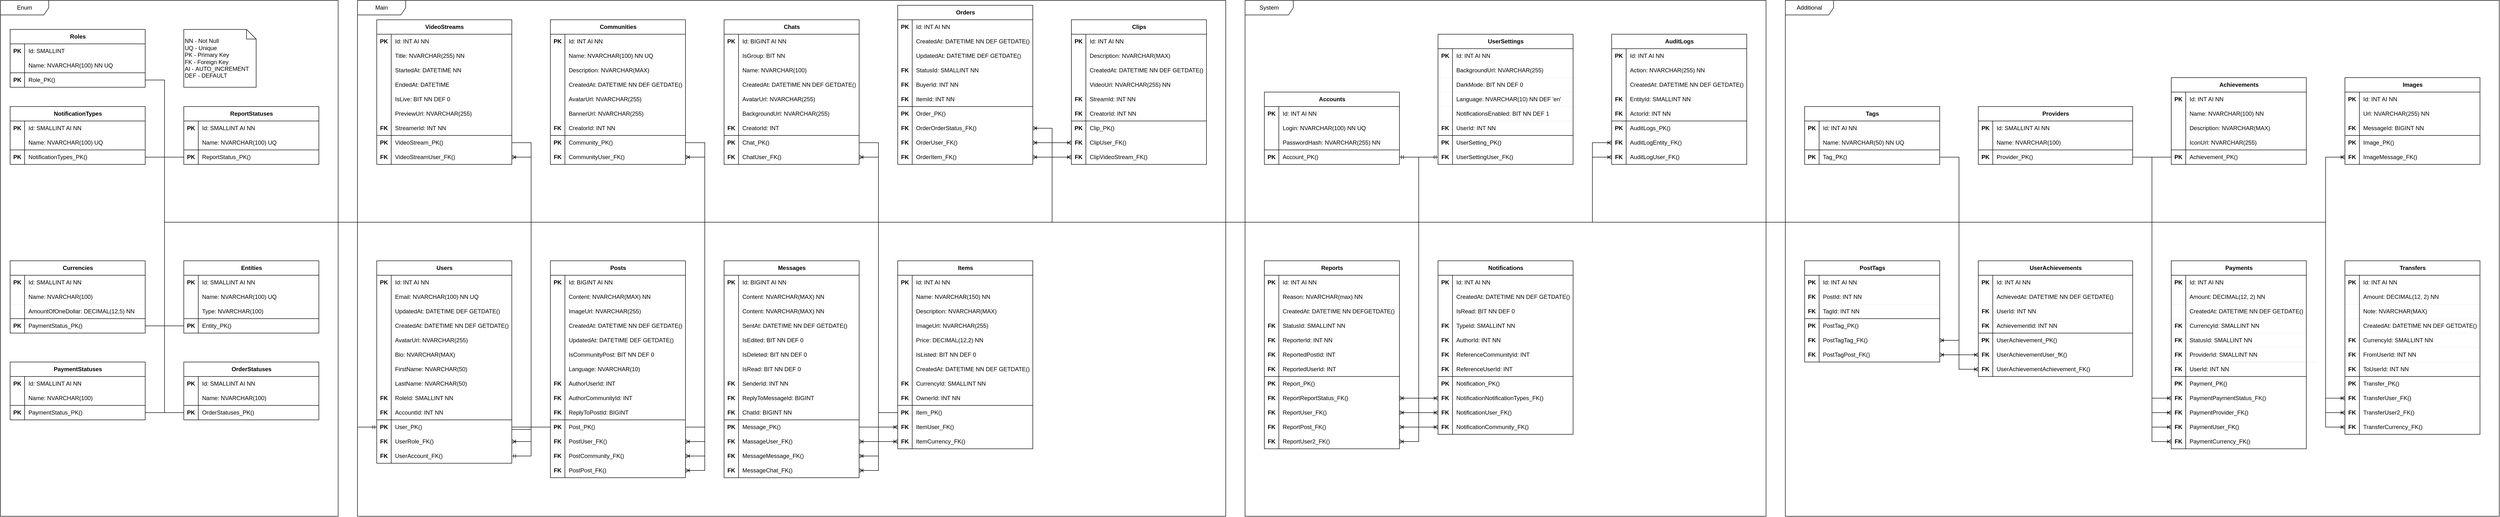<mxfile version="27.0.6">
  <diagram name="Сторінка-1" id="KryihL0e63C3SYCWS6VE">
    <mxGraphModel grid="1" page="1" gridSize="10" guides="1" tooltips="1" connect="1" arrows="1" fold="1" pageScale="1" pageWidth="827" pageHeight="1169" math="0" shadow="0">
      <root>
        <mxCell id="0" />
        <mxCell id="1" parent="0" />
        <mxCell id="QQW69m2sJ-HwvnXzEwyk-1" value="Roles" style="shape=table;startSize=30;container=1;collapsible=1;childLayout=tableLayout;fixedRows=1;rowLines=0;fontStyle=1;align=center;resizeLast=1;html=1;" vertex="1" parent="1">
          <mxGeometry x="40" y="1240" width="280" height="120" as="geometry" />
        </mxCell>
        <mxCell id="QQW69m2sJ-HwvnXzEwyk-17" value="" style="shape=tableRow;horizontal=0;startSize=0;swimlaneHead=0;swimlaneBody=0;fillColor=none;collapsible=0;dropTarget=0;points=[[0,0.5],[1,0.5]];portConstraint=eastwest;top=0;left=0;right=0;bottom=0;" vertex="1" parent="QQW69m2sJ-HwvnXzEwyk-1">
          <mxGeometry y="30" width="280" height="30" as="geometry" />
        </mxCell>
        <mxCell id="QQW69m2sJ-HwvnXzEwyk-18" value="&lt;b&gt;PK&lt;/b&gt;" style="shape=partialRectangle;connectable=0;fillColor=none;top=0;left=0;bottom=0;right=0;editable=1;overflow=hidden;whiteSpace=wrap;html=1;" vertex="1" parent="QQW69m2sJ-HwvnXzEwyk-17">
          <mxGeometry width="30" height="30" as="geometry">
            <mxRectangle width="30" height="30" as="alternateBounds" />
          </mxGeometry>
        </mxCell>
        <mxCell id="QQW69m2sJ-HwvnXzEwyk-19" value="Id: SMALLINT&amp;nbsp;" style="shape=partialRectangle;connectable=0;fillColor=none;top=0;left=0;bottom=0;right=0;align=left;spacingLeft=6;overflow=hidden;whiteSpace=wrap;html=1;" vertex="1" parent="QQW69m2sJ-HwvnXzEwyk-17">
          <mxGeometry x="30" width="250" height="30" as="geometry">
            <mxRectangle width="250" height="30" as="alternateBounds" />
          </mxGeometry>
        </mxCell>
        <mxCell id="QQW69m2sJ-HwvnXzEwyk-14" value="" style="shape=tableRow;horizontal=0;startSize=0;swimlaneHead=0;swimlaneBody=0;fillColor=none;collapsible=0;dropTarget=0;points=[[0,0.5],[1,0.5]];portConstraint=eastwest;top=0;left=0;right=0;bottom=1;strokeColor=default;perimeterSpacing=0;shadow=0;" vertex="1" parent="QQW69m2sJ-HwvnXzEwyk-1">
          <mxGeometry y="60" width="280" height="30" as="geometry" />
        </mxCell>
        <mxCell id="QQW69m2sJ-HwvnXzEwyk-15" value="" style="shape=partialRectangle;connectable=0;fillColor=none;top=0;left=0;bottom=0;right=0;editable=1;overflow=hidden;whiteSpace=wrap;html=1;" vertex="1" parent="QQW69m2sJ-HwvnXzEwyk-14">
          <mxGeometry width="30" height="30" as="geometry">
            <mxRectangle width="30" height="30" as="alternateBounds" />
          </mxGeometry>
        </mxCell>
        <mxCell id="QQW69m2sJ-HwvnXzEwyk-16" value="Name: NVARCHAR(100) NN UQ" style="shape=partialRectangle;connectable=0;fillColor=none;top=0;left=0;bottom=0;right=0;align=left;spacingLeft=6;overflow=hidden;whiteSpace=wrap;html=1;" vertex="1" parent="QQW69m2sJ-HwvnXzEwyk-14">
          <mxGeometry x="30" width="250" height="30" as="geometry">
            <mxRectangle width="250" height="30" as="alternateBounds" />
          </mxGeometry>
        </mxCell>
        <mxCell id="QQW69m2sJ-HwvnXzEwyk-11" value="" style="shape=tableRow;horizontal=0;startSize=0;swimlaneHead=0;swimlaneBody=0;fillColor=none;collapsible=0;dropTarget=0;points=[[0,0.5],[1,0.5]];portConstraint=eastwest;top=0;left=0;right=0;bottom=0;" vertex="1" parent="QQW69m2sJ-HwvnXzEwyk-1">
          <mxGeometry y="90" width="280" height="30" as="geometry" />
        </mxCell>
        <mxCell id="QQW69m2sJ-HwvnXzEwyk-12" value="&lt;b&gt;PK&lt;/b&gt;" style="shape=partialRectangle;connectable=0;fillColor=none;top=0;left=0;bottom=0;right=0;editable=1;overflow=hidden;whiteSpace=wrap;html=1;" vertex="1" parent="QQW69m2sJ-HwvnXzEwyk-11">
          <mxGeometry width="30" height="30" as="geometry">
            <mxRectangle width="30" height="30" as="alternateBounds" />
          </mxGeometry>
        </mxCell>
        <mxCell id="QQW69m2sJ-HwvnXzEwyk-13" value="Role_PK()" style="shape=partialRectangle;connectable=0;fillColor=none;top=0;left=0;bottom=0;right=0;align=left;spacingLeft=6;overflow=hidden;whiteSpace=wrap;html=1;" vertex="1" parent="QQW69m2sJ-HwvnXzEwyk-11">
          <mxGeometry x="30" width="250" height="30" as="geometry">
            <mxRectangle width="250" height="30" as="alternateBounds" />
          </mxGeometry>
        </mxCell>
        <mxCell id="QQW69m2sJ-HwvnXzEwyk-20" value="Accounts" style="shape=table;startSize=30;container=1;collapsible=1;childLayout=tableLayout;fixedRows=1;rowLines=0;fontStyle=1;align=center;resizeLast=1;html=1;" vertex="1" parent="1">
          <mxGeometry x="2640" y="1370" width="280" height="150" as="geometry" />
        </mxCell>
        <mxCell id="QQW69m2sJ-HwvnXzEwyk-21" value="" style="shape=tableRow;horizontal=0;startSize=0;swimlaneHead=0;swimlaneBody=0;fillColor=none;collapsible=0;dropTarget=0;points=[[0,0.5],[1,0.5]];portConstraint=eastwest;top=0;left=0;right=0;bottom=0;" vertex="1" parent="QQW69m2sJ-HwvnXzEwyk-20">
          <mxGeometry y="30" width="280" height="30" as="geometry" />
        </mxCell>
        <mxCell id="QQW69m2sJ-HwvnXzEwyk-22" value="&lt;b&gt;PK&lt;/b&gt;" style="shape=partialRectangle;connectable=0;fillColor=none;top=0;left=0;bottom=0;right=0;editable=1;overflow=hidden;whiteSpace=wrap;html=1;" vertex="1" parent="QQW69m2sJ-HwvnXzEwyk-21">
          <mxGeometry width="30" height="30" as="geometry">
            <mxRectangle width="30" height="30" as="alternateBounds" />
          </mxGeometry>
        </mxCell>
        <mxCell id="QQW69m2sJ-HwvnXzEwyk-23" value="Id: INT AI NN" style="shape=partialRectangle;connectable=0;fillColor=none;top=0;left=0;bottom=0;right=0;align=left;spacingLeft=6;overflow=hidden;whiteSpace=wrap;html=1;" vertex="1" parent="QQW69m2sJ-HwvnXzEwyk-21">
          <mxGeometry x="30" width="250" height="30" as="geometry">
            <mxRectangle width="250" height="30" as="alternateBounds" />
          </mxGeometry>
        </mxCell>
        <mxCell id="QQW69m2sJ-HwvnXzEwyk-30" value="" style="shape=tableRow;horizontal=0;startSize=0;swimlaneHead=0;swimlaneBody=0;fillColor=none;collapsible=0;dropTarget=0;points=[[0,0.5],[1,0.5]];portConstraint=eastwest;top=0;left=0;right=0;bottom=0;strokeColor=default;perimeterSpacing=0;shadow=0;" vertex="1" parent="QQW69m2sJ-HwvnXzEwyk-20">
          <mxGeometry y="60" width="280" height="30" as="geometry" />
        </mxCell>
        <mxCell id="QQW69m2sJ-HwvnXzEwyk-31" value="" style="shape=partialRectangle;connectable=0;fillColor=none;top=0;left=0;bottom=0;right=0;editable=1;overflow=hidden;whiteSpace=wrap;html=1;" vertex="1" parent="QQW69m2sJ-HwvnXzEwyk-30">
          <mxGeometry width="30" height="30" as="geometry">
            <mxRectangle width="30" height="30" as="alternateBounds" />
          </mxGeometry>
        </mxCell>
        <mxCell id="QQW69m2sJ-HwvnXzEwyk-32" value="Login: NVARCHAR(100) NN UQ" style="shape=partialRectangle;connectable=0;fillColor=none;top=0;left=0;bottom=0;right=0;align=left;spacingLeft=6;overflow=hidden;whiteSpace=wrap;html=1;" vertex="1" parent="QQW69m2sJ-HwvnXzEwyk-30">
          <mxGeometry x="30" width="250" height="30" as="geometry">
            <mxRectangle width="250" height="30" as="alternateBounds" />
          </mxGeometry>
        </mxCell>
        <mxCell id="QQW69m2sJ-HwvnXzEwyk-24" value="" style="shape=tableRow;horizontal=0;startSize=0;swimlaneHead=0;swimlaneBody=0;fillColor=none;collapsible=0;dropTarget=0;points=[[0,0.5],[1,0.5]];portConstraint=eastwest;top=0;left=0;right=0;bottom=1;strokeColor=default;perimeterSpacing=0;shadow=0;" vertex="1" parent="QQW69m2sJ-HwvnXzEwyk-20">
          <mxGeometry y="90" width="280" height="30" as="geometry" />
        </mxCell>
        <mxCell id="QQW69m2sJ-HwvnXzEwyk-25" value="" style="shape=partialRectangle;connectable=0;fillColor=none;top=0;left=0;bottom=0;right=0;editable=1;overflow=hidden;whiteSpace=wrap;html=1;" vertex="1" parent="QQW69m2sJ-HwvnXzEwyk-24">
          <mxGeometry width="30" height="30" as="geometry">
            <mxRectangle width="30" height="30" as="alternateBounds" />
          </mxGeometry>
        </mxCell>
        <mxCell id="QQW69m2sJ-HwvnXzEwyk-26" value="PasswordHash: NVARCHAR(255) NN" style="shape=partialRectangle;connectable=0;fillColor=none;top=0;left=0;bottom=0;right=0;align=left;spacingLeft=6;overflow=hidden;whiteSpace=wrap;html=1;" vertex="1" parent="QQW69m2sJ-HwvnXzEwyk-24">
          <mxGeometry x="30" width="250" height="30" as="geometry">
            <mxRectangle width="250" height="30" as="alternateBounds" />
          </mxGeometry>
        </mxCell>
        <mxCell id="QQW69m2sJ-HwvnXzEwyk-27" value="" style="shape=tableRow;horizontal=0;startSize=0;swimlaneHead=0;swimlaneBody=0;fillColor=none;collapsible=0;dropTarget=0;points=[[0,0.5],[1,0.5]];portConstraint=eastwest;top=0;left=0;right=0;bottom=0;" vertex="1" parent="QQW69m2sJ-HwvnXzEwyk-20">
          <mxGeometry y="120" width="280" height="30" as="geometry" />
        </mxCell>
        <mxCell id="QQW69m2sJ-HwvnXzEwyk-28" value="&lt;b&gt;PK&lt;/b&gt;" style="shape=partialRectangle;connectable=0;fillColor=none;top=0;left=0;bottom=0;right=0;editable=1;overflow=hidden;whiteSpace=wrap;html=1;" vertex="1" parent="QQW69m2sJ-HwvnXzEwyk-27">
          <mxGeometry width="30" height="30" as="geometry">
            <mxRectangle width="30" height="30" as="alternateBounds" />
          </mxGeometry>
        </mxCell>
        <mxCell id="QQW69m2sJ-HwvnXzEwyk-29" value="Account_PK()" style="shape=partialRectangle;connectable=0;fillColor=none;top=0;left=0;bottom=0;right=0;align=left;spacingLeft=6;overflow=hidden;whiteSpace=wrap;html=1;" vertex="1" parent="QQW69m2sJ-HwvnXzEwyk-27">
          <mxGeometry x="30" width="250" height="30" as="geometry">
            <mxRectangle width="250" height="30" as="alternateBounds" />
          </mxGeometry>
        </mxCell>
        <mxCell id="QQW69m2sJ-HwvnXzEwyk-34" value="NN - Not Null&lt;div&gt;UQ - Unique&lt;div&gt;PK - Primary Key&lt;/div&gt;&lt;div&gt;FK - Foreign Key&lt;/div&gt;&lt;div&gt;AI -&amp;nbsp;AUTO_INCREMENT&lt;/div&gt;&lt;/div&gt;&lt;div&gt;DEF - DEFAULT&lt;/div&gt;" style="shape=note;size=20;whiteSpace=wrap;html=1;align=left;" vertex="1" parent="1">
          <mxGeometry x="400" y="1240" width="150" height="120" as="geometry" />
        </mxCell>
        <mxCell id="QQW69m2sJ-HwvnXzEwyk-35" value="Users" style="shape=table;startSize=30;container=1;collapsible=1;childLayout=tableLayout;fixedRows=1;rowLines=0;fontStyle=1;align=center;resizeLast=1;html=1;" vertex="1" parent="1">
          <mxGeometry x="800" y="1720" width="280" height="420" as="geometry" />
        </mxCell>
        <mxCell id="QQW69m2sJ-HwvnXzEwyk-36" value="" style="shape=tableRow;horizontal=0;startSize=0;swimlaneHead=0;swimlaneBody=0;fillColor=none;collapsible=0;dropTarget=0;points=[[0,0.5],[1,0.5]];portConstraint=eastwest;top=0;left=0;right=0;bottom=0;" vertex="1" parent="QQW69m2sJ-HwvnXzEwyk-35">
          <mxGeometry y="30" width="280" height="30" as="geometry" />
        </mxCell>
        <mxCell id="QQW69m2sJ-HwvnXzEwyk-37" value="&lt;b&gt;PK&lt;/b&gt;" style="shape=partialRectangle;connectable=0;fillColor=none;top=0;left=0;bottom=0;right=0;editable=1;overflow=hidden;whiteSpace=wrap;html=1;" vertex="1" parent="QQW69m2sJ-HwvnXzEwyk-36">
          <mxGeometry width="30" height="30" as="geometry">
            <mxRectangle width="30" height="30" as="alternateBounds" />
          </mxGeometry>
        </mxCell>
        <mxCell id="QQW69m2sJ-HwvnXzEwyk-38" value="Id: INT AI NN" style="shape=partialRectangle;connectable=0;fillColor=none;top=0;left=0;bottom=0;right=0;align=left;spacingLeft=6;overflow=hidden;whiteSpace=wrap;html=1;" vertex="1" parent="QQW69m2sJ-HwvnXzEwyk-36">
          <mxGeometry x="30" width="250" height="30" as="geometry">
            <mxRectangle width="250" height="30" as="alternateBounds" />
          </mxGeometry>
        </mxCell>
        <mxCell id="QQW69m2sJ-HwvnXzEwyk-39" value="" style="shape=tableRow;horizontal=0;startSize=0;swimlaneHead=0;swimlaneBody=0;fillColor=none;collapsible=0;dropTarget=0;points=[[0,0.5],[1,0.5]];portConstraint=eastwest;top=0;left=0;right=0;bottom=0;strokeColor=default;perimeterSpacing=0;shadow=0;" vertex="1" parent="QQW69m2sJ-HwvnXzEwyk-35">
          <mxGeometry y="60" width="280" height="30" as="geometry" />
        </mxCell>
        <mxCell id="QQW69m2sJ-HwvnXzEwyk-40" value="" style="shape=partialRectangle;connectable=0;fillColor=none;top=0;left=0;bottom=0;right=0;editable=1;overflow=hidden;whiteSpace=wrap;html=1;" vertex="1" parent="QQW69m2sJ-HwvnXzEwyk-39">
          <mxGeometry width="30" height="30" as="geometry">
            <mxRectangle width="30" height="30" as="alternateBounds" />
          </mxGeometry>
        </mxCell>
        <mxCell id="QQW69m2sJ-HwvnXzEwyk-41" value="Email: NVARCHAR(100) NN UQ" style="shape=partialRectangle;connectable=0;fillColor=none;top=0;left=0;bottom=0;right=0;align=left;spacingLeft=6;overflow=hidden;whiteSpace=wrap;html=1;" vertex="1" parent="QQW69m2sJ-HwvnXzEwyk-39">
          <mxGeometry x="30" width="250" height="30" as="geometry">
            <mxRectangle width="250" height="30" as="alternateBounds" />
          </mxGeometry>
        </mxCell>
        <mxCell id="QQW69m2sJ-HwvnXzEwyk-48" value="" style="shape=tableRow;horizontal=0;startSize=0;swimlaneHead=0;swimlaneBody=0;fillColor=none;collapsible=0;dropTarget=0;points=[[0,0.5],[1,0.5]];portConstraint=eastwest;top=0;left=0;right=0;bottom=0;strokeColor=default;perimeterSpacing=0;shadow=0;" vertex="1" parent="QQW69m2sJ-HwvnXzEwyk-35">
          <mxGeometry y="90" width="280" height="30" as="geometry" />
        </mxCell>
        <mxCell id="QQW69m2sJ-HwvnXzEwyk-49" value="" style="shape=partialRectangle;connectable=0;fillColor=none;top=0;left=0;bottom=0;right=0;editable=1;overflow=hidden;whiteSpace=wrap;html=1;" vertex="1" parent="QQW69m2sJ-HwvnXzEwyk-48">
          <mxGeometry width="30" height="30" as="geometry">
            <mxRectangle width="30" height="30" as="alternateBounds" />
          </mxGeometry>
        </mxCell>
        <mxCell id="QQW69m2sJ-HwvnXzEwyk-50" value="UpdatedAt: DATETIME DEF GETDATE()" style="shape=partialRectangle;connectable=0;fillColor=none;top=0;left=0;bottom=0;right=0;align=left;spacingLeft=6;overflow=hidden;whiteSpace=wrap;html=1;" vertex="1" parent="QQW69m2sJ-HwvnXzEwyk-48">
          <mxGeometry x="30" width="250" height="30" as="geometry">
            <mxRectangle width="250" height="30" as="alternateBounds" />
          </mxGeometry>
        </mxCell>
        <mxCell id="QQW69m2sJ-HwvnXzEwyk-54" value="" style="shape=tableRow;horizontal=0;startSize=0;swimlaneHead=0;swimlaneBody=0;fillColor=none;collapsible=0;dropTarget=0;points=[[0,0.5],[1,0.5]];portConstraint=eastwest;top=0;left=0;right=0;bottom=0;strokeColor=default;perimeterSpacing=0;shadow=0;" vertex="1" parent="QQW69m2sJ-HwvnXzEwyk-35">
          <mxGeometry y="120" width="280" height="30" as="geometry" />
        </mxCell>
        <mxCell id="QQW69m2sJ-HwvnXzEwyk-55" value="" style="shape=partialRectangle;connectable=0;fillColor=none;top=0;left=0;bottom=0;right=0;editable=1;overflow=hidden;whiteSpace=wrap;html=1;" vertex="1" parent="QQW69m2sJ-HwvnXzEwyk-54">
          <mxGeometry width="30" height="30" as="geometry">
            <mxRectangle width="30" height="30" as="alternateBounds" />
          </mxGeometry>
        </mxCell>
        <mxCell id="QQW69m2sJ-HwvnXzEwyk-56" value="CreatedAt: DATETIME NN DEF GETDATE()" style="shape=partialRectangle;connectable=0;fillColor=none;top=0;left=0;bottom=0;right=0;align=left;spacingLeft=6;overflow=hidden;whiteSpace=wrap;html=1;" vertex="1" parent="QQW69m2sJ-HwvnXzEwyk-54">
          <mxGeometry x="30" width="250" height="30" as="geometry">
            <mxRectangle width="250" height="30" as="alternateBounds" />
          </mxGeometry>
        </mxCell>
        <mxCell id="QQW69m2sJ-HwvnXzEwyk-60" value="" style="shape=tableRow;horizontal=0;startSize=0;swimlaneHead=0;swimlaneBody=0;fillColor=none;collapsible=0;dropTarget=0;points=[[0,0.5],[1,0.5]];portConstraint=eastwest;top=0;left=0;right=0;bottom=0;strokeColor=default;perimeterSpacing=0;shadow=0;" vertex="1" parent="QQW69m2sJ-HwvnXzEwyk-35">
          <mxGeometry y="150" width="280" height="30" as="geometry" />
        </mxCell>
        <mxCell id="QQW69m2sJ-HwvnXzEwyk-61" value="" style="shape=partialRectangle;connectable=0;fillColor=none;top=0;left=0;bottom=0;right=0;editable=1;overflow=hidden;whiteSpace=wrap;html=1;" vertex="1" parent="QQW69m2sJ-HwvnXzEwyk-60">
          <mxGeometry width="30" height="30" as="geometry">
            <mxRectangle width="30" height="30" as="alternateBounds" />
          </mxGeometry>
        </mxCell>
        <mxCell id="QQW69m2sJ-HwvnXzEwyk-62" value="AvatarUrl: NVARCHAR(255)" style="shape=partialRectangle;connectable=0;fillColor=none;top=0;left=0;bottom=0;right=0;align=left;spacingLeft=6;overflow=hidden;whiteSpace=wrap;html=1;" vertex="1" parent="QQW69m2sJ-HwvnXzEwyk-60">
          <mxGeometry x="30" width="250" height="30" as="geometry">
            <mxRectangle width="250" height="30" as="alternateBounds" />
          </mxGeometry>
        </mxCell>
        <mxCell id="QQW69m2sJ-HwvnXzEwyk-57" value="" style="shape=tableRow;horizontal=0;startSize=0;swimlaneHead=0;swimlaneBody=0;fillColor=none;collapsible=0;dropTarget=0;points=[[0,0.5],[1,0.5]];portConstraint=eastwest;top=0;left=0;right=0;bottom=0;strokeColor=default;perimeterSpacing=0;shadow=0;" vertex="1" parent="QQW69m2sJ-HwvnXzEwyk-35">
          <mxGeometry y="180" width="280" height="30" as="geometry" />
        </mxCell>
        <mxCell id="QQW69m2sJ-HwvnXzEwyk-58" value="" style="shape=partialRectangle;connectable=0;fillColor=none;top=0;left=0;bottom=0;right=0;editable=1;overflow=hidden;whiteSpace=wrap;html=1;" vertex="1" parent="QQW69m2sJ-HwvnXzEwyk-57">
          <mxGeometry width="30" height="30" as="geometry">
            <mxRectangle width="30" height="30" as="alternateBounds" />
          </mxGeometry>
        </mxCell>
        <mxCell id="QQW69m2sJ-HwvnXzEwyk-59" value="Bio: NVARCHAR(MAX)" style="shape=partialRectangle;connectable=0;fillColor=none;top=0;left=0;bottom=0;right=0;align=left;spacingLeft=6;overflow=hidden;whiteSpace=wrap;html=1;" vertex="1" parent="QQW69m2sJ-HwvnXzEwyk-57">
          <mxGeometry x="30" width="250" height="30" as="geometry">
            <mxRectangle width="250" height="30" as="alternateBounds" />
          </mxGeometry>
        </mxCell>
        <mxCell id="QQW69m2sJ-HwvnXzEwyk-51" value="" style="shape=tableRow;horizontal=0;startSize=0;swimlaneHead=0;swimlaneBody=0;fillColor=none;collapsible=0;dropTarget=0;points=[[0,0.5],[1,0.5]];portConstraint=eastwest;top=0;left=0;right=0;bottom=0;strokeColor=default;perimeterSpacing=0;shadow=0;" vertex="1" parent="QQW69m2sJ-HwvnXzEwyk-35">
          <mxGeometry y="210" width="280" height="30" as="geometry" />
        </mxCell>
        <mxCell id="QQW69m2sJ-HwvnXzEwyk-52" value="" style="shape=partialRectangle;connectable=0;fillColor=none;top=0;left=0;bottom=0;right=0;editable=1;overflow=hidden;whiteSpace=wrap;html=1;" vertex="1" parent="QQW69m2sJ-HwvnXzEwyk-51">
          <mxGeometry width="30" height="30" as="geometry">
            <mxRectangle width="30" height="30" as="alternateBounds" />
          </mxGeometry>
        </mxCell>
        <mxCell id="QQW69m2sJ-HwvnXzEwyk-53" value="FirstName: NVARCHAR(50)&amp;nbsp;" style="shape=partialRectangle;connectable=0;fillColor=none;top=0;left=0;bottom=0;right=0;align=left;spacingLeft=6;overflow=hidden;whiteSpace=wrap;html=1;" vertex="1" parent="QQW69m2sJ-HwvnXzEwyk-51">
          <mxGeometry x="30" width="250" height="30" as="geometry">
            <mxRectangle width="250" height="30" as="alternateBounds" />
          </mxGeometry>
        </mxCell>
        <mxCell id="QQW69m2sJ-HwvnXzEwyk-42" value="" style="shape=tableRow;horizontal=0;startSize=0;swimlaneHead=0;swimlaneBody=0;fillColor=none;collapsible=0;dropTarget=0;points=[[0,0.5],[1,0.5]];portConstraint=eastwest;top=0;left=0;right=0;bottom=0;strokeColor=default;perimeterSpacing=0;shadow=0;" vertex="1" parent="QQW69m2sJ-HwvnXzEwyk-35">
          <mxGeometry y="240" width="280" height="30" as="geometry" />
        </mxCell>
        <mxCell id="QQW69m2sJ-HwvnXzEwyk-43" value="" style="shape=partialRectangle;connectable=0;fillColor=none;top=0;left=0;bottom=0;right=0;editable=1;overflow=hidden;whiteSpace=wrap;html=1;" vertex="1" parent="QQW69m2sJ-HwvnXzEwyk-42">
          <mxGeometry width="30" height="30" as="geometry">
            <mxRectangle width="30" height="30" as="alternateBounds" />
          </mxGeometry>
        </mxCell>
        <mxCell id="QQW69m2sJ-HwvnXzEwyk-44" value="LastName: NVARCHAR(50)&amp;nbsp;" style="shape=partialRectangle;connectable=0;fillColor=none;top=0;left=0;bottom=0;right=0;align=left;spacingLeft=6;overflow=hidden;whiteSpace=wrap;html=1;" vertex="1" parent="QQW69m2sJ-HwvnXzEwyk-42">
          <mxGeometry x="30" width="250" height="30" as="geometry">
            <mxRectangle width="250" height="30" as="alternateBounds" />
          </mxGeometry>
        </mxCell>
        <mxCell id="QQW69m2sJ-HwvnXzEwyk-66" value="" style="shape=tableRow;horizontal=0;startSize=0;swimlaneHead=0;swimlaneBody=0;fillColor=none;collapsible=0;dropTarget=0;points=[[0,0.5],[1,0.5]];portConstraint=eastwest;top=0;left=0;right=0;bottom=0;strokeColor=default;perimeterSpacing=0;shadow=0;" vertex="1" parent="QQW69m2sJ-HwvnXzEwyk-35">
          <mxGeometry y="270" width="280" height="30" as="geometry" />
        </mxCell>
        <mxCell id="QQW69m2sJ-HwvnXzEwyk-67" value="&lt;b&gt;FK&lt;/b&gt;" style="shape=partialRectangle;connectable=0;fillColor=none;top=0;left=0;bottom=0;right=0;editable=1;overflow=hidden;whiteSpace=wrap;html=1;" vertex="1" parent="QQW69m2sJ-HwvnXzEwyk-66">
          <mxGeometry width="30" height="30" as="geometry">
            <mxRectangle width="30" height="30" as="alternateBounds" />
          </mxGeometry>
        </mxCell>
        <mxCell id="QQW69m2sJ-HwvnXzEwyk-68" value="RoleId: SMALLINT NN" style="shape=partialRectangle;connectable=0;fillColor=none;top=0;left=0;bottom=0;right=0;align=left;spacingLeft=6;overflow=hidden;whiteSpace=wrap;html=1;" vertex="1" parent="QQW69m2sJ-HwvnXzEwyk-66">
          <mxGeometry x="30" width="250" height="30" as="geometry">
            <mxRectangle width="250" height="30" as="alternateBounds" />
          </mxGeometry>
        </mxCell>
        <mxCell id="QQW69m2sJ-HwvnXzEwyk-63" value="" style="shape=tableRow;horizontal=0;startSize=0;swimlaneHead=0;swimlaneBody=0;fillColor=none;collapsible=0;dropTarget=0;points=[[0,0.5],[1,0.5]];portConstraint=eastwest;top=0;left=0;right=0;bottom=1;strokeColor=default;perimeterSpacing=0;shadow=0;" vertex="1" parent="QQW69m2sJ-HwvnXzEwyk-35">
          <mxGeometry y="300" width="280" height="30" as="geometry" />
        </mxCell>
        <mxCell id="QQW69m2sJ-HwvnXzEwyk-64" value="&lt;b&gt;FK&lt;/b&gt;" style="shape=partialRectangle;connectable=0;fillColor=none;top=0;left=0;bottom=0;right=0;editable=1;overflow=hidden;whiteSpace=wrap;html=1;" vertex="1" parent="QQW69m2sJ-HwvnXzEwyk-63">
          <mxGeometry width="30" height="30" as="geometry">
            <mxRectangle width="30" height="30" as="alternateBounds" />
          </mxGeometry>
        </mxCell>
        <mxCell id="QQW69m2sJ-HwvnXzEwyk-65" value="AccountId: INT NN" style="shape=partialRectangle;connectable=0;fillColor=none;top=0;left=0;bottom=0;right=0;align=left;spacingLeft=6;overflow=hidden;whiteSpace=wrap;html=1;" vertex="1" parent="QQW69m2sJ-HwvnXzEwyk-63">
          <mxGeometry x="30" width="250" height="30" as="geometry">
            <mxRectangle width="250" height="30" as="alternateBounds" />
          </mxGeometry>
        </mxCell>
        <mxCell id="QQW69m2sJ-HwvnXzEwyk-45" value="" style="shape=tableRow;horizontal=0;startSize=0;swimlaneHead=0;swimlaneBody=0;fillColor=none;collapsible=0;dropTarget=0;points=[[0,0.5],[1,0.5]];portConstraint=eastwest;top=0;left=0;right=0;bottom=0;" vertex="1" parent="QQW69m2sJ-HwvnXzEwyk-35">
          <mxGeometry y="330" width="280" height="30" as="geometry" />
        </mxCell>
        <mxCell id="QQW69m2sJ-HwvnXzEwyk-46" value="&lt;b&gt;PK&lt;/b&gt;" style="shape=partialRectangle;connectable=0;fillColor=none;top=0;left=0;bottom=0;right=0;editable=1;overflow=hidden;whiteSpace=wrap;html=1;" vertex="1" parent="QQW69m2sJ-HwvnXzEwyk-45">
          <mxGeometry width="30" height="30" as="geometry">
            <mxRectangle width="30" height="30" as="alternateBounds" />
          </mxGeometry>
        </mxCell>
        <mxCell id="QQW69m2sJ-HwvnXzEwyk-47" value="&lt;span style=&quot;text-align: center; text-wrap-mode: nowrap;&quot;&gt;User&lt;/span&gt;_PK()" style="shape=partialRectangle;connectable=0;fillColor=none;top=0;left=0;bottom=0;right=0;align=left;spacingLeft=6;overflow=hidden;whiteSpace=wrap;html=1;" vertex="1" parent="QQW69m2sJ-HwvnXzEwyk-45">
          <mxGeometry x="30" width="250" height="30" as="geometry">
            <mxRectangle width="250" height="30" as="alternateBounds" />
          </mxGeometry>
        </mxCell>
        <mxCell id="QQW69m2sJ-HwvnXzEwyk-69" value="" style="shape=tableRow;horizontal=0;startSize=0;swimlaneHead=0;swimlaneBody=0;fillColor=none;collapsible=0;dropTarget=0;points=[[0,0.5],[1,0.5]];portConstraint=eastwest;top=0;left=0;right=0;bottom=0;" vertex="1" parent="QQW69m2sJ-HwvnXzEwyk-35">
          <mxGeometry y="360" width="280" height="30" as="geometry" />
        </mxCell>
        <mxCell id="QQW69m2sJ-HwvnXzEwyk-70" value="&lt;b&gt;FK&lt;/b&gt;" style="shape=partialRectangle;connectable=0;fillColor=none;top=0;left=0;bottom=0;right=0;editable=1;overflow=hidden;whiteSpace=wrap;html=1;" vertex="1" parent="QQW69m2sJ-HwvnXzEwyk-69">
          <mxGeometry width="30" height="30" as="geometry">
            <mxRectangle width="30" height="30" as="alternateBounds" />
          </mxGeometry>
        </mxCell>
        <mxCell id="QQW69m2sJ-HwvnXzEwyk-71" value="&lt;span style=&quot;text-align: center; text-wrap-mode: nowrap;&quot;&gt;User&lt;/span&gt;Role_FK()" style="shape=partialRectangle;connectable=0;fillColor=none;top=0;left=0;bottom=0;right=0;align=left;spacingLeft=6;overflow=hidden;whiteSpace=wrap;html=1;" vertex="1" parent="QQW69m2sJ-HwvnXzEwyk-69">
          <mxGeometry x="30" width="250" height="30" as="geometry">
            <mxRectangle width="250" height="30" as="alternateBounds" />
          </mxGeometry>
        </mxCell>
        <mxCell id="QQW69m2sJ-HwvnXzEwyk-72" value="" style="shape=tableRow;horizontal=0;startSize=0;swimlaneHead=0;swimlaneBody=0;fillColor=none;collapsible=0;dropTarget=0;points=[[0,0.5],[1,0.5]];portConstraint=eastwest;top=0;left=0;right=0;bottom=0;" vertex="1" parent="QQW69m2sJ-HwvnXzEwyk-35">
          <mxGeometry y="390" width="280" height="30" as="geometry" />
        </mxCell>
        <mxCell id="QQW69m2sJ-HwvnXzEwyk-73" value="&lt;b&gt;FK&lt;/b&gt;" style="shape=partialRectangle;connectable=0;fillColor=none;top=0;left=0;bottom=0;right=0;editable=1;overflow=hidden;whiteSpace=wrap;html=1;" vertex="1" parent="QQW69m2sJ-HwvnXzEwyk-72">
          <mxGeometry width="30" height="30" as="geometry">
            <mxRectangle width="30" height="30" as="alternateBounds" />
          </mxGeometry>
        </mxCell>
        <mxCell id="QQW69m2sJ-HwvnXzEwyk-74" value="&lt;span style=&quot;text-wrap-mode: nowrap; text-align: center;&quot;&gt;User&lt;/span&gt;Account_FK()" style="shape=partialRectangle;connectable=0;fillColor=none;top=0;left=0;bottom=0;right=0;align=left;spacingLeft=6;overflow=hidden;whiteSpace=wrap;html=1;" vertex="1" parent="QQW69m2sJ-HwvnXzEwyk-72">
          <mxGeometry x="30" width="250" height="30" as="geometry">
            <mxRectangle width="250" height="30" as="alternateBounds" />
          </mxGeometry>
        </mxCell>
        <mxCell id="QQW69m2sJ-HwvnXzEwyk-75" value="Posts" style="shape=table;startSize=30;container=1;collapsible=1;childLayout=tableLayout;fixedRows=1;rowLines=0;fontStyle=1;align=center;resizeLast=1;html=1;" vertex="1" parent="1">
          <mxGeometry x="1160" y="1720" width="280" height="450" as="geometry" />
        </mxCell>
        <mxCell id="QQW69m2sJ-HwvnXzEwyk-76" value="" style="shape=tableRow;horizontal=0;startSize=0;swimlaneHead=0;swimlaneBody=0;fillColor=none;collapsible=0;dropTarget=0;points=[[0,0.5],[1,0.5]];portConstraint=eastwest;top=0;left=0;right=0;bottom=0;" vertex="1" parent="QQW69m2sJ-HwvnXzEwyk-75">
          <mxGeometry y="30" width="280" height="30" as="geometry" />
        </mxCell>
        <mxCell id="QQW69m2sJ-HwvnXzEwyk-77" value="&lt;b&gt;PK&lt;/b&gt;" style="shape=partialRectangle;connectable=0;fillColor=none;top=0;left=0;bottom=0;right=0;editable=1;overflow=hidden;whiteSpace=wrap;html=1;" vertex="1" parent="QQW69m2sJ-HwvnXzEwyk-76">
          <mxGeometry width="30" height="30" as="geometry">
            <mxRectangle width="30" height="30" as="alternateBounds" />
          </mxGeometry>
        </mxCell>
        <mxCell id="QQW69m2sJ-HwvnXzEwyk-78" value="Id: BIGINT AI NN" style="shape=partialRectangle;connectable=0;fillColor=none;top=0;left=0;bottom=0;right=0;align=left;spacingLeft=6;overflow=hidden;whiteSpace=wrap;html=1;" vertex="1" parent="QQW69m2sJ-HwvnXzEwyk-76">
          <mxGeometry x="30" width="250" height="30" as="geometry">
            <mxRectangle width="250" height="30" as="alternateBounds" />
          </mxGeometry>
        </mxCell>
        <mxCell id="QQW69m2sJ-HwvnXzEwyk-79" value="" style="shape=tableRow;horizontal=0;startSize=0;swimlaneHead=0;swimlaneBody=0;fillColor=none;collapsible=0;dropTarget=0;points=[[0,0.5],[1,0.5]];portConstraint=eastwest;top=0;left=0;right=0;bottom=0;strokeColor=default;perimeterSpacing=0;shadow=0;" vertex="1" parent="QQW69m2sJ-HwvnXzEwyk-75">
          <mxGeometry y="60" width="280" height="30" as="geometry" />
        </mxCell>
        <mxCell id="QQW69m2sJ-HwvnXzEwyk-80" value="" style="shape=partialRectangle;connectable=0;fillColor=none;top=0;left=0;bottom=0;right=0;editable=1;overflow=hidden;whiteSpace=wrap;html=1;" vertex="1" parent="QQW69m2sJ-HwvnXzEwyk-79">
          <mxGeometry width="30" height="30" as="geometry">
            <mxRectangle width="30" height="30" as="alternateBounds" />
          </mxGeometry>
        </mxCell>
        <mxCell id="QQW69m2sJ-HwvnXzEwyk-81" value="Content: NVARCHAR(MAX) NN" style="shape=partialRectangle;connectable=0;fillColor=none;top=0;left=0;bottom=0;right=0;align=left;spacingLeft=6;overflow=hidden;whiteSpace=wrap;html=1;" vertex="1" parent="QQW69m2sJ-HwvnXzEwyk-79">
          <mxGeometry x="30" width="250" height="30" as="geometry">
            <mxRectangle width="250" height="30" as="alternateBounds" />
          </mxGeometry>
        </mxCell>
        <mxCell id="QQW69m2sJ-HwvnXzEwyk-82" value="" style="shape=tableRow;horizontal=0;startSize=0;swimlaneHead=0;swimlaneBody=0;fillColor=none;collapsible=0;dropTarget=0;points=[[0,0.5],[1,0.5]];portConstraint=eastwest;top=0;left=0;right=0;bottom=0;strokeColor=default;perimeterSpacing=0;shadow=0;" vertex="1" parent="QQW69m2sJ-HwvnXzEwyk-75">
          <mxGeometry y="90" width="280" height="30" as="geometry" />
        </mxCell>
        <mxCell id="QQW69m2sJ-HwvnXzEwyk-83" value="" style="shape=partialRectangle;connectable=0;fillColor=none;top=0;left=0;bottom=0;right=0;editable=1;overflow=hidden;whiteSpace=wrap;html=1;" vertex="1" parent="QQW69m2sJ-HwvnXzEwyk-82">
          <mxGeometry width="30" height="30" as="geometry">
            <mxRectangle width="30" height="30" as="alternateBounds" />
          </mxGeometry>
        </mxCell>
        <mxCell id="QQW69m2sJ-HwvnXzEwyk-84" value="ImageUrl: NVARCHAR(255)" style="shape=partialRectangle;connectable=0;fillColor=none;top=0;left=0;bottom=0;right=0;align=left;spacingLeft=6;overflow=hidden;whiteSpace=wrap;html=1;" vertex="1" parent="QQW69m2sJ-HwvnXzEwyk-82">
          <mxGeometry x="30" width="250" height="30" as="geometry">
            <mxRectangle width="250" height="30" as="alternateBounds" />
          </mxGeometry>
        </mxCell>
        <mxCell id="QQW69m2sJ-HwvnXzEwyk-85" value="" style="shape=tableRow;horizontal=0;startSize=0;swimlaneHead=0;swimlaneBody=0;fillColor=none;collapsible=0;dropTarget=0;points=[[0,0.5],[1,0.5]];portConstraint=eastwest;top=0;left=0;right=0;bottom=0;strokeColor=default;perimeterSpacing=0;shadow=0;" vertex="1" parent="QQW69m2sJ-HwvnXzEwyk-75">
          <mxGeometry y="120" width="280" height="30" as="geometry" />
        </mxCell>
        <mxCell id="QQW69m2sJ-HwvnXzEwyk-86" value="" style="shape=partialRectangle;connectable=0;fillColor=none;top=0;left=0;bottom=0;right=0;editable=1;overflow=hidden;whiteSpace=wrap;html=1;" vertex="1" parent="QQW69m2sJ-HwvnXzEwyk-85">
          <mxGeometry width="30" height="30" as="geometry">
            <mxRectangle width="30" height="30" as="alternateBounds" />
          </mxGeometry>
        </mxCell>
        <mxCell id="QQW69m2sJ-HwvnXzEwyk-87" value="CreatedAt: DATETIME NN DEF GETDATE()" style="shape=partialRectangle;connectable=0;fillColor=none;top=0;left=0;bottom=0;right=0;align=left;spacingLeft=6;overflow=hidden;whiteSpace=wrap;html=1;" vertex="1" parent="QQW69m2sJ-HwvnXzEwyk-85">
          <mxGeometry x="30" width="250" height="30" as="geometry">
            <mxRectangle width="250" height="30" as="alternateBounds" />
          </mxGeometry>
        </mxCell>
        <mxCell id="QQW69m2sJ-HwvnXzEwyk-88" value="" style="shape=tableRow;horizontal=0;startSize=0;swimlaneHead=0;swimlaneBody=0;fillColor=none;collapsible=0;dropTarget=0;points=[[0,0.5],[1,0.5]];portConstraint=eastwest;top=0;left=0;right=0;bottom=0;strokeColor=default;perimeterSpacing=0;shadow=0;" vertex="1" parent="QQW69m2sJ-HwvnXzEwyk-75">
          <mxGeometry y="150" width="280" height="30" as="geometry" />
        </mxCell>
        <mxCell id="QQW69m2sJ-HwvnXzEwyk-89" value="" style="shape=partialRectangle;connectable=0;fillColor=none;top=0;left=0;bottom=0;right=0;editable=1;overflow=hidden;whiteSpace=wrap;html=1;" vertex="1" parent="QQW69m2sJ-HwvnXzEwyk-88">
          <mxGeometry width="30" height="30" as="geometry">
            <mxRectangle width="30" height="30" as="alternateBounds" />
          </mxGeometry>
        </mxCell>
        <mxCell id="QQW69m2sJ-HwvnXzEwyk-90" value="UpdatedAt: DATETIME DEF GETDATE()" style="shape=partialRectangle;connectable=0;fillColor=none;top=0;left=0;bottom=0;right=0;align=left;spacingLeft=6;overflow=hidden;whiteSpace=wrap;html=1;" vertex="1" parent="QQW69m2sJ-HwvnXzEwyk-88">
          <mxGeometry x="30" width="250" height="30" as="geometry">
            <mxRectangle width="250" height="30" as="alternateBounds" />
          </mxGeometry>
        </mxCell>
        <mxCell id="QQW69m2sJ-HwvnXzEwyk-91" value="" style="shape=tableRow;horizontal=0;startSize=0;swimlaneHead=0;swimlaneBody=0;fillColor=none;collapsible=0;dropTarget=0;points=[[0,0.5],[1,0.5]];portConstraint=eastwest;top=0;left=0;right=0;bottom=0;strokeColor=default;perimeterSpacing=0;shadow=0;" vertex="1" parent="QQW69m2sJ-HwvnXzEwyk-75">
          <mxGeometry y="180" width="280" height="30" as="geometry" />
        </mxCell>
        <mxCell id="QQW69m2sJ-HwvnXzEwyk-92" value="" style="shape=partialRectangle;connectable=0;fillColor=none;top=0;left=0;bottom=0;right=0;editable=1;overflow=hidden;whiteSpace=wrap;html=1;" vertex="1" parent="QQW69m2sJ-HwvnXzEwyk-91">
          <mxGeometry width="30" height="30" as="geometry">
            <mxRectangle width="30" height="30" as="alternateBounds" />
          </mxGeometry>
        </mxCell>
        <mxCell id="QQW69m2sJ-HwvnXzEwyk-93" value="IsCommunityPost: BIT NN DEF 0" style="shape=partialRectangle;connectable=0;fillColor=none;top=0;left=0;bottom=0;right=0;align=left;spacingLeft=6;overflow=hidden;whiteSpace=wrap;html=1;" vertex="1" parent="QQW69m2sJ-HwvnXzEwyk-91">
          <mxGeometry x="30" width="250" height="30" as="geometry">
            <mxRectangle width="250" height="30" as="alternateBounds" />
          </mxGeometry>
        </mxCell>
        <mxCell id="QQW69m2sJ-HwvnXzEwyk-94" value="" style="shape=tableRow;horizontal=0;startSize=0;swimlaneHead=0;swimlaneBody=0;fillColor=none;collapsible=0;dropTarget=0;points=[[0,0.5],[1,0.5]];portConstraint=eastwest;top=0;left=0;right=0;bottom=0;strokeColor=default;perimeterSpacing=0;shadow=0;" vertex="1" parent="QQW69m2sJ-HwvnXzEwyk-75">
          <mxGeometry y="210" width="280" height="30" as="geometry" />
        </mxCell>
        <mxCell id="QQW69m2sJ-HwvnXzEwyk-95" value="" style="shape=partialRectangle;connectable=0;fillColor=none;top=0;left=0;bottom=0;right=0;editable=1;overflow=hidden;whiteSpace=wrap;html=1;" vertex="1" parent="QQW69m2sJ-HwvnXzEwyk-94">
          <mxGeometry width="30" height="30" as="geometry">
            <mxRectangle width="30" height="30" as="alternateBounds" />
          </mxGeometry>
        </mxCell>
        <mxCell id="QQW69m2sJ-HwvnXzEwyk-96" value="Language: NVARCHAR(10)" style="shape=partialRectangle;connectable=0;fillColor=none;top=0;left=0;bottom=0;right=0;align=left;spacingLeft=6;overflow=hidden;whiteSpace=wrap;html=1;" vertex="1" parent="QQW69m2sJ-HwvnXzEwyk-94">
          <mxGeometry x="30" width="250" height="30" as="geometry">
            <mxRectangle width="250" height="30" as="alternateBounds" />
          </mxGeometry>
        </mxCell>
        <mxCell id="QQW69m2sJ-HwvnXzEwyk-100" value="" style="shape=tableRow;horizontal=0;startSize=0;swimlaneHead=0;swimlaneBody=0;fillColor=none;collapsible=0;dropTarget=0;points=[[0,0.5],[1,0.5]];portConstraint=eastwest;top=0;left=0;right=0;bottom=0;strokeColor=default;perimeterSpacing=0;shadow=0;" vertex="1" parent="QQW69m2sJ-HwvnXzEwyk-75">
          <mxGeometry y="240" width="280" height="30" as="geometry" />
        </mxCell>
        <mxCell id="QQW69m2sJ-HwvnXzEwyk-101" value="&lt;b&gt;FK&lt;/b&gt;" style="shape=partialRectangle;connectable=0;fillColor=none;top=0;left=0;bottom=0;right=0;editable=1;overflow=hidden;whiteSpace=wrap;html=1;" vertex="1" parent="QQW69m2sJ-HwvnXzEwyk-100">
          <mxGeometry width="30" height="30" as="geometry">
            <mxRectangle width="30" height="30" as="alternateBounds" />
          </mxGeometry>
        </mxCell>
        <mxCell id="QQW69m2sJ-HwvnXzEwyk-102" value="AuthorUserId: INT&amp;nbsp;" style="shape=partialRectangle;connectable=0;fillColor=none;top=0;left=0;bottom=0;right=0;align=left;spacingLeft=6;overflow=hidden;whiteSpace=wrap;html=1;" vertex="1" parent="QQW69m2sJ-HwvnXzEwyk-100">
          <mxGeometry x="30" width="250" height="30" as="geometry">
            <mxRectangle width="250" height="30" as="alternateBounds" />
          </mxGeometry>
        </mxCell>
        <mxCell id="QQW69m2sJ-HwvnXzEwyk-115" value="" style="shape=tableRow;horizontal=0;startSize=0;swimlaneHead=0;swimlaneBody=0;fillColor=none;collapsible=0;dropTarget=0;points=[[0,0.5],[1,0.5]];portConstraint=eastwest;top=0;left=0;right=0;bottom=0;strokeColor=default;perimeterSpacing=0;shadow=0;" vertex="1" parent="QQW69m2sJ-HwvnXzEwyk-75">
          <mxGeometry y="270" width="280" height="30" as="geometry" />
        </mxCell>
        <mxCell id="QQW69m2sJ-HwvnXzEwyk-116" value="&lt;b&gt;FK&lt;/b&gt;" style="shape=partialRectangle;connectable=0;fillColor=none;top=0;left=0;bottom=0;right=0;editable=1;overflow=hidden;whiteSpace=wrap;html=1;" vertex="1" parent="QQW69m2sJ-HwvnXzEwyk-115">
          <mxGeometry width="30" height="30" as="geometry">
            <mxRectangle width="30" height="30" as="alternateBounds" />
          </mxGeometry>
        </mxCell>
        <mxCell id="QQW69m2sJ-HwvnXzEwyk-117" value="AuthorCommunityId: INT&amp;nbsp;" style="shape=partialRectangle;connectable=0;fillColor=none;top=0;left=0;bottom=0;right=0;align=left;spacingLeft=6;overflow=hidden;whiteSpace=wrap;html=1;" vertex="1" parent="QQW69m2sJ-HwvnXzEwyk-115">
          <mxGeometry x="30" width="250" height="30" as="geometry">
            <mxRectangle width="250" height="30" as="alternateBounds" />
          </mxGeometry>
        </mxCell>
        <mxCell id="QQW69m2sJ-HwvnXzEwyk-103" value="" style="shape=tableRow;horizontal=0;startSize=0;swimlaneHead=0;swimlaneBody=0;fillColor=none;collapsible=0;dropTarget=0;points=[[0,0.5],[1,0.5]];portConstraint=eastwest;top=0;left=0;right=0;bottom=1;strokeColor=default;perimeterSpacing=0;shadow=0;" vertex="1" parent="QQW69m2sJ-HwvnXzEwyk-75">
          <mxGeometry y="300" width="280" height="30" as="geometry" />
        </mxCell>
        <mxCell id="QQW69m2sJ-HwvnXzEwyk-104" value="&lt;b&gt;FK&lt;/b&gt;" style="shape=partialRectangle;connectable=0;fillColor=none;top=0;left=0;bottom=0;right=0;editable=1;overflow=hidden;whiteSpace=wrap;html=1;" vertex="1" parent="QQW69m2sJ-HwvnXzEwyk-103">
          <mxGeometry width="30" height="30" as="geometry">
            <mxRectangle width="30" height="30" as="alternateBounds" />
          </mxGeometry>
        </mxCell>
        <mxCell id="QQW69m2sJ-HwvnXzEwyk-105" value="ReplyToPostId: BIGINT" style="shape=partialRectangle;connectable=0;fillColor=none;top=0;left=0;bottom=0;right=0;align=left;spacingLeft=6;overflow=hidden;whiteSpace=wrap;html=1;" vertex="1" parent="QQW69m2sJ-HwvnXzEwyk-103">
          <mxGeometry x="30" width="250" height="30" as="geometry">
            <mxRectangle width="250" height="30" as="alternateBounds" />
          </mxGeometry>
        </mxCell>
        <mxCell id="QQW69m2sJ-HwvnXzEwyk-106" value="" style="shape=tableRow;horizontal=0;startSize=0;swimlaneHead=0;swimlaneBody=0;fillColor=none;collapsible=0;dropTarget=0;points=[[0,0.5],[1,0.5]];portConstraint=eastwest;top=0;left=0;right=0;bottom=0;" vertex="1" parent="QQW69m2sJ-HwvnXzEwyk-75">
          <mxGeometry y="330" width="280" height="30" as="geometry" />
        </mxCell>
        <mxCell id="QQW69m2sJ-HwvnXzEwyk-107" value="&lt;b&gt;PK&lt;/b&gt;" style="shape=partialRectangle;connectable=0;fillColor=none;top=0;left=0;bottom=0;right=0;editable=1;overflow=hidden;whiteSpace=wrap;html=1;" vertex="1" parent="QQW69m2sJ-HwvnXzEwyk-106">
          <mxGeometry width="30" height="30" as="geometry">
            <mxRectangle width="30" height="30" as="alternateBounds" />
          </mxGeometry>
        </mxCell>
        <mxCell id="QQW69m2sJ-HwvnXzEwyk-108" value="&lt;span style=&quot;text-align: center; text-wrap-mode: nowrap;&quot;&gt;Post&lt;/span&gt;_PK()" style="shape=partialRectangle;connectable=0;fillColor=none;top=0;left=0;bottom=0;right=0;align=left;spacingLeft=6;overflow=hidden;whiteSpace=wrap;html=1;" vertex="1" parent="QQW69m2sJ-HwvnXzEwyk-106">
          <mxGeometry x="30" width="250" height="30" as="geometry">
            <mxRectangle width="250" height="30" as="alternateBounds" />
          </mxGeometry>
        </mxCell>
        <mxCell id="QQW69m2sJ-HwvnXzEwyk-109" value="" style="shape=tableRow;horizontal=0;startSize=0;swimlaneHead=0;swimlaneBody=0;fillColor=none;collapsible=0;dropTarget=0;points=[[0,0.5],[1,0.5]];portConstraint=eastwest;top=0;left=0;right=0;bottom=0;" vertex="1" parent="QQW69m2sJ-HwvnXzEwyk-75">
          <mxGeometry y="360" width="280" height="30" as="geometry" />
        </mxCell>
        <mxCell id="QQW69m2sJ-HwvnXzEwyk-110" value="&lt;b&gt;FK&lt;/b&gt;" style="shape=partialRectangle;connectable=0;fillColor=none;top=0;left=0;bottom=0;right=0;editable=1;overflow=hidden;whiteSpace=wrap;html=1;" vertex="1" parent="QQW69m2sJ-HwvnXzEwyk-109">
          <mxGeometry width="30" height="30" as="geometry">
            <mxRectangle width="30" height="30" as="alternateBounds" />
          </mxGeometry>
        </mxCell>
        <mxCell id="QQW69m2sJ-HwvnXzEwyk-111" value="&lt;div style=&quot;text-align: center;&quot;&gt;&lt;span style=&quot;background-color: transparent; color: light-dark(rgb(0, 0, 0), rgb(255, 255, 255));&quot;&gt;&lt;span style=&quot;text-wrap-mode: nowrap;&quot;&gt;PostUser&lt;/span&gt;_FK()&lt;/span&gt;&lt;/div&gt;" style="shape=partialRectangle;connectable=0;fillColor=none;top=0;left=0;bottom=0;right=0;align=left;spacingLeft=6;overflow=hidden;whiteSpace=wrap;html=1;" vertex="1" parent="QQW69m2sJ-HwvnXzEwyk-109">
          <mxGeometry x="30" width="250" height="30" as="geometry">
            <mxRectangle width="250" height="30" as="alternateBounds" />
          </mxGeometry>
        </mxCell>
        <mxCell id="QQW69m2sJ-HwvnXzEwyk-112" value="" style="shape=tableRow;horizontal=0;startSize=0;swimlaneHead=0;swimlaneBody=0;fillColor=none;collapsible=0;dropTarget=0;points=[[0,0.5],[1,0.5]];portConstraint=eastwest;top=0;left=0;right=0;bottom=0;" vertex="1" parent="QQW69m2sJ-HwvnXzEwyk-75">
          <mxGeometry y="390" width="280" height="30" as="geometry" />
        </mxCell>
        <mxCell id="QQW69m2sJ-HwvnXzEwyk-113" value="&lt;b&gt;FK&lt;/b&gt;" style="shape=partialRectangle;connectable=0;fillColor=none;top=0;left=0;bottom=0;right=0;editable=1;overflow=hidden;whiteSpace=wrap;html=1;" vertex="1" parent="QQW69m2sJ-HwvnXzEwyk-112">
          <mxGeometry width="30" height="30" as="geometry">
            <mxRectangle width="30" height="30" as="alternateBounds" />
          </mxGeometry>
        </mxCell>
        <mxCell id="QQW69m2sJ-HwvnXzEwyk-114" value="&lt;span style=&quot;text-align: center; text-wrap-mode: nowrap;&quot;&gt;PostCommunity&lt;/span&gt;_FK()" style="shape=partialRectangle;connectable=0;fillColor=none;top=0;left=0;bottom=0;right=0;align=left;spacingLeft=6;overflow=hidden;whiteSpace=wrap;html=1;" vertex="1" parent="QQW69m2sJ-HwvnXzEwyk-112">
          <mxGeometry x="30" width="250" height="30" as="geometry">
            <mxRectangle width="250" height="30" as="alternateBounds" />
          </mxGeometry>
        </mxCell>
        <mxCell id="QQW69m2sJ-HwvnXzEwyk-118" value="" style="shape=tableRow;horizontal=0;startSize=0;swimlaneHead=0;swimlaneBody=0;fillColor=none;collapsible=0;dropTarget=0;points=[[0,0.5],[1,0.5]];portConstraint=eastwest;top=0;left=0;right=0;bottom=0;" vertex="1" parent="QQW69m2sJ-HwvnXzEwyk-75">
          <mxGeometry y="420" width="280" height="30" as="geometry" />
        </mxCell>
        <mxCell id="QQW69m2sJ-HwvnXzEwyk-119" value="&lt;b&gt;FK&lt;/b&gt;" style="shape=partialRectangle;connectable=0;fillColor=none;top=0;left=0;bottom=0;right=0;editable=1;overflow=hidden;whiteSpace=wrap;html=1;" vertex="1" parent="QQW69m2sJ-HwvnXzEwyk-118">
          <mxGeometry width="30" height="30" as="geometry">
            <mxRectangle width="30" height="30" as="alternateBounds" />
          </mxGeometry>
        </mxCell>
        <mxCell id="QQW69m2sJ-HwvnXzEwyk-120" value="&lt;div style=&quot;text-align: center;&quot;&gt;&lt;span style=&quot;background-color: transparent; color: light-dark(rgb(0, 0, 0), rgb(255, 255, 255));&quot;&gt;&lt;span style=&quot;text-wrap-mode: nowrap;&quot;&gt;PostPost&lt;/span&gt;_FK()&lt;/span&gt;&lt;/div&gt;" style="shape=partialRectangle;connectable=0;fillColor=none;top=0;left=0;bottom=0;right=0;align=left;spacingLeft=6;overflow=hidden;whiteSpace=wrap;html=1;" vertex="1" parent="QQW69m2sJ-HwvnXzEwyk-118">
          <mxGeometry x="30" width="250" height="30" as="geometry">
            <mxRectangle width="250" height="30" as="alternateBounds" />
          </mxGeometry>
        </mxCell>
        <mxCell id="QQW69m2sJ-HwvnXzEwyk-901" value="" style="edgeStyle=orthogonalEdgeStyle;fontSize=12;html=1;endArrow=ERoneToMany;startArrow=none;rounded=0;exitX=1;exitY=0.5;exitDx=0;exitDy=0;entryX=1;entryY=0.5;entryDx=0;entryDy=0;startFill=0;endFill=0;" edge="1" parent="QQW69m2sJ-HwvnXzEwyk-75" source="QQW69m2sJ-HwvnXzEwyk-106" target="QQW69m2sJ-HwvnXzEwyk-118">
          <mxGeometry width="100" height="100" relative="1" as="geometry">
            <mxPoint x="420" y="390" as="sourcePoint" />
            <mxPoint x="320" y="490" as="targetPoint" />
            <Array as="points">
              <mxPoint x="320" y="345" />
              <mxPoint x="320" y="435" />
            </Array>
          </mxGeometry>
        </mxCell>
        <mxCell id="QQW69m2sJ-HwvnXzEwyk-121" value="Communities" style="shape=table;startSize=30;container=1;collapsible=1;childLayout=tableLayout;fixedRows=1;rowLines=0;fontStyle=1;align=center;resizeLast=1;html=1;" vertex="1" parent="1">
          <mxGeometry x="1160" y="1220" width="280" height="300" as="geometry" />
        </mxCell>
        <mxCell id="QQW69m2sJ-HwvnXzEwyk-122" value="" style="shape=tableRow;horizontal=0;startSize=0;swimlaneHead=0;swimlaneBody=0;fillColor=none;collapsible=0;dropTarget=0;points=[[0,0.5],[1,0.5]];portConstraint=eastwest;top=0;left=0;right=0;bottom=0;" vertex="1" parent="QQW69m2sJ-HwvnXzEwyk-121">
          <mxGeometry y="30" width="280" height="30" as="geometry" />
        </mxCell>
        <mxCell id="QQW69m2sJ-HwvnXzEwyk-123" value="&lt;b&gt;PK&lt;/b&gt;" style="shape=partialRectangle;connectable=0;fillColor=none;top=0;left=0;bottom=0;right=0;editable=1;overflow=hidden;whiteSpace=wrap;html=1;" vertex="1" parent="QQW69m2sJ-HwvnXzEwyk-122">
          <mxGeometry width="30" height="30" as="geometry">
            <mxRectangle width="30" height="30" as="alternateBounds" />
          </mxGeometry>
        </mxCell>
        <mxCell id="QQW69m2sJ-HwvnXzEwyk-124" value="Id: INT AI NN" style="shape=partialRectangle;connectable=0;fillColor=none;top=0;left=0;bottom=0;right=0;align=left;spacingLeft=6;overflow=hidden;whiteSpace=wrap;html=1;" vertex="1" parent="QQW69m2sJ-HwvnXzEwyk-122">
          <mxGeometry x="30" width="250" height="30" as="geometry">
            <mxRectangle width="250" height="30" as="alternateBounds" />
          </mxGeometry>
        </mxCell>
        <mxCell id="QQW69m2sJ-HwvnXzEwyk-125" value="" style="shape=tableRow;horizontal=0;startSize=0;swimlaneHead=0;swimlaneBody=0;fillColor=none;collapsible=0;dropTarget=0;points=[[0,0.5],[1,0.5]];portConstraint=eastwest;top=0;left=0;right=0;bottom=0;strokeColor=default;perimeterSpacing=0;shadow=0;" vertex="1" parent="QQW69m2sJ-HwvnXzEwyk-121">
          <mxGeometry y="60" width="280" height="30" as="geometry" />
        </mxCell>
        <mxCell id="QQW69m2sJ-HwvnXzEwyk-126" value="" style="shape=partialRectangle;connectable=0;fillColor=none;top=0;left=0;bottom=0;right=0;editable=1;overflow=hidden;whiteSpace=wrap;html=1;" vertex="1" parent="QQW69m2sJ-HwvnXzEwyk-125">
          <mxGeometry width="30" height="30" as="geometry">
            <mxRectangle width="30" height="30" as="alternateBounds" />
          </mxGeometry>
        </mxCell>
        <mxCell id="QQW69m2sJ-HwvnXzEwyk-127" value="Name: NVARCHAR(100) NN UQ" style="shape=partialRectangle;connectable=0;fillColor=none;top=0;left=0;bottom=0;right=0;align=left;spacingLeft=6;overflow=hidden;whiteSpace=wrap;html=1;" vertex="1" parent="QQW69m2sJ-HwvnXzEwyk-125">
          <mxGeometry x="30" width="250" height="30" as="geometry">
            <mxRectangle width="250" height="30" as="alternateBounds" />
          </mxGeometry>
        </mxCell>
        <mxCell id="QQW69m2sJ-HwvnXzEwyk-128" value="" style="shape=tableRow;horizontal=0;startSize=0;swimlaneHead=0;swimlaneBody=0;fillColor=none;collapsible=0;dropTarget=0;points=[[0,0.5],[1,0.5]];portConstraint=eastwest;top=0;left=0;right=0;bottom=0;strokeColor=default;perimeterSpacing=0;shadow=0;" vertex="1" parent="QQW69m2sJ-HwvnXzEwyk-121">
          <mxGeometry y="90" width="280" height="30" as="geometry" />
        </mxCell>
        <mxCell id="QQW69m2sJ-HwvnXzEwyk-129" value="" style="shape=partialRectangle;connectable=0;fillColor=none;top=0;left=0;bottom=0;right=0;editable=1;overflow=hidden;whiteSpace=wrap;html=1;" vertex="1" parent="QQW69m2sJ-HwvnXzEwyk-128">
          <mxGeometry width="30" height="30" as="geometry">
            <mxRectangle width="30" height="30" as="alternateBounds" />
          </mxGeometry>
        </mxCell>
        <mxCell id="QQW69m2sJ-HwvnXzEwyk-130" value="Description: NVARCHAR(MAX)" style="shape=partialRectangle;connectable=0;fillColor=none;top=0;left=0;bottom=0;right=0;align=left;spacingLeft=6;overflow=hidden;whiteSpace=wrap;html=1;" vertex="1" parent="QQW69m2sJ-HwvnXzEwyk-128">
          <mxGeometry x="30" width="250" height="30" as="geometry">
            <mxRectangle width="250" height="30" as="alternateBounds" />
          </mxGeometry>
        </mxCell>
        <mxCell id="QQW69m2sJ-HwvnXzEwyk-131" value="" style="shape=tableRow;horizontal=0;startSize=0;swimlaneHead=0;swimlaneBody=0;fillColor=none;collapsible=0;dropTarget=0;points=[[0,0.5],[1,0.5]];portConstraint=eastwest;top=0;left=0;right=0;bottom=0;strokeColor=default;perimeterSpacing=0;shadow=0;" vertex="1" parent="QQW69m2sJ-HwvnXzEwyk-121">
          <mxGeometry y="120" width="280" height="30" as="geometry" />
        </mxCell>
        <mxCell id="QQW69m2sJ-HwvnXzEwyk-132" value="" style="shape=partialRectangle;connectable=0;fillColor=none;top=0;left=0;bottom=0;right=0;editable=1;overflow=hidden;whiteSpace=wrap;html=1;" vertex="1" parent="QQW69m2sJ-HwvnXzEwyk-131">
          <mxGeometry width="30" height="30" as="geometry">
            <mxRectangle width="30" height="30" as="alternateBounds" />
          </mxGeometry>
        </mxCell>
        <mxCell id="QQW69m2sJ-HwvnXzEwyk-133" value="CreatedAt: DATETIME NN DEF GETDATE()" style="shape=partialRectangle;connectable=0;fillColor=none;top=0;left=0;bottom=0;right=0;align=left;spacingLeft=6;overflow=hidden;whiteSpace=wrap;html=1;" vertex="1" parent="QQW69m2sJ-HwvnXzEwyk-131">
          <mxGeometry x="30" width="250" height="30" as="geometry">
            <mxRectangle width="250" height="30" as="alternateBounds" />
          </mxGeometry>
        </mxCell>
        <mxCell id="QQW69m2sJ-HwvnXzEwyk-134" value="" style="shape=tableRow;horizontal=0;startSize=0;swimlaneHead=0;swimlaneBody=0;fillColor=none;collapsible=0;dropTarget=0;points=[[0,0.5],[1,0.5]];portConstraint=eastwest;top=0;left=0;right=0;bottom=0;strokeColor=default;perimeterSpacing=0;shadow=0;" vertex="1" parent="QQW69m2sJ-HwvnXzEwyk-121">
          <mxGeometry y="150" width="280" height="30" as="geometry" />
        </mxCell>
        <mxCell id="QQW69m2sJ-HwvnXzEwyk-135" value="" style="shape=partialRectangle;connectable=0;fillColor=none;top=0;left=0;bottom=0;right=0;editable=1;overflow=hidden;whiteSpace=wrap;html=1;" vertex="1" parent="QQW69m2sJ-HwvnXzEwyk-134">
          <mxGeometry width="30" height="30" as="geometry">
            <mxRectangle width="30" height="30" as="alternateBounds" />
          </mxGeometry>
        </mxCell>
        <mxCell id="QQW69m2sJ-HwvnXzEwyk-136" value="AvatarUrl: NVARCHAR(255)" style="shape=partialRectangle;connectable=0;fillColor=none;top=0;left=0;bottom=0;right=0;align=left;spacingLeft=6;overflow=hidden;whiteSpace=wrap;html=1;" vertex="1" parent="QQW69m2sJ-HwvnXzEwyk-134">
          <mxGeometry x="30" width="250" height="30" as="geometry">
            <mxRectangle width="250" height="30" as="alternateBounds" />
          </mxGeometry>
        </mxCell>
        <mxCell id="QQW69m2sJ-HwvnXzEwyk-137" value="" style="shape=tableRow;horizontal=0;startSize=0;swimlaneHead=0;swimlaneBody=0;fillColor=none;collapsible=0;dropTarget=0;points=[[0,0.5],[1,0.5]];portConstraint=eastwest;top=0;left=0;right=0;bottom=0;strokeColor=default;perimeterSpacing=0;shadow=0;" vertex="1" parent="QQW69m2sJ-HwvnXzEwyk-121">
          <mxGeometry y="180" width="280" height="30" as="geometry" />
        </mxCell>
        <mxCell id="QQW69m2sJ-HwvnXzEwyk-138" value="" style="shape=partialRectangle;connectable=0;fillColor=none;top=0;left=0;bottom=0;right=0;editable=1;overflow=hidden;whiteSpace=wrap;html=1;" vertex="1" parent="QQW69m2sJ-HwvnXzEwyk-137">
          <mxGeometry width="30" height="30" as="geometry">
            <mxRectangle width="30" height="30" as="alternateBounds" />
          </mxGeometry>
        </mxCell>
        <mxCell id="QQW69m2sJ-HwvnXzEwyk-139" value="BannerUrl: NVARCHAR(255)" style="shape=partialRectangle;connectable=0;fillColor=none;top=0;left=0;bottom=0;right=0;align=left;spacingLeft=6;overflow=hidden;whiteSpace=wrap;html=1;" vertex="1" parent="QQW69m2sJ-HwvnXzEwyk-137">
          <mxGeometry x="30" width="250" height="30" as="geometry">
            <mxRectangle width="250" height="30" as="alternateBounds" />
          </mxGeometry>
        </mxCell>
        <mxCell id="QQW69m2sJ-HwvnXzEwyk-143" value="" style="shape=tableRow;horizontal=0;startSize=0;swimlaneHead=0;swimlaneBody=0;fillColor=none;collapsible=0;dropTarget=0;points=[[0,0.5],[1,0.5]];portConstraint=eastwest;top=0;left=0;right=0;bottom=1;strokeColor=default;perimeterSpacing=0;shadow=0;" vertex="1" parent="QQW69m2sJ-HwvnXzEwyk-121">
          <mxGeometry y="210" width="280" height="30" as="geometry" />
        </mxCell>
        <mxCell id="QQW69m2sJ-HwvnXzEwyk-144" value="&lt;b&gt;FK&lt;/b&gt;" style="shape=partialRectangle;connectable=0;fillColor=none;top=0;left=0;bottom=0;right=0;editable=1;overflow=hidden;whiteSpace=wrap;html=1;" vertex="1" parent="QQW69m2sJ-HwvnXzEwyk-143">
          <mxGeometry width="30" height="30" as="geometry">
            <mxRectangle width="30" height="30" as="alternateBounds" />
          </mxGeometry>
        </mxCell>
        <mxCell id="QQW69m2sJ-HwvnXzEwyk-145" value="CreatorId: INT NN" style="shape=partialRectangle;connectable=0;fillColor=none;top=0;left=0;bottom=0;right=0;align=left;spacingLeft=6;overflow=hidden;whiteSpace=wrap;html=1;" vertex="1" parent="QQW69m2sJ-HwvnXzEwyk-143">
          <mxGeometry x="30" width="250" height="30" as="geometry">
            <mxRectangle width="250" height="30" as="alternateBounds" />
          </mxGeometry>
        </mxCell>
        <mxCell id="QQW69m2sJ-HwvnXzEwyk-152" value="" style="shape=tableRow;horizontal=0;startSize=0;swimlaneHead=0;swimlaneBody=0;fillColor=none;collapsible=0;dropTarget=0;points=[[0,0.5],[1,0.5]];portConstraint=eastwest;top=0;left=0;right=0;bottom=0;" vertex="1" parent="QQW69m2sJ-HwvnXzEwyk-121">
          <mxGeometry y="240" width="280" height="30" as="geometry" />
        </mxCell>
        <mxCell id="QQW69m2sJ-HwvnXzEwyk-153" value="&lt;b&gt;PK&lt;/b&gt;" style="shape=partialRectangle;connectable=0;fillColor=none;top=0;left=0;bottom=0;right=0;editable=1;overflow=hidden;whiteSpace=wrap;html=1;" vertex="1" parent="QQW69m2sJ-HwvnXzEwyk-152">
          <mxGeometry width="30" height="30" as="geometry">
            <mxRectangle width="30" height="30" as="alternateBounds" />
          </mxGeometry>
        </mxCell>
        <mxCell id="QQW69m2sJ-HwvnXzEwyk-154" value="&lt;div style=&quot;text-align: center;&quot;&gt;&lt;span style=&quot;background-color: transparent; color: light-dark(rgb(0, 0, 0), rgb(255, 255, 255));&quot;&gt;&lt;span style=&quot;text-wrap-mode: nowrap;&quot;&gt;Community&lt;/span&gt;_PK()&lt;/span&gt;&lt;/div&gt;" style="shape=partialRectangle;connectable=0;fillColor=none;top=0;left=0;bottom=0;right=0;align=left;spacingLeft=6;overflow=hidden;whiteSpace=wrap;html=1;" vertex="1" parent="QQW69m2sJ-HwvnXzEwyk-152">
          <mxGeometry x="30" width="250" height="30" as="geometry">
            <mxRectangle width="250" height="30" as="alternateBounds" />
          </mxGeometry>
        </mxCell>
        <mxCell id="QQW69m2sJ-HwvnXzEwyk-161" value="" style="shape=tableRow;horizontal=0;startSize=0;swimlaneHead=0;swimlaneBody=0;fillColor=none;collapsible=0;dropTarget=0;points=[[0,0.5],[1,0.5]];portConstraint=eastwest;top=0;left=0;right=0;bottom=0;" vertex="1" parent="QQW69m2sJ-HwvnXzEwyk-121">
          <mxGeometry y="270" width="280" height="30" as="geometry" />
        </mxCell>
        <mxCell id="QQW69m2sJ-HwvnXzEwyk-162" value="&lt;b&gt;FK&lt;/b&gt;" style="shape=partialRectangle;connectable=0;fillColor=none;top=0;left=0;bottom=0;right=0;editable=1;overflow=hidden;whiteSpace=wrap;html=1;" vertex="1" parent="QQW69m2sJ-HwvnXzEwyk-161">
          <mxGeometry width="30" height="30" as="geometry">
            <mxRectangle width="30" height="30" as="alternateBounds" />
          </mxGeometry>
        </mxCell>
        <mxCell id="QQW69m2sJ-HwvnXzEwyk-163" value="&lt;div style=&quot;text-align: center;&quot;&gt;&lt;span style=&quot;background-color: transparent; color: light-dark(rgb(0, 0, 0), rgb(255, 255, 255));&quot;&gt;&lt;span style=&quot;text-wrap-mode: nowrap;&quot;&gt;CommunityUser&lt;/span&gt;_FK()&lt;/span&gt;&lt;/div&gt;" style="shape=partialRectangle;connectable=0;fillColor=none;top=0;left=0;bottom=0;right=0;align=left;spacingLeft=6;overflow=hidden;whiteSpace=wrap;html=1;" vertex="1" parent="QQW69m2sJ-HwvnXzEwyk-161">
          <mxGeometry x="30" width="250" height="30" as="geometry">
            <mxRectangle width="250" height="30" as="alternateBounds" />
          </mxGeometry>
        </mxCell>
        <mxCell id="QQW69m2sJ-HwvnXzEwyk-164" value="Messages" style="shape=table;startSize=30;container=1;collapsible=1;childLayout=tableLayout;fixedRows=1;rowLines=0;fontStyle=1;align=center;resizeLast=1;html=1;" vertex="1" parent="1">
          <mxGeometry x="1520" y="1720" width="280" height="450" as="geometry" />
        </mxCell>
        <mxCell id="QQW69m2sJ-HwvnXzEwyk-165" value="" style="shape=tableRow;horizontal=0;startSize=0;swimlaneHead=0;swimlaneBody=0;fillColor=none;collapsible=0;dropTarget=0;points=[[0,0.5],[1,0.5]];portConstraint=eastwest;top=0;left=0;right=0;bottom=0;" vertex="1" parent="QQW69m2sJ-HwvnXzEwyk-164">
          <mxGeometry y="30" width="280" height="30" as="geometry" />
        </mxCell>
        <mxCell id="QQW69m2sJ-HwvnXzEwyk-166" value="&lt;b&gt;PK&lt;/b&gt;" style="shape=partialRectangle;connectable=0;fillColor=none;top=0;left=0;bottom=0;right=0;editable=1;overflow=hidden;whiteSpace=wrap;html=1;" vertex="1" parent="QQW69m2sJ-HwvnXzEwyk-165">
          <mxGeometry width="30" height="30" as="geometry">
            <mxRectangle width="30" height="30" as="alternateBounds" />
          </mxGeometry>
        </mxCell>
        <mxCell id="QQW69m2sJ-HwvnXzEwyk-167" value="Id: BIGINT AI NN" style="shape=partialRectangle;connectable=0;fillColor=none;top=0;left=0;bottom=0;right=0;align=left;spacingLeft=6;overflow=hidden;whiteSpace=wrap;html=1;" vertex="1" parent="QQW69m2sJ-HwvnXzEwyk-165">
          <mxGeometry x="30" width="250" height="30" as="geometry">
            <mxRectangle width="250" height="30" as="alternateBounds" />
          </mxGeometry>
        </mxCell>
        <mxCell id="XRLgnTrPM9kBfMJDMyxx-1" value="" style="shape=tableRow;horizontal=0;startSize=0;swimlaneHead=0;swimlaneBody=0;fillColor=none;collapsible=0;dropTarget=0;points=[[0,0.5],[1,0.5]];portConstraint=eastwest;top=0;left=0;right=0;bottom=0;strokeColor=default;perimeterSpacing=0;shadow=0;" vertex="1" parent="QQW69m2sJ-HwvnXzEwyk-164">
          <mxGeometry y="60" width="280" height="30" as="geometry" />
        </mxCell>
        <mxCell id="XRLgnTrPM9kBfMJDMyxx-2" value="" style="shape=partialRectangle;connectable=0;fillColor=none;top=0;left=0;bottom=0;right=0;editable=1;overflow=hidden;whiteSpace=wrap;html=1;" vertex="1" parent="XRLgnTrPM9kBfMJDMyxx-1">
          <mxGeometry width="30" height="30" as="geometry">
            <mxRectangle width="30" height="30" as="alternateBounds" />
          </mxGeometry>
        </mxCell>
        <mxCell id="XRLgnTrPM9kBfMJDMyxx-3" value="Content: NVARCHAR(MAX) NN" style="shape=partialRectangle;connectable=0;fillColor=none;top=0;left=0;bottom=0;right=0;align=left;spacingLeft=6;overflow=hidden;whiteSpace=wrap;html=1;" vertex="1" parent="XRLgnTrPM9kBfMJDMyxx-1">
          <mxGeometry x="30" width="250" height="30" as="geometry">
            <mxRectangle width="250" height="30" as="alternateBounds" />
          </mxGeometry>
        </mxCell>
        <mxCell id="QQW69m2sJ-HwvnXzEwyk-168" value="" style="shape=tableRow;horizontal=0;startSize=0;swimlaneHead=0;swimlaneBody=0;fillColor=none;collapsible=0;dropTarget=0;points=[[0,0.5],[1,0.5]];portConstraint=eastwest;top=0;left=0;right=0;bottom=0;strokeColor=default;perimeterSpacing=0;shadow=0;" vertex="1" parent="QQW69m2sJ-HwvnXzEwyk-164">
          <mxGeometry y="90" width="280" height="30" as="geometry" />
        </mxCell>
        <mxCell id="QQW69m2sJ-HwvnXzEwyk-169" value="" style="shape=partialRectangle;connectable=0;fillColor=none;top=0;left=0;bottom=0;right=0;editable=1;overflow=hidden;whiteSpace=wrap;html=1;" vertex="1" parent="QQW69m2sJ-HwvnXzEwyk-168">
          <mxGeometry width="30" height="30" as="geometry">
            <mxRectangle width="30" height="30" as="alternateBounds" />
          </mxGeometry>
        </mxCell>
        <mxCell id="QQW69m2sJ-HwvnXzEwyk-170" value="Content: NVARCHAR(MAX) NN" style="shape=partialRectangle;connectable=0;fillColor=none;top=0;left=0;bottom=0;right=0;align=left;spacingLeft=6;overflow=hidden;whiteSpace=wrap;html=1;" vertex="1" parent="QQW69m2sJ-HwvnXzEwyk-168">
          <mxGeometry x="30" width="250" height="30" as="geometry">
            <mxRectangle width="250" height="30" as="alternateBounds" />
          </mxGeometry>
        </mxCell>
        <mxCell id="QQW69m2sJ-HwvnXzEwyk-171" value="" style="shape=tableRow;horizontal=0;startSize=0;swimlaneHead=0;swimlaneBody=0;fillColor=none;collapsible=0;dropTarget=0;points=[[0,0.5],[1,0.5]];portConstraint=eastwest;top=0;left=0;right=0;bottom=0;strokeColor=default;perimeterSpacing=0;shadow=0;" vertex="1" parent="QQW69m2sJ-HwvnXzEwyk-164">
          <mxGeometry y="120" width="280" height="30" as="geometry" />
        </mxCell>
        <mxCell id="QQW69m2sJ-HwvnXzEwyk-172" value="" style="shape=partialRectangle;connectable=0;fillColor=none;top=0;left=0;bottom=0;right=0;editable=1;overflow=hidden;whiteSpace=wrap;html=1;" vertex="1" parent="QQW69m2sJ-HwvnXzEwyk-171">
          <mxGeometry width="30" height="30" as="geometry">
            <mxRectangle width="30" height="30" as="alternateBounds" />
          </mxGeometry>
        </mxCell>
        <mxCell id="QQW69m2sJ-HwvnXzEwyk-173" value="SentAt: DATETIME NN DEF GETDATE()" style="shape=partialRectangle;connectable=0;fillColor=none;top=0;left=0;bottom=0;right=0;align=left;spacingLeft=6;overflow=hidden;whiteSpace=wrap;html=1;" vertex="1" parent="QQW69m2sJ-HwvnXzEwyk-171">
          <mxGeometry x="30" width="250" height="30" as="geometry">
            <mxRectangle width="250" height="30" as="alternateBounds" />
          </mxGeometry>
        </mxCell>
        <mxCell id="QQW69m2sJ-HwvnXzEwyk-174" value="" style="shape=tableRow;horizontal=0;startSize=0;swimlaneHead=0;swimlaneBody=0;fillColor=none;collapsible=0;dropTarget=0;points=[[0,0.5],[1,0.5]];portConstraint=eastwest;top=0;left=0;right=0;bottom=0;strokeColor=default;perimeterSpacing=0;shadow=0;" vertex="1" parent="QQW69m2sJ-HwvnXzEwyk-164">
          <mxGeometry y="150" width="280" height="30" as="geometry" />
        </mxCell>
        <mxCell id="QQW69m2sJ-HwvnXzEwyk-175" value="" style="shape=partialRectangle;connectable=0;fillColor=none;top=0;left=0;bottom=0;right=0;editable=1;overflow=hidden;whiteSpace=wrap;html=1;" vertex="1" parent="QQW69m2sJ-HwvnXzEwyk-174">
          <mxGeometry width="30" height="30" as="geometry">
            <mxRectangle width="30" height="30" as="alternateBounds" />
          </mxGeometry>
        </mxCell>
        <mxCell id="QQW69m2sJ-HwvnXzEwyk-176" value="IsEdited: BIT NN DEF 0" style="shape=partialRectangle;connectable=0;fillColor=none;top=0;left=0;bottom=0;right=0;align=left;spacingLeft=6;overflow=hidden;whiteSpace=wrap;html=1;" vertex="1" parent="QQW69m2sJ-HwvnXzEwyk-174">
          <mxGeometry x="30" width="250" height="30" as="geometry">
            <mxRectangle width="250" height="30" as="alternateBounds" />
          </mxGeometry>
        </mxCell>
        <mxCell id="zFllFl7Hr_GTVyUiMZTz-1" value="" style="shape=tableRow;horizontal=0;startSize=0;swimlaneHead=0;swimlaneBody=0;fillColor=none;collapsible=0;dropTarget=0;points=[[0,0.5],[1,0.5]];portConstraint=eastwest;top=0;left=0;right=0;bottom=0;strokeColor=default;perimeterSpacing=0;shadow=0;" vertex="1" parent="QQW69m2sJ-HwvnXzEwyk-164">
          <mxGeometry y="180" width="280" height="30" as="geometry" />
        </mxCell>
        <mxCell id="zFllFl7Hr_GTVyUiMZTz-2" value="" style="shape=partialRectangle;connectable=0;fillColor=none;top=0;left=0;bottom=0;right=0;editable=1;overflow=hidden;whiteSpace=wrap;html=1;" vertex="1" parent="zFllFl7Hr_GTVyUiMZTz-1">
          <mxGeometry width="30" height="30" as="geometry">
            <mxRectangle width="30" height="30" as="alternateBounds" />
          </mxGeometry>
        </mxCell>
        <mxCell id="zFllFl7Hr_GTVyUiMZTz-3" value="IsDeleted: BIT NN DEF 0" style="shape=partialRectangle;connectable=0;fillColor=none;top=0;left=0;bottom=0;right=0;align=left;spacingLeft=6;overflow=hidden;whiteSpace=wrap;html=1;" vertex="1" parent="zFllFl7Hr_GTVyUiMZTz-1">
          <mxGeometry x="30" width="250" height="30" as="geometry">
            <mxRectangle width="250" height="30" as="alternateBounds" />
          </mxGeometry>
        </mxCell>
        <mxCell id="zFllFl7Hr_GTVyUiMZTz-4" value="" style="shape=tableRow;horizontal=0;startSize=0;swimlaneHead=0;swimlaneBody=0;fillColor=none;collapsible=0;dropTarget=0;points=[[0,0.5],[1,0.5]];portConstraint=eastwest;top=0;left=0;right=0;bottom=0;strokeColor=default;perimeterSpacing=0;shadow=0;" vertex="1" parent="QQW69m2sJ-HwvnXzEwyk-164">
          <mxGeometry y="210" width="280" height="30" as="geometry" />
        </mxCell>
        <mxCell id="zFllFl7Hr_GTVyUiMZTz-5" value="" style="shape=partialRectangle;connectable=0;fillColor=none;top=0;left=0;bottom=0;right=0;editable=1;overflow=hidden;whiteSpace=wrap;html=1;" vertex="1" parent="zFllFl7Hr_GTVyUiMZTz-4">
          <mxGeometry width="30" height="30" as="geometry">
            <mxRectangle width="30" height="30" as="alternateBounds" />
          </mxGeometry>
        </mxCell>
        <mxCell id="zFllFl7Hr_GTVyUiMZTz-6" value="IsRead: BIT NN DEF 0" style="shape=partialRectangle;connectable=0;fillColor=none;top=0;left=0;bottom=0;right=0;align=left;spacingLeft=6;overflow=hidden;whiteSpace=wrap;html=1;" vertex="1" parent="zFllFl7Hr_GTVyUiMZTz-4">
          <mxGeometry x="30" width="250" height="30" as="geometry">
            <mxRectangle width="250" height="30" as="alternateBounds" />
          </mxGeometry>
        </mxCell>
        <mxCell id="QQW69m2sJ-HwvnXzEwyk-183" value="" style="shape=tableRow;horizontal=0;startSize=0;swimlaneHead=0;swimlaneBody=0;fillColor=none;collapsible=0;dropTarget=0;points=[[0,0.5],[1,0.5]];portConstraint=eastwest;top=0;left=0;right=0;bottom=0;strokeColor=default;perimeterSpacing=0;shadow=0;" vertex="1" parent="QQW69m2sJ-HwvnXzEwyk-164">
          <mxGeometry y="240" width="280" height="30" as="geometry" />
        </mxCell>
        <mxCell id="QQW69m2sJ-HwvnXzEwyk-184" value="&lt;b&gt;FK&lt;/b&gt;" style="shape=partialRectangle;connectable=0;fillColor=none;top=0;left=0;bottom=0;right=0;editable=1;overflow=hidden;whiteSpace=wrap;html=1;" vertex="1" parent="QQW69m2sJ-HwvnXzEwyk-183">
          <mxGeometry width="30" height="30" as="geometry">
            <mxRectangle width="30" height="30" as="alternateBounds" />
          </mxGeometry>
        </mxCell>
        <mxCell id="QQW69m2sJ-HwvnXzEwyk-185" value="SenderId: INT NN&amp;nbsp;" style="shape=partialRectangle;connectable=0;fillColor=none;top=0;left=0;bottom=0;right=0;align=left;spacingLeft=6;overflow=hidden;whiteSpace=wrap;html=1;" vertex="1" parent="QQW69m2sJ-HwvnXzEwyk-183">
          <mxGeometry x="30" width="250" height="30" as="geometry">
            <mxRectangle width="250" height="30" as="alternateBounds" />
          </mxGeometry>
        </mxCell>
        <mxCell id="QQW69m2sJ-HwvnXzEwyk-195" value="" style="shape=tableRow;horizontal=0;startSize=0;swimlaneHead=0;swimlaneBody=0;fillColor=none;collapsible=0;dropTarget=0;points=[[0,0.5],[1,0.5]];portConstraint=eastwest;top=0;left=0;right=0;bottom=0;strokeColor=default;perimeterSpacing=0;shadow=0;" vertex="1" parent="QQW69m2sJ-HwvnXzEwyk-164">
          <mxGeometry y="270" width="280" height="30" as="geometry" />
        </mxCell>
        <mxCell id="QQW69m2sJ-HwvnXzEwyk-196" value="&lt;b&gt;FK&lt;/b&gt;" style="shape=partialRectangle;connectable=0;fillColor=none;top=0;left=0;bottom=0;right=0;editable=1;overflow=hidden;whiteSpace=wrap;html=1;" vertex="1" parent="QQW69m2sJ-HwvnXzEwyk-195">
          <mxGeometry width="30" height="30" as="geometry">
            <mxRectangle width="30" height="30" as="alternateBounds" />
          </mxGeometry>
        </mxCell>
        <mxCell id="QQW69m2sJ-HwvnXzEwyk-197" value="ReplyToMessageId: BIGINT" style="shape=partialRectangle;connectable=0;fillColor=none;top=0;left=0;bottom=0;right=0;align=left;spacingLeft=6;overflow=hidden;whiteSpace=wrap;html=1;" vertex="1" parent="QQW69m2sJ-HwvnXzEwyk-195">
          <mxGeometry x="30" width="250" height="30" as="geometry">
            <mxRectangle width="250" height="30" as="alternateBounds" />
          </mxGeometry>
        </mxCell>
        <mxCell id="QQW69m2sJ-HwvnXzEwyk-192" value="" style="shape=tableRow;horizontal=0;startSize=0;swimlaneHead=0;swimlaneBody=0;fillColor=none;collapsible=0;dropTarget=0;points=[[0,0.5],[1,0.5]];portConstraint=eastwest;top=0;left=0;right=0;bottom=1;strokeColor=default;perimeterSpacing=0;shadow=0;" vertex="1" parent="QQW69m2sJ-HwvnXzEwyk-164">
          <mxGeometry y="300" width="280" height="30" as="geometry" />
        </mxCell>
        <mxCell id="QQW69m2sJ-HwvnXzEwyk-193" value="&lt;b&gt;FK&lt;/b&gt;" style="shape=partialRectangle;connectable=0;fillColor=none;top=0;left=0;bottom=0;right=0;editable=1;overflow=hidden;whiteSpace=wrap;html=1;" vertex="1" parent="QQW69m2sJ-HwvnXzEwyk-192">
          <mxGeometry width="30" height="30" as="geometry">
            <mxRectangle width="30" height="30" as="alternateBounds" />
          </mxGeometry>
        </mxCell>
        <mxCell id="QQW69m2sJ-HwvnXzEwyk-194" value="ChatId: BIGINT NN&amp;nbsp;" style="shape=partialRectangle;connectable=0;fillColor=none;top=0;left=0;bottom=0;right=0;align=left;spacingLeft=6;overflow=hidden;whiteSpace=wrap;html=1;" vertex="1" parent="QQW69m2sJ-HwvnXzEwyk-192">
          <mxGeometry x="30" width="250" height="30" as="geometry">
            <mxRectangle width="250" height="30" as="alternateBounds" />
          </mxGeometry>
        </mxCell>
        <mxCell id="QQW69m2sJ-HwvnXzEwyk-186" value="" style="shape=tableRow;horizontal=0;startSize=0;swimlaneHead=0;swimlaneBody=0;fillColor=none;collapsible=0;dropTarget=0;points=[[0,0.5],[1,0.5]];portConstraint=eastwest;top=0;left=0;right=0;bottom=0;" vertex="1" parent="QQW69m2sJ-HwvnXzEwyk-164">
          <mxGeometry y="330" width="280" height="30" as="geometry" />
        </mxCell>
        <mxCell id="QQW69m2sJ-HwvnXzEwyk-187" value="&lt;b&gt;PK&lt;/b&gt;" style="shape=partialRectangle;connectable=0;fillColor=none;top=0;left=0;bottom=0;right=0;editable=1;overflow=hidden;whiteSpace=wrap;html=1;" vertex="1" parent="QQW69m2sJ-HwvnXzEwyk-186">
          <mxGeometry width="30" height="30" as="geometry">
            <mxRectangle width="30" height="30" as="alternateBounds" />
          </mxGeometry>
        </mxCell>
        <mxCell id="QQW69m2sJ-HwvnXzEwyk-188" value="&lt;div style=&quot;text-align: center;&quot;&gt;&lt;span style=&quot;background-color: transparent; color: light-dark(rgb(0, 0, 0), rgb(255, 255, 255));&quot;&gt;&lt;span style=&quot;text-wrap-mode: nowrap;&quot;&gt;Message&lt;/span&gt;_PK()&lt;/span&gt;&lt;/div&gt;" style="shape=partialRectangle;connectable=0;fillColor=none;top=0;left=0;bottom=0;right=0;align=left;spacingLeft=6;overflow=hidden;whiteSpace=wrap;html=1;" vertex="1" parent="QQW69m2sJ-HwvnXzEwyk-186">
          <mxGeometry x="30" width="250" height="30" as="geometry">
            <mxRectangle width="250" height="30" as="alternateBounds" />
          </mxGeometry>
        </mxCell>
        <mxCell id="QQW69m2sJ-HwvnXzEwyk-189" value="" style="shape=tableRow;horizontal=0;startSize=0;swimlaneHead=0;swimlaneBody=0;fillColor=none;collapsible=0;dropTarget=0;points=[[0,0.5],[1,0.5]];portConstraint=eastwest;top=0;left=0;right=0;bottom=0;" vertex="1" parent="QQW69m2sJ-HwvnXzEwyk-164">
          <mxGeometry y="360" width="280" height="30" as="geometry" />
        </mxCell>
        <mxCell id="QQW69m2sJ-HwvnXzEwyk-190" value="&lt;b&gt;FK&lt;/b&gt;" style="shape=partialRectangle;connectable=0;fillColor=none;top=0;left=0;bottom=0;right=0;editable=1;overflow=hidden;whiteSpace=wrap;html=1;" vertex="1" parent="QQW69m2sJ-HwvnXzEwyk-189">
          <mxGeometry width="30" height="30" as="geometry">
            <mxRectangle width="30" height="30" as="alternateBounds" />
          </mxGeometry>
        </mxCell>
        <mxCell id="QQW69m2sJ-HwvnXzEwyk-191" value="&lt;div style=&quot;text-align: center;&quot;&gt;&lt;span style=&quot;background-color: transparent; color: light-dark(rgb(0, 0, 0), rgb(255, 255, 255));&quot;&gt;&lt;span style=&quot;text-wrap-mode: nowrap;&quot;&gt;MassageUser&lt;/span&gt;_FK()&lt;/span&gt;&lt;/div&gt;" style="shape=partialRectangle;connectable=0;fillColor=none;top=0;left=0;bottom=0;right=0;align=left;spacingLeft=6;overflow=hidden;whiteSpace=wrap;html=1;" vertex="1" parent="QQW69m2sJ-HwvnXzEwyk-189">
          <mxGeometry x="30" width="250" height="30" as="geometry">
            <mxRectangle width="250" height="30" as="alternateBounds" />
          </mxGeometry>
        </mxCell>
        <mxCell id="QQW69m2sJ-HwvnXzEwyk-198" value="" style="shape=tableRow;horizontal=0;startSize=0;swimlaneHead=0;swimlaneBody=0;fillColor=none;collapsible=0;dropTarget=0;points=[[0,0.5],[1,0.5]];portConstraint=eastwest;top=0;left=0;right=0;bottom=0;" vertex="1" parent="QQW69m2sJ-HwvnXzEwyk-164">
          <mxGeometry y="390" width="280" height="30" as="geometry" />
        </mxCell>
        <mxCell id="QQW69m2sJ-HwvnXzEwyk-199" value="&lt;b&gt;FK&lt;/b&gt;" style="shape=partialRectangle;connectable=0;fillColor=none;top=0;left=0;bottom=0;right=0;editable=1;overflow=hidden;whiteSpace=wrap;html=1;" vertex="1" parent="QQW69m2sJ-HwvnXzEwyk-198">
          <mxGeometry width="30" height="30" as="geometry">
            <mxRectangle width="30" height="30" as="alternateBounds" />
          </mxGeometry>
        </mxCell>
        <mxCell id="QQW69m2sJ-HwvnXzEwyk-200" value="&lt;div style=&quot;text-align: center;&quot;&gt;&lt;span style=&quot;background-color: transparent; color: light-dark(rgb(0, 0, 0), rgb(255, 255, 255));&quot;&gt;&lt;span style=&quot;text-wrap-mode: nowrap;&quot;&gt;MessageMessage&lt;/span&gt;_FK()&lt;/span&gt;&lt;/div&gt;" style="shape=partialRectangle;connectable=0;fillColor=none;top=0;left=0;bottom=0;right=0;align=left;spacingLeft=6;overflow=hidden;whiteSpace=wrap;html=1;" vertex="1" parent="QQW69m2sJ-HwvnXzEwyk-198">
          <mxGeometry x="30" width="250" height="30" as="geometry">
            <mxRectangle width="250" height="30" as="alternateBounds" />
          </mxGeometry>
        </mxCell>
        <mxCell id="QQW69m2sJ-HwvnXzEwyk-201" value="" style="shape=tableRow;horizontal=0;startSize=0;swimlaneHead=0;swimlaneBody=0;fillColor=none;collapsible=0;dropTarget=0;points=[[0,0.5],[1,0.5]];portConstraint=eastwest;top=0;left=0;right=0;bottom=0;" vertex="1" parent="QQW69m2sJ-HwvnXzEwyk-164">
          <mxGeometry y="420" width="280" height="30" as="geometry" />
        </mxCell>
        <mxCell id="QQW69m2sJ-HwvnXzEwyk-202" value="&lt;b&gt;FK&lt;/b&gt;" style="shape=partialRectangle;connectable=0;fillColor=none;top=0;left=0;bottom=0;right=0;editable=1;overflow=hidden;whiteSpace=wrap;html=1;" vertex="1" parent="QQW69m2sJ-HwvnXzEwyk-201">
          <mxGeometry width="30" height="30" as="geometry">
            <mxRectangle width="30" height="30" as="alternateBounds" />
          </mxGeometry>
        </mxCell>
        <mxCell id="QQW69m2sJ-HwvnXzEwyk-203" value="&lt;div style=&quot;text-align: center;&quot;&gt;&lt;span style=&quot;background-color: transparent; color: light-dark(rgb(0, 0, 0), rgb(255, 255, 255));&quot;&gt;&lt;span style=&quot;text-wrap-mode: nowrap;&quot;&gt;MessageChat&lt;/span&gt;_FK()&lt;/span&gt;&lt;/div&gt;" style="shape=partialRectangle;connectable=0;fillColor=none;top=0;left=0;bottom=0;right=0;align=left;spacingLeft=6;overflow=hidden;whiteSpace=wrap;html=1;" vertex="1" parent="QQW69m2sJ-HwvnXzEwyk-201">
          <mxGeometry x="30" width="250" height="30" as="geometry">
            <mxRectangle width="250" height="30" as="alternateBounds" />
          </mxGeometry>
        </mxCell>
        <mxCell id="QQW69m2sJ-HwvnXzEwyk-894" value="" style="edgeStyle=orthogonalEdgeStyle;fontSize=12;html=1;endArrow=ERoneToMany;startArrow=none;rounded=0;exitX=1;exitY=0.5;exitDx=0;exitDy=0;entryX=1;entryY=0.5;entryDx=0;entryDy=0;startFill=0;endFill=0;" edge="1" parent="QQW69m2sJ-HwvnXzEwyk-164" source="QQW69m2sJ-HwvnXzEwyk-186" target="QQW69m2sJ-HwvnXzEwyk-198">
          <mxGeometry width="100" height="100" relative="1" as="geometry">
            <mxPoint x="450" y="250" as="sourcePoint" />
            <mxPoint x="350" y="350" as="targetPoint" />
            <Array as="points">
              <mxPoint x="320" y="345" />
              <mxPoint x="320" y="405" />
            </Array>
          </mxGeometry>
        </mxCell>
        <mxCell id="QQW69m2sJ-HwvnXzEwyk-204" value="Chats" style="shape=table;startSize=30;container=1;collapsible=1;childLayout=tableLayout;fixedRows=1;rowLines=0;fontStyle=1;align=center;resizeLast=1;html=1;" vertex="1" parent="1">
          <mxGeometry x="1520" y="1220" width="280" height="300" as="geometry" />
        </mxCell>
        <mxCell id="QQW69m2sJ-HwvnXzEwyk-205" value="" style="shape=tableRow;horizontal=0;startSize=0;swimlaneHead=0;swimlaneBody=0;fillColor=none;collapsible=0;dropTarget=0;points=[[0,0.5],[1,0.5]];portConstraint=eastwest;top=0;left=0;right=0;bottom=0;" vertex="1" parent="QQW69m2sJ-HwvnXzEwyk-204">
          <mxGeometry y="30" width="280" height="30" as="geometry" />
        </mxCell>
        <mxCell id="QQW69m2sJ-HwvnXzEwyk-206" value="&lt;b&gt;PK&lt;/b&gt;" style="shape=partialRectangle;connectable=0;fillColor=none;top=0;left=0;bottom=0;right=0;editable=1;overflow=hidden;whiteSpace=wrap;html=1;" vertex="1" parent="QQW69m2sJ-HwvnXzEwyk-205">
          <mxGeometry width="30" height="30" as="geometry">
            <mxRectangle width="30" height="30" as="alternateBounds" />
          </mxGeometry>
        </mxCell>
        <mxCell id="QQW69m2sJ-HwvnXzEwyk-207" value="Id: BIGINT AI NN" style="shape=partialRectangle;connectable=0;fillColor=none;top=0;left=0;bottom=0;right=0;align=left;spacingLeft=6;overflow=hidden;whiteSpace=wrap;html=1;" vertex="1" parent="QQW69m2sJ-HwvnXzEwyk-205">
          <mxGeometry x="30" width="250" height="30" as="geometry">
            <mxRectangle width="250" height="30" as="alternateBounds" />
          </mxGeometry>
        </mxCell>
        <mxCell id="QQW69m2sJ-HwvnXzEwyk-208" value="" style="shape=tableRow;horizontal=0;startSize=0;swimlaneHead=0;swimlaneBody=0;fillColor=none;collapsible=0;dropTarget=0;points=[[0,0.5],[1,0.5]];portConstraint=eastwest;top=0;left=0;right=0;bottom=0;strokeColor=default;perimeterSpacing=0;shadow=0;" vertex="1" parent="QQW69m2sJ-HwvnXzEwyk-204">
          <mxGeometry y="60" width="280" height="30" as="geometry" />
        </mxCell>
        <mxCell id="QQW69m2sJ-HwvnXzEwyk-209" value="" style="shape=partialRectangle;connectable=0;fillColor=none;top=0;left=0;bottom=0;right=0;editable=1;overflow=hidden;whiteSpace=wrap;html=1;" vertex="1" parent="QQW69m2sJ-HwvnXzEwyk-208">
          <mxGeometry width="30" height="30" as="geometry">
            <mxRectangle width="30" height="30" as="alternateBounds" />
          </mxGeometry>
        </mxCell>
        <mxCell id="QQW69m2sJ-HwvnXzEwyk-210" value="IsGroup: BIT NN" style="shape=partialRectangle;connectable=0;fillColor=none;top=0;left=0;bottom=0;right=0;align=left;spacingLeft=6;overflow=hidden;whiteSpace=wrap;html=1;" vertex="1" parent="QQW69m2sJ-HwvnXzEwyk-208">
          <mxGeometry x="30" width="250" height="30" as="geometry">
            <mxRectangle width="250" height="30" as="alternateBounds" />
          </mxGeometry>
        </mxCell>
        <mxCell id="QQW69m2sJ-HwvnXzEwyk-211" value="" style="shape=tableRow;horizontal=0;startSize=0;swimlaneHead=0;swimlaneBody=0;fillColor=none;collapsible=0;dropTarget=0;points=[[0,0.5],[1,0.5]];portConstraint=eastwest;top=0;left=0;right=0;bottom=0;strokeColor=default;perimeterSpacing=0;shadow=0;" vertex="1" parent="QQW69m2sJ-HwvnXzEwyk-204">
          <mxGeometry y="90" width="280" height="30" as="geometry" />
        </mxCell>
        <mxCell id="QQW69m2sJ-HwvnXzEwyk-212" value="" style="shape=partialRectangle;connectable=0;fillColor=none;top=0;left=0;bottom=0;right=0;editable=1;overflow=hidden;whiteSpace=wrap;html=1;" vertex="1" parent="QQW69m2sJ-HwvnXzEwyk-211">
          <mxGeometry width="30" height="30" as="geometry">
            <mxRectangle width="30" height="30" as="alternateBounds" />
          </mxGeometry>
        </mxCell>
        <mxCell id="QQW69m2sJ-HwvnXzEwyk-213" value="Name: NVARCHAR(100)" style="shape=partialRectangle;connectable=0;fillColor=none;top=0;left=0;bottom=0;right=0;align=left;spacingLeft=6;overflow=hidden;whiteSpace=wrap;html=1;" vertex="1" parent="QQW69m2sJ-HwvnXzEwyk-211">
          <mxGeometry x="30" width="250" height="30" as="geometry">
            <mxRectangle width="250" height="30" as="alternateBounds" />
          </mxGeometry>
        </mxCell>
        <mxCell id="QQW69m2sJ-HwvnXzEwyk-235" value="" style="shape=tableRow;horizontal=0;startSize=0;swimlaneHead=0;swimlaneBody=0;fillColor=none;collapsible=0;dropTarget=0;points=[[0,0.5],[1,0.5]];portConstraint=eastwest;top=0;left=0;right=0;bottom=0;strokeColor=default;perimeterSpacing=0;shadow=0;" vertex="1" parent="QQW69m2sJ-HwvnXzEwyk-204">
          <mxGeometry y="120" width="280" height="30" as="geometry" />
        </mxCell>
        <mxCell id="QQW69m2sJ-HwvnXzEwyk-236" value="" style="shape=partialRectangle;connectable=0;fillColor=none;top=0;left=0;bottom=0;right=0;editable=1;overflow=hidden;whiteSpace=wrap;html=1;" vertex="1" parent="QQW69m2sJ-HwvnXzEwyk-235">
          <mxGeometry width="30" height="30" as="geometry">
            <mxRectangle width="30" height="30" as="alternateBounds" />
          </mxGeometry>
        </mxCell>
        <mxCell id="QQW69m2sJ-HwvnXzEwyk-237" value="CreatedAt: DATETIME NN DEF GETDATE()" style="shape=partialRectangle;connectable=0;fillColor=none;top=0;left=0;bottom=0;right=0;align=left;spacingLeft=6;overflow=hidden;whiteSpace=wrap;html=1;" vertex="1" parent="QQW69m2sJ-HwvnXzEwyk-235">
          <mxGeometry x="30" width="250" height="30" as="geometry">
            <mxRectangle width="250" height="30" as="alternateBounds" />
          </mxGeometry>
        </mxCell>
        <mxCell id="QQW69m2sJ-HwvnXzEwyk-217" value="" style="shape=tableRow;horizontal=0;startSize=0;swimlaneHead=0;swimlaneBody=0;fillColor=none;collapsible=0;dropTarget=0;points=[[0,0.5],[1,0.5]];portConstraint=eastwest;top=0;left=0;right=0;bottom=0;strokeColor=default;perimeterSpacing=0;shadow=0;" vertex="1" parent="QQW69m2sJ-HwvnXzEwyk-204">
          <mxGeometry y="150" width="280" height="30" as="geometry" />
        </mxCell>
        <mxCell id="QQW69m2sJ-HwvnXzEwyk-218" value="" style="shape=partialRectangle;connectable=0;fillColor=none;top=0;left=0;bottom=0;right=0;editable=1;overflow=hidden;whiteSpace=wrap;html=1;" vertex="1" parent="QQW69m2sJ-HwvnXzEwyk-217">
          <mxGeometry width="30" height="30" as="geometry">
            <mxRectangle width="30" height="30" as="alternateBounds" />
          </mxGeometry>
        </mxCell>
        <mxCell id="QQW69m2sJ-HwvnXzEwyk-219" value="AvatarUrl: NVARCHAR(255)" style="shape=partialRectangle;connectable=0;fillColor=none;top=0;left=0;bottom=0;right=0;align=left;spacingLeft=6;overflow=hidden;whiteSpace=wrap;html=1;" vertex="1" parent="QQW69m2sJ-HwvnXzEwyk-217">
          <mxGeometry x="30" width="250" height="30" as="geometry">
            <mxRectangle width="250" height="30" as="alternateBounds" />
          </mxGeometry>
        </mxCell>
        <mxCell id="QQW69m2sJ-HwvnXzEwyk-232" value="" style="shape=tableRow;horizontal=0;startSize=0;swimlaneHead=0;swimlaneBody=0;fillColor=none;collapsible=0;dropTarget=0;points=[[0,0.5],[1,0.5]];portConstraint=eastwest;top=0;left=0;right=0;bottom=0;strokeColor=default;perimeterSpacing=0;shadow=0;" vertex="1" parent="QQW69m2sJ-HwvnXzEwyk-204">
          <mxGeometry y="180" width="280" height="30" as="geometry" />
        </mxCell>
        <mxCell id="QQW69m2sJ-HwvnXzEwyk-233" value="" style="shape=partialRectangle;connectable=0;fillColor=none;top=0;left=0;bottom=0;right=0;editable=1;overflow=hidden;whiteSpace=wrap;html=1;" vertex="1" parent="QQW69m2sJ-HwvnXzEwyk-232">
          <mxGeometry width="30" height="30" as="geometry">
            <mxRectangle width="30" height="30" as="alternateBounds" />
          </mxGeometry>
        </mxCell>
        <mxCell id="QQW69m2sJ-HwvnXzEwyk-234" value="BackgroundUrl: NVARCHAR(255)" style="shape=partialRectangle;connectable=0;fillColor=none;top=0;left=0;bottom=0;right=0;align=left;spacingLeft=6;overflow=hidden;whiteSpace=wrap;html=1;" vertex="1" parent="QQW69m2sJ-HwvnXzEwyk-232">
          <mxGeometry x="30" width="250" height="30" as="geometry">
            <mxRectangle width="250" height="30" as="alternateBounds" />
          </mxGeometry>
        </mxCell>
        <mxCell id="QQW69m2sJ-HwvnXzEwyk-223" value="" style="shape=tableRow;horizontal=0;startSize=0;swimlaneHead=0;swimlaneBody=0;fillColor=none;collapsible=0;dropTarget=0;points=[[0,0.5],[1,0.5]];portConstraint=eastwest;top=0;left=0;right=0;bottom=1;strokeColor=default;perimeterSpacing=0;shadow=0;" vertex="1" parent="QQW69m2sJ-HwvnXzEwyk-204">
          <mxGeometry y="210" width="280" height="30" as="geometry" />
        </mxCell>
        <mxCell id="QQW69m2sJ-HwvnXzEwyk-224" value="&lt;b&gt;FK&lt;/b&gt;" style="shape=partialRectangle;connectable=0;fillColor=none;top=0;left=0;bottom=0;right=0;editable=1;overflow=hidden;whiteSpace=wrap;html=1;" vertex="1" parent="QQW69m2sJ-HwvnXzEwyk-223">
          <mxGeometry width="30" height="30" as="geometry">
            <mxRectangle width="30" height="30" as="alternateBounds" />
          </mxGeometry>
        </mxCell>
        <mxCell id="QQW69m2sJ-HwvnXzEwyk-225" value="CreatorId: INT" style="shape=partialRectangle;connectable=0;fillColor=none;top=0;left=0;bottom=0;right=0;align=left;spacingLeft=6;overflow=hidden;whiteSpace=wrap;html=1;" vertex="1" parent="QQW69m2sJ-HwvnXzEwyk-223">
          <mxGeometry x="30" width="250" height="30" as="geometry">
            <mxRectangle width="250" height="30" as="alternateBounds" />
          </mxGeometry>
        </mxCell>
        <mxCell id="QQW69m2sJ-HwvnXzEwyk-226" value="" style="shape=tableRow;horizontal=0;startSize=0;swimlaneHead=0;swimlaneBody=0;fillColor=none;collapsible=0;dropTarget=0;points=[[0,0.5],[1,0.5]];portConstraint=eastwest;top=0;left=0;right=0;bottom=0;" vertex="1" parent="QQW69m2sJ-HwvnXzEwyk-204">
          <mxGeometry y="240" width="280" height="30" as="geometry" />
        </mxCell>
        <mxCell id="QQW69m2sJ-HwvnXzEwyk-227" value="&lt;b&gt;PK&lt;/b&gt;" style="shape=partialRectangle;connectable=0;fillColor=none;top=0;left=0;bottom=0;right=0;editable=1;overflow=hidden;whiteSpace=wrap;html=1;" vertex="1" parent="QQW69m2sJ-HwvnXzEwyk-226">
          <mxGeometry width="30" height="30" as="geometry">
            <mxRectangle width="30" height="30" as="alternateBounds" />
          </mxGeometry>
        </mxCell>
        <mxCell id="QQW69m2sJ-HwvnXzEwyk-228" value="&lt;div style=&quot;text-align: center;&quot;&gt;&lt;span style=&quot;text-wrap-mode: nowrap;&quot;&gt;Chat_PK()&lt;/span&gt;&lt;/div&gt;" style="shape=partialRectangle;connectable=0;fillColor=none;top=0;left=0;bottom=0;right=0;align=left;spacingLeft=6;overflow=hidden;whiteSpace=wrap;html=1;" vertex="1" parent="QQW69m2sJ-HwvnXzEwyk-226">
          <mxGeometry x="30" width="250" height="30" as="geometry">
            <mxRectangle width="250" height="30" as="alternateBounds" />
          </mxGeometry>
        </mxCell>
        <mxCell id="QQW69m2sJ-HwvnXzEwyk-229" value="" style="shape=tableRow;horizontal=0;startSize=0;swimlaneHead=0;swimlaneBody=0;fillColor=none;collapsible=0;dropTarget=0;points=[[0,0.5],[1,0.5]];portConstraint=eastwest;top=0;left=0;right=0;bottom=0;" vertex="1" parent="QQW69m2sJ-HwvnXzEwyk-204">
          <mxGeometry y="270" width="280" height="30" as="geometry" />
        </mxCell>
        <mxCell id="QQW69m2sJ-HwvnXzEwyk-230" value="&lt;b&gt;FK&lt;/b&gt;" style="shape=partialRectangle;connectable=0;fillColor=none;top=0;left=0;bottom=0;right=0;editable=1;overflow=hidden;whiteSpace=wrap;html=1;" vertex="1" parent="QQW69m2sJ-HwvnXzEwyk-229">
          <mxGeometry width="30" height="30" as="geometry">
            <mxRectangle width="30" height="30" as="alternateBounds" />
          </mxGeometry>
        </mxCell>
        <mxCell id="QQW69m2sJ-HwvnXzEwyk-231" value="&lt;div style=&quot;text-align: center;&quot;&gt;&lt;span style=&quot;text-wrap-mode: nowrap;&quot;&gt;ChatUser_FK()&lt;/span&gt;&lt;/div&gt;" style="shape=partialRectangle;connectable=0;fillColor=none;top=0;left=0;bottom=0;right=0;align=left;spacingLeft=6;overflow=hidden;whiteSpace=wrap;html=1;" vertex="1" parent="QQW69m2sJ-HwvnXzEwyk-229">
          <mxGeometry x="30" width="250" height="30" as="geometry">
            <mxRectangle width="250" height="30" as="alternateBounds" />
          </mxGeometry>
        </mxCell>
        <mxCell id="QQW69m2sJ-HwvnXzEwyk-238" value="Items" style="shape=table;startSize=30;container=1;collapsible=1;childLayout=tableLayout;fixedRows=1;rowLines=0;fontStyle=1;align=center;resizeLast=1;html=1;" vertex="1" parent="1">
          <mxGeometry x="1880" y="1720" width="280" height="390" as="geometry" />
        </mxCell>
        <mxCell id="QQW69m2sJ-HwvnXzEwyk-239" value="" style="shape=tableRow;horizontal=0;startSize=0;swimlaneHead=0;swimlaneBody=0;fillColor=none;collapsible=0;dropTarget=0;points=[[0,0.5],[1,0.5]];portConstraint=eastwest;top=0;left=0;right=0;bottom=0;" vertex="1" parent="QQW69m2sJ-HwvnXzEwyk-238">
          <mxGeometry y="30" width="280" height="30" as="geometry" />
        </mxCell>
        <mxCell id="QQW69m2sJ-HwvnXzEwyk-240" value="&lt;b&gt;PK&lt;/b&gt;" style="shape=partialRectangle;connectable=0;fillColor=none;top=0;left=0;bottom=0;right=0;editable=1;overflow=hidden;whiteSpace=wrap;html=1;" vertex="1" parent="QQW69m2sJ-HwvnXzEwyk-239">
          <mxGeometry width="30" height="30" as="geometry">
            <mxRectangle width="30" height="30" as="alternateBounds" />
          </mxGeometry>
        </mxCell>
        <mxCell id="QQW69m2sJ-HwvnXzEwyk-241" value="Id: INT AI NN" style="shape=partialRectangle;connectable=0;fillColor=none;top=0;left=0;bottom=0;right=0;align=left;spacingLeft=6;overflow=hidden;whiteSpace=wrap;html=1;" vertex="1" parent="QQW69m2sJ-HwvnXzEwyk-239">
          <mxGeometry x="30" width="250" height="30" as="geometry">
            <mxRectangle width="250" height="30" as="alternateBounds" />
          </mxGeometry>
        </mxCell>
        <mxCell id="QQW69m2sJ-HwvnXzEwyk-242" value="" style="shape=tableRow;horizontal=0;startSize=0;swimlaneHead=0;swimlaneBody=0;fillColor=none;collapsible=0;dropTarget=0;points=[[0,0.5],[1,0.5]];portConstraint=eastwest;top=0;left=0;right=0;bottom=0;strokeColor=default;perimeterSpacing=0;shadow=0;" vertex="1" parent="QQW69m2sJ-HwvnXzEwyk-238">
          <mxGeometry y="60" width="280" height="30" as="geometry" />
        </mxCell>
        <mxCell id="QQW69m2sJ-HwvnXzEwyk-243" value="" style="shape=partialRectangle;connectable=0;fillColor=none;top=0;left=0;bottom=0;right=0;editable=1;overflow=hidden;whiteSpace=wrap;html=1;" vertex="1" parent="QQW69m2sJ-HwvnXzEwyk-242">
          <mxGeometry width="30" height="30" as="geometry">
            <mxRectangle width="30" height="30" as="alternateBounds" />
          </mxGeometry>
        </mxCell>
        <mxCell id="QQW69m2sJ-HwvnXzEwyk-244" value="Name: NVARCHAR(150) NN" style="shape=partialRectangle;connectable=0;fillColor=none;top=0;left=0;bottom=0;right=0;align=left;spacingLeft=6;overflow=hidden;whiteSpace=wrap;html=1;" vertex="1" parent="QQW69m2sJ-HwvnXzEwyk-242">
          <mxGeometry x="30" width="250" height="30" as="geometry">
            <mxRectangle width="250" height="30" as="alternateBounds" />
          </mxGeometry>
        </mxCell>
        <mxCell id="QQW69m2sJ-HwvnXzEwyk-245" value="" style="shape=tableRow;horizontal=0;startSize=0;swimlaneHead=0;swimlaneBody=0;fillColor=none;collapsible=0;dropTarget=0;points=[[0,0.5],[1,0.5]];portConstraint=eastwest;top=0;left=0;right=0;bottom=0;strokeColor=default;perimeterSpacing=0;shadow=0;" vertex="1" parent="QQW69m2sJ-HwvnXzEwyk-238">
          <mxGeometry y="90" width="280" height="30" as="geometry" />
        </mxCell>
        <mxCell id="QQW69m2sJ-HwvnXzEwyk-246" value="" style="shape=partialRectangle;connectable=0;fillColor=none;top=0;left=0;bottom=0;right=0;editable=1;overflow=hidden;whiteSpace=wrap;html=1;" vertex="1" parent="QQW69m2sJ-HwvnXzEwyk-245">
          <mxGeometry width="30" height="30" as="geometry">
            <mxRectangle width="30" height="30" as="alternateBounds" />
          </mxGeometry>
        </mxCell>
        <mxCell id="QQW69m2sJ-HwvnXzEwyk-247" value="Description: NVARCHAR(MAX)" style="shape=partialRectangle;connectable=0;fillColor=none;top=0;left=0;bottom=0;right=0;align=left;spacingLeft=6;overflow=hidden;whiteSpace=wrap;html=1;" vertex="1" parent="QQW69m2sJ-HwvnXzEwyk-245">
          <mxGeometry x="30" width="250" height="30" as="geometry">
            <mxRectangle width="250" height="30" as="alternateBounds" />
          </mxGeometry>
        </mxCell>
        <mxCell id="QQW69m2sJ-HwvnXzEwyk-248" value="" style="shape=tableRow;horizontal=0;startSize=0;swimlaneHead=0;swimlaneBody=0;fillColor=none;collapsible=0;dropTarget=0;points=[[0,0.5],[1,0.5]];portConstraint=eastwest;top=0;left=0;right=0;bottom=0;strokeColor=default;perimeterSpacing=0;shadow=0;" vertex="1" parent="QQW69m2sJ-HwvnXzEwyk-238">
          <mxGeometry y="120" width="280" height="30" as="geometry" />
        </mxCell>
        <mxCell id="QQW69m2sJ-HwvnXzEwyk-249" value="" style="shape=partialRectangle;connectable=0;fillColor=none;top=0;left=0;bottom=0;right=0;editable=1;overflow=hidden;whiteSpace=wrap;html=1;" vertex="1" parent="QQW69m2sJ-HwvnXzEwyk-248">
          <mxGeometry width="30" height="30" as="geometry">
            <mxRectangle width="30" height="30" as="alternateBounds" />
          </mxGeometry>
        </mxCell>
        <mxCell id="QQW69m2sJ-HwvnXzEwyk-250" value="ImageUrl: NVARCHAR(255)" style="shape=partialRectangle;connectable=0;fillColor=none;top=0;left=0;bottom=0;right=0;align=left;spacingLeft=6;overflow=hidden;whiteSpace=wrap;html=1;" vertex="1" parent="QQW69m2sJ-HwvnXzEwyk-248">
          <mxGeometry x="30" width="250" height="30" as="geometry">
            <mxRectangle width="250" height="30" as="alternateBounds" />
          </mxGeometry>
        </mxCell>
        <mxCell id="QQW69m2sJ-HwvnXzEwyk-251" value="" style="shape=tableRow;horizontal=0;startSize=0;swimlaneHead=0;swimlaneBody=0;fillColor=none;collapsible=0;dropTarget=0;points=[[0,0.5],[1,0.5]];portConstraint=eastwest;top=0;left=0;right=0;bottom=0;strokeColor=default;perimeterSpacing=0;shadow=0;" vertex="1" parent="QQW69m2sJ-HwvnXzEwyk-238">
          <mxGeometry y="150" width="280" height="30" as="geometry" />
        </mxCell>
        <mxCell id="QQW69m2sJ-HwvnXzEwyk-252" value="" style="shape=partialRectangle;connectable=0;fillColor=none;top=0;left=0;bottom=0;right=0;editable=1;overflow=hidden;whiteSpace=wrap;html=1;" vertex="1" parent="QQW69m2sJ-HwvnXzEwyk-251">
          <mxGeometry width="30" height="30" as="geometry">
            <mxRectangle width="30" height="30" as="alternateBounds" />
          </mxGeometry>
        </mxCell>
        <mxCell id="QQW69m2sJ-HwvnXzEwyk-253" value="Price: DECIMAL(12,2) NN" style="shape=partialRectangle;connectable=0;fillColor=none;top=0;left=0;bottom=0;right=0;align=left;spacingLeft=6;overflow=hidden;whiteSpace=wrap;html=1;" vertex="1" parent="QQW69m2sJ-HwvnXzEwyk-251">
          <mxGeometry x="30" width="250" height="30" as="geometry">
            <mxRectangle width="250" height="30" as="alternateBounds" />
          </mxGeometry>
        </mxCell>
        <mxCell id="QQW69m2sJ-HwvnXzEwyk-266" value="" style="shape=tableRow;horizontal=0;startSize=0;swimlaneHead=0;swimlaneBody=0;fillColor=none;collapsible=0;dropTarget=0;points=[[0,0.5],[1,0.5]];portConstraint=eastwest;top=0;left=0;right=0;bottom=0;strokeColor=default;perimeterSpacing=0;shadow=0;" vertex="1" parent="QQW69m2sJ-HwvnXzEwyk-238">
          <mxGeometry y="180" width="280" height="30" as="geometry" />
        </mxCell>
        <mxCell id="QQW69m2sJ-HwvnXzEwyk-267" value="" style="shape=partialRectangle;connectable=0;fillColor=none;top=0;left=0;bottom=0;right=0;editable=1;overflow=hidden;whiteSpace=wrap;html=1;" vertex="1" parent="QQW69m2sJ-HwvnXzEwyk-266">
          <mxGeometry width="30" height="30" as="geometry">
            <mxRectangle width="30" height="30" as="alternateBounds" />
          </mxGeometry>
        </mxCell>
        <mxCell id="QQW69m2sJ-HwvnXzEwyk-268" value="IsListed: BIT NN DEF 0" style="shape=partialRectangle;connectable=0;fillColor=none;top=0;left=0;bottom=0;right=0;align=left;spacingLeft=6;overflow=hidden;whiteSpace=wrap;html=1;" vertex="1" parent="QQW69m2sJ-HwvnXzEwyk-266">
          <mxGeometry x="30" width="250" height="30" as="geometry">
            <mxRectangle width="250" height="30" as="alternateBounds" />
          </mxGeometry>
        </mxCell>
        <mxCell id="QQW69m2sJ-HwvnXzEwyk-269" value="" style="shape=tableRow;horizontal=0;startSize=0;swimlaneHead=0;swimlaneBody=0;fillColor=none;collapsible=0;dropTarget=0;points=[[0,0.5],[1,0.5]];portConstraint=eastwest;top=0;left=0;right=0;bottom=0;strokeColor=default;perimeterSpacing=0;shadow=0;" vertex="1" parent="QQW69m2sJ-HwvnXzEwyk-238">
          <mxGeometry y="210" width="280" height="30" as="geometry" />
        </mxCell>
        <mxCell id="QQW69m2sJ-HwvnXzEwyk-270" value="" style="shape=partialRectangle;connectable=0;fillColor=none;top=0;left=0;bottom=0;right=0;editable=1;overflow=hidden;whiteSpace=wrap;html=1;" vertex="1" parent="QQW69m2sJ-HwvnXzEwyk-269">
          <mxGeometry width="30" height="30" as="geometry">
            <mxRectangle width="30" height="30" as="alternateBounds" />
          </mxGeometry>
        </mxCell>
        <mxCell id="QQW69m2sJ-HwvnXzEwyk-271" value="CreatedAt: DATETIME NN DEF GETDATE()" style="shape=partialRectangle;connectable=0;fillColor=none;top=0;left=0;bottom=0;right=0;align=left;spacingLeft=6;overflow=hidden;whiteSpace=wrap;html=1;" vertex="1" parent="QQW69m2sJ-HwvnXzEwyk-269">
          <mxGeometry x="30" width="250" height="30" as="geometry">
            <mxRectangle width="250" height="30" as="alternateBounds" />
          </mxGeometry>
        </mxCell>
        <mxCell id="QQW69m2sJ-HwvnXzEwyk-254" value="" style="shape=tableRow;horizontal=0;startSize=0;swimlaneHead=0;swimlaneBody=0;fillColor=none;collapsible=0;dropTarget=0;points=[[0,0.5],[1,0.5]];portConstraint=eastwest;top=0;left=0;right=0;bottom=0;strokeColor=default;perimeterSpacing=0;shadow=0;" vertex="1" parent="QQW69m2sJ-HwvnXzEwyk-238">
          <mxGeometry y="240" width="280" height="30" as="geometry" />
        </mxCell>
        <mxCell id="QQW69m2sJ-HwvnXzEwyk-255" value="&lt;b&gt;FK&lt;/b&gt;" style="shape=partialRectangle;connectable=0;fillColor=none;top=0;left=0;bottom=0;right=0;editable=1;overflow=hidden;whiteSpace=wrap;html=1;" vertex="1" parent="QQW69m2sJ-HwvnXzEwyk-254">
          <mxGeometry width="30" height="30" as="geometry">
            <mxRectangle width="30" height="30" as="alternateBounds" />
          </mxGeometry>
        </mxCell>
        <mxCell id="QQW69m2sJ-HwvnXzEwyk-256" value="CurrencyId: SMALLINT NN" style="shape=partialRectangle;connectable=0;fillColor=none;top=0;left=0;bottom=0;right=0;align=left;spacingLeft=6;overflow=hidden;whiteSpace=wrap;html=1;" vertex="1" parent="QQW69m2sJ-HwvnXzEwyk-254">
          <mxGeometry x="30" width="250" height="30" as="geometry">
            <mxRectangle width="250" height="30" as="alternateBounds" />
          </mxGeometry>
        </mxCell>
        <mxCell id="QQW69m2sJ-HwvnXzEwyk-257" value="" style="shape=tableRow;horizontal=0;startSize=0;swimlaneHead=0;swimlaneBody=0;fillColor=none;collapsible=0;dropTarget=0;points=[[0,0.5],[1,0.5]];portConstraint=eastwest;top=0;left=0;right=0;bottom=1;strokeColor=default;perimeterSpacing=0;shadow=0;" vertex="1" parent="QQW69m2sJ-HwvnXzEwyk-238">
          <mxGeometry y="270" width="280" height="30" as="geometry" />
        </mxCell>
        <mxCell id="QQW69m2sJ-HwvnXzEwyk-258" value="&lt;b&gt;FK&lt;/b&gt;" style="shape=partialRectangle;connectable=0;fillColor=none;top=0;left=0;bottom=0;right=0;editable=1;overflow=hidden;whiteSpace=wrap;html=1;" vertex="1" parent="QQW69m2sJ-HwvnXzEwyk-257">
          <mxGeometry width="30" height="30" as="geometry">
            <mxRectangle width="30" height="30" as="alternateBounds" />
          </mxGeometry>
        </mxCell>
        <mxCell id="QQW69m2sJ-HwvnXzEwyk-259" value="OwnerId: INT NN" style="shape=partialRectangle;connectable=0;fillColor=none;top=0;left=0;bottom=0;right=0;align=left;spacingLeft=6;overflow=hidden;whiteSpace=wrap;html=1;" vertex="1" parent="QQW69m2sJ-HwvnXzEwyk-257">
          <mxGeometry x="30" width="250" height="30" as="geometry">
            <mxRectangle width="250" height="30" as="alternateBounds" />
          </mxGeometry>
        </mxCell>
        <mxCell id="QQW69m2sJ-HwvnXzEwyk-260" value="" style="shape=tableRow;horizontal=0;startSize=0;swimlaneHead=0;swimlaneBody=0;fillColor=none;collapsible=0;dropTarget=0;points=[[0,0.5],[1,0.5]];portConstraint=eastwest;top=0;left=0;right=0;bottom=0;" vertex="1" parent="QQW69m2sJ-HwvnXzEwyk-238">
          <mxGeometry y="300" width="280" height="30" as="geometry" />
        </mxCell>
        <mxCell id="QQW69m2sJ-HwvnXzEwyk-261" value="&lt;b&gt;PK&lt;/b&gt;" style="shape=partialRectangle;connectable=0;fillColor=none;top=0;left=0;bottom=0;right=0;editable=1;overflow=hidden;whiteSpace=wrap;html=1;" vertex="1" parent="QQW69m2sJ-HwvnXzEwyk-260">
          <mxGeometry width="30" height="30" as="geometry">
            <mxRectangle width="30" height="30" as="alternateBounds" />
          </mxGeometry>
        </mxCell>
        <mxCell id="QQW69m2sJ-HwvnXzEwyk-262" value="&lt;div style=&quot;text-align: center;&quot;&gt;&lt;span style=&quot;text-wrap-mode: nowrap; background-color: transparent; color: light-dark(rgb(0, 0, 0), rgb(255, 255, 255));&quot;&gt;Item&lt;/span&gt;&lt;span style=&quot;text-wrap-mode: nowrap;&quot;&gt;_PK()&lt;/span&gt;&lt;/div&gt;" style="shape=partialRectangle;connectable=0;fillColor=none;top=0;left=0;bottom=0;right=0;align=left;spacingLeft=6;overflow=hidden;whiteSpace=wrap;html=1;" vertex="1" parent="QQW69m2sJ-HwvnXzEwyk-260">
          <mxGeometry x="30" width="250" height="30" as="geometry">
            <mxRectangle width="250" height="30" as="alternateBounds" />
          </mxGeometry>
        </mxCell>
        <mxCell id="QQW69m2sJ-HwvnXzEwyk-263" value="" style="shape=tableRow;horizontal=0;startSize=0;swimlaneHead=0;swimlaneBody=0;fillColor=none;collapsible=0;dropTarget=0;points=[[0,0.5],[1,0.5]];portConstraint=eastwest;top=0;left=0;right=0;bottom=0;" vertex="1" parent="QQW69m2sJ-HwvnXzEwyk-238">
          <mxGeometry y="330" width="280" height="30" as="geometry" />
        </mxCell>
        <mxCell id="QQW69m2sJ-HwvnXzEwyk-264" value="&lt;b&gt;FK&lt;/b&gt;" style="shape=partialRectangle;connectable=0;fillColor=none;top=0;left=0;bottom=0;right=0;editable=1;overflow=hidden;whiteSpace=wrap;html=1;" vertex="1" parent="QQW69m2sJ-HwvnXzEwyk-263">
          <mxGeometry width="30" height="30" as="geometry">
            <mxRectangle width="30" height="30" as="alternateBounds" />
          </mxGeometry>
        </mxCell>
        <mxCell id="QQW69m2sJ-HwvnXzEwyk-265" value="&lt;div style=&quot;text-align: center;&quot;&gt;&lt;span style=&quot;text-wrap-mode: nowrap;&quot;&gt;ItemUser_FK()&lt;/span&gt;&lt;/div&gt;" style="shape=partialRectangle;connectable=0;fillColor=none;top=0;left=0;bottom=0;right=0;align=left;spacingLeft=6;overflow=hidden;whiteSpace=wrap;html=1;" vertex="1" parent="QQW69m2sJ-HwvnXzEwyk-263">
          <mxGeometry x="30" width="250" height="30" as="geometry">
            <mxRectangle width="250" height="30" as="alternateBounds" />
          </mxGeometry>
        </mxCell>
        <mxCell id="QQW69m2sJ-HwvnXzEwyk-886" value="" style="shape=tableRow;horizontal=0;startSize=0;swimlaneHead=0;swimlaneBody=0;fillColor=none;collapsible=0;dropTarget=0;points=[[0,0.5],[1,0.5]];portConstraint=eastwest;top=0;left=0;right=0;bottom=0;" vertex="1" parent="QQW69m2sJ-HwvnXzEwyk-238">
          <mxGeometry y="360" width="280" height="30" as="geometry" />
        </mxCell>
        <mxCell id="QQW69m2sJ-HwvnXzEwyk-887" value="&lt;b&gt;FK&lt;/b&gt;" style="shape=partialRectangle;connectable=0;fillColor=none;top=0;left=0;bottom=0;right=0;editable=1;overflow=hidden;whiteSpace=wrap;html=1;" vertex="1" parent="QQW69m2sJ-HwvnXzEwyk-886">
          <mxGeometry width="30" height="30" as="geometry">
            <mxRectangle width="30" height="30" as="alternateBounds" />
          </mxGeometry>
        </mxCell>
        <mxCell id="QQW69m2sJ-HwvnXzEwyk-888" value="&lt;div style=&quot;text-align: center;&quot;&gt;&lt;span style=&quot;text-wrap-mode: nowrap; background-color: transparent; color: light-dark(rgb(0, 0, 0), rgb(255, 255, 255));&quot;&gt;ItemCurrency&lt;/span&gt;&lt;span style=&quot;text-wrap-mode: nowrap;&quot;&gt;_FK()&lt;/span&gt;&lt;/div&gt;" style="shape=partialRectangle;connectable=0;fillColor=none;top=0;left=0;bottom=0;right=0;align=left;spacingLeft=6;overflow=hidden;whiteSpace=wrap;html=1;" vertex="1" parent="QQW69m2sJ-HwvnXzEwyk-886">
          <mxGeometry x="30" width="250" height="30" as="geometry">
            <mxRectangle width="250" height="30" as="alternateBounds" />
          </mxGeometry>
        </mxCell>
        <mxCell id="QQW69m2sJ-HwvnXzEwyk-272" value="Orders" style="shape=table;startSize=30;container=1;collapsible=1;childLayout=tableLayout;fixedRows=1;rowLines=0;fontStyle=1;align=center;resizeLast=1;html=1;" vertex="1" parent="1">
          <mxGeometry x="1880" y="1190" width="280" height="330" as="geometry" />
        </mxCell>
        <mxCell id="QQW69m2sJ-HwvnXzEwyk-273" value="" style="shape=tableRow;horizontal=0;startSize=0;swimlaneHead=0;swimlaneBody=0;fillColor=none;collapsible=0;dropTarget=0;points=[[0,0.5],[1,0.5]];portConstraint=eastwest;top=0;left=0;right=0;bottom=0;" vertex="1" parent="QQW69m2sJ-HwvnXzEwyk-272">
          <mxGeometry y="30" width="280" height="30" as="geometry" />
        </mxCell>
        <mxCell id="QQW69m2sJ-HwvnXzEwyk-274" value="&lt;b&gt;PK&lt;/b&gt;" style="shape=partialRectangle;connectable=0;fillColor=none;top=0;left=0;bottom=0;right=0;editable=1;overflow=hidden;whiteSpace=wrap;html=1;" vertex="1" parent="QQW69m2sJ-HwvnXzEwyk-273">
          <mxGeometry width="30" height="30" as="geometry">
            <mxRectangle width="30" height="30" as="alternateBounds" />
          </mxGeometry>
        </mxCell>
        <mxCell id="QQW69m2sJ-HwvnXzEwyk-275" value="Id: INT AI NN" style="shape=partialRectangle;connectable=0;fillColor=none;top=0;left=0;bottom=0;right=0;align=left;spacingLeft=6;overflow=hidden;whiteSpace=wrap;html=1;" vertex="1" parent="QQW69m2sJ-HwvnXzEwyk-273">
          <mxGeometry x="30" width="250" height="30" as="geometry">
            <mxRectangle width="250" height="30" as="alternateBounds" />
          </mxGeometry>
        </mxCell>
        <mxCell id="QQW69m2sJ-HwvnXzEwyk-276" value="" style="shape=tableRow;horizontal=0;startSize=0;swimlaneHead=0;swimlaneBody=0;fillColor=none;collapsible=0;dropTarget=0;points=[[0,0.5],[1,0.5]];portConstraint=eastwest;top=0;left=0;right=0;bottom=0;strokeColor=default;perimeterSpacing=0;shadow=0;" vertex="1" parent="QQW69m2sJ-HwvnXzEwyk-272">
          <mxGeometry y="60" width="280" height="30" as="geometry" />
        </mxCell>
        <mxCell id="QQW69m2sJ-HwvnXzEwyk-277" value="" style="shape=partialRectangle;connectable=0;fillColor=none;top=0;left=0;bottom=0;right=0;editable=1;overflow=hidden;whiteSpace=wrap;html=1;" vertex="1" parent="QQW69m2sJ-HwvnXzEwyk-276">
          <mxGeometry width="30" height="30" as="geometry">
            <mxRectangle width="30" height="30" as="alternateBounds" />
          </mxGeometry>
        </mxCell>
        <mxCell id="QQW69m2sJ-HwvnXzEwyk-278" value="CreatedAt: DATETIME NN DEF GETDATE()" style="shape=partialRectangle;connectable=0;fillColor=none;top=0;left=0;bottom=0;right=0;align=left;spacingLeft=6;overflow=hidden;whiteSpace=wrap;html=1;" vertex="1" parent="QQW69m2sJ-HwvnXzEwyk-276">
          <mxGeometry x="30" width="250" height="30" as="geometry">
            <mxRectangle width="250" height="30" as="alternateBounds" />
          </mxGeometry>
        </mxCell>
        <mxCell id="QQW69m2sJ-HwvnXzEwyk-294" value="" style="shape=tableRow;horizontal=0;startSize=0;swimlaneHead=0;swimlaneBody=0;fillColor=none;collapsible=0;dropTarget=0;points=[[0,0.5],[1,0.5]];portConstraint=eastwest;top=0;left=0;right=0;bottom=0;strokeColor=default;perimeterSpacing=0;shadow=0;" vertex="1" parent="QQW69m2sJ-HwvnXzEwyk-272">
          <mxGeometry y="90" width="280" height="30" as="geometry" />
        </mxCell>
        <mxCell id="QQW69m2sJ-HwvnXzEwyk-295" value="" style="shape=partialRectangle;connectable=0;fillColor=none;top=0;left=0;bottom=0;right=0;editable=1;overflow=hidden;whiteSpace=wrap;html=1;" vertex="1" parent="QQW69m2sJ-HwvnXzEwyk-294">
          <mxGeometry width="30" height="30" as="geometry">
            <mxRectangle width="30" height="30" as="alternateBounds" />
          </mxGeometry>
        </mxCell>
        <mxCell id="QQW69m2sJ-HwvnXzEwyk-296" value="UpdatedAt: DATETIME DEF GETDATE()" style="shape=partialRectangle;connectable=0;fillColor=none;top=0;left=0;bottom=0;right=0;align=left;spacingLeft=6;overflow=hidden;whiteSpace=wrap;html=1;" vertex="1" parent="QQW69m2sJ-HwvnXzEwyk-294">
          <mxGeometry x="30" width="250" height="30" as="geometry">
            <mxRectangle width="250" height="30" as="alternateBounds" />
          </mxGeometry>
        </mxCell>
        <mxCell id="QQW69m2sJ-HwvnXzEwyk-309" value="" style="shape=tableRow;horizontal=0;startSize=0;swimlaneHead=0;swimlaneBody=0;fillColor=none;collapsible=0;dropTarget=0;points=[[0,0.5],[1,0.5]];portConstraint=eastwest;top=0;left=0;right=0;bottom=0;strokeColor=default;perimeterSpacing=0;shadow=0;" vertex="1" parent="QQW69m2sJ-HwvnXzEwyk-272">
          <mxGeometry y="120" width="280" height="30" as="geometry" />
        </mxCell>
        <mxCell id="QQW69m2sJ-HwvnXzEwyk-310" value="&lt;b&gt;FK&lt;/b&gt;" style="shape=partialRectangle;connectable=0;fillColor=none;top=0;left=0;bottom=0;right=0;editable=1;overflow=hidden;whiteSpace=wrap;html=1;" vertex="1" parent="QQW69m2sJ-HwvnXzEwyk-309">
          <mxGeometry width="30" height="30" as="geometry">
            <mxRectangle width="30" height="30" as="alternateBounds" />
          </mxGeometry>
        </mxCell>
        <mxCell id="QQW69m2sJ-HwvnXzEwyk-311" value="StatusId: SMALLINT NN&amp;nbsp;" style="shape=partialRectangle;connectable=0;fillColor=none;top=0;left=0;bottom=0;right=0;align=left;spacingLeft=6;overflow=hidden;whiteSpace=wrap;html=1;" vertex="1" parent="QQW69m2sJ-HwvnXzEwyk-309">
          <mxGeometry x="30" width="250" height="30" as="geometry">
            <mxRectangle width="250" height="30" as="alternateBounds" />
          </mxGeometry>
        </mxCell>
        <mxCell id="QQW69m2sJ-HwvnXzEwyk-306" value="" style="shape=tableRow;horizontal=0;startSize=0;swimlaneHead=0;swimlaneBody=0;fillColor=none;collapsible=0;dropTarget=0;points=[[0,0.5],[1,0.5]];portConstraint=eastwest;top=0;left=0;right=0;bottom=0;strokeColor=default;perimeterSpacing=0;shadow=0;" vertex="1" parent="QQW69m2sJ-HwvnXzEwyk-272">
          <mxGeometry y="150" width="280" height="30" as="geometry" />
        </mxCell>
        <mxCell id="QQW69m2sJ-HwvnXzEwyk-307" value="&lt;b&gt;FK&lt;/b&gt;" style="shape=partialRectangle;connectable=0;fillColor=none;top=0;left=0;bottom=0;right=0;editable=1;overflow=hidden;whiteSpace=wrap;html=1;" vertex="1" parent="QQW69m2sJ-HwvnXzEwyk-306">
          <mxGeometry width="30" height="30" as="geometry">
            <mxRectangle width="30" height="30" as="alternateBounds" />
          </mxGeometry>
        </mxCell>
        <mxCell id="QQW69m2sJ-HwvnXzEwyk-308" value="BuyerId: INT NN" style="shape=partialRectangle;connectable=0;fillColor=none;top=0;left=0;bottom=0;right=0;align=left;spacingLeft=6;overflow=hidden;whiteSpace=wrap;html=1;" vertex="1" parent="QQW69m2sJ-HwvnXzEwyk-306">
          <mxGeometry x="30" width="250" height="30" as="geometry">
            <mxRectangle width="250" height="30" as="alternateBounds" />
          </mxGeometry>
        </mxCell>
        <mxCell id="QQW69m2sJ-HwvnXzEwyk-297" value="" style="shape=tableRow;horizontal=0;startSize=0;swimlaneHead=0;swimlaneBody=0;fillColor=none;collapsible=0;dropTarget=0;points=[[0,0.5],[1,0.5]];portConstraint=eastwest;top=0;left=0;right=0;bottom=1;strokeColor=default;perimeterSpacing=0;shadow=0;" vertex="1" parent="QQW69m2sJ-HwvnXzEwyk-272">
          <mxGeometry y="180" width="280" height="30" as="geometry" />
        </mxCell>
        <mxCell id="QQW69m2sJ-HwvnXzEwyk-298" value="&lt;b&gt;FK&lt;/b&gt;" style="shape=partialRectangle;connectable=0;fillColor=none;top=0;left=0;bottom=0;right=0;editable=1;overflow=hidden;whiteSpace=wrap;html=1;" vertex="1" parent="QQW69m2sJ-HwvnXzEwyk-297">
          <mxGeometry width="30" height="30" as="geometry">
            <mxRectangle width="30" height="30" as="alternateBounds" />
          </mxGeometry>
        </mxCell>
        <mxCell id="QQW69m2sJ-HwvnXzEwyk-299" value="ItemId: INT NN" style="shape=partialRectangle;connectable=0;fillColor=none;top=0;left=0;bottom=0;right=0;align=left;spacingLeft=6;overflow=hidden;whiteSpace=wrap;html=1;" vertex="1" parent="QQW69m2sJ-HwvnXzEwyk-297">
          <mxGeometry x="30" width="250" height="30" as="geometry">
            <mxRectangle width="250" height="30" as="alternateBounds" />
          </mxGeometry>
        </mxCell>
        <mxCell id="QQW69m2sJ-HwvnXzEwyk-300" value="" style="shape=tableRow;horizontal=0;startSize=0;swimlaneHead=0;swimlaneBody=0;fillColor=none;collapsible=0;dropTarget=0;points=[[0,0.5],[1,0.5]];portConstraint=eastwest;top=0;left=0;right=0;bottom=0;" vertex="1" parent="QQW69m2sJ-HwvnXzEwyk-272">
          <mxGeometry y="210" width="280" height="30" as="geometry" />
        </mxCell>
        <mxCell id="QQW69m2sJ-HwvnXzEwyk-301" value="&lt;b&gt;PK&lt;/b&gt;" style="shape=partialRectangle;connectable=0;fillColor=none;top=0;left=0;bottom=0;right=0;editable=1;overflow=hidden;whiteSpace=wrap;html=1;" vertex="1" parent="QQW69m2sJ-HwvnXzEwyk-300">
          <mxGeometry width="30" height="30" as="geometry">
            <mxRectangle width="30" height="30" as="alternateBounds" />
          </mxGeometry>
        </mxCell>
        <mxCell id="QQW69m2sJ-HwvnXzEwyk-302" value="&lt;div style=&quot;text-align: center;&quot;&gt;&lt;span style=&quot;text-wrap-mode: nowrap; background-color: transparent; color: light-dark(rgb(0, 0, 0), rgb(255, 255, 255));&quot;&gt;Order&lt;/span&gt;&lt;span style=&quot;text-wrap-mode: nowrap;&quot;&gt;_PK()&lt;/span&gt;&lt;/div&gt;" style="shape=partialRectangle;connectable=0;fillColor=none;top=0;left=0;bottom=0;right=0;align=left;spacingLeft=6;overflow=hidden;whiteSpace=wrap;html=1;" vertex="1" parent="QQW69m2sJ-HwvnXzEwyk-300">
          <mxGeometry x="30" width="250" height="30" as="geometry">
            <mxRectangle width="250" height="30" as="alternateBounds" />
          </mxGeometry>
        </mxCell>
        <mxCell id="QQW69m2sJ-HwvnXzEwyk-303" value="" style="shape=tableRow;horizontal=0;startSize=0;swimlaneHead=0;swimlaneBody=0;fillColor=none;collapsible=0;dropTarget=0;points=[[0,0.5],[1,0.5]];portConstraint=eastwest;top=0;left=0;right=0;bottom=0;" vertex="1" parent="QQW69m2sJ-HwvnXzEwyk-272">
          <mxGeometry y="240" width="280" height="30" as="geometry" />
        </mxCell>
        <mxCell id="QQW69m2sJ-HwvnXzEwyk-304" value="&lt;b&gt;FK&lt;/b&gt;" style="shape=partialRectangle;connectable=0;fillColor=none;top=0;left=0;bottom=0;right=0;editable=1;overflow=hidden;whiteSpace=wrap;html=1;" vertex="1" parent="QQW69m2sJ-HwvnXzEwyk-303">
          <mxGeometry width="30" height="30" as="geometry">
            <mxRectangle width="30" height="30" as="alternateBounds" />
          </mxGeometry>
        </mxCell>
        <mxCell id="QQW69m2sJ-HwvnXzEwyk-305" value="&lt;div style=&quot;text-align: center;&quot;&gt;&lt;span style=&quot;text-wrap-mode: nowrap;&quot;&gt;OrderOrderStatus_FK()&lt;/span&gt;&lt;/div&gt;" style="shape=partialRectangle;connectable=0;fillColor=none;top=0;left=0;bottom=0;right=0;align=left;spacingLeft=6;overflow=hidden;whiteSpace=wrap;html=1;" vertex="1" parent="QQW69m2sJ-HwvnXzEwyk-303">
          <mxGeometry x="30" width="250" height="30" as="geometry">
            <mxRectangle width="250" height="30" as="alternateBounds" />
          </mxGeometry>
        </mxCell>
        <mxCell id="QQW69m2sJ-HwvnXzEwyk-352" value="" style="shape=tableRow;horizontal=0;startSize=0;swimlaneHead=0;swimlaneBody=0;fillColor=none;collapsible=0;dropTarget=0;points=[[0,0.5],[1,0.5]];portConstraint=eastwest;top=0;left=0;right=0;bottom=0;" vertex="1" parent="QQW69m2sJ-HwvnXzEwyk-272">
          <mxGeometry y="270" width="280" height="30" as="geometry" />
        </mxCell>
        <mxCell id="QQW69m2sJ-HwvnXzEwyk-353" value="&lt;b&gt;FK&lt;/b&gt;" style="shape=partialRectangle;connectable=0;fillColor=none;top=0;left=0;bottom=0;right=0;editable=1;overflow=hidden;whiteSpace=wrap;html=1;" vertex="1" parent="QQW69m2sJ-HwvnXzEwyk-352">
          <mxGeometry width="30" height="30" as="geometry">
            <mxRectangle width="30" height="30" as="alternateBounds" />
          </mxGeometry>
        </mxCell>
        <mxCell id="QQW69m2sJ-HwvnXzEwyk-354" value="&lt;div style=&quot;text-align: center;&quot;&gt;&lt;span style=&quot;text-wrap-mode: nowrap;&quot;&gt;OrderUser_FK()&lt;/span&gt;&lt;/div&gt;" style="shape=partialRectangle;connectable=0;fillColor=none;top=0;left=0;bottom=0;right=0;align=left;spacingLeft=6;overflow=hidden;whiteSpace=wrap;html=1;" vertex="1" parent="QQW69m2sJ-HwvnXzEwyk-352">
          <mxGeometry x="30" width="250" height="30" as="geometry">
            <mxRectangle width="250" height="30" as="alternateBounds" />
          </mxGeometry>
        </mxCell>
        <mxCell id="QQW69m2sJ-HwvnXzEwyk-355" value="" style="shape=tableRow;horizontal=0;startSize=0;swimlaneHead=0;swimlaneBody=0;fillColor=none;collapsible=0;dropTarget=0;points=[[0,0.5],[1,0.5]];portConstraint=eastwest;top=0;left=0;right=0;bottom=0;" vertex="1" parent="QQW69m2sJ-HwvnXzEwyk-272">
          <mxGeometry y="300" width="280" height="30" as="geometry" />
        </mxCell>
        <mxCell id="QQW69m2sJ-HwvnXzEwyk-356" value="&lt;b&gt;FK&lt;/b&gt;" style="shape=partialRectangle;connectable=0;fillColor=none;top=0;left=0;bottom=0;right=0;editable=1;overflow=hidden;whiteSpace=wrap;html=1;" vertex="1" parent="QQW69m2sJ-HwvnXzEwyk-355">
          <mxGeometry width="30" height="30" as="geometry">
            <mxRectangle width="30" height="30" as="alternateBounds" />
          </mxGeometry>
        </mxCell>
        <mxCell id="QQW69m2sJ-HwvnXzEwyk-357" value="&lt;div style=&quot;text-align: center;&quot;&gt;&lt;span style=&quot;text-wrap-mode: nowrap;&quot;&gt;OrderItem_FK()&lt;/span&gt;&lt;/div&gt;" style="shape=partialRectangle;connectable=0;fillColor=none;top=0;left=0;bottom=0;right=0;align=left;spacingLeft=6;overflow=hidden;whiteSpace=wrap;html=1;" vertex="1" parent="QQW69m2sJ-HwvnXzEwyk-355">
          <mxGeometry x="30" width="250" height="30" as="geometry">
            <mxRectangle width="250" height="30" as="alternateBounds" />
          </mxGeometry>
        </mxCell>
        <mxCell id="QQW69m2sJ-HwvnXzEwyk-312" value="OrderStatuses" style="shape=table;startSize=30;container=1;collapsible=1;childLayout=tableLayout;fixedRows=1;rowLines=0;fontStyle=1;align=center;resizeLast=1;html=1;" vertex="1" parent="1">
          <mxGeometry x="400" y="1930" width="280" height="120" as="geometry" />
        </mxCell>
        <mxCell id="QQW69m2sJ-HwvnXzEwyk-313" value="" style="shape=tableRow;horizontal=0;startSize=0;swimlaneHead=0;swimlaneBody=0;fillColor=none;collapsible=0;dropTarget=0;points=[[0,0.5],[1,0.5]];portConstraint=eastwest;top=0;left=0;right=0;bottom=0;" vertex="1" parent="QQW69m2sJ-HwvnXzEwyk-312">
          <mxGeometry y="30" width="280" height="30" as="geometry" />
        </mxCell>
        <mxCell id="QQW69m2sJ-HwvnXzEwyk-314" value="&lt;b&gt;PK&lt;/b&gt;" style="shape=partialRectangle;connectable=0;fillColor=none;top=0;left=0;bottom=0;right=0;editable=1;overflow=hidden;whiteSpace=wrap;html=1;" vertex="1" parent="QQW69m2sJ-HwvnXzEwyk-313">
          <mxGeometry width="30" height="30" as="geometry">
            <mxRectangle width="30" height="30" as="alternateBounds" />
          </mxGeometry>
        </mxCell>
        <mxCell id="QQW69m2sJ-HwvnXzEwyk-315" value="Id: SMALLINT AI NN" style="shape=partialRectangle;connectable=0;fillColor=none;top=0;left=0;bottom=0;right=0;align=left;spacingLeft=6;overflow=hidden;whiteSpace=wrap;html=1;" vertex="1" parent="QQW69m2sJ-HwvnXzEwyk-313">
          <mxGeometry x="30" width="250" height="30" as="geometry">
            <mxRectangle width="250" height="30" as="alternateBounds" />
          </mxGeometry>
        </mxCell>
        <mxCell id="QQW69m2sJ-HwvnXzEwyk-343" value="" style="shape=tableRow;horizontal=0;startSize=0;swimlaneHead=0;swimlaneBody=0;fillColor=none;collapsible=0;dropTarget=0;points=[[0,0.5],[1,0.5]];portConstraint=eastwest;top=0;left=0;right=0;bottom=1;strokeColor=default;perimeterSpacing=0;shadow=0;" vertex="1" parent="QQW69m2sJ-HwvnXzEwyk-312">
          <mxGeometry y="60" width="280" height="30" as="geometry" />
        </mxCell>
        <mxCell id="QQW69m2sJ-HwvnXzEwyk-344" value="" style="shape=partialRectangle;connectable=0;fillColor=none;top=0;left=0;bottom=0;right=0;editable=1;overflow=hidden;whiteSpace=wrap;html=1;" vertex="1" parent="QQW69m2sJ-HwvnXzEwyk-343">
          <mxGeometry width="30" height="30" as="geometry">
            <mxRectangle width="30" height="30" as="alternateBounds" />
          </mxGeometry>
        </mxCell>
        <mxCell id="QQW69m2sJ-HwvnXzEwyk-345" value="Name: NVARCHAR(100)" style="shape=partialRectangle;connectable=0;fillColor=none;top=0;left=0;bottom=0;right=0;align=left;spacingLeft=6;overflow=hidden;whiteSpace=wrap;html=1;" vertex="1" parent="QQW69m2sJ-HwvnXzEwyk-343">
          <mxGeometry x="30" width="250" height="30" as="geometry">
            <mxRectangle width="250" height="30" as="alternateBounds" />
          </mxGeometry>
        </mxCell>
        <mxCell id="QQW69m2sJ-HwvnXzEwyk-346" value="" style="shape=tableRow;horizontal=0;startSize=0;swimlaneHead=0;swimlaneBody=0;fillColor=none;collapsible=0;dropTarget=0;points=[[0,0.5],[1,0.5]];portConstraint=eastwest;top=0;left=0;right=0;bottom=0;" vertex="1" parent="QQW69m2sJ-HwvnXzEwyk-312">
          <mxGeometry y="90" width="280" height="30" as="geometry" />
        </mxCell>
        <mxCell id="QQW69m2sJ-HwvnXzEwyk-347" value="&lt;b&gt;PK&lt;/b&gt;" style="shape=partialRectangle;connectable=0;fillColor=none;top=0;left=0;bottom=0;right=0;editable=1;overflow=hidden;whiteSpace=wrap;html=1;" vertex="1" parent="QQW69m2sJ-HwvnXzEwyk-346">
          <mxGeometry width="30" height="30" as="geometry">
            <mxRectangle width="30" height="30" as="alternateBounds" />
          </mxGeometry>
        </mxCell>
        <mxCell id="QQW69m2sJ-HwvnXzEwyk-348" value="&lt;div style=&quot;text-align: center;&quot;&gt;&lt;span style=&quot;text-wrap-mode: nowrap; background-color: transparent; color: light-dark(rgb(0, 0, 0), rgb(255, 255, 255));&quot;&gt;OrderStatuses&lt;/span&gt;&lt;span style=&quot;text-wrap-mode: nowrap;&quot;&gt;_PK()&lt;/span&gt;&lt;/div&gt;" style="shape=partialRectangle;connectable=0;fillColor=none;top=0;left=0;bottom=0;right=0;align=left;spacingLeft=6;overflow=hidden;whiteSpace=wrap;html=1;" vertex="1" parent="QQW69m2sJ-HwvnXzEwyk-346">
          <mxGeometry x="30" width="250" height="30" as="geometry">
            <mxRectangle width="250" height="30" as="alternateBounds" />
          </mxGeometry>
        </mxCell>
        <mxCell id="QQW69m2sJ-HwvnXzEwyk-358" value="VideoStreams" style="shape=table;startSize=30;container=1;collapsible=1;childLayout=tableLayout;fixedRows=1;rowLines=0;fontStyle=1;align=center;resizeLast=1;html=1;" vertex="1" parent="1">
          <mxGeometry x="800" y="1220" width="280" height="300" as="geometry" />
        </mxCell>
        <mxCell id="QQW69m2sJ-HwvnXzEwyk-359" value="" style="shape=tableRow;horizontal=0;startSize=0;swimlaneHead=0;swimlaneBody=0;fillColor=none;collapsible=0;dropTarget=0;points=[[0,0.5],[1,0.5]];portConstraint=eastwest;top=0;left=0;right=0;bottom=0;" vertex="1" parent="QQW69m2sJ-HwvnXzEwyk-358">
          <mxGeometry y="30" width="280" height="30" as="geometry" />
        </mxCell>
        <mxCell id="QQW69m2sJ-HwvnXzEwyk-360" value="&lt;b&gt;PK&lt;/b&gt;" style="shape=partialRectangle;connectable=0;fillColor=none;top=0;left=0;bottom=0;right=0;editable=1;overflow=hidden;whiteSpace=wrap;html=1;" vertex="1" parent="QQW69m2sJ-HwvnXzEwyk-359">
          <mxGeometry width="30" height="30" as="geometry">
            <mxRectangle width="30" height="30" as="alternateBounds" />
          </mxGeometry>
        </mxCell>
        <mxCell id="QQW69m2sJ-HwvnXzEwyk-361" value="Id: INT AI NN" style="shape=partialRectangle;connectable=0;fillColor=none;top=0;left=0;bottom=0;right=0;align=left;spacingLeft=6;overflow=hidden;whiteSpace=wrap;html=1;" vertex="1" parent="QQW69m2sJ-HwvnXzEwyk-359">
          <mxGeometry x="30" width="250" height="30" as="geometry">
            <mxRectangle width="250" height="30" as="alternateBounds" />
          </mxGeometry>
        </mxCell>
        <mxCell id="QQW69m2sJ-HwvnXzEwyk-362" value="" style="shape=tableRow;horizontal=0;startSize=0;swimlaneHead=0;swimlaneBody=0;fillColor=none;collapsible=0;dropTarget=0;points=[[0,0.5],[1,0.5]];portConstraint=eastwest;top=0;left=0;right=0;bottom=0;strokeColor=default;perimeterSpacing=0;shadow=0;" vertex="1" parent="QQW69m2sJ-HwvnXzEwyk-358">
          <mxGeometry y="60" width="280" height="30" as="geometry" />
        </mxCell>
        <mxCell id="QQW69m2sJ-HwvnXzEwyk-363" value="" style="shape=partialRectangle;connectable=0;fillColor=none;top=0;left=0;bottom=0;right=0;editable=1;overflow=hidden;whiteSpace=wrap;html=1;" vertex="1" parent="QQW69m2sJ-HwvnXzEwyk-362">
          <mxGeometry width="30" height="30" as="geometry">
            <mxRectangle width="30" height="30" as="alternateBounds" />
          </mxGeometry>
        </mxCell>
        <mxCell id="QQW69m2sJ-HwvnXzEwyk-364" value="Title: NVARCHAR(255) NN" style="shape=partialRectangle;connectable=0;fillColor=none;top=0;left=0;bottom=0;right=0;align=left;spacingLeft=6;overflow=hidden;whiteSpace=wrap;html=1;" vertex="1" parent="QQW69m2sJ-HwvnXzEwyk-362">
          <mxGeometry x="30" width="250" height="30" as="geometry">
            <mxRectangle width="250" height="30" as="alternateBounds" />
          </mxGeometry>
        </mxCell>
        <mxCell id="QQW69m2sJ-HwvnXzEwyk-365" value="" style="shape=tableRow;horizontal=0;startSize=0;swimlaneHead=0;swimlaneBody=0;fillColor=none;collapsible=0;dropTarget=0;points=[[0,0.5],[1,0.5]];portConstraint=eastwest;top=0;left=0;right=0;bottom=0;strokeColor=default;perimeterSpacing=0;shadow=0;" vertex="1" parent="QQW69m2sJ-HwvnXzEwyk-358">
          <mxGeometry y="90" width="280" height="30" as="geometry" />
        </mxCell>
        <mxCell id="QQW69m2sJ-HwvnXzEwyk-366" value="" style="shape=partialRectangle;connectable=0;fillColor=none;top=0;left=0;bottom=0;right=0;editable=1;overflow=hidden;whiteSpace=wrap;html=1;" vertex="1" parent="QQW69m2sJ-HwvnXzEwyk-365">
          <mxGeometry width="30" height="30" as="geometry">
            <mxRectangle width="30" height="30" as="alternateBounds" />
          </mxGeometry>
        </mxCell>
        <mxCell id="QQW69m2sJ-HwvnXzEwyk-367" value="StartedAt: DATETIME NN" style="shape=partialRectangle;connectable=0;fillColor=none;top=0;left=0;bottom=0;right=0;align=left;spacingLeft=6;overflow=hidden;whiteSpace=wrap;html=1;" vertex="1" parent="QQW69m2sJ-HwvnXzEwyk-365">
          <mxGeometry x="30" width="250" height="30" as="geometry">
            <mxRectangle width="250" height="30" as="alternateBounds" />
          </mxGeometry>
        </mxCell>
        <mxCell id="QQW69m2sJ-HwvnXzEwyk-389" value="" style="shape=tableRow;horizontal=0;startSize=0;swimlaneHead=0;swimlaneBody=0;fillColor=none;collapsible=0;dropTarget=0;points=[[0,0.5],[1,0.5]];portConstraint=eastwest;top=0;left=0;right=0;bottom=0;strokeColor=default;perimeterSpacing=0;shadow=0;" vertex="1" parent="QQW69m2sJ-HwvnXzEwyk-358">
          <mxGeometry y="120" width="280" height="30" as="geometry" />
        </mxCell>
        <mxCell id="QQW69m2sJ-HwvnXzEwyk-390" value="" style="shape=partialRectangle;connectable=0;fillColor=none;top=0;left=0;bottom=0;right=0;editable=1;overflow=hidden;whiteSpace=wrap;html=1;" vertex="1" parent="QQW69m2sJ-HwvnXzEwyk-389">
          <mxGeometry width="30" height="30" as="geometry">
            <mxRectangle width="30" height="30" as="alternateBounds" />
          </mxGeometry>
        </mxCell>
        <mxCell id="QQW69m2sJ-HwvnXzEwyk-391" value="EndedAt: DATETIME" style="shape=partialRectangle;connectable=0;fillColor=none;top=0;left=0;bottom=0;right=0;align=left;spacingLeft=6;overflow=hidden;whiteSpace=wrap;html=1;" vertex="1" parent="QQW69m2sJ-HwvnXzEwyk-389">
          <mxGeometry x="30" width="250" height="30" as="geometry">
            <mxRectangle width="250" height="30" as="alternateBounds" />
          </mxGeometry>
        </mxCell>
        <mxCell id="QQW69m2sJ-HwvnXzEwyk-392" value="" style="shape=tableRow;horizontal=0;startSize=0;swimlaneHead=0;swimlaneBody=0;fillColor=none;collapsible=0;dropTarget=0;points=[[0,0.5],[1,0.5]];portConstraint=eastwest;top=0;left=0;right=0;bottom=0;" vertex="1" parent="QQW69m2sJ-HwvnXzEwyk-358">
          <mxGeometry y="150" width="280" height="30" as="geometry" />
        </mxCell>
        <mxCell id="QQW69m2sJ-HwvnXzEwyk-393" value="" style="shape=partialRectangle;connectable=0;fillColor=none;top=0;left=0;bottom=0;right=0;editable=1;overflow=hidden;whiteSpace=wrap;html=1;" vertex="1" parent="QQW69m2sJ-HwvnXzEwyk-392">
          <mxGeometry width="30" height="30" as="geometry">
            <mxRectangle width="30" height="30" as="alternateBounds" />
          </mxGeometry>
        </mxCell>
        <mxCell id="QQW69m2sJ-HwvnXzEwyk-394" value="&lt;div style=&quot;text-align: center;&quot;&gt;IsLive: BIT NN DEF 0&lt;br data-end=&quot;1759&quot; data-start=&quot;1756&quot;&gt;&lt;/div&gt;" style="shape=partialRectangle;connectable=0;fillColor=none;top=0;left=0;bottom=0;right=0;align=left;spacingLeft=6;overflow=hidden;whiteSpace=wrap;html=1;" vertex="1" parent="QQW69m2sJ-HwvnXzEwyk-392">
          <mxGeometry x="30" width="250" height="30" as="geometry">
            <mxRectangle width="250" height="30" as="alternateBounds" />
          </mxGeometry>
        </mxCell>
        <mxCell id="QQW69m2sJ-HwvnXzEwyk-371" value="" style="shape=tableRow;horizontal=0;startSize=0;swimlaneHead=0;swimlaneBody=0;fillColor=none;collapsible=0;dropTarget=0;points=[[0,0.5],[1,0.5]];portConstraint=eastwest;top=0;left=0;right=0;bottom=0;strokeColor=default;perimeterSpacing=0;shadow=0;" vertex="1" parent="QQW69m2sJ-HwvnXzEwyk-358">
          <mxGeometry y="180" width="280" height="30" as="geometry" />
        </mxCell>
        <mxCell id="QQW69m2sJ-HwvnXzEwyk-372" value="" style="shape=partialRectangle;connectable=0;fillColor=none;top=0;left=0;bottom=0;right=0;editable=1;overflow=hidden;whiteSpace=wrap;html=1;" vertex="1" parent="QQW69m2sJ-HwvnXzEwyk-371">
          <mxGeometry width="30" height="30" as="geometry">
            <mxRectangle width="30" height="30" as="alternateBounds" />
          </mxGeometry>
        </mxCell>
        <mxCell id="QQW69m2sJ-HwvnXzEwyk-373" value="PreviewUrl: NVARCHAR(255)" style="shape=partialRectangle;connectable=0;fillColor=none;top=0;left=0;bottom=0;right=0;align=left;spacingLeft=6;overflow=hidden;whiteSpace=wrap;html=1;" vertex="1" parent="QQW69m2sJ-HwvnXzEwyk-371">
          <mxGeometry x="30" width="250" height="30" as="geometry">
            <mxRectangle width="250" height="30" as="alternateBounds" />
          </mxGeometry>
        </mxCell>
        <mxCell id="QQW69m2sJ-HwvnXzEwyk-374" value="" style="shape=tableRow;horizontal=0;startSize=0;swimlaneHead=0;swimlaneBody=0;fillColor=none;collapsible=0;dropTarget=0;points=[[0,0.5],[1,0.5]];portConstraint=eastwest;top=0;left=0;right=0;bottom=1;strokeColor=default;perimeterSpacing=0;shadow=0;" vertex="1" parent="QQW69m2sJ-HwvnXzEwyk-358">
          <mxGeometry y="210" width="280" height="30" as="geometry" />
        </mxCell>
        <mxCell id="QQW69m2sJ-HwvnXzEwyk-375" value="&lt;b&gt;FK&lt;/b&gt;" style="shape=partialRectangle;connectable=0;fillColor=none;top=0;left=0;bottom=0;right=0;editable=1;overflow=hidden;whiteSpace=wrap;html=1;" vertex="1" parent="QQW69m2sJ-HwvnXzEwyk-374">
          <mxGeometry width="30" height="30" as="geometry">
            <mxRectangle width="30" height="30" as="alternateBounds" />
          </mxGeometry>
        </mxCell>
        <mxCell id="QQW69m2sJ-HwvnXzEwyk-376" value="StreamerId: INT NN" style="shape=partialRectangle;connectable=0;fillColor=none;top=0;left=0;bottom=0;right=0;align=left;spacingLeft=6;overflow=hidden;whiteSpace=wrap;html=1;" vertex="1" parent="QQW69m2sJ-HwvnXzEwyk-374">
          <mxGeometry x="30" width="250" height="30" as="geometry">
            <mxRectangle width="250" height="30" as="alternateBounds" />
          </mxGeometry>
        </mxCell>
        <mxCell id="QQW69m2sJ-HwvnXzEwyk-377" value="" style="shape=tableRow;horizontal=0;startSize=0;swimlaneHead=0;swimlaneBody=0;fillColor=none;collapsible=0;dropTarget=0;points=[[0,0.5],[1,0.5]];portConstraint=eastwest;top=0;left=0;right=0;bottom=0;" vertex="1" parent="QQW69m2sJ-HwvnXzEwyk-358">
          <mxGeometry y="240" width="280" height="30" as="geometry" />
        </mxCell>
        <mxCell id="QQW69m2sJ-HwvnXzEwyk-378" value="&lt;b&gt;PK&lt;/b&gt;" style="shape=partialRectangle;connectable=0;fillColor=none;top=0;left=0;bottom=0;right=0;editable=1;overflow=hidden;whiteSpace=wrap;html=1;" vertex="1" parent="QQW69m2sJ-HwvnXzEwyk-377">
          <mxGeometry width="30" height="30" as="geometry">
            <mxRectangle width="30" height="30" as="alternateBounds" />
          </mxGeometry>
        </mxCell>
        <mxCell id="QQW69m2sJ-HwvnXzEwyk-379" value="&lt;div style=&quot;text-align: center;&quot;&gt;&lt;span style=&quot;text-wrap-mode: nowrap;&quot;&gt;VideoStream_PK()&lt;/span&gt;&lt;/div&gt;" style="shape=partialRectangle;connectable=0;fillColor=none;top=0;left=0;bottom=0;right=0;align=left;spacingLeft=6;overflow=hidden;whiteSpace=wrap;html=1;" vertex="1" parent="QQW69m2sJ-HwvnXzEwyk-377">
          <mxGeometry x="30" width="250" height="30" as="geometry">
            <mxRectangle width="250" height="30" as="alternateBounds" />
          </mxGeometry>
        </mxCell>
        <mxCell id="QQW69m2sJ-HwvnXzEwyk-380" value="" style="shape=tableRow;horizontal=0;startSize=0;swimlaneHead=0;swimlaneBody=0;fillColor=none;collapsible=0;dropTarget=0;points=[[0,0.5],[1,0.5]];portConstraint=eastwest;top=0;left=0;right=0;bottom=0;" vertex="1" parent="QQW69m2sJ-HwvnXzEwyk-358">
          <mxGeometry y="270" width="280" height="30" as="geometry" />
        </mxCell>
        <mxCell id="QQW69m2sJ-HwvnXzEwyk-381" value="&lt;b&gt;FK&lt;/b&gt;" style="shape=partialRectangle;connectable=0;fillColor=none;top=0;left=0;bottom=0;right=0;editable=1;overflow=hidden;whiteSpace=wrap;html=1;" vertex="1" parent="QQW69m2sJ-HwvnXzEwyk-380">
          <mxGeometry width="30" height="30" as="geometry">
            <mxRectangle width="30" height="30" as="alternateBounds" />
          </mxGeometry>
        </mxCell>
        <mxCell id="QQW69m2sJ-HwvnXzEwyk-382" value="&lt;div style=&quot;text-align: center;&quot;&gt;&lt;span style=&quot;text-wrap-mode: nowrap;&quot;&gt;VideoStreamUser_FK()&lt;/span&gt;&lt;/div&gt;" style="shape=partialRectangle;connectable=0;fillColor=none;top=0;left=0;bottom=0;right=0;align=left;spacingLeft=6;overflow=hidden;whiteSpace=wrap;html=1;" vertex="1" parent="QQW69m2sJ-HwvnXzEwyk-380">
          <mxGeometry x="30" width="250" height="30" as="geometry">
            <mxRectangle width="250" height="30" as="alternateBounds" />
          </mxGeometry>
        </mxCell>
        <mxCell id="QQW69m2sJ-HwvnXzEwyk-398" value="Clips" style="shape=table;startSize=30;container=1;collapsible=1;childLayout=tableLayout;fixedRows=1;rowLines=0;fontStyle=1;align=center;resizeLast=1;html=1;" vertex="1" parent="1">
          <mxGeometry x="2240" y="1220" width="280" height="300" as="geometry" />
        </mxCell>
        <mxCell id="QQW69m2sJ-HwvnXzEwyk-399" value="" style="shape=tableRow;horizontal=0;startSize=0;swimlaneHead=0;swimlaneBody=0;fillColor=none;collapsible=0;dropTarget=0;points=[[0,0.5],[1,0.5]];portConstraint=eastwest;top=0;left=0;right=0;bottom=0;" vertex="1" parent="QQW69m2sJ-HwvnXzEwyk-398">
          <mxGeometry y="30" width="280" height="30" as="geometry" />
        </mxCell>
        <mxCell id="QQW69m2sJ-HwvnXzEwyk-400" value="&lt;b&gt;PK&lt;/b&gt;" style="shape=partialRectangle;connectable=0;fillColor=none;top=0;left=0;bottom=0;right=0;editable=1;overflow=hidden;whiteSpace=wrap;html=1;" vertex="1" parent="QQW69m2sJ-HwvnXzEwyk-399">
          <mxGeometry width="30" height="30" as="geometry">
            <mxRectangle width="30" height="30" as="alternateBounds" />
          </mxGeometry>
        </mxCell>
        <mxCell id="QQW69m2sJ-HwvnXzEwyk-401" value="Id: INT AI NN" style="shape=partialRectangle;connectable=0;fillColor=none;top=0;left=0;bottom=0;right=0;align=left;spacingLeft=6;overflow=hidden;whiteSpace=wrap;html=1;" vertex="1" parent="QQW69m2sJ-HwvnXzEwyk-399">
          <mxGeometry x="30" width="250" height="30" as="geometry">
            <mxRectangle width="250" height="30" as="alternateBounds" />
          </mxGeometry>
        </mxCell>
        <mxCell id="QQW69m2sJ-HwvnXzEwyk-408" value="" style="shape=tableRow;horizontal=0;startSize=0;swimlaneHead=0;swimlaneBody=0;fillColor=none;collapsible=0;dropTarget=0;points=[[0,0.5],[1,0.5]];portConstraint=eastwest;top=0;left=0;right=0;bottom=0;strokeColor=default;perimeterSpacing=0;shadow=0;" vertex="1" parent="QQW69m2sJ-HwvnXzEwyk-398">
          <mxGeometry y="60" width="280" height="30" as="geometry" />
        </mxCell>
        <mxCell id="QQW69m2sJ-HwvnXzEwyk-409" value="" style="shape=partialRectangle;connectable=0;fillColor=none;top=0;left=0;bottom=0;right=0;editable=1;overflow=hidden;whiteSpace=wrap;html=1;" vertex="1" parent="QQW69m2sJ-HwvnXzEwyk-408">
          <mxGeometry width="30" height="30" as="geometry">
            <mxRectangle width="30" height="30" as="alternateBounds" />
          </mxGeometry>
        </mxCell>
        <mxCell id="QQW69m2sJ-HwvnXzEwyk-410" value="Description: NVARCHAR(MAX)" style="shape=partialRectangle;connectable=0;fillColor=none;top=0;left=0;bottom=0;right=0;align=left;spacingLeft=6;overflow=hidden;whiteSpace=wrap;html=1;" vertex="1" parent="QQW69m2sJ-HwvnXzEwyk-408">
          <mxGeometry x="30" width="250" height="30" as="geometry">
            <mxRectangle width="250" height="30" as="alternateBounds" />
          </mxGeometry>
        </mxCell>
        <mxCell id="QQW69m2sJ-HwvnXzEwyk-411" value="" style="shape=tableRow;horizontal=0;startSize=0;swimlaneHead=0;swimlaneBody=0;fillColor=none;collapsible=0;dropTarget=0;points=[[0,0.5],[1,0.5]];portConstraint=eastwest;top=0;left=0;right=0;bottom=0;" vertex="1" parent="QQW69m2sJ-HwvnXzEwyk-398">
          <mxGeometry y="90" width="280" height="30" as="geometry" />
        </mxCell>
        <mxCell id="QQW69m2sJ-HwvnXzEwyk-412" value="" style="shape=partialRectangle;connectable=0;fillColor=none;top=0;left=0;bottom=0;right=0;editable=1;overflow=hidden;whiteSpace=wrap;html=1;" vertex="1" parent="QQW69m2sJ-HwvnXzEwyk-411">
          <mxGeometry width="30" height="30" as="geometry">
            <mxRectangle width="30" height="30" as="alternateBounds" />
          </mxGeometry>
        </mxCell>
        <mxCell id="QQW69m2sJ-HwvnXzEwyk-413" value="&lt;div style=&quot;text-align: center;&quot;&gt;CreatedAt: DATETIME NN DEF GETDATE()&lt;br data-end=&quot;1934&quot; data-start=&quot;1931&quot;&gt;&lt;/div&gt;" style="shape=partialRectangle;connectable=0;fillColor=none;top=0;left=0;bottom=0;right=0;align=left;spacingLeft=6;overflow=hidden;whiteSpace=wrap;html=1;" vertex="1" parent="QQW69m2sJ-HwvnXzEwyk-411">
          <mxGeometry x="30" width="250" height="30" as="geometry">
            <mxRectangle width="250" height="30" as="alternateBounds" />
          </mxGeometry>
        </mxCell>
        <mxCell id="QQW69m2sJ-HwvnXzEwyk-414" value="" style="shape=tableRow;horizontal=0;startSize=0;swimlaneHead=0;swimlaneBody=0;fillColor=none;collapsible=0;dropTarget=0;points=[[0,0.5],[1,0.5]];portConstraint=eastwest;top=0;left=0;right=0;bottom=0;strokeColor=default;perimeterSpacing=0;shadow=0;" vertex="1" parent="QQW69m2sJ-HwvnXzEwyk-398">
          <mxGeometry y="120" width="280" height="30" as="geometry" />
        </mxCell>
        <mxCell id="QQW69m2sJ-HwvnXzEwyk-415" value="" style="shape=partialRectangle;connectable=0;fillColor=none;top=0;left=0;bottom=0;right=0;editable=1;overflow=hidden;whiteSpace=wrap;html=1;" vertex="1" parent="QQW69m2sJ-HwvnXzEwyk-414">
          <mxGeometry width="30" height="30" as="geometry">
            <mxRectangle width="30" height="30" as="alternateBounds" />
          </mxGeometry>
        </mxCell>
        <mxCell id="QQW69m2sJ-HwvnXzEwyk-416" value="VideoUrl: NVARCHAR(255) NN" style="shape=partialRectangle;connectable=0;fillColor=none;top=0;left=0;bottom=0;right=0;align=left;spacingLeft=6;overflow=hidden;whiteSpace=wrap;html=1;" vertex="1" parent="QQW69m2sJ-HwvnXzEwyk-414">
          <mxGeometry x="30" width="250" height="30" as="geometry">
            <mxRectangle width="250" height="30" as="alternateBounds" />
          </mxGeometry>
        </mxCell>
        <mxCell id="QQW69m2sJ-HwvnXzEwyk-426" value="" style="shape=tableRow;horizontal=0;startSize=0;swimlaneHead=0;swimlaneBody=0;fillColor=none;collapsible=0;dropTarget=0;points=[[0,0.5],[1,0.5]];portConstraint=eastwest;top=0;left=0;right=0;bottom=0;strokeColor=default;perimeterSpacing=0;shadow=0;" vertex="1" parent="QQW69m2sJ-HwvnXzEwyk-398">
          <mxGeometry y="150" width="280" height="30" as="geometry" />
        </mxCell>
        <mxCell id="QQW69m2sJ-HwvnXzEwyk-427" value="&lt;b&gt;FK&lt;/b&gt;" style="shape=partialRectangle;connectable=0;fillColor=none;top=0;left=0;bottom=0;right=0;editable=1;overflow=hidden;whiteSpace=wrap;html=1;" vertex="1" parent="QQW69m2sJ-HwvnXzEwyk-426">
          <mxGeometry width="30" height="30" as="geometry">
            <mxRectangle width="30" height="30" as="alternateBounds" />
          </mxGeometry>
        </mxCell>
        <mxCell id="QQW69m2sJ-HwvnXzEwyk-428" value="StreamId: INT NN" style="shape=partialRectangle;connectable=0;fillColor=none;top=0;left=0;bottom=0;right=0;align=left;spacingLeft=6;overflow=hidden;whiteSpace=wrap;html=1;" vertex="1" parent="QQW69m2sJ-HwvnXzEwyk-426">
          <mxGeometry x="30" width="250" height="30" as="geometry">
            <mxRectangle width="250" height="30" as="alternateBounds" />
          </mxGeometry>
        </mxCell>
        <mxCell id="QQW69m2sJ-HwvnXzEwyk-417" value="" style="shape=tableRow;horizontal=0;startSize=0;swimlaneHead=0;swimlaneBody=0;fillColor=none;collapsible=0;dropTarget=0;points=[[0,0.5],[1,0.5]];portConstraint=eastwest;top=0;left=0;right=0;bottom=1;strokeColor=default;perimeterSpacing=0;shadow=0;" vertex="1" parent="QQW69m2sJ-HwvnXzEwyk-398">
          <mxGeometry y="180" width="280" height="30" as="geometry" />
        </mxCell>
        <mxCell id="QQW69m2sJ-HwvnXzEwyk-418" value="&lt;b&gt;FK&lt;/b&gt;" style="shape=partialRectangle;connectable=0;fillColor=none;top=0;left=0;bottom=0;right=0;editable=1;overflow=hidden;whiteSpace=wrap;html=1;" vertex="1" parent="QQW69m2sJ-HwvnXzEwyk-417">
          <mxGeometry width="30" height="30" as="geometry">
            <mxRectangle width="30" height="30" as="alternateBounds" />
          </mxGeometry>
        </mxCell>
        <mxCell id="QQW69m2sJ-HwvnXzEwyk-419" value="CreatorId: INT NN" style="shape=partialRectangle;connectable=0;fillColor=none;top=0;left=0;bottom=0;right=0;align=left;spacingLeft=6;overflow=hidden;whiteSpace=wrap;html=1;" vertex="1" parent="QQW69m2sJ-HwvnXzEwyk-417">
          <mxGeometry x="30" width="250" height="30" as="geometry">
            <mxRectangle width="250" height="30" as="alternateBounds" />
          </mxGeometry>
        </mxCell>
        <mxCell id="QQW69m2sJ-HwvnXzEwyk-420" value="" style="shape=tableRow;horizontal=0;startSize=0;swimlaneHead=0;swimlaneBody=0;fillColor=none;collapsible=0;dropTarget=0;points=[[0,0.5],[1,0.5]];portConstraint=eastwest;top=0;left=0;right=0;bottom=0;" vertex="1" parent="QQW69m2sJ-HwvnXzEwyk-398">
          <mxGeometry y="210" width="280" height="30" as="geometry" />
        </mxCell>
        <mxCell id="QQW69m2sJ-HwvnXzEwyk-421" value="&lt;b&gt;PK&lt;/b&gt;" style="shape=partialRectangle;connectable=0;fillColor=none;top=0;left=0;bottom=0;right=0;editable=1;overflow=hidden;whiteSpace=wrap;html=1;" vertex="1" parent="QQW69m2sJ-HwvnXzEwyk-420">
          <mxGeometry width="30" height="30" as="geometry">
            <mxRectangle width="30" height="30" as="alternateBounds" />
          </mxGeometry>
        </mxCell>
        <mxCell id="QQW69m2sJ-HwvnXzEwyk-422" value="&lt;div style=&quot;text-align: center;&quot;&gt;&lt;span style=&quot;text-wrap-mode: nowrap;&quot;&gt;Clip_PK()&lt;/span&gt;&lt;/div&gt;" style="shape=partialRectangle;connectable=0;fillColor=none;top=0;left=0;bottom=0;right=0;align=left;spacingLeft=6;overflow=hidden;whiteSpace=wrap;html=1;" vertex="1" parent="QQW69m2sJ-HwvnXzEwyk-420">
          <mxGeometry x="30" width="250" height="30" as="geometry">
            <mxRectangle width="250" height="30" as="alternateBounds" />
          </mxGeometry>
        </mxCell>
        <mxCell id="QQW69m2sJ-HwvnXzEwyk-423" value="" style="shape=tableRow;horizontal=0;startSize=0;swimlaneHead=0;swimlaneBody=0;fillColor=none;collapsible=0;dropTarget=0;points=[[0,0.5],[1,0.5]];portConstraint=eastwest;top=0;left=0;right=0;bottom=0;" vertex="1" parent="QQW69m2sJ-HwvnXzEwyk-398">
          <mxGeometry y="240" width="280" height="30" as="geometry" />
        </mxCell>
        <mxCell id="QQW69m2sJ-HwvnXzEwyk-424" value="&lt;b&gt;FK&lt;/b&gt;" style="shape=partialRectangle;connectable=0;fillColor=none;top=0;left=0;bottom=0;right=0;editable=1;overflow=hidden;whiteSpace=wrap;html=1;" vertex="1" parent="QQW69m2sJ-HwvnXzEwyk-423">
          <mxGeometry width="30" height="30" as="geometry">
            <mxRectangle width="30" height="30" as="alternateBounds" />
          </mxGeometry>
        </mxCell>
        <mxCell id="QQW69m2sJ-HwvnXzEwyk-425" value="&lt;div style=&quot;text-align: center;&quot;&gt;&lt;span style=&quot;text-wrap-mode: nowrap;&quot;&gt;ClipUser_FK()&lt;/span&gt;&lt;/div&gt;" style="shape=partialRectangle;connectable=0;fillColor=none;top=0;left=0;bottom=0;right=0;align=left;spacingLeft=6;overflow=hidden;whiteSpace=wrap;html=1;" vertex="1" parent="QQW69m2sJ-HwvnXzEwyk-423">
          <mxGeometry x="30" width="250" height="30" as="geometry">
            <mxRectangle width="250" height="30" as="alternateBounds" />
          </mxGeometry>
        </mxCell>
        <mxCell id="QQW69m2sJ-HwvnXzEwyk-432" value="" style="shape=tableRow;horizontal=0;startSize=0;swimlaneHead=0;swimlaneBody=0;fillColor=none;collapsible=0;dropTarget=0;points=[[0,0.5],[1,0.5]];portConstraint=eastwest;top=0;left=0;right=0;bottom=0;" vertex="1" parent="QQW69m2sJ-HwvnXzEwyk-398">
          <mxGeometry y="270" width="280" height="30" as="geometry" />
        </mxCell>
        <mxCell id="QQW69m2sJ-HwvnXzEwyk-433" value="&lt;b&gt;FK&lt;/b&gt;" style="shape=partialRectangle;connectable=0;fillColor=none;top=0;left=0;bottom=0;right=0;editable=1;overflow=hidden;whiteSpace=wrap;html=1;" vertex="1" parent="QQW69m2sJ-HwvnXzEwyk-432">
          <mxGeometry width="30" height="30" as="geometry">
            <mxRectangle width="30" height="30" as="alternateBounds" />
          </mxGeometry>
        </mxCell>
        <mxCell id="QQW69m2sJ-HwvnXzEwyk-434" value="&lt;div style=&quot;text-align: center;&quot;&gt;&lt;span style=&quot;text-wrap-mode: nowrap;&quot;&gt;ClipVideoStream_FK()&lt;/span&gt;&lt;/div&gt;" style="shape=partialRectangle;connectable=0;fillColor=none;top=0;left=0;bottom=0;right=0;align=left;spacingLeft=6;overflow=hidden;whiteSpace=wrap;html=1;" vertex="1" parent="QQW69m2sJ-HwvnXzEwyk-432">
          <mxGeometry x="30" width="250" height="30" as="geometry">
            <mxRectangle width="250" height="30" as="alternateBounds" />
          </mxGeometry>
        </mxCell>
        <mxCell id="QQW69m2sJ-HwvnXzEwyk-435" value="Reports" style="shape=table;startSize=30;container=1;collapsible=1;childLayout=tableLayout;fixedRows=1;rowLines=0;fontStyle=1;align=center;resizeLast=1;html=1;" vertex="1" parent="1">
          <mxGeometry x="2640" y="1720" width="280" height="390" as="geometry" />
        </mxCell>
        <mxCell id="QQW69m2sJ-HwvnXzEwyk-436" value="" style="shape=tableRow;horizontal=0;startSize=0;swimlaneHead=0;swimlaneBody=0;fillColor=none;collapsible=0;dropTarget=0;points=[[0,0.5],[1,0.5]];portConstraint=eastwest;top=0;left=0;right=0;bottom=0;" vertex="1" parent="QQW69m2sJ-HwvnXzEwyk-435">
          <mxGeometry y="30" width="280" height="30" as="geometry" />
        </mxCell>
        <mxCell id="QQW69m2sJ-HwvnXzEwyk-437" value="&lt;b&gt;PK&lt;/b&gt;" style="shape=partialRectangle;connectable=0;fillColor=none;top=0;left=0;bottom=0;right=0;editable=1;overflow=hidden;whiteSpace=wrap;html=1;" vertex="1" parent="QQW69m2sJ-HwvnXzEwyk-436">
          <mxGeometry width="30" height="30" as="geometry">
            <mxRectangle width="30" height="30" as="alternateBounds" />
          </mxGeometry>
        </mxCell>
        <mxCell id="QQW69m2sJ-HwvnXzEwyk-438" value="Id: INT AI NN" style="shape=partialRectangle;connectable=0;fillColor=none;top=0;left=0;bottom=0;right=0;align=left;spacingLeft=6;overflow=hidden;whiteSpace=wrap;html=1;" vertex="1" parent="QQW69m2sJ-HwvnXzEwyk-436">
          <mxGeometry x="30" width="250" height="30" as="geometry">
            <mxRectangle width="250" height="30" as="alternateBounds" />
          </mxGeometry>
        </mxCell>
        <mxCell id="QQW69m2sJ-HwvnXzEwyk-439" value="" style="shape=tableRow;horizontal=0;startSize=0;swimlaneHead=0;swimlaneBody=0;fillColor=none;collapsible=0;dropTarget=0;points=[[0,0.5],[1,0.5]];portConstraint=eastwest;top=0;left=0;right=0;bottom=0;strokeColor=default;perimeterSpacing=0;shadow=0;" vertex="1" parent="QQW69m2sJ-HwvnXzEwyk-435">
          <mxGeometry y="60" width="280" height="30" as="geometry" />
        </mxCell>
        <mxCell id="QQW69m2sJ-HwvnXzEwyk-440" value="" style="shape=partialRectangle;connectable=0;fillColor=none;top=0;left=0;bottom=0;right=0;editable=1;overflow=hidden;whiteSpace=wrap;html=1;" vertex="1" parent="QQW69m2sJ-HwvnXzEwyk-439">
          <mxGeometry width="30" height="30" as="geometry">
            <mxRectangle width="30" height="30" as="alternateBounds" />
          </mxGeometry>
        </mxCell>
        <mxCell id="QQW69m2sJ-HwvnXzEwyk-441" value="Reason: NVARCHAR(max) NN" style="shape=partialRectangle;connectable=0;fillColor=none;top=0;left=0;bottom=0;right=0;align=left;spacingLeft=6;overflow=hidden;whiteSpace=wrap;html=1;" vertex="1" parent="QQW69m2sJ-HwvnXzEwyk-439">
          <mxGeometry x="30" width="250" height="30" as="geometry">
            <mxRectangle width="250" height="30" as="alternateBounds" />
          </mxGeometry>
        </mxCell>
        <mxCell id="QQW69m2sJ-HwvnXzEwyk-442" value="" style="shape=tableRow;horizontal=0;startSize=0;swimlaneHead=0;swimlaneBody=0;fillColor=none;collapsible=0;dropTarget=0;points=[[0,0.5],[1,0.5]];portConstraint=eastwest;top=0;left=0;right=0;bottom=0;" vertex="1" parent="QQW69m2sJ-HwvnXzEwyk-435">
          <mxGeometry y="90" width="280" height="30" as="geometry" />
        </mxCell>
        <mxCell id="QQW69m2sJ-HwvnXzEwyk-443" value="" style="shape=partialRectangle;connectable=0;fillColor=none;top=0;left=0;bottom=0;right=0;editable=1;overflow=hidden;whiteSpace=wrap;html=1;" vertex="1" parent="QQW69m2sJ-HwvnXzEwyk-442">
          <mxGeometry width="30" height="30" as="geometry">
            <mxRectangle width="30" height="30" as="alternateBounds" />
          </mxGeometry>
        </mxCell>
        <mxCell id="QQW69m2sJ-HwvnXzEwyk-444" value="&lt;div style=&quot;text-align: center;&quot;&gt;CreatedAt: DATETIME NN DEFGETDATE()&lt;br data-end=&quot;1934&quot; data-start=&quot;1931&quot;&gt;&lt;/div&gt;" style="shape=partialRectangle;connectable=0;fillColor=none;top=0;left=0;bottom=0;right=0;align=left;spacingLeft=6;overflow=hidden;whiteSpace=wrap;html=1;" vertex="1" parent="QQW69m2sJ-HwvnXzEwyk-442">
          <mxGeometry x="30" width="250" height="30" as="geometry">
            <mxRectangle width="250" height="30" as="alternateBounds" />
          </mxGeometry>
        </mxCell>
        <mxCell id="QQW69m2sJ-HwvnXzEwyk-445" value="" style="shape=tableRow;horizontal=0;startSize=0;swimlaneHead=0;swimlaneBody=0;fillColor=none;collapsible=0;dropTarget=0;points=[[0,0.5],[1,0.5]];portConstraint=eastwest;top=0;left=0;right=0;bottom=0;strokeColor=default;perimeterSpacing=0;shadow=0;" vertex="1" parent="QQW69m2sJ-HwvnXzEwyk-435">
          <mxGeometry y="120" width="280" height="30" as="geometry" />
        </mxCell>
        <mxCell id="QQW69m2sJ-HwvnXzEwyk-446" value="&lt;b&gt;FK&lt;/b&gt;" style="shape=partialRectangle;connectable=0;fillColor=none;top=0;left=0;bottom=0;right=0;editable=1;overflow=hidden;whiteSpace=wrap;html=1;" vertex="1" parent="QQW69m2sJ-HwvnXzEwyk-445">
          <mxGeometry width="30" height="30" as="geometry">
            <mxRectangle width="30" height="30" as="alternateBounds" />
          </mxGeometry>
        </mxCell>
        <mxCell id="QQW69m2sJ-HwvnXzEwyk-447" value="StatusId: SMALLINT NN" style="shape=partialRectangle;connectable=0;fillColor=none;top=0;left=0;bottom=0;right=0;align=left;spacingLeft=6;overflow=hidden;whiteSpace=wrap;html=1;" vertex="1" parent="QQW69m2sJ-HwvnXzEwyk-445">
          <mxGeometry x="30" width="250" height="30" as="geometry">
            <mxRectangle width="250" height="30" as="alternateBounds" />
          </mxGeometry>
        </mxCell>
        <mxCell id="QQW69m2sJ-HwvnXzEwyk-448" value="" style="shape=tableRow;horizontal=0;startSize=0;swimlaneHead=0;swimlaneBody=0;fillColor=none;collapsible=0;dropTarget=0;points=[[0,0.5],[1,0.5]];portConstraint=eastwest;top=0;left=0;right=0;bottom=0;strokeColor=default;perimeterSpacing=0;shadow=0;" vertex="1" parent="QQW69m2sJ-HwvnXzEwyk-435">
          <mxGeometry y="150" width="280" height="30" as="geometry" />
        </mxCell>
        <mxCell id="QQW69m2sJ-HwvnXzEwyk-449" value="&lt;b&gt;FK&lt;/b&gt;" style="shape=partialRectangle;connectable=0;fillColor=none;top=0;left=0;bottom=0;right=0;editable=1;overflow=hidden;whiteSpace=wrap;html=1;" vertex="1" parent="QQW69m2sJ-HwvnXzEwyk-448">
          <mxGeometry width="30" height="30" as="geometry">
            <mxRectangle width="30" height="30" as="alternateBounds" />
          </mxGeometry>
        </mxCell>
        <mxCell id="QQW69m2sJ-HwvnXzEwyk-450" value="ReporterId: INT NN" style="shape=partialRectangle;connectable=0;fillColor=none;top=0;left=0;bottom=0;right=0;align=left;spacingLeft=6;overflow=hidden;whiteSpace=wrap;html=1;" vertex="1" parent="QQW69m2sJ-HwvnXzEwyk-448">
          <mxGeometry x="30" width="250" height="30" as="geometry">
            <mxRectangle width="250" height="30" as="alternateBounds" />
          </mxGeometry>
        </mxCell>
        <mxCell id="QQW69m2sJ-HwvnXzEwyk-463" value="" style="shape=tableRow;horizontal=0;startSize=0;swimlaneHead=0;swimlaneBody=0;fillColor=none;collapsible=0;dropTarget=0;points=[[0,0.5],[1,0.5]];portConstraint=eastwest;top=0;left=0;right=0;bottom=0;strokeColor=default;perimeterSpacing=0;shadow=0;" vertex="1" parent="QQW69m2sJ-HwvnXzEwyk-435">
          <mxGeometry y="180" width="280" height="30" as="geometry" />
        </mxCell>
        <mxCell id="QQW69m2sJ-HwvnXzEwyk-464" value="&lt;b&gt;FK&lt;/b&gt;" style="shape=partialRectangle;connectable=0;fillColor=none;top=0;left=0;bottom=0;right=0;editable=1;overflow=hidden;whiteSpace=wrap;html=1;" vertex="1" parent="QQW69m2sJ-HwvnXzEwyk-463">
          <mxGeometry width="30" height="30" as="geometry">
            <mxRectangle width="30" height="30" as="alternateBounds" />
          </mxGeometry>
        </mxCell>
        <mxCell id="QQW69m2sJ-HwvnXzEwyk-465" value="ReportedPostId: INT" style="shape=partialRectangle;connectable=0;fillColor=none;top=0;left=0;bottom=0;right=0;align=left;spacingLeft=6;overflow=hidden;whiteSpace=wrap;html=1;" vertex="1" parent="QQW69m2sJ-HwvnXzEwyk-463">
          <mxGeometry x="30" width="250" height="30" as="geometry">
            <mxRectangle width="250" height="30" as="alternateBounds" />
          </mxGeometry>
        </mxCell>
        <mxCell id="QQW69m2sJ-HwvnXzEwyk-451" value="" style="shape=tableRow;horizontal=0;startSize=0;swimlaneHead=0;swimlaneBody=0;fillColor=none;collapsible=0;dropTarget=0;points=[[0,0.5],[1,0.5]];portConstraint=eastwest;top=0;left=0;right=0;bottom=1;strokeColor=default;perimeterSpacing=0;shadow=0;" vertex="1" parent="QQW69m2sJ-HwvnXzEwyk-435">
          <mxGeometry y="210" width="280" height="30" as="geometry" />
        </mxCell>
        <mxCell id="QQW69m2sJ-HwvnXzEwyk-452" value="&lt;b&gt;FK&lt;/b&gt;" style="shape=partialRectangle;connectable=0;fillColor=none;top=0;left=0;bottom=0;right=0;editable=1;overflow=hidden;whiteSpace=wrap;html=1;" vertex="1" parent="QQW69m2sJ-HwvnXzEwyk-451">
          <mxGeometry width="30" height="30" as="geometry">
            <mxRectangle width="30" height="30" as="alternateBounds" />
          </mxGeometry>
        </mxCell>
        <mxCell id="QQW69m2sJ-HwvnXzEwyk-453" value="ReportedUserId: INT" style="shape=partialRectangle;connectable=0;fillColor=none;top=0;left=0;bottom=0;right=0;align=left;spacingLeft=6;overflow=hidden;whiteSpace=wrap;html=1;" vertex="1" parent="QQW69m2sJ-HwvnXzEwyk-451">
          <mxGeometry x="30" width="250" height="30" as="geometry">
            <mxRectangle width="250" height="30" as="alternateBounds" />
          </mxGeometry>
        </mxCell>
        <mxCell id="QQW69m2sJ-HwvnXzEwyk-454" value="" style="shape=tableRow;horizontal=0;startSize=0;swimlaneHead=0;swimlaneBody=0;fillColor=none;collapsible=0;dropTarget=0;points=[[0,0.5],[1,0.5]];portConstraint=eastwest;top=0;left=0;right=0;bottom=0;" vertex="1" parent="QQW69m2sJ-HwvnXzEwyk-435">
          <mxGeometry y="240" width="280" height="30" as="geometry" />
        </mxCell>
        <mxCell id="QQW69m2sJ-HwvnXzEwyk-455" value="&lt;b&gt;PK&lt;/b&gt;" style="shape=partialRectangle;connectable=0;fillColor=none;top=0;left=0;bottom=0;right=0;editable=1;overflow=hidden;whiteSpace=wrap;html=1;" vertex="1" parent="QQW69m2sJ-HwvnXzEwyk-454">
          <mxGeometry width="30" height="30" as="geometry">
            <mxRectangle width="30" height="30" as="alternateBounds" />
          </mxGeometry>
        </mxCell>
        <mxCell id="QQW69m2sJ-HwvnXzEwyk-456" value="&lt;div style=&quot;text-align: center;&quot;&gt;&lt;span style=&quot;text-wrap-mode: nowrap;&quot;&gt;Report_PK()&lt;/span&gt;&lt;/div&gt;" style="shape=partialRectangle;connectable=0;fillColor=none;top=0;left=0;bottom=0;right=0;align=left;spacingLeft=6;overflow=hidden;whiteSpace=wrap;html=1;" vertex="1" parent="QQW69m2sJ-HwvnXzEwyk-454">
          <mxGeometry x="30" width="250" height="30" as="geometry">
            <mxRectangle width="250" height="30" as="alternateBounds" />
          </mxGeometry>
        </mxCell>
        <mxCell id="QQW69m2sJ-HwvnXzEwyk-457" value="" style="shape=tableRow;horizontal=0;startSize=0;swimlaneHead=0;swimlaneBody=0;fillColor=none;collapsible=0;dropTarget=0;points=[[0,0.5],[1,0.5]];portConstraint=eastwest;top=0;left=0;right=0;bottom=0;" vertex="1" parent="QQW69m2sJ-HwvnXzEwyk-435">
          <mxGeometry y="270" width="280" height="30" as="geometry" />
        </mxCell>
        <mxCell id="QQW69m2sJ-HwvnXzEwyk-458" value="&lt;b&gt;FK&lt;/b&gt;" style="shape=partialRectangle;connectable=0;fillColor=none;top=0;left=0;bottom=0;right=0;editable=1;overflow=hidden;whiteSpace=wrap;html=1;" vertex="1" parent="QQW69m2sJ-HwvnXzEwyk-457">
          <mxGeometry width="30" height="30" as="geometry">
            <mxRectangle width="30" height="30" as="alternateBounds" />
          </mxGeometry>
        </mxCell>
        <mxCell id="QQW69m2sJ-HwvnXzEwyk-459" value="&lt;div style=&quot;text-align: center;&quot;&gt;&lt;span style=&quot;text-wrap-mode: nowrap;&quot;&gt;ReportReportStatus_FK()&lt;/span&gt;&lt;/div&gt;" style="shape=partialRectangle;connectable=0;fillColor=none;top=0;left=0;bottom=0;right=0;align=left;spacingLeft=6;overflow=hidden;whiteSpace=wrap;html=1;" vertex="1" parent="QQW69m2sJ-HwvnXzEwyk-457">
          <mxGeometry x="30" width="250" height="30" as="geometry">
            <mxRectangle width="250" height="30" as="alternateBounds" />
          </mxGeometry>
        </mxCell>
        <mxCell id="QQW69m2sJ-HwvnXzEwyk-460" value="" style="shape=tableRow;horizontal=0;startSize=0;swimlaneHead=0;swimlaneBody=0;fillColor=none;collapsible=0;dropTarget=0;points=[[0,0.5],[1,0.5]];portConstraint=eastwest;top=0;left=0;right=0;bottom=0;" vertex="1" parent="QQW69m2sJ-HwvnXzEwyk-435">
          <mxGeometry y="300" width="280" height="30" as="geometry" />
        </mxCell>
        <mxCell id="QQW69m2sJ-HwvnXzEwyk-461" value="&lt;b&gt;FK&lt;/b&gt;" style="shape=partialRectangle;connectable=0;fillColor=none;top=0;left=0;bottom=0;right=0;editable=1;overflow=hidden;whiteSpace=wrap;html=1;" vertex="1" parent="QQW69m2sJ-HwvnXzEwyk-460">
          <mxGeometry width="30" height="30" as="geometry">
            <mxRectangle width="30" height="30" as="alternateBounds" />
          </mxGeometry>
        </mxCell>
        <mxCell id="QQW69m2sJ-HwvnXzEwyk-462" value="&lt;div style=&quot;text-align: center;&quot;&gt;&lt;span style=&quot;text-wrap-mode: nowrap;&quot;&gt;ReportUser_FK()&lt;/span&gt;&lt;/div&gt;" style="shape=partialRectangle;connectable=0;fillColor=none;top=0;left=0;bottom=0;right=0;align=left;spacingLeft=6;overflow=hidden;whiteSpace=wrap;html=1;" vertex="1" parent="QQW69m2sJ-HwvnXzEwyk-460">
          <mxGeometry x="30" width="250" height="30" as="geometry">
            <mxRectangle width="250" height="30" as="alternateBounds" />
          </mxGeometry>
        </mxCell>
        <mxCell id="QQW69m2sJ-HwvnXzEwyk-466" value="" style="shape=tableRow;horizontal=0;startSize=0;swimlaneHead=0;swimlaneBody=0;fillColor=none;collapsible=0;dropTarget=0;points=[[0,0.5],[1,0.5]];portConstraint=eastwest;top=0;left=0;right=0;bottom=0;strokeColor=default;perimeterSpacing=0;shadow=0;" vertex="1" parent="QQW69m2sJ-HwvnXzEwyk-435">
          <mxGeometry y="330" width="280" height="30" as="geometry" />
        </mxCell>
        <mxCell id="QQW69m2sJ-HwvnXzEwyk-467" value="&lt;b&gt;FK&lt;/b&gt;" style="shape=partialRectangle;connectable=0;fillColor=none;top=0;left=0;bottom=0;right=0;editable=1;overflow=hidden;whiteSpace=wrap;html=1;" vertex="1" parent="QQW69m2sJ-HwvnXzEwyk-466">
          <mxGeometry width="30" height="30" as="geometry">
            <mxRectangle width="30" height="30" as="alternateBounds" />
          </mxGeometry>
        </mxCell>
        <mxCell id="QQW69m2sJ-HwvnXzEwyk-468" value="ReportPost_FK()" style="shape=partialRectangle;connectable=0;fillColor=none;top=0;left=0;bottom=0;right=0;align=left;spacingLeft=6;overflow=hidden;whiteSpace=wrap;html=1;" vertex="1" parent="QQW69m2sJ-HwvnXzEwyk-466">
          <mxGeometry x="30" width="250" height="30" as="geometry">
            <mxRectangle width="250" height="30" as="alternateBounds" />
          </mxGeometry>
        </mxCell>
        <mxCell id="QQW69m2sJ-HwvnXzEwyk-916" value="" style="shape=tableRow;horizontal=0;startSize=0;swimlaneHead=0;swimlaneBody=0;fillColor=none;collapsible=0;dropTarget=0;points=[[0,0.5],[1,0.5]];portConstraint=eastwest;top=0;left=0;right=0;bottom=0;strokeColor=default;perimeterSpacing=0;shadow=0;" vertex="1" parent="QQW69m2sJ-HwvnXzEwyk-435">
          <mxGeometry y="360" width="280" height="30" as="geometry" />
        </mxCell>
        <mxCell id="QQW69m2sJ-HwvnXzEwyk-917" value="&lt;b&gt;FK&lt;/b&gt;" style="shape=partialRectangle;connectable=0;fillColor=none;top=0;left=0;bottom=0;right=0;editable=1;overflow=hidden;whiteSpace=wrap;html=1;" vertex="1" parent="QQW69m2sJ-HwvnXzEwyk-916">
          <mxGeometry width="30" height="30" as="geometry">
            <mxRectangle width="30" height="30" as="alternateBounds" />
          </mxGeometry>
        </mxCell>
        <mxCell id="QQW69m2sJ-HwvnXzEwyk-918" value="ReportUser2_FK()" style="shape=partialRectangle;connectable=0;fillColor=none;top=0;left=0;bottom=0;right=0;align=left;spacingLeft=6;overflow=hidden;whiteSpace=wrap;html=1;" vertex="1" parent="QQW69m2sJ-HwvnXzEwyk-916">
          <mxGeometry x="30" width="250" height="30" as="geometry">
            <mxRectangle width="250" height="30" as="alternateBounds" />
          </mxGeometry>
        </mxCell>
        <mxCell id="QQW69m2sJ-HwvnXzEwyk-503" value="ReportStatuses" style="shape=table;startSize=30;container=1;collapsible=1;childLayout=tableLayout;fixedRows=1;rowLines=0;fontStyle=1;align=center;resizeLast=1;html=1;" vertex="1" parent="1">
          <mxGeometry x="400" y="1400" width="280" height="120" as="geometry" />
        </mxCell>
        <mxCell id="QQW69m2sJ-HwvnXzEwyk-504" value="" style="shape=tableRow;horizontal=0;startSize=0;swimlaneHead=0;swimlaneBody=0;fillColor=none;collapsible=0;dropTarget=0;points=[[0,0.5],[1,0.5]];portConstraint=eastwest;top=0;left=0;right=0;bottom=0;" vertex="1" parent="QQW69m2sJ-HwvnXzEwyk-503">
          <mxGeometry y="30" width="280" height="30" as="geometry" />
        </mxCell>
        <mxCell id="QQW69m2sJ-HwvnXzEwyk-505" value="&lt;b&gt;PK&lt;/b&gt;" style="shape=partialRectangle;connectable=0;fillColor=none;top=0;left=0;bottom=0;right=0;editable=1;overflow=hidden;whiteSpace=wrap;html=1;" vertex="1" parent="QQW69m2sJ-HwvnXzEwyk-504">
          <mxGeometry width="30" height="30" as="geometry">
            <mxRectangle width="30" height="30" as="alternateBounds" />
          </mxGeometry>
        </mxCell>
        <mxCell id="QQW69m2sJ-HwvnXzEwyk-506" value="Id: SMALLINT AI NN" style="shape=partialRectangle;connectable=0;fillColor=none;top=0;left=0;bottom=0;right=0;align=left;spacingLeft=6;overflow=hidden;whiteSpace=wrap;html=1;" vertex="1" parent="QQW69m2sJ-HwvnXzEwyk-504">
          <mxGeometry x="30" width="250" height="30" as="geometry">
            <mxRectangle width="250" height="30" as="alternateBounds" />
          </mxGeometry>
        </mxCell>
        <mxCell id="QQW69m2sJ-HwvnXzEwyk-507" value="" style="shape=tableRow;horizontal=0;startSize=0;swimlaneHead=0;swimlaneBody=0;fillColor=none;collapsible=0;dropTarget=0;points=[[0,0.5],[1,0.5]];portConstraint=eastwest;top=0;left=0;right=0;bottom=1;strokeColor=default;perimeterSpacing=0;shadow=0;" vertex="1" parent="QQW69m2sJ-HwvnXzEwyk-503">
          <mxGeometry y="60" width="280" height="30" as="geometry" />
        </mxCell>
        <mxCell id="QQW69m2sJ-HwvnXzEwyk-508" value="" style="shape=partialRectangle;connectable=0;fillColor=none;top=0;left=0;bottom=0;right=0;editable=1;overflow=hidden;whiteSpace=wrap;html=1;" vertex="1" parent="QQW69m2sJ-HwvnXzEwyk-507">
          <mxGeometry width="30" height="30" as="geometry">
            <mxRectangle width="30" height="30" as="alternateBounds" />
          </mxGeometry>
        </mxCell>
        <mxCell id="QQW69m2sJ-HwvnXzEwyk-509" value="Name: NVARCHAR(100) UQ" style="shape=partialRectangle;connectable=0;fillColor=none;top=0;left=0;bottom=0;right=0;align=left;spacingLeft=6;overflow=hidden;whiteSpace=wrap;html=1;" vertex="1" parent="QQW69m2sJ-HwvnXzEwyk-507">
          <mxGeometry x="30" width="250" height="30" as="geometry">
            <mxRectangle width="250" height="30" as="alternateBounds" />
          </mxGeometry>
        </mxCell>
        <mxCell id="QQW69m2sJ-HwvnXzEwyk-510" value="" style="shape=tableRow;horizontal=0;startSize=0;swimlaneHead=0;swimlaneBody=0;fillColor=none;collapsible=0;dropTarget=0;points=[[0,0.5],[1,0.5]];portConstraint=eastwest;top=0;left=0;right=0;bottom=0;" vertex="1" parent="QQW69m2sJ-HwvnXzEwyk-503">
          <mxGeometry y="90" width="280" height="30" as="geometry" />
        </mxCell>
        <mxCell id="QQW69m2sJ-HwvnXzEwyk-511" value="&lt;b&gt;PK&lt;/b&gt;" style="shape=partialRectangle;connectable=0;fillColor=none;top=0;left=0;bottom=0;right=0;editable=1;overflow=hidden;whiteSpace=wrap;html=1;" vertex="1" parent="QQW69m2sJ-HwvnXzEwyk-510">
          <mxGeometry width="30" height="30" as="geometry">
            <mxRectangle width="30" height="30" as="alternateBounds" />
          </mxGeometry>
        </mxCell>
        <mxCell id="QQW69m2sJ-HwvnXzEwyk-512" value="&lt;div style=&quot;text-align: center;&quot;&gt;&lt;span style=&quot;text-wrap-mode: nowrap; background-color: transparent; color: light-dark(rgb(0, 0, 0), rgb(255, 255, 255));&quot;&gt;ReportStatus&lt;/span&gt;&lt;span style=&quot;text-wrap-mode: nowrap;&quot;&gt;_PK()&lt;/span&gt;&lt;/div&gt;" style="shape=partialRectangle;connectable=0;fillColor=none;top=0;left=0;bottom=0;right=0;align=left;spacingLeft=6;overflow=hidden;whiteSpace=wrap;html=1;" vertex="1" parent="QQW69m2sJ-HwvnXzEwyk-510">
          <mxGeometry x="30" width="250" height="30" as="geometry">
            <mxRectangle width="250" height="30" as="alternateBounds" />
          </mxGeometry>
        </mxCell>
        <mxCell id="QQW69m2sJ-HwvnXzEwyk-513" value="Notifications" style="shape=table;startSize=30;container=1;collapsible=1;childLayout=tableLayout;fixedRows=1;rowLines=0;fontStyle=1;align=center;resizeLast=1;html=1;" vertex="1" parent="1">
          <mxGeometry x="3000" y="1720" width="280" height="360" as="geometry" />
        </mxCell>
        <mxCell id="QQW69m2sJ-HwvnXzEwyk-514" value="" style="shape=tableRow;horizontal=0;startSize=0;swimlaneHead=0;swimlaneBody=0;fillColor=none;collapsible=0;dropTarget=0;points=[[0,0.5],[1,0.5]];portConstraint=eastwest;top=0;left=0;right=0;bottom=0;" vertex="1" parent="QQW69m2sJ-HwvnXzEwyk-513">
          <mxGeometry y="30" width="280" height="30" as="geometry" />
        </mxCell>
        <mxCell id="QQW69m2sJ-HwvnXzEwyk-515" value="&lt;b&gt;PK&lt;/b&gt;" style="shape=partialRectangle;connectable=0;fillColor=none;top=0;left=0;bottom=0;right=0;editable=1;overflow=hidden;whiteSpace=wrap;html=1;" vertex="1" parent="QQW69m2sJ-HwvnXzEwyk-514">
          <mxGeometry width="30" height="30" as="geometry">
            <mxRectangle width="30" height="30" as="alternateBounds" />
          </mxGeometry>
        </mxCell>
        <mxCell id="QQW69m2sJ-HwvnXzEwyk-516" value="Id: INT AI NN" style="shape=partialRectangle;connectable=0;fillColor=none;top=0;left=0;bottom=0;right=0;align=left;spacingLeft=6;overflow=hidden;whiteSpace=wrap;html=1;" vertex="1" parent="QQW69m2sJ-HwvnXzEwyk-514">
          <mxGeometry x="30" width="250" height="30" as="geometry">
            <mxRectangle width="250" height="30" as="alternateBounds" />
          </mxGeometry>
        </mxCell>
        <mxCell id="QQW69m2sJ-HwvnXzEwyk-520" value="" style="shape=tableRow;horizontal=0;startSize=0;swimlaneHead=0;swimlaneBody=0;fillColor=none;collapsible=0;dropTarget=0;points=[[0,0.5],[1,0.5]];portConstraint=eastwest;top=0;left=0;right=0;bottom=0;" vertex="1" parent="QQW69m2sJ-HwvnXzEwyk-513">
          <mxGeometry y="60" width="280" height="30" as="geometry" />
        </mxCell>
        <mxCell id="QQW69m2sJ-HwvnXzEwyk-521" value="" style="shape=partialRectangle;connectable=0;fillColor=none;top=0;left=0;bottom=0;right=0;editable=1;overflow=hidden;whiteSpace=wrap;html=1;" vertex="1" parent="QQW69m2sJ-HwvnXzEwyk-520">
          <mxGeometry width="30" height="30" as="geometry">
            <mxRectangle width="30" height="30" as="alternateBounds" />
          </mxGeometry>
        </mxCell>
        <mxCell id="QQW69m2sJ-HwvnXzEwyk-522" value="&lt;div style=&quot;text-align: center;&quot;&gt;CreatedAt: DATETIME NN DEF GETDATE()&lt;br data-end=&quot;1934&quot; data-start=&quot;1931&quot;&gt;&lt;/div&gt;" style="shape=partialRectangle;connectable=0;fillColor=none;top=0;left=0;bottom=0;right=0;align=left;spacingLeft=6;overflow=hidden;whiteSpace=wrap;html=1;" vertex="1" parent="QQW69m2sJ-HwvnXzEwyk-520">
          <mxGeometry x="30" width="250" height="30" as="geometry">
            <mxRectangle width="250" height="30" as="alternateBounds" />
          </mxGeometry>
        </mxCell>
        <mxCell id="QQW69m2sJ-HwvnXzEwyk-547" value="" style="shape=tableRow;horizontal=0;startSize=0;swimlaneHead=0;swimlaneBody=0;fillColor=none;collapsible=0;dropTarget=0;points=[[0,0.5],[1,0.5]];portConstraint=eastwest;top=0;left=0;right=0;bottom=0;" vertex="1" parent="QQW69m2sJ-HwvnXzEwyk-513">
          <mxGeometry y="90" width="280" height="30" as="geometry" />
        </mxCell>
        <mxCell id="QQW69m2sJ-HwvnXzEwyk-548" value="" style="shape=partialRectangle;connectable=0;fillColor=none;top=0;left=0;bottom=0;right=0;editable=1;overflow=hidden;whiteSpace=wrap;html=1;" vertex="1" parent="QQW69m2sJ-HwvnXzEwyk-547">
          <mxGeometry width="30" height="30" as="geometry">
            <mxRectangle width="30" height="30" as="alternateBounds" />
          </mxGeometry>
        </mxCell>
        <mxCell id="QQW69m2sJ-HwvnXzEwyk-549" value="&lt;div style=&quot;text-align: center;&quot;&gt;&lt;span style=&quot;text-align: left;&quot;&gt;IsRead: BIT NN DEF 0&lt;/span&gt;&lt;/div&gt;" style="shape=partialRectangle;connectable=0;fillColor=none;top=0;left=0;bottom=0;right=0;align=left;spacingLeft=6;overflow=hidden;whiteSpace=wrap;html=1;" vertex="1" parent="QQW69m2sJ-HwvnXzEwyk-547">
          <mxGeometry x="30" width="250" height="30" as="geometry">
            <mxRectangle width="250" height="30" as="alternateBounds" />
          </mxGeometry>
        </mxCell>
        <mxCell id="QQW69m2sJ-HwvnXzEwyk-523" value="" style="shape=tableRow;horizontal=0;startSize=0;swimlaneHead=0;swimlaneBody=0;fillColor=none;collapsible=0;dropTarget=0;points=[[0,0.5],[1,0.5]];portConstraint=eastwest;top=0;left=0;right=0;bottom=0;strokeColor=default;perimeterSpacing=0;shadow=0;" vertex="1" parent="QQW69m2sJ-HwvnXzEwyk-513">
          <mxGeometry y="120" width="280" height="30" as="geometry" />
        </mxCell>
        <mxCell id="QQW69m2sJ-HwvnXzEwyk-524" value="&lt;b&gt;FK&lt;/b&gt;" style="shape=partialRectangle;connectable=0;fillColor=none;top=0;left=0;bottom=0;right=0;editable=1;overflow=hidden;whiteSpace=wrap;html=1;" vertex="1" parent="QQW69m2sJ-HwvnXzEwyk-523">
          <mxGeometry width="30" height="30" as="geometry">
            <mxRectangle width="30" height="30" as="alternateBounds" />
          </mxGeometry>
        </mxCell>
        <mxCell id="QQW69m2sJ-HwvnXzEwyk-525" value="TypeId: SMALLINT NN" style="shape=partialRectangle;connectable=0;fillColor=none;top=0;left=0;bottom=0;right=0;align=left;spacingLeft=6;overflow=hidden;whiteSpace=wrap;html=1;" vertex="1" parent="QQW69m2sJ-HwvnXzEwyk-523">
          <mxGeometry x="30" width="250" height="30" as="geometry">
            <mxRectangle width="250" height="30" as="alternateBounds" />
          </mxGeometry>
        </mxCell>
        <mxCell id="QQW69m2sJ-HwvnXzEwyk-550" value="" style="shape=tableRow;horizontal=0;startSize=0;swimlaneHead=0;swimlaneBody=0;fillColor=none;collapsible=0;dropTarget=0;points=[[0,0.5],[1,0.5]];portConstraint=eastwest;top=0;left=0;right=0;bottom=0;strokeColor=default;perimeterSpacing=0;shadow=0;" vertex="1" parent="QQW69m2sJ-HwvnXzEwyk-513">
          <mxGeometry y="150" width="280" height="30" as="geometry" />
        </mxCell>
        <mxCell id="QQW69m2sJ-HwvnXzEwyk-551" value="&lt;b&gt;FK&lt;/b&gt;" style="shape=partialRectangle;connectable=0;fillColor=none;top=0;left=0;bottom=0;right=0;editable=1;overflow=hidden;whiteSpace=wrap;html=1;" vertex="1" parent="QQW69m2sJ-HwvnXzEwyk-550">
          <mxGeometry width="30" height="30" as="geometry">
            <mxRectangle width="30" height="30" as="alternateBounds" />
          </mxGeometry>
        </mxCell>
        <mxCell id="QQW69m2sJ-HwvnXzEwyk-552" value="AuthorId: INT NN" style="shape=partialRectangle;connectable=0;fillColor=none;top=0;left=0;bottom=0;right=0;align=left;spacingLeft=6;overflow=hidden;whiteSpace=wrap;html=1;" vertex="1" parent="QQW69m2sJ-HwvnXzEwyk-550">
          <mxGeometry x="30" width="250" height="30" as="geometry">
            <mxRectangle width="250" height="30" as="alternateBounds" />
          </mxGeometry>
        </mxCell>
        <mxCell id="QQW69m2sJ-HwvnXzEwyk-563" value="" style="shape=tableRow;horizontal=0;startSize=0;swimlaneHead=0;swimlaneBody=0;fillColor=none;collapsible=0;dropTarget=0;points=[[0,0.5],[1,0.5]];portConstraint=eastwest;top=0;left=0;right=0;bottom=0;strokeColor=default;perimeterSpacing=0;shadow=0;" vertex="1" parent="QQW69m2sJ-HwvnXzEwyk-513">
          <mxGeometry y="180" width="280" height="30" as="geometry" />
        </mxCell>
        <mxCell id="QQW69m2sJ-HwvnXzEwyk-564" value="&lt;b&gt;FK&lt;/b&gt;" style="shape=partialRectangle;connectable=0;fillColor=none;top=0;left=0;bottom=0;right=0;editable=1;overflow=hidden;whiteSpace=wrap;html=1;" vertex="1" parent="QQW69m2sJ-HwvnXzEwyk-563">
          <mxGeometry width="30" height="30" as="geometry">
            <mxRectangle width="30" height="30" as="alternateBounds" />
          </mxGeometry>
        </mxCell>
        <mxCell id="QQW69m2sJ-HwvnXzEwyk-565" value="ReferenceCommunityId: INT" style="shape=partialRectangle;connectable=0;fillColor=none;top=0;left=0;bottom=0;right=0;align=left;spacingLeft=6;overflow=hidden;whiteSpace=wrap;html=1;" vertex="1" parent="QQW69m2sJ-HwvnXzEwyk-563">
          <mxGeometry x="30" width="250" height="30" as="geometry">
            <mxRectangle width="250" height="30" as="alternateBounds" />
          </mxGeometry>
        </mxCell>
        <mxCell id="QQW69m2sJ-HwvnXzEwyk-532" value="" style="shape=tableRow;horizontal=0;startSize=0;swimlaneHead=0;swimlaneBody=0;fillColor=none;collapsible=0;dropTarget=0;points=[[0,0.5],[1,0.5]];portConstraint=eastwest;top=0;left=0;right=0;bottom=1;strokeColor=default;perimeterSpacing=0;shadow=0;" vertex="1" parent="QQW69m2sJ-HwvnXzEwyk-513">
          <mxGeometry y="210" width="280" height="30" as="geometry" />
        </mxCell>
        <mxCell id="QQW69m2sJ-HwvnXzEwyk-533" value="&lt;b&gt;FK&lt;/b&gt;" style="shape=partialRectangle;connectable=0;fillColor=none;top=0;left=0;bottom=0;right=0;editable=1;overflow=hidden;whiteSpace=wrap;html=1;" vertex="1" parent="QQW69m2sJ-HwvnXzEwyk-532">
          <mxGeometry width="30" height="30" as="geometry">
            <mxRectangle width="30" height="30" as="alternateBounds" />
          </mxGeometry>
        </mxCell>
        <mxCell id="QQW69m2sJ-HwvnXzEwyk-534" value="ReferenceUserId: INT" style="shape=partialRectangle;connectable=0;fillColor=none;top=0;left=0;bottom=0;right=0;align=left;spacingLeft=6;overflow=hidden;whiteSpace=wrap;html=1;" vertex="1" parent="QQW69m2sJ-HwvnXzEwyk-532">
          <mxGeometry x="30" width="250" height="30" as="geometry">
            <mxRectangle width="250" height="30" as="alternateBounds" />
          </mxGeometry>
        </mxCell>
        <mxCell id="QQW69m2sJ-HwvnXzEwyk-535" value="" style="shape=tableRow;horizontal=0;startSize=0;swimlaneHead=0;swimlaneBody=0;fillColor=none;collapsible=0;dropTarget=0;points=[[0,0.5],[1,0.5]];portConstraint=eastwest;top=0;left=0;right=0;bottom=0;" vertex="1" parent="QQW69m2sJ-HwvnXzEwyk-513">
          <mxGeometry y="240" width="280" height="30" as="geometry" />
        </mxCell>
        <mxCell id="QQW69m2sJ-HwvnXzEwyk-536" value="&lt;b&gt;PK&lt;/b&gt;" style="shape=partialRectangle;connectable=0;fillColor=none;top=0;left=0;bottom=0;right=0;editable=1;overflow=hidden;whiteSpace=wrap;html=1;" vertex="1" parent="QQW69m2sJ-HwvnXzEwyk-535">
          <mxGeometry width="30" height="30" as="geometry">
            <mxRectangle width="30" height="30" as="alternateBounds" />
          </mxGeometry>
        </mxCell>
        <mxCell id="QQW69m2sJ-HwvnXzEwyk-537" value="&lt;div style=&quot;text-align: center;&quot;&gt;&lt;span style=&quot;text-wrap-mode: nowrap; background-color: transparent; color: light-dark(rgb(0, 0, 0), rgb(255, 255, 255));&quot;&gt;Notification&lt;/span&gt;&lt;span style=&quot;text-wrap-mode: nowrap;&quot;&gt;_PK()&lt;/span&gt;&lt;/div&gt;" style="shape=partialRectangle;connectable=0;fillColor=none;top=0;left=0;bottom=0;right=0;align=left;spacingLeft=6;overflow=hidden;whiteSpace=wrap;html=1;" vertex="1" parent="QQW69m2sJ-HwvnXzEwyk-535">
          <mxGeometry x="30" width="250" height="30" as="geometry">
            <mxRectangle width="250" height="30" as="alternateBounds" />
          </mxGeometry>
        </mxCell>
        <mxCell id="QQW69m2sJ-HwvnXzEwyk-538" value="" style="shape=tableRow;horizontal=0;startSize=0;swimlaneHead=0;swimlaneBody=0;fillColor=none;collapsible=0;dropTarget=0;points=[[0,0.5],[1,0.5]];portConstraint=eastwest;top=0;left=0;right=0;bottom=0;" vertex="1" parent="QQW69m2sJ-HwvnXzEwyk-513">
          <mxGeometry y="270" width="280" height="30" as="geometry" />
        </mxCell>
        <mxCell id="QQW69m2sJ-HwvnXzEwyk-539" value="&lt;b&gt;FK&lt;/b&gt;" style="shape=partialRectangle;connectable=0;fillColor=none;top=0;left=0;bottom=0;right=0;editable=1;overflow=hidden;whiteSpace=wrap;html=1;" vertex="1" parent="QQW69m2sJ-HwvnXzEwyk-538">
          <mxGeometry width="30" height="30" as="geometry">
            <mxRectangle width="30" height="30" as="alternateBounds" />
          </mxGeometry>
        </mxCell>
        <mxCell id="QQW69m2sJ-HwvnXzEwyk-540" value="&lt;div style=&quot;text-align: center;&quot;&gt;&lt;span style=&quot;text-wrap-mode: nowrap; background-color: transparent; color: light-dark(rgb(0, 0, 0), rgb(255, 255, 255));&quot;&gt;Notification&lt;/span&gt;&lt;span style=&quot;text-wrap-mode: nowrap; background-color: transparent; color: light-dark(rgb(0, 0, 0), rgb(255, 255, 255));&quot;&gt;NotificationTypes&lt;/span&gt;&lt;span style=&quot;text-wrap-mode: nowrap; background-color: transparent; color: light-dark(rgb(0, 0, 0), rgb(255, 255, 255));&quot;&gt;_FK()&lt;/span&gt;&lt;/div&gt;" style="shape=partialRectangle;connectable=0;fillColor=none;top=0;left=0;bottom=0;right=0;align=left;spacingLeft=6;overflow=hidden;whiteSpace=wrap;html=1;" vertex="1" parent="QQW69m2sJ-HwvnXzEwyk-538">
          <mxGeometry x="30" width="250" height="30" as="geometry">
            <mxRectangle width="250" height="30" as="alternateBounds" />
          </mxGeometry>
        </mxCell>
        <mxCell id="QQW69m2sJ-HwvnXzEwyk-541" value="" style="shape=tableRow;horizontal=0;startSize=0;swimlaneHead=0;swimlaneBody=0;fillColor=none;collapsible=0;dropTarget=0;points=[[0,0.5],[1,0.5]];portConstraint=eastwest;top=0;left=0;right=0;bottom=0;" vertex="1" parent="QQW69m2sJ-HwvnXzEwyk-513">
          <mxGeometry y="300" width="280" height="30" as="geometry" />
        </mxCell>
        <mxCell id="QQW69m2sJ-HwvnXzEwyk-542" value="&lt;b&gt;FK&lt;/b&gt;" style="shape=partialRectangle;connectable=0;fillColor=none;top=0;left=0;bottom=0;right=0;editable=1;overflow=hidden;whiteSpace=wrap;html=1;" vertex="1" parent="QQW69m2sJ-HwvnXzEwyk-541">
          <mxGeometry width="30" height="30" as="geometry">
            <mxRectangle width="30" height="30" as="alternateBounds" />
          </mxGeometry>
        </mxCell>
        <mxCell id="QQW69m2sJ-HwvnXzEwyk-543" value="&lt;div style=&quot;text-align: center;&quot;&gt;&lt;span style=&quot;text-wrap-mode: nowrap;&quot;&gt;NotificationUser_FK()&lt;/span&gt;&lt;/div&gt;" style="shape=partialRectangle;connectable=0;fillColor=none;top=0;left=0;bottom=0;right=0;align=left;spacingLeft=6;overflow=hidden;whiteSpace=wrap;html=1;" vertex="1" parent="QQW69m2sJ-HwvnXzEwyk-541">
          <mxGeometry x="30" width="250" height="30" as="geometry">
            <mxRectangle width="250" height="30" as="alternateBounds" />
          </mxGeometry>
        </mxCell>
        <mxCell id="QQW69m2sJ-HwvnXzEwyk-544" value="" style="shape=tableRow;horizontal=0;startSize=0;swimlaneHead=0;swimlaneBody=0;fillColor=none;collapsible=0;dropTarget=0;points=[[0,0.5],[1,0.5]];portConstraint=eastwest;top=0;left=0;right=0;bottom=0;strokeColor=default;perimeterSpacing=0;shadow=0;" vertex="1" parent="QQW69m2sJ-HwvnXzEwyk-513">
          <mxGeometry y="330" width="280" height="30" as="geometry" />
        </mxCell>
        <mxCell id="QQW69m2sJ-HwvnXzEwyk-545" value="&lt;b&gt;FK&lt;/b&gt;" style="shape=partialRectangle;connectable=0;fillColor=none;top=0;left=0;bottom=0;right=0;editable=1;overflow=hidden;whiteSpace=wrap;html=1;" vertex="1" parent="QQW69m2sJ-HwvnXzEwyk-544">
          <mxGeometry width="30" height="30" as="geometry">
            <mxRectangle width="30" height="30" as="alternateBounds" />
          </mxGeometry>
        </mxCell>
        <mxCell id="QQW69m2sJ-HwvnXzEwyk-546" value="&lt;span style=&quot;text-align: center; text-wrap-mode: nowrap;&quot;&gt;NotificationCommunity&lt;/span&gt;_FK()" style="shape=partialRectangle;connectable=0;fillColor=none;top=0;left=0;bottom=0;right=0;align=left;spacingLeft=6;overflow=hidden;whiteSpace=wrap;html=1;" vertex="1" parent="QQW69m2sJ-HwvnXzEwyk-544">
          <mxGeometry x="30" width="250" height="30" as="geometry">
            <mxRectangle width="250" height="30" as="alternateBounds" />
          </mxGeometry>
        </mxCell>
        <mxCell id="QQW69m2sJ-HwvnXzEwyk-553" value="NotificationTypes" style="shape=table;startSize=30;container=1;collapsible=1;childLayout=tableLayout;fixedRows=1;rowLines=0;fontStyle=1;align=center;resizeLast=1;html=1;" vertex="1" parent="1">
          <mxGeometry x="40" y="1400" width="280" height="120" as="geometry" />
        </mxCell>
        <mxCell id="QQW69m2sJ-HwvnXzEwyk-554" value="" style="shape=tableRow;horizontal=0;startSize=0;swimlaneHead=0;swimlaneBody=0;fillColor=none;collapsible=0;dropTarget=0;points=[[0,0.5],[1,0.5]];portConstraint=eastwest;top=0;left=0;right=0;bottom=0;" vertex="1" parent="QQW69m2sJ-HwvnXzEwyk-553">
          <mxGeometry y="30" width="280" height="30" as="geometry" />
        </mxCell>
        <mxCell id="QQW69m2sJ-HwvnXzEwyk-555" value="&lt;b&gt;PK&lt;/b&gt;" style="shape=partialRectangle;connectable=0;fillColor=none;top=0;left=0;bottom=0;right=0;editable=1;overflow=hidden;whiteSpace=wrap;html=1;" vertex="1" parent="QQW69m2sJ-HwvnXzEwyk-554">
          <mxGeometry width="30" height="30" as="geometry">
            <mxRectangle width="30" height="30" as="alternateBounds" />
          </mxGeometry>
        </mxCell>
        <mxCell id="QQW69m2sJ-HwvnXzEwyk-556" value="Id: SMALLINT AI NN" style="shape=partialRectangle;connectable=0;fillColor=none;top=0;left=0;bottom=0;right=0;align=left;spacingLeft=6;overflow=hidden;whiteSpace=wrap;html=1;" vertex="1" parent="QQW69m2sJ-HwvnXzEwyk-554">
          <mxGeometry x="30" width="250" height="30" as="geometry">
            <mxRectangle width="250" height="30" as="alternateBounds" />
          </mxGeometry>
        </mxCell>
        <mxCell id="QQW69m2sJ-HwvnXzEwyk-557" value="" style="shape=tableRow;horizontal=0;startSize=0;swimlaneHead=0;swimlaneBody=0;fillColor=none;collapsible=0;dropTarget=0;points=[[0,0.5],[1,0.5]];portConstraint=eastwest;top=0;left=0;right=0;bottom=1;strokeColor=default;perimeterSpacing=0;shadow=0;" vertex="1" parent="QQW69m2sJ-HwvnXzEwyk-553">
          <mxGeometry y="60" width="280" height="30" as="geometry" />
        </mxCell>
        <mxCell id="QQW69m2sJ-HwvnXzEwyk-558" value="" style="shape=partialRectangle;connectable=0;fillColor=none;top=0;left=0;bottom=0;right=0;editable=1;overflow=hidden;whiteSpace=wrap;html=1;" vertex="1" parent="QQW69m2sJ-HwvnXzEwyk-557">
          <mxGeometry width="30" height="30" as="geometry">
            <mxRectangle width="30" height="30" as="alternateBounds" />
          </mxGeometry>
        </mxCell>
        <mxCell id="QQW69m2sJ-HwvnXzEwyk-559" value="Name: NVARCHAR(100) UQ" style="shape=partialRectangle;connectable=0;fillColor=none;top=0;left=0;bottom=0;right=0;align=left;spacingLeft=6;overflow=hidden;whiteSpace=wrap;html=1;" vertex="1" parent="QQW69m2sJ-HwvnXzEwyk-557">
          <mxGeometry x="30" width="250" height="30" as="geometry">
            <mxRectangle width="250" height="30" as="alternateBounds" />
          </mxGeometry>
        </mxCell>
        <mxCell id="QQW69m2sJ-HwvnXzEwyk-560" value="" style="shape=tableRow;horizontal=0;startSize=0;swimlaneHead=0;swimlaneBody=0;fillColor=none;collapsible=0;dropTarget=0;points=[[0,0.5],[1,0.5]];portConstraint=eastwest;top=0;left=0;right=0;bottom=0;" vertex="1" parent="QQW69m2sJ-HwvnXzEwyk-553">
          <mxGeometry y="90" width="280" height="30" as="geometry" />
        </mxCell>
        <mxCell id="QQW69m2sJ-HwvnXzEwyk-561" value="&lt;b&gt;PK&lt;/b&gt;" style="shape=partialRectangle;connectable=0;fillColor=none;top=0;left=0;bottom=0;right=0;editable=1;overflow=hidden;whiteSpace=wrap;html=1;" vertex="1" parent="QQW69m2sJ-HwvnXzEwyk-560">
          <mxGeometry width="30" height="30" as="geometry">
            <mxRectangle width="30" height="30" as="alternateBounds" />
          </mxGeometry>
        </mxCell>
        <mxCell id="QQW69m2sJ-HwvnXzEwyk-562" value="&lt;div style=&quot;text-align: center;&quot;&gt;&lt;span style=&quot;text-wrap-mode: nowrap; background-color: transparent; color: light-dark(rgb(0, 0, 0), rgb(255, 255, 255));&quot;&gt;NotificationTypes&lt;/span&gt;&lt;span style=&quot;text-wrap-mode: nowrap;&quot;&gt;_PK()&lt;/span&gt;&lt;/div&gt;" style="shape=partialRectangle;connectable=0;fillColor=none;top=0;left=0;bottom=0;right=0;align=left;spacingLeft=6;overflow=hidden;whiteSpace=wrap;html=1;" vertex="1" parent="QQW69m2sJ-HwvnXzEwyk-560">
          <mxGeometry x="30" width="250" height="30" as="geometry">
            <mxRectangle width="250" height="30" as="alternateBounds" />
          </mxGeometry>
        </mxCell>
        <mxCell id="QQW69m2sJ-HwvnXzEwyk-566" value="AuditLogs" style="shape=table;startSize=30;container=1;collapsible=1;childLayout=tableLayout;fixedRows=1;rowLines=0;fontStyle=1;align=center;resizeLast=1;html=1;" vertex="1" parent="1">
          <mxGeometry x="3360" y="1250" width="280" height="270" as="geometry" />
        </mxCell>
        <mxCell id="QQW69m2sJ-HwvnXzEwyk-567" value="" style="shape=tableRow;horizontal=0;startSize=0;swimlaneHead=0;swimlaneBody=0;fillColor=none;collapsible=0;dropTarget=0;points=[[0,0.5],[1,0.5]];portConstraint=eastwest;top=0;left=0;right=0;bottom=0;" vertex="1" parent="QQW69m2sJ-HwvnXzEwyk-566">
          <mxGeometry y="30" width="280" height="30" as="geometry" />
        </mxCell>
        <mxCell id="QQW69m2sJ-HwvnXzEwyk-568" value="&lt;b&gt;PK&lt;/b&gt;" style="shape=partialRectangle;connectable=0;fillColor=none;top=0;left=0;bottom=0;right=0;editable=1;overflow=hidden;whiteSpace=wrap;html=1;" vertex="1" parent="QQW69m2sJ-HwvnXzEwyk-567">
          <mxGeometry width="30" height="30" as="geometry">
            <mxRectangle width="30" height="30" as="alternateBounds" />
          </mxGeometry>
        </mxCell>
        <mxCell id="QQW69m2sJ-HwvnXzEwyk-569" value="Id: INT AI NN" style="shape=partialRectangle;connectable=0;fillColor=none;top=0;left=0;bottom=0;right=0;align=left;spacingLeft=6;overflow=hidden;whiteSpace=wrap;html=1;" vertex="1" parent="QQW69m2sJ-HwvnXzEwyk-567">
          <mxGeometry x="30" width="250" height="30" as="geometry">
            <mxRectangle width="250" height="30" as="alternateBounds" />
          </mxGeometry>
        </mxCell>
        <mxCell id="QQW69m2sJ-HwvnXzEwyk-570" value="" style="shape=tableRow;horizontal=0;startSize=0;swimlaneHead=0;swimlaneBody=0;fillColor=none;collapsible=0;dropTarget=0;points=[[0,0.5],[1,0.5]];portConstraint=eastwest;top=0;left=0;right=0;bottom=0;" vertex="1" parent="QQW69m2sJ-HwvnXzEwyk-566">
          <mxGeometry y="60" width="280" height="30" as="geometry" />
        </mxCell>
        <mxCell id="QQW69m2sJ-HwvnXzEwyk-571" value="" style="shape=partialRectangle;connectable=0;fillColor=none;top=0;left=0;bottom=0;right=0;editable=1;overflow=hidden;whiteSpace=wrap;html=1;" vertex="1" parent="QQW69m2sJ-HwvnXzEwyk-570">
          <mxGeometry width="30" height="30" as="geometry">
            <mxRectangle width="30" height="30" as="alternateBounds" />
          </mxGeometry>
        </mxCell>
        <mxCell id="QQW69m2sJ-HwvnXzEwyk-572" value="&lt;div style=&quot;text-align: center;&quot;&gt;Action: NVARCHAR(255) NN&lt;br data-end=&quot;1934&quot; data-start=&quot;1931&quot;&gt;&lt;/div&gt;" style="shape=partialRectangle;connectable=0;fillColor=none;top=0;left=0;bottom=0;right=0;align=left;spacingLeft=6;overflow=hidden;whiteSpace=wrap;html=1;" vertex="1" parent="QQW69m2sJ-HwvnXzEwyk-570">
          <mxGeometry x="30" width="250" height="30" as="geometry">
            <mxRectangle width="250" height="30" as="alternateBounds" />
          </mxGeometry>
        </mxCell>
        <mxCell id="QQW69m2sJ-HwvnXzEwyk-613" value="" style="shape=tableRow;horizontal=0;startSize=0;swimlaneHead=0;swimlaneBody=0;fillColor=none;collapsible=0;dropTarget=0;points=[[0,0.5],[1,0.5]];portConstraint=eastwest;top=0;left=0;right=0;bottom=0;" vertex="1" parent="QQW69m2sJ-HwvnXzEwyk-566">
          <mxGeometry y="90" width="280" height="30" as="geometry" />
        </mxCell>
        <mxCell id="QQW69m2sJ-HwvnXzEwyk-614" value="" style="shape=partialRectangle;connectable=0;fillColor=none;top=0;left=0;bottom=0;right=0;editable=1;overflow=hidden;whiteSpace=wrap;html=1;" vertex="1" parent="QQW69m2sJ-HwvnXzEwyk-613">
          <mxGeometry width="30" height="30" as="geometry">
            <mxRectangle width="30" height="30" as="alternateBounds" />
          </mxGeometry>
        </mxCell>
        <mxCell id="QQW69m2sJ-HwvnXzEwyk-615" value="&lt;div style=&quot;text-align: center;&quot;&gt;CreatedAt: DATETIME NN DEF GETDATE()&lt;br data-end=&quot;1934&quot; data-start=&quot;1931&quot;&gt;&lt;/div&gt;" style="shape=partialRectangle;connectable=0;fillColor=none;top=0;left=0;bottom=0;right=0;align=left;spacingLeft=6;overflow=hidden;whiteSpace=wrap;html=1;" vertex="1" parent="QQW69m2sJ-HwvnXzEwyk-613">
          <mxGeometry x="30" width="250" height="30" as="geometry">
            <mxRectangle width="250" height="30" as="alternateBounds" />
          </mxGeometry>
        </mxCell>
        <mxCell id="QQW69m2sJ-HwvnXzEwyk-576" value="" style="shape=tableRow;horizontal=0;startSize=0;swimlaneHead=0;swimlaneBody=0;fillColor=none;collapsible=0;dropTarget=0;points=[[0,0.5],[1,0.5]];portConstraint=eastwest;top=0;left=0;right=0;bottom=0;strokeColor=default;perimeterSpacing=0;shadow=0;" vertex="1" parent="QQW69m2sJ-HwvnXzEwyk-566">
          <mxGeometry y="120" width="280" height="30" as="geometry" />
        </mxCell>
        <mxCell id="QQW69m2sJ-HwvnXzEwyk-577" value="&lt;b&gt;FK&lt;/b&gt;" style="shape=partialRectangle;connectable=0;fillColor=none;top=0;left=0;bottom=0;right=0;editable=1;overflow=hidden;whiteSpace=wrap;html=1;" vertex="1" parent="QQW69m2sJ-HwvnXzEwyk-576">
          <mxGeometry width="30" height="30" as="geometry">
            <mxRectangle width="30" height="30" as="alternateBounds" />
          </mxGeometry>
        </mxCell>
        <mxCell id="QQW69m2sJ-HwvnXzEwyk-578" value="EntityId: SMALLINT NN" style="shape=partialRectangle;connectable=0;fillColor=none;top=0;left=0;bottom=0;right=0;align=left;spacingLeft=6;overflow=hidden;whiteSpace=wrap;html=1;" vertex="1" parent="QQW69m2sJ-HwvnXzEwyk-576">
          <mxGeometry x="30" width="250" height="30" as="geometry">
            <mxRectangle width="250" height="30" as="alternateBounds" />
          </mxGeometry>
        </mxCell>
        <mxCell id="QQW69m2sJ-HwvnXzEwyk-585" value="" style="shape=tableRow;horizontal=0;startSize=0;swimlaneHead=0;swimlaneBody=0;fillColor=none;collapsible=0;dropTarget=0;points=[[0,0.5],[1,0.5]];portConstraint=eastwest;top=0;left=0;right=0;bottom=1;strokeColor=default;perimeterSpacing=0;shadow=0;" vertex="1" parent="QQW69m2sJ-HwvnXzEwyk-566">
          <mxGeometry y="150" width="280" height="30" as="geometry" />
        </mxCell>
        <mxCell id="QQW69m2sJ-HwvnXzEwyk-586" value="&lt;b&gt;FK&lt;/b&gt;" style="shape=partialRectangle;connectable=0;fillColor=none;top=0;left=0;bottom=0;right=0;editable=1;overflow=hidden;whiteSpace=wrap;html=1;" vertex="1" parent="QQW69m2sJ-HwvnXzEwyk-585">
          <mxGeometry width="30" height="30" as="geometry">
            <mxRectangle width="30" height="30" as="alternateBounds" />
          </mxGeometry>
        </mxCell>
        <mxCell id="QQW69m2sJ-HwvnXzEwyk-587" value="ActorId: INT NN" style="shape=partialRectangle;connectable=0;fillColor=none;top=0;left=0;bottom=0;right=0;align=left;spacingLeft=6;overflow=hidden;whiteSpace=wrap;html=1;" vertex="1" parent="QQW69m2sJ-HwvnXzEwyk-585">
          <mxGeometry x="30" width="250" height="30" as="geometry">
            <mxRectangle width="250" height="30" as="alternateBounds" />
          </mxGeometry>
        </mxCell>
        <mxCell id="QQW69m2sJ-HwvnXzEwyk-588" value="" style="shape=tableRow;horizontal=0;startSize=0;swimlaneHead=0;swimlaneBody=0;fillColor=none;collapsible=0;dropTarget=0;points=[[0,0.5],[1,0.5]];portConstraint=eastwest;top=0;left=0;right=0;bottom=0;" vertex="1" parent="QQW69m2sJ-HwvnXzEwyk-566">
          <mxGeometry y="180" width="280" height="30" as="geometry" />
        </mxCell>
        <mxCell id="QQW69m2sJ-HwvnXzEwyk-589" value="&lt;b&gt;PK&lt;/b&gt;" style="shape=partialRectangle;connectable=0;fillColor=none;top=0;left=0;bottom=0;right=0;editable=1;overflow=hidden;whiteSpace=wrap;html=1;" vertex="1" parent="QQW69m2sJ-HwvnXzEwyk-588">
          <mxGeometry width="30" height="30" as="geometry">
            <mxRectangle width="30" height="30" as="alternateBounds" />
          </mxGeometry>
        </mxCell>
        <mxCell id="QQW69m2sJ-HwvnXzEwyk-590" value="&lt;div style=&quot;text-align: center;&quot;&gt;&lt;span style=&quot;text-wrap-mode: nowrap; background-color: transparent; color: light-dark(rgb(0, 0, 0), rgb(255, 255, 255));&quot;&gt;AuditLogs&lt;/span&gt;&lt;span style=&quot;text-wrap-mode: nowrap;&quot;&gt;_PK()&lt;/span&gt;&lt;/div&gt;" style="shape=partialRectangle;connectable=0;fillColor=none;top=0;left=0;bottom=0;right=0;align=left;spacingLeft=6;overflow=hidden;whiteSpace=wrap;html=1;" vertex="1" parent="QQW69m2sJ-HwvnXzEwyk-588">
          <mxGeometry x="30" width="250" height="30" as="geometry">
            <mxRectangle width="250" height="30" as="alternateBounds" />
          </mxGeometry>
        </mxCell>
        <mxCell id="QQW69m2sJ-HwvnXzEwyk-591" value="" style="shape=tableRow;horizontal=0;startSize=0;swimlaneHead=0;swimlaneBody=0;fillColor=none;collapsible=0;dropTarget=0;points=[[0,0.5],[1,0.5]];portConstraint=eastwest;top=0;left=0;right=0;bottom=0;" vertex="1" parent="QQW69m2sJ-HwvnXzEwyk-566">
          <mxGeometry y="210" width="280" height="30" as="geometry" />
        </mxCell>
        <mxCell id="QQW69m2sJ-HwvnXzEwyk-592" value="&lt;b&gt;FK&lt;/b&gt;" style="shape=partialRectangle;connectable=0;fillColor=none;top=0;left=0;bottom=0;right=0;editable=1;overflow=hidden;whiteSpace=wrap;html=1;" vertex="1" parent="QQW69m2sJ-HwvnXzEwyk-591">
          <mxGeometry width="30" height="30" as="geometry">
            <mxRectangle width="30" height="30" as="alternateBounds" />
          </mxGeometry>
        </mxCell>
        <mxCell id="QQW69m2sJ-HwvnXzEwyk-593" value="&lt;div style=&quot;text-align: center;&quot;&gt;&lt;span style=&quot;text-wrap-mode: nowrap; background-color: transparent; color: light-dark(rgb(0, 0, 0), rgb(255, 255, 255));&quot;&gt;AuditLogEntity&lt;/span&gt;&lt;span style=&quot;text-wrap-mode: nowrap;&quot;&gt;_FK()&lt;/span&gt;&lt;/div&gt;" style="shape=partialRectangle;connectable=0;fillColor=none;top=0;left=0;bottom=0;right=0;align=left;spacingLeft=6;overflow=hidden;whiteSpace=wrap;html=1;" vertex="1" parent="QQW69m2sJ-HwvnXzEwyk-591">
          <mxGeometry x="30" width="250" height="30" as="geometry">
            <mxRectangle width="250" height="30" as="alternateBounds" />
          </mxGeometry>
        </mxCell>
        <mxCell id="QQW69m2sJ-HwvnXzEwyk-594" value="" style="shape=tableRow;horizontal=0;startSize=0;swimlaneHead=0;swimlaneBody=0;fillColor=none;collapsible=0;dropTarget=0;points=[[0,0.5],[1,0.5]];portConstraint=eastwest;top=0;left=0;right=0;bottom=0;" vertex="1" parent="QQW69m2sJ-HwvnXzEwyk-566">
          <mxGeometry y="240" width="280" height="30" as="geometry" />
        </mxCell>
        <mxCell id="QQW69m2sJ-HwvnXzEwyk-595" value="&lt;b&gt;FK&lt;/b&gt;" style="shape=partialRectangle;connectable=0;fillColor=none;top=0;left=0;bottom=0;right=0;editable=1;overflow=hidden;whiteSpace=wrap;html=1;" vertex="1" parent="QQW69m2sJ-HwvnXzEwyk-594">
          <mxGeometry width="30" height="30" as="geometry">
            <mxRectangle width="30" height="30" as="alternateBounds" />
          </mxGeometry>
        </mxCell>
        <mxCell id="QQW69m2sJ-HwvnXzEwyk-596" value="&lt;div style=&quot;text-align: center;&quot;&gt;&lt;span style=&quot;text-wrap-mode: nowrap; background-color: transparent; color: light-dark(rgb(0, 0, 0), rgb(255, 255, 255));&quot;&gt;AuditLogUser&lt;/span&gt;&lt;span style=&quot;text-wrap-mode: nowrap;&quot;&gt;_FK()&lt;/span&gt;&lt;/div&gt;" style="shape=partialRectangle;connectable=0;fillColor=none;top=0;left=0;bottom=0;right=0;align=left;spacingLeft=6;overflow=hidden;whiteSpace=wrap;html=1;" vertex="1" parent="QQW69m2sJ-HwvnXzEwyk-594">
          <mxGeometry x="30" width="250" height="30" as="geometry">
            <mxRectangle width="250" height="30" as="alternateBounds" />
          </mxGeometry>
        </mxCell>
        <mxCell id="QQW69m2sJ-HwvnXzEwyk-600" value="Entities" style="shape=table;startSize=30;container=1;collapsible=1;childLayout=tableLayout;fixedRows=1;rowLines=0;fontStyle=1;align=center;resizeLast=1;html=1;" vertex="1" parent="1">
          <mxGeometry x="400" y="1720" width="280" height="150" as="geometry" />
        </mxCell>
        <mxCell id="QQW69m2sJ-HwvnXzEwyk-601" value="" style="shape=tableRow;horizontal=0;startSize=0;swimlaneHead=0;swimlaneBody=0;fillColor=none;collapsible=0;dropTarget=0;points=[[0,0.5],[1,0.5]];portConstraint=eastwest;top=0;left=0;right=0;bottom=0;" vertex="1" parent="QQW69m2sJ-HwvnXzEwyk-600">
          <mxGeometry y="30" width="280" height="30" as="geometry" />
        </mxCell>
        <mxCell id="QQW69m2sJ-HwvnXzEwyk-602" value="&lt;b&gt;PK&lt;/b&gt;" style="shape=partialRectangle;connectable=0;fillColor=none;top=0;left=0;bottom=0;right=0;editable=1;overflow=hidden;whiteSpace=wrap;html=1;" vertex="1" parent="QQW69m2sJ-HwvnXzEwyk-601">
          <mxGeometry width="30" height="30" as="geometry">
            <mxRectangle width="30" height="30" as="alternateBounds" />
          </mxGeometry>
        </mxCell>
        <mxCell id="QQW69m2sJ-HwvnXzEwyk-603" value="Id: SMALLINT AI NN" style="shape=partialRectangle;connectable=0;fillColor=none;top=0;left=0;bottom=0;right=0;align=left;spacingLeft=6;overflow=hidden;whiteSpace=wrap;html=1;" vertex="1" parent="QQW69m2sJ-HwvnXzEwyk-601">
          <mxGeometry x="30" width="250" height="30" as="geometry">
            <mxRectangle width="250" height="30" as="alternateBounds" />
          </mxGeometry>
        </mxCell>
        <mxCell id="QQW69m2sJ-HwvnXzEwyk-604" value="" style="shape=tableRow;horizontal=0;startSize=0;swimlaneHead=0;swimlaneBody=0;fillColor=none;collapsible=0;dropTarget=0;points=[[0,0.5],[1,0.5]];portConstraint=eastwest;top=0;left=0;right=0;bottom=0;strokeColor=default;perimeterSpacing=0;shadow=0;" vertex="1" parent="QQW69m2sJ-HwvnXzEwyk-600">
          <mxGeometry y="60" width="280" height="30" as="geometry" />
        </mxCell>
        <mxCell id="QQW69m2sJ-HwvnXzEwyk-605" value="" style="shape=partialRectangle;connectable=0;fillColor=none;top=0;left=0;bottom=0;right=0;editable=1;overflow=hidden;whiteSpace=wrap;html=1;" vertex="1" parent="QQW69m2sJ-HwvnXzEwyk-604">
          <mxGeometry width="30" height="30" as="geometry">
            <mxRectangle width="30" height="30" as="alternateBounds" />
          </mxGeometry>
        </mxCell>
        <mxCell id="QQW69m2sJ-HwvnXzEwyk-606" value="Name: NVARCHAR(100) UQ" style="shape=partialRectangle;connectable=0;fillColor=none;top=0;left=0;bottom=0;right=0;align=left;spacingLeft=6;overflow=hidden;whiteSpace=wrap;html=1;" vertex="1" parent="QQW69m2sJ-HwvnXzEwyk-604">
          <mxGeometry x="30" width="250" height="30" as="geometry">
            <mxRectangle width="250" height="30" as="alternateBounds" />
          </mxGeometry>
        </mxCell>
        <mxCell id="QQW69m2sJ-HwvnXzEwyk-610" value="" style="shape=tableRow;horizontal=0;startSize=0;swimlaneHead=0;swimlaneBody=0;fillColor=none;collapsible=0;dropTarget=0;points=[[0,0.5],[1,0.5]];portConstraint=eastwest;top=0;left=0;right=0;bottom=1;strokeColor=default;perimeterSpacing=0;shadow=0;" vertex="1" parent="QQW69m2sJ-HwvnXzEwyk-600">
          <mxGeometry y="90" width="280" height="30" as="geometry" />
        </mxCell>
        <mxCell id="QQW69m2sJ-HwvnXzEwyk-611" value="" style="shape=partialRectangle;connectable=0;fillColor=none;top=0;left=0;bottom=0;right=0;editable=1;overflow=hidden;whiteSpace=wrap;html=1;" vertex="1" parent="QQW69m2sJ-HwvnXzEwyk-610">
          <mxGeometry width="30" height="30" as="geometry">
            <mxRectangle width="30" height="30" as="alternateBounds" />
          </mxGeometry>
        </mxCell>
        <mxCell id="QQW69m2sJ-HwvnXzEwyk-612" value="Type: NVARCHAR(100)" style="shape=partialRectangle;connectable=0;fillColor=none;top=0;left=0;bottom=0;right=0;align=left;spacingLeft=6;overflow=hidden;whiteSpace=wrap;html=1;" vertex="1" parent="QQW69m2sJ-HwvnXzEwyk-610">
          <mxGeometry x="30" width="250" height="30" as="geometry">
            <mxRectangle width="250" height="30" as="alternateBounds" />
          </mxGeometry>
        </mxCell>
        <mxCell id="QQW69m2sJ-HwvnXzEwyk-607" value="" style="shape=tableRow;horizontal=0;startSize=0;swimlaneHead=0;swimlaneBody=0;fillColor=none;collapsible=0;dropTarget=0;points=[[0,0.5],[1,0.5]];portConstraint=eastwest;top=0;left=0;right=0;bottom=0;" vertex="1" parent="QQW69m2sJ-HwvnXzEwyk-600">
          <mxGeometry y="120" width="280" height="30" as="geometry" />
        </mxCell>
        <mxCell id="QQW69m2sJ-HwvnXzEwyk-608" value="&lt;b&gt;PK&lt;/b&gt;" style="shape=partialRectangle;connectable=0;fillColor=none;top=0;left=0;bottom=0;right=0;editable=1;overflow=hidden;whiteSpace=wrap;html=1;" vertex="1" parent="QQW69m2sJ-HwvnXzEwyk-607">
          <mxGeometry width="30" height="30" as="geometry">
            <mxRectangle width="30" height="30" as="alternateBounds" />
          </mxGeometry>
        </mxCell>
        <mxCell id="QQW69m2sJ-HwvnXzEwyk-609" value="&lt;div style=&quot;text-align: center;&quot;&gt;&lt;span style=&quot;text-wrap-mode: nowrap; background-color: transparent; color: light-dark(rgb(0, 0, 0), rgb(255, 255, 255));&quot;&gt;Entity&lt;/span&gt;&lt;span style=&quot;text-wrap-mode: nowrap;&quot;&gt;_PK()&lt;/span&gt;&lt;/div&gt;" style="shape=partialRectangle;connectable=0;fillColor=none;top=0;left=0;bottom=0;right=0;align=left;spacingLeft=6;overflow=hidden;whiteSpace=wrap;html=1;" vertex="1" parent="QQW69m2sJ-HwvnXzEwyk-607">
          <mxGeometry x="30" width="250" height="30" as="geometry">
            <mxRectangle width="250" height="30" as="alternateBounds" />
          </mxGeometry>
        </mxCell>
        <mxCell id="QQW69m2sJ-HwvnXzEwyk-616" value="Achievements" style="shape=table;startSize=30;container=1;collapsible=1;childLayout=tableLayout;fixedRows=1;rowLines=0;fontStyle=1;align=center;resizeLast=1;html=1;" vertex="1" parent="1">
          <mxGeometry x="4520" y="1340" width="280" height="180" as="geometry" />
        </mxCell>
        <mxCell id="QQW69m2sJ-HwvnXzEwyk-617" value="" style="shape=tableRow;horizontal=0;startSize=0;swimlaneHead=0;swimlaneBody=0;fillColor=none;collapsible=0;dropTarget=0;points=[[0,0.5],[1,0.5]];portConstraint=eastwest;top=0;left=0;right=0;bottom=0;" vertex="1" parent="QQW69m2sJ-HwvnXzEwyk-616">
          <mxGeometry y="30" width="280" height="30" as="geometry" />
        </mxCell>
        <mxCell id="QQW69m2sJ-HwvnXzEwyk-618" value="&lt;b&gt;PK&lt;/b&gt;" style="shape=partialRectangle;connectable=0;fillColor=none;top=0;left=0;bottom=0;right=0;editable=1;overflow=hidden;whiteSpace=wrap;html=1;" vertex="1" parent="QQW69m2sJ-HwvnXzEwyk-617">
          <mxGeometry width="30" height="30" as="geometry">
            <mxRectangle width="30" height="30" as="alternateBounds" />
          </mxGeometry>
        </mxCell>
        <mxCell id="QQW69m2sJ-HwvnXzEwyk-619" value="Id: INT AI NN" style="shape=partialRectangle;connectable=0;fillColor=none;top=0;left=0;bottom=0;right=0;align=left;spacingLeft=6;overflow=hidden;whiteSpace=wrap;html=1;" vertex="1" parent="QQW69m2sJ-HwvnXzEwyk-617">
          <mxGeometry x="30" width="250" height="30" as="geometry">
            <mxRectangle width="250" height="30" as="alternateBounds" />
          </mxGeometry>
        </mxCell>
        <mxCell id="QQW69m2sJ-HwvnXzEwyk-620" value="" style="shape=tableRow;horizontal=0;startSize=0;swimlaneHead=0;swimlaneBody=0;fillColor=none;collapsible=0;dropTarget=0;points=[[0,0.5],[1,0.5]];portConstraint=eastwest;top=0;left=0;right=0;bottom=0;" vertex="1" parent="QQW69m2sJ-HwvnXzEwyk-616">
          <mxGeometry y="60" width="280" height="30" as="geometry" />
        </mxCell>
        <mxCell id="QQW69m2sJ-HwvnXzEwyk-621" value="" style="shape=partialRectangle;connectable=0;fillColor=none;top=0;left=0;bottom=0;right=0;editable=1;overflow=hidden;whiteSpace=wrap;html=1;" vertex="1" parent="QQW69m2sJ-HwvnXzEwyk-620">
          <mxGeometry width="30" height="30" as="geometry">
            <mxRectangle width="30" height="30" as="alternateBounds" />
          </mxGeometry>
        </mxCell>
        <mxCell id="QQW69m2sJ-HwvnXzEwyk-622" value="&lt;div style=&quot;text-align: center;&quot;&gt;Name: NVARCHAR(100) NN&lt;br data-end=&quot;1934&quot; data-start=&quot;1931&quot;&gt;&lt;/div&gt;" style="shape=partialRectangle;connectable=0;fillColor=none;top=0;left=0;bottom=0;right=0;align=left;spacingLeft=6;overflow=hidden;whiteSpace=wrap;html=1;" vertex="1" parent="QQW69m2sJ-HwvnXzEwyk-620">
          <mxGeometry x="30" width="250" height="30" as="geometry">
            <mxRectangle width="250" height="30" as="alternateBounds" />
          </mxGeometry>
        </mxCell>
        <mxCell id="QQW69m2sJ-HwvnXzEwyk-623" value="" style="shape=tableRow;horizontal=0;startSize=0;swimlaneHead=0;swimlaneBody=0;fillColor=none;collapsible=0;dropTarget=0;points=[[0,0.5],[1,0.5]];portConstraint=eastwest;top=0;left=0;right=0;bottom=0;" vertex="1" parent="QQW69m2sJ-HwvnXzEwyk-616">
          <mxGeometry y="90" width="280" height="30" as="geometry" />
        </mxCell>
        <mxCell id="QQW69m2sJ-HwvnXzEwyk-624" value="" style="shape=partialRectangle;connectable=0;fillColor=none;top=0;left=0;bottom=0;right=0;editable=1;overflow=hidden;whiteSpace=wrap;html=1;" vertex="1" parent="QQW69m2sJ-HwvnXzEwyk-623">
          <mxGeometry width="30" height="30" as="geometry">
            <mxRectangle width="30" height="30" as="alternateBounds" />
          </mxGeometry>
        </mxCell>
        <mxCell id="QQW69m2sJ-HwvnXzEwyk-625" value="&lt;div style=&quot;text-align: center;&quot;&gt;Description: NVARCHAR(MAX)&lt;br data-end=&quot;254&quot; data-start=&quot;251&quot;&gt;&lt;/div&gt;" style="shape=partialRectangle;connectable=0;fillColor=none;top=0;left=0;bottom=0;right=0;align=left;spacingLeft=6;overflow=hidden;whiteSpace=wrap;html=1;" vertex="1" parent="QQW69m2sJ-HwvnXzEwyk-623">
          <mxGeometry x="30" width="250" height="30" as="geometry">
            <mxRectangle width="250" height="30" as="alternateBounds" />
          </mxGeometry>
        </mxCell>
        <mxCell id="QQW69m2sJ-HwvnXzEwyk-641" value="" style="shape=tableRow;horizontal=0;startSize=0;swimlaneHead=0;swimlaneBody=0;fillColor=none;collapsible=0;dropTarget=0;points=[[0,0.5],[1,0.5]];portConstraint=eastwest;top=0;left=0;right=0;bottom=1;" vertex="1" parent="QQW69m2sJ-HwvnXzEwyk-616">
          <mxGeometry y="120" width="280" height="30" as="geometry" />
        </mxCell>
        <mxCell id="QQW69m2sJ-HwvnXzEwyk-642" value="" style="shape=partialRectangle;connectable=0;fillColor=none;top=0;left=0;bottom=0;right=0;editable=1;overflow=hidden;whiteSpace=wrap;html=1;" vertex="1" parent="QQW69m2sJ-HwvnXzEwyk-641">
          <mxGeometry width="30" height="30" as="geometry">
            <mxRectangle width="30" height="30" as="alternateBounds" />
          </mxGeometry>
        </mxCell>
        <mxCell id="QQW69m2sJ-HwvnXzEwyk-643" value="&lt;div style=&quot;text-align: center;&quot;&gt;IconUrl: NVARCHAR(255)&lt;/div&gt;" style="shape=partialRectangle;connectable=0;fillColor=none;top=0;left=0;bottom=1;right=0;align=left;spacingLeft=6;overflow=hidden;whiteSpace=wrap;html=1;" vertex="1" parent="QQW69m2sJ-HwvnXzEwyk-641">
          <mxGeometry x="30" width="250" height="30" as="geometry">
            <mxRectangle width="250" height="30" as="alternateBounds" />
          </mxGeometry>
        </mxCell>
        <mxCell id="QQW69m2sJ-HwvnXzEwyk-632" value="" style="shape=tableRow;horizontal=0;startSize=0;swimlaneHead=0;swimlaneBody=0;fillColor=none;collapsible=0;dropTarget=0;points=[[0,0.5],[1,0.5]];portConstraint=eastwest;top=0;left=0;right=0;bottom=0;" vertex="1" parent="QQW69m2sJ-HwvnXzEwyk-616">
          <mxGeometry y="150" width="280" height="30" as="geometry" />
        </mxCell>
        <mxCell id="QQW69m2sJ-HwvnXzEwyk-633" value="&lt;b&gt;PK&lt;/b&gt;" style="shape=partialRectangle;connectable=0;fillColor=none;top=0;left=0;bottom=0;right=0;editable=1;overflow=hidden;whiteSpace=wrap;html=1;" vertex="1" parent="QQW69m2sJ-HwvnXzEwyk-632">
          <mxGeometry width="30" height="30" as="geometry">
            <mxRectangle width="30" height="30" as="alternateBounds" />
          </mxGeometry>
        </mxCell>
        <mxCell id="QQW69m2sJ-HwvnXzEwyk-634" value="&lt;div style=&quot;text-align: center;&quot;&gt;&lt;span style=&quot;text-wrap-mode: nowrap; background-color: transparent; color: light-dark(rgb(0, 0, 0), rgb(255, 255, 255));&quot;&gt;Achievement&lt;/span&gt;&lt;span style=&quot;text-wrap-mode: nowrap;&quot;&gt;_PK()&lt;/span&gt;&lt;/div&gt;" style="shape=partialRectangle;connectable=0;fillColor=none;top=0;left=0;bottom=0;right=0;align=left;spacingLeft=6;overflow=hidden;whiteSpace=wrap;html=1;" vertex="1" parent="QQW69m2sJ-HwvnXzEwyk-632">
          <mxGeometry x="30" width="250" height="30" as="geometry">
            <mxRectangle width="250" height="30" as="alternateBounds" />
          </mxGeometry>
        </mxCell>
        <mxCell id="QQW69m2sJ-HwvnXzEwyk-644" value="UserAchievements" style="shape=table;startSize=30;container=1;collapsible=1;childLayout=tableLayout;fixedRows=1;rowLines=0;fontStyle=1;align=center;resizeLast=1;html=1;" vertex="1" parent="1">
          <mxGeometry x="4120" y="1720" width="320" height="240" as="geometry" />
        </mxCell>
        <mxCell id="QQW69m2sJ-HwvnXzEwyk-645" value="" style="shape=tableRow;horizontal=0;startSize=0;swimlaneHead=0;swimlaneBody=0;fillColor=none;collapsible=0;dropTarget=0;points=[[0,0.5],[1,0.5]];portConstraint=eastwest;top=0;left=0;right=0;bottom=0;" vertex="1" parent="QQW69m2sJ-HwvnXzEwyk-644">
          <mxGeometry y="30" width="320" height="30" as="geometry" />
        </mxCell>
        <mxCell id="QQW69m2sJ-HwvnXzEwyk-646" value="&lt;b&gt;PK&lt;/b&gt;" style="shape=partialRectangle;connectable=0;fillColor=none;top=0;left=0;bottom=0;right=0;editable=1;overflow=hidden;whiteSpace=wrap;html=1;" vertex="1" parent="QQW69m2sJ-HwvnXzEwyk-645">
          <mxGeometry width="30" height="30" as="geometry">
            <mxRectangle width="30" height="30" as="alternateBounds" />
          </mxGeometry>
        </mxCell>
        <mxCell id="QQW69m2sJ-HwvnXzEwyk-647" value="Id: INT AI NN" style="shape=partialRectangle;connectable=0;fillColor=none;top=0;left=0;bottom=0;right=0;align=left;spacingLeft=6;overflow=hidden;whiteSpace=wrap;html=1;" vertex="1" parent="QQW69m2sJ-HwvnXzEwyk-645">
          <mxGeometry x="30" width="290" height="30" as="geometry">
            <mxRectangle width="290" height="30" as="alternateBounds" />
          </mxGeometry>
        </mxCell>
        <mxCell id="QQW69m2sJ-HwvnXzEwyk-654" value="" style="shape=tableRow;horizontal=0;startSize=0;swimlaneHead=0;swimlaneBody=0;fillColor=none;collapsible=0;dropTarget=0;points=[[0,0.5],[1,0.5]];portConstraint=eastwest;top=0;left=0;right=0;bottom=0;" vertex="1" parent="QQW69m2sJ-HwvnXzEwyk-644">
          <mxGeometry y="60" width="320" height="30" as="geometry" />
        </mxCell>
        <mxCell id="QQW69m2sJ-HwvnXzEwyk-655" value="" style="shape=partialRectangle;connectable=0;fillColor=none;top=0;left=0;bottom=0;right=0;editable=1;overflow=hidden;whiteSpace=wrap;html=1;" vertex="1" parent="QQW69m2sJ-HwvnXzEwyk-654">
          <mxGeometry width="30" height="30" as="geometry">
            <mxRectangle width="30" height="30" as="alternateBounds" />
          </mxGeometry>
        </mxCell>
        <mxCell id="QQW69m2sJ-HwvnXzEwyk-656" value="&lt;div style=&quot;text-align: center;&quot;&gt;AchievedAt: DATETIME NN DEF GETDATE()&lt;/div&gt;" style="shape=partialRectangle;connectable=0;fillColor=none;top=0;left=0;bottom=0;right=0;align=left;spacingLeft=6;overflow=hidden;whiteSpace=wrap;html=1;" vertex="1" parent="QQW69m2sJ-HwvnXzEwyk-654">
          <mxGeometry x="30" width="290" height="30" as="geometry">
            <mxRectangle width="290" height="30" as="alternateBounds" />
          </mxGeometry>
        </mxCell>
        <mxCell id="QQW69m2sJ-HwvnXzEwyk-648" value="" style="shape=tableRow;horizontal=0;startSize=0;swimlaneHead=0;swimlaneBody=0;fillColor=none;collapsible=0;dropTarget=0;points=[[0,0.5],[1,0.5]];portConstraint=eastwest;top=0;left=0;right=0;bottom=0;" vertex="1" parent="QQW69m2sJ-HwvnXzEwyk-644">
          <mxGeometry y="90" width="320" height="30" as="geometry" />
        </mxCell>
        <mxCell id="QQW69m2sJ-HwvnXzEwyk-649" value="&lt;b&gt;FK&lt;/b&gt;" style="shape=partialRectangle;connectable=0;fillColor=none;top=0;left=0;bottom=0;right=0;editable=1;overflow=hidden;whiteSpace=wrap;html=1;" vertex="1" parent="QQW69m2sJ-HwvnXzEwyk-648">
          <mxGeometry width="30" height="30" as="geometry">
            <mxRectangle width="30" height="30" as="alternateBounds" />
          </mxGeometry>
        </mxCell>
        <mxCell id="QQW69m2sJ-HwvnXzEwyk-650" value="&lt;div style=&quot;text-align: center;&quot;&gt;UserId: INT NN&lt;br data-end=&quot;1934&quot; data-start=&quot;1931&quot;&gt;&lt;/div&gt;" style="shape=partialRectangle;connectable=0;fillColor=none;top=0;left=0;bottom=0;right=0;align=left;spacingLeft=6;overflow=hidden;whiteSpace=wrap;html=1;" vertex="1" parent="QQW69m2sJ-HwvnXzEwyk-648">
          <mxGeometry x="30" width="290" height="30" as="geometry">
            <mxRectangle width="290" height="30" as="alternateBounds" />
          </mxGeometry>
        </mxCell>
        <mxCell id="QQW69m2sJ-HwvnXzEwyk-651" value="" style="shape=tableRow;horizontal=0;startSize=0;swimlaneHead=0;swimlaneBody=0;fillColor=none;collapsible=0;dropTarget=0;points=[[0,0.5],[1,0.5]];portConstraint=eastwest;top=0;left=0;right=0;bottom=1;strokeWidth=1;" vertex="1" parent="QQW69m2sJ-HwvnXzEwyk-644">
          <mxGeometry y="120" width="320" height="30" as="geometry" />
        </mxCell>
        <mxCell id="QQW69m2sJ-HwvnXzEwyk-652" value="&lt;b&gt;FK&lt;/b&gt;" style="shape=partialRectangle;connectable=0;fillColor=none;top=0;left=0;bottom=0;right=0;editable=1;overflow=hidden;whiteSpace=wrap;html=1;" vertex="1" parent="QQW69m2sJ-HwvnXzEwyk-651">
          <mxGeometry width="30" height="30" as="geometry">
            <mxRectangle width="30" height="30" as="alternateBounds" />
          </mxGeometry>
        </mxCell>
        <mxCell id="QQW69m2sJ-HwvnXzEwyk-653" value="&lt;div style=&quot;text-align: center;&quot;&gt;AchievementId: INT NN&lt;br data-end=&quot;254&quot; data-start=&quot;251&quot;&gt;&lt;/div&gt;" style="shape=partialRectangle;connectable=0;fillColor=none;top=0;left=0;bottom=0;right=0;align=left;spacingLeft=6;overflow=hidden;whiteSpace=wrap;html=1;" vertex="1" parent="QQW69m2sJ-HwvnXzEwyk-651">
          <mxGeometry x="30" width="290" height="30" as="geometry">
            <mxRectangle width="290" height="30" as="alternateBounds" />
          </mxGeometry>
        </mxCell>
        <mxCell id="QQW69m2sJ-HwvnXzEwyk-657" value="" style="shape=tableRow;horizontal=0;startSize=0;swimlaneHead=0;swimlaneBody=0;fillColor=none;collapsible=0;dropTarget=0;points=[[0,0.5],[1,0.5]];portConstraint=eastwest;top=0;left=0;right=0;bottom=0;" vertex="1" parent="QQW69m2sJ-HwvnXzEwyk-644">
          <mxGeometry y="150" width="320" height="30" as="geometry" />
        </mxCell>
        <mxCell id="QQW69m2sJ-HwvnXzEwyk-658" value="&lt;b&gt;PK&lt;/b&gt;" style="shape=partialRectangle;connectable=0;fillColor=none;top=0;left=0;bottom=0;right=0;editable=1;overflow=hidden;whiteSpace=wrap;html=1;" vertex="1" parent="QQW69m2sJ-HwvnXzEwyk-657">
          <mxGeometry width="30" height="30" as="geometry">
            <mxRectangle width="30" height="30" as="alternateBounds" />
          </mxGeometry>
        </mxCell>
        <mxCell id="QQW69m2sJ-HwvnXzEwyk-659" value="&lt;div style=&quot;text-align: center;&quot;&gt;&lt;span style=&quot;text-wrap-mode: nowrap; background-color: transparent; color: light-dark(rgb(0, 0, 0), rgb(255, 255, 255));&quot;&gt;UserAchievement&lt;/span&gt;&lt;span style=&quot;text-wrap-mode: nowrap;&quot;&gt;_PK()&lt;/span&gt;&lt;/div&gt;" style="shape=partialRectangle;connectable=0;fillColor=none;top=0;left=0;bottom=0;right=0;align=left;spacingLeft=6;overflow=hidden;whiteSpace=wrap;html=1;" vertex="1" parent="QQW69m2sJ-HwvnXzEwyk-657">
          <mxGeometry x="30" width="290" height="30" as="geometry">
            <mxRectangle width="290" height="30" as="alternateBounds" />
          </mxGeometry>
        </mxCell>
        <mxCell id="QQW69m2sJ-HwvnXzEwyk-686" value="" style="shape=tableRow;horizontal=0;startSize=0;swimlaneHead=0;swimlaneBody=0;fillColor=none;collapsible=0;dropTarget=0;points=[[0,0.5],[1,0.5]];portConstraint=eastwest;top=0;left=0;right=0;bottom=0;" vertex="1" parent="QQW69m2sJ-HwvnXzEwyk-644">
          <mxGeometry y="180" width="320" height="30" as="geometry" />
        </mxCell>
        <mxCell id="QQW69m2sJ-HwvnXzEwyk-687" value="&lt;b&gt;FK&lt;/b&gt;" style="shape=partialRectangle;connectable=0;fillColor=none;top=0;left=0;bottom=0;right=0;editable=1;overflow=hidden;whiteSpace=wrap;html=1;" vertex="1" parent="QQW69m2sJ-HwvnXzEwyk-686">
          <mxGeometry width="30" height="30" as="geometry">
            <mxRectangle width="30" height="30" as="alternateBounds" />
          </mxGeometry>
        </mxCell>
        <mxCell id="QQW69m2sJ-HwvnXzEwyk-688" value="&lt;div style=&quot;text-align: center;&quot;&gt;&lt;span style=&quot;text-wrap-mode: nowrap; background-color: transparent; color: light-dark(rgb(0, 0, 0), rgb(255, 255, 255));&quot;&gt;UserAchievementUser&lt;/span&gt;&lt;span style=&quot;text-wrap-mode: nowrap;&quot;&gt;_fK()&lt;/span&gt;&lt;/div&gt;" style="shape=partialRectangle;connectable=0;fillColor=none;top=0;left=0;bottom=0;right=0;align=left;spacingLeft=6;overflow=hidden;whiteSpace=wrap;html=1;" vertex="1" parent="QQW69m2sJ-HwvnXzEwyk-686">
          <mxGeometry x="30" width="290" height="30" as="geometry">
            <mxRectangle width="290" height="30" as="alternateBounds" />
          </mxGeometry>
        </mxCell>
        <mxCell id="QQW69m2sJ-HwvnXzEwyk-689" value="" style="shape=tableRow;horizontal=0;startSize=0;swimlaneHead=0;swimlaneBody=0;fillColor=none;collapsible=0;dropTarget=0;points=[[0,0.5],[1,0.5]];portConstraint=eastwest;top=0;left=0;right=0;bottom=0;" vertex="1" parent="QQW69m2sJ-HwvnXzEwyk-644">
          <mxGeometry y="210" width="320" height="30" as="geometry" />
        </mxCell>
        <mxCell id="QQW69m2sJ-HwvnXzEwyk-690" value="&lt;b&gt;FK&lt;/b&gt;" style="shape=partialRectangle;connectable=0;fillColor=none;top=0;left=0;bottom=0;right=0;editable=1;overflow=hidden;whiteSpace=wrap;html=1;" vertex="1" parent="QQW69m2sJ-HwvnXzEwyk-689">
          <mxGeometry width="30" height="30" as="geometry">
            <mxRectangle width="30" height="30" as="alternateBounds" />
          </mxGeometry>
        </mxCell>
        <mxCell id="QQW69m2sJ-HwvnXzEwyk-691" value="&lt;div style=&quot;text-align: center;&quot;&gt;&lt;span style=&quot;text-wrap-mode: nowrap; background-color: transparent; color: light-dark(rgb(0, 0, 0), rgb(255, 255, 255));&quot;&gt;UserAchievement&lt;/span&gt;&lt;span style=&quot;background-color: transparent; color: light-dark(rgb(0, 0, 0), rgb(255, 255, 255));&quot;&gt;Achievement&lt;/span&gt;&lt;span style=&quot;text-wrap-mode: nowrap; background-color: transparent; color: light-dark(rgb(0, 0, 0), rgb(255, 255, 255));&quot;&gt;_FK()&lt;/span&gt;&lt;/div&gt;" style="shape=partialRectangle;connectable=0;fillColor=none;top=0;left=0;bottom=0;right=0;align=left;spacingLeft=6;overflow=hidden;whiteSpace=wrap;html=1;" vertex="1" parent="QQW69m2sJ-HwvnXzEwyk-689">
          <mxGeometry x="30" width="290" height="30" as="geometry">
            <mxRectangle width="290" height="30" as="alternateBounds" />
          </mxGeometry>
        </mxCell>
        <mxCell id="QQW69m2sJ-HwvnXzEwyk-660" value="Tags" style="shape=table;startSize=30;container=1;collapsible=1;childLayout=tableLayout;fixedRows=1;rowLines=0;fontStyle=1;align=center;resizeLast=1;html=1;" vertex="1" parent="1">
          <mxGeometry x="3760" y="1400" width="280" height="120" as="geometry" />
        </mxCell>
        <mxCell id="QQW69m2sJ-HwvnXzEwyk-661" value="" style="shape=tableRow;horizontal=0;startSize=0;swimlaneHead=0;swimlaneBody=0;fillColor=none;collapsible=0;dropTarget=0;points=[[0,0.5],[1,0.5]];portConstraint=eastwest;top=0;left=0;right=0;bottom=0;" vertex="1" parent="QQW69m2sJ-HwvnXzEwyk-660">
          <mxGeometry y="30" width="280" height="30" as="geometry" />
        </mxCell>
        <mxCell id="QQW69m2sJ-HwvnXzEwyk-662" value="&lt;b&gt;PK&lt;/b&gt;" style="shape=partialRectangle;connectable=0;fillColor=none;top=0;left=0;bottom=0;right=0;editable=1;overflow=hidden;whiteSpace=wrap;html=1;" vertex="1" parent="QQW69m2sJ-HwvnXzEwyk-661">
          <mxGeometry width="30" height="30" as="geometry">
            <mxRectangle width="30" height="30" as="alternateBounds" />
          </mxGeometry>
        </mxCell>
        <mxCell id="QQW69m2sJ-HwvnXzEwyk-663" value="Id: INT AI NN" style="shape=partialRectangle;connectable=0;fillColor=none;top=0;left=0;bottom=0;right=0;align=left;spacingLeft=6;overflow=hidden;whiteSpace=wrap;html=1;" vertex="1" parent="QQW69m2sJ-HwvnXzEwyk-661">
          <mxGeometry x="30" width="250" height="30" as="geometry">
            <mxRectangle width="250" height="30" as="alternateBounds" />
          </mxGeometry>
        </mxCell>
        <mxCell id="QQW69m2sJ-HwvnXzEwyk-670" value="" style="shape=tableRow;horizontal=0;startSize=0;swimlaneHead=0;swimlaneBody=0;fillColor=none;collapsible=0;dropTarget=0;points=[[0,0.5],[1,0.5]];portConstraint=eastwest;top=0;left=0;right=0;bottom=1;strokeWidth=1;" vertex="1" parent="QQW69m2sJ-HwvnXzEwyk-660">
          <mxGeometry y="60" width="280" height="30" as="geometry" />
        </mxCell>
        <mxCell id="QQW69m2sJ-HwvnXzEwyk-671" value="" style="shape=partialRectangle;connectable=0;fillColor=none;top=0;left=0;bottom=0;right=0;editable=1;overflow=hidden;whiteSpace=wrap;html=1;" vertex="1" parent="QQW69m2sJ-HwvnXzEwyk-670">
          <mxGeometry width="30" height="30" as="geometry">
            <mxRectangle width="30" height="30" as="alternateBounds" />
          </mxGeometry>
        </mxCell>
        <mxCell id="QQW69m2sJ-HwvnXzEwyk-672" value="&lt;div style=&quot;text-align: center;&quot;&gt;Name: NVARCHAR(50) NN UQ&lt;br data-end=&quot;254&quot; data-start=&quot;251&quot;&gt;&lt;/div&gt;" style="shape=partialRectangle;connectable=0;fillColor=none;top=0;left=0;bottom=0;right=0;align=left;spacingLeft=6;overflow=hidden;whiteSpace=wrap;html=1;" vertex="1" parent="QQW69m2sJ-HwvnXzEwyk-670">
          <mxGeometry x="30" width="250" height="30" as="geometry">
            <mxRectangle width="250" height="30" as="alternateBounds" />
          </mxGeometry>
        </mxCell>
        <mxCell id="QQW69m2sJ-HwvnXzEwyk-673" value="" style="shape=tableRow;horizontal=0;startSize=0;swimlaneHead=0;swimlaneBody=0;fillColor=none;collapsible=0;dropTarget=0;points=[[0,0.5],[1,0.5]];portConstraint=eastwest;top=0;left=0;right=0;bottom=0;" vertex="1" parent="QQW69m2sJ-HwvnXzEwyk-660">
          <mxGeometry y="90" width="280" height="30" as="geometry" />
        </mxCell>
        <mxCell id="QQW69m2sJ-HwvnXzEwyk-674" value="&lt;b&gt;PK&lt;/b&gt;" style="shape=partialRectangle;connectable=0;fillColor=none;top=0;left=0;bottom=0;right=0;editable=1;overflow=hidden;whiteSpace=wrap;html=1;" vertex="1" parent="QQW69m2sJ-HwvnXzEwyk-673">
          <mxGeometry width="30" height="30" as="geometry">
            <mxRectangle width="30" height="30" as="alternateBounds" />
          </mxGeometry>
        </mxCell>
        <mxCell id="QQW69m2sJ-HwvnXzEwyk-675" value="&lt;div style=&quot;text-align: center;&quot;&gt;&lt;span style=&quot;text-wrap-mode: nowrap; background-color: transparent; color: light-dark(rgb(0, 0, 0), rgb(255, 255, 255));&quot;&gt;Tag&lt;/span&gt;&lt;span style=&quot;text-wrap-mode: nowrap;&quot;&gt;_PK()&lt;/span&gt;&lt;/div&gt;" style="shape=partialRectangle;connectable=0;fillColor=none;top=0;left=0;bottom=0;right=0;align=left;spacingLeft=6;overflow=hidden;whiteSpace=wrap;html=1;" vertex="1" parent="QQW69m2sJ-HwvnXzEwyk-673">
          <mxGeometry x="30" width="250" height="30" as="geometry">
            <mxRectangle width="250" height="30" as="alternateBounds" />
          </mxGeometry>
        </mxCell>
        <mxCell id="QQW69m2sJ-HwvnXzEwyk-676" value="PostTags" style="shape=table;startSize=30;container=1;collapsible=1;childLayout=tableLayout;fixedRows=1;rowLines=0;fontStyle=1;align=center;resizeLast=1;html=1;" vertex="1" parent="1">
          <mxGeometry x="3760" y="1720" width="280" height="210" as="geometry" />
        </mxCell>
        <mxCell id="QQW69m2sJ-HwvnXzEwyk-677" value="" style="shape=tableRow;horizontal=0;startSize=0;swimlaneHead=0;swimlaneBody=0;fillColor=none;collapsible=0;dropTarget=0;points=[[0,0.5],[1,0.5]];portConstraint=eastwest;top=0;left=0;right=0;bottom=0;" vertex="1" parent="QQW69m2sJ-HwvnXzEwyk-676">
          <mxGeometry y="30" width="280" height="30" as="geometry" />
        </mxCell>
        <mxCell id="QQW69m2sJ-HwvnXzEwyk-678" value="&lt;b&gt;PK&lt;/b&gt;" style="shape=partialRectangle;connectable=0;fillColor=none;top=0;left=0;bottom=0;right=0;editable=1;overflow=hidden;whiteSpace=wrap;html=1;" vertex="1" parent="QQW69m2sJ-HwvnXzEwyk-677">
          <mxGeometry width="30" height="30" as="geometry">
            <mxRectangle width="30" height="30" as="alternateBounds" />
          </mxGeometry>
        </mxCell>
        <mxCell id="QQW69m2sJ-HwvnXzEwyk-679" value="Id: INT AI NN" style="shape=partialRectangle;connectable=0;fillColor=none;top=0;left=0;bottom=0;right=0;align=left;spacingLeft=6;overflow=hidden;whiteSpace=wrap;html=1;" vertex="1" parent="QQW69m2sJ-HwvnXzEwyk-677">
          <mxGeometry x="30" width="250" height="30" as="geometry">
            <mxRectangle width="250" height="30" as="alternateBounds" />
          </mxGeometry>
        </mxCell>
        <mxCell id="QQW69m2sJ-HwvnXzEwyk-680" value="" style="shape=tableRow;horizontal=0;startSize=0;swimlaneHead=0;swimlaneBody=0;fillColor=none;collapsible=0;dropTarget=0;points=[[0,0.5],[1,0.5]];portConstraint=eastwest;top=0;left=0;right=0;bottom=1;strokeWidth=0;" vertex="1" parent="QQW69m2sJ-HwvnXzEwyk-676">
          <mxGeometry y="60" width="280" height="30" as="geometry" />
        </mxCell>
        <mxCell id="QQW69m2sJ-HwvnXzEwyk-681" value="&lt;b&gt;FK&lt;/b&gt;" style="shape=partialRectangle;connectable=0;fillColor=none;top=0;left=0;bottom=0;right=0;editable=1;overflow=hidden;whiteSpace=wrap;html=1;" vertex="1" parent="QQW69m2sJ-HwvnXzEwyk-680">
          <mxGeometry width="30" height="30" as="geometry">
            <mxRectangle width="30" height="30" as="alternateBounds" />
          </mxGeometry>
        </mxCell>
        <mxCell id="QQW69m2sJ-HwvnXzEwyk-682" value="&lt;div style=&quot;text-align: center;&quot;&gt;PostId: INT NN&lt;br data-end=&quot;254&quot; data-start=&quot;251&quot;&gt;&lt;/div&gt;" style="shape=partialRectangle;connectable=0;fillColor=none;top=0;left=0;bottom=0;right=0;align=left;spacingLeft=6;overflow=hidden;whiteSpace=wrap;html=1;" vertex="1" parent="QQW69m2sJ-HwvnXzEwyk-680">
          <mxGeometry x="30" width="250" height="30" as="geometry">
            <mxRectangle width="250" height="30" as="alternateBounds" />
          </mxGeometry>
        </mxCell>
        <mxCell id="QQW69m2sJ-HwvnXzEwyk-692" value="" style="shape=tableRow;horizontal=0;startSize=0;swimlaneHead=0;swimlaneBody=0;fillColor=none;collapsible=0;dropTarget=0;points=[[0,0.5],[1,0.5]];portConstraint=eastwest;top=0;left=0;right=0;bottom=1;strokeWidth=1;" vertex="1" parent="QQW69m2sJ-HwvnXzEwyk-676">
          <mxGeometry y="90" width="280" height="30" as="geometry" />
        </mxCell>
        <mxCell id="QQW69m2sJ-HwvnXzEwyk-693" value="&lt;b&gt;FK&lt;/b&gt;" style="shape=partialRectangle;connectable=0;fillColor=none;top=0;left=0;bottom=0;right=0;editable=1;overflow=hidden;whiteSpace=wrap;html=1;" vertex="1" parent="QQW69m2sJ-HwvnXzEwyk-692">
          <mxGeometry width="30" height="30" as="geometry">
            <mxRectangle width="30" height="30" as="alternateBounds" />
          </mxGeometry>
        </mxCell>
        <mxCell id="QQW69m2sJ-HwvnXzEwyk-694" value="&lt;div style=&quot;text-align: center;&quot;&gt;TagId: INT NN&lt;br data-end=&quot;254&quot; data-start=&quot;251&quot;&gt;&lt;/div&gt;" style="shape=partialRectangle;connectable=0;fillColor=none;top=0;left=0;bottom=0;right=0;align=left;spacingLeft=6;overflow=hidden;whiteSpace=wrap;html=1;" vertex="1" parent="QQW69m2sJ-HwvnXzEwyk-692">
          <mxGeometry x="30" width="250" height="30" as="geometry">
            <mxRectangle width="250" height="30" as="alternateBounds" />
          </mxGeometry>
        </mxCell>
        <mxCell id="QQW69m2sJ-HwvnXzEwyk-683" value="" style="shape=tableRow;horizontal=0;startSize=0;swimlaneHead=0;swimlaneBody=0;fillColor=none;collapsible=0;dropTarget=0;points=[[0,0.5],[1,0.5]];portConstraint=eastwest;top=0;left=0;right=0;bottom=0;" vertex="1" parent="QQW69m2sJ-HwvnXzEwyk-676">
          <mxGeometry y="120" width="280" height="30" as="geometry" />
        </mxCell>
        <mxCell id="QQW69m2sJ-HwvnXzEwyk-684" value="&lt;b&gt;PK&lt;/b&gt;" style="shape=partialRectangle;connectable=0;fillColor=none;top=0;left=0;bottom=0;right=0;editable=1;overflow=hidden;whiteSpace=wrap;html=1;" vertex="1" parent="QQW69m2sJ-HwvnXzEwyk-683">
          <mxGeometry width="30" height="30" as="geometry">
            <mxRectangle width="30" height="30" as="alternateBounds" />
          </mxGeometry>
        </mxCell>
        <mxCell id="QQW69m2sJ-HwvnXzEwyk-685" value="&lt;div style=&quot;text-align: center;&quot;&gt;&lt;span style=&quot;text-wrap-mode: nowrap; background-color: transparent; color: light-dark(rgb(0, 0, 0), rgb(255, 255, 255));&quot;&gt;PostTag&lt;/span&gt;&lt;span style=&quot;text-wrap-mode: nowrap;&quot;&gt;_PK()&lt;/span&gt;&lt;/div&gt;" style="shape=partialRectangle;connectable=0;fillColor=none;top=0;left=0;bottom=0;right=0;align=left;spacingLeft=6;overflow=hidden;whiteSpace=wrap;html=1;" vertex="1" parent="QQW69m2sJ-HwvnXzEwyk-683">
          <mxGeometry x="30" width="250" height="30" as="geometry">
            <mxRectangle width="250" height="30" as="alternateBounds" />
          </mxGeometry>
        </mxCell>
        <mxCell id="QQW69m2sJ-HwvnXzEwyk-695" value="" style="shape=tableRow;horizontal=0;startSize=0;swimlaneHead=0;swimlaneBody=0;fillColor=none;collapsible=0;dropTarget=0;points=[[0,0.5],[1,0.5]];portConstraint=eastwest;top=0;left=0;right=0;bottom=0;" vertex="1" parent="QQW69m2sJ-HwvnXzEwyk-676">
          <mxGeometry y="150" width="280" height="30" as="geometry" />
        </mxCell>
        <mxCell id="QQW69m2sJ-HwvnXzEwyk-696" value="&lt;b&gt;FK&lt;/b&gt;" style="shape=partialRectangle;connectable=0;fillColor=none;top=0;left=0;bottom=0;right=0;editable=1;overflow=hidden;whiteSpace=wrap;html=1;" vertex="1" parent="QQW69m2sJ-HwvnXzEwyk-695">
          <mxGeometry width="30" height="30" as="geometry">
            <mxRectangle width="30" height="30" as="alternateBounds" />
          </mxGeometry>
        </mxCell>
        <mxCell id="QQW69m2sJ-HwvnXzEwyk-697" value="&lt;div style=&quot;text-align: center;&quot;&gt;&lt;span style=&quot;text-wrap-mode: nowrap; background-color: transparent; color: light-dark(rgb(0, 0, 0), rgb(255, 255, 255));&quot;&gt;PostTagTag&lt;/span&gt;&lt;span style=&quot;text-wrap-mode: nowrap;&quot;&gt;_FK()&lt;/span&gt;&lt;/div&gt;" style="shape=partialRectangle;connectable=0;fillColor=none;top=0;left=0;bottom=0;right=0;align=left;spacingLeft=6;overflow=hidden;whiteSpace=wrap;html=1;" vertex="1" parent="QQW69m2sJ-HwvnXzEwyk-695">
          <mxGeometry x="30" width="250" height="30" as="geometry">
            <mxRectangle width="250" height="30" as="alternateBounds" />
          </mxGeometry>
        </mxCell>
        <mxCell id="QQW69m2sJ-HwvnXzEwyk-698" value="" style="shape=tableRow;horizontal=0;startSize=0;swimlaneHead=0;swimlaneBody=0;fillColor=none;collapsible=0;dropTarget=0;points=[[0,0.5],[1,0.5]];portConstraint=eastwest;top=0;left=0;right=0;bottom=0;" vertex="1" parent="QQW69m2sJ-HwvnXzEwyk-676">
          <mxGeometry y="180" width="280" height="30" as="geometry" />
        </mxCell>
        <mxCell id="QQW69m2sJ-HwvnXzEwyk-699" value="&lt;b&gt;FK&lt;/b&gt;" style="shape=partialRectangle;connectable=0;fillColor=none;top=0;left=0;bottom=0;right=0;editable=1;overflow=hidden;whiteSpace=wrap;html=1;" vertex="1" parent="QQW69m2sJ-HwvnXzEwyk-698">
          <mxGeometry width="30" height="30" as="geometry">
            <mxRectangle width="30" height="30" as="alternateBounds" />
          </mxGeometry>
        </mxCell>
        <mxCell id="QQW69m2sJ-HwvnXzEwyk-700" value="&lt;div style=&quot;text-align: center;&quot;&gt;&lt;span style=&quot;text-wrap-mode: nowrap; background-color: transparent; color: light-dark(rgb(0, 0, 0), rgb(255, 255, 255));&quot;&gt;PostTagPost&lt;/span&gt;&lt;span style=&quot;text-wrap-mode: nowrap;&quot;&gt;_FK()&lt;/span&gt;&lt;/div&gt;" style="shape=partialRectangle;connectable=0;fillColor=none;top=0;left=0;bottom=0;right=0;align=left;spacingLeft=6;overflow=hidden;whiteSpace=wrap;html=1;" vertex="1" parent="QQW69m2sJ-HwvnXzEwyk-698">
          <mxGeometry x="30" width="250" height="30" as="geometry">
            <mxRectangle width="250" height="30" as="alternateBounds" />
          </mxGeometry>
        </mxCell>
        <mxCell id="QQW69m2sJ-HwvnXzEwyk-701" value="UserSettings" style="shape=table;startSize=30;container=1;collapsible=1;childLayout=tableLayout;fixedRows=1;rowLines=0;fontStyle=1;align=center;resizeLast=1;html=1;" vertex="1" parent="1">
          <mxGeometry x="3000" y="1250" width="280" height="270" as="geometry" />
        </mxCell>
        <mxCell id="QQW69m2sJ-HwvnXzEwyk-702" value="" style="shape=tableRow;horizontal=0;startSize=0;swimlaneHead=0;swimlaneBody=0;fillColor=none;collapsible=0;dropTarget=0;points=[[0,0.5],[1,0.5]];portConstraint=eastwest;top=0;left=0;right=0;bottom=0;" vertex="1" parent="QQW69m2sJ-HwvnXzEwyk-701">
          <mxGeometry y="30" width="280" height="30" as="geometry" />
        </mxCell>
        <mxCell id="QQW69m2sJ-HwvnXzEwyk-703" value="&lt;b&gt;PK&lt;/b&gt;" style="shape=partialRectangle;connectable=0;fillColor=none;top=0;left=0;bottom=0;right=0;editable=1;overflow=hidden;whiteSpace=wrap;html=1;" vertex="1" parent="QQW69m2sJ-HwvnXzEwyk-702">
          <mxGeometry width="30" height="30" as="geometry">
            <mxRectangle width="30" height="30" as="alternateBounds" />
          </mxGeometry>
        </mxCell>
        <mxCell id="QQW69m2sJ-HwvnXzEwyk-704" value="Id: INT AI NN" style="shape=partialRectangle;connectable=0;fillColor=none;top=0;left=0;bottom=0;right=0;align=left;spacingLeft=6;overflow=hidden;whiteSpace=wrap;html=1;" vertex="1" parent="QQW69m2sJ-HwvnXzEwyk-702">
          <mxGeometry x="30" width="250" height="30" as="geometry">
            <mxRectangle width="250" height="30" as="alternateBounds" />
          </mxGeometry>
        </mxCell>
        <mxCell id="zFllFl7Hr_GTVyUiMZTz-7" value="" style="shape=tableRow;horizontal=0;startSize=0;swimlaneHead=0;swimlaneBody=0;fillColor=none;collapsible=0;dropTarget=0;points=[[0,0.5],[1,0.5]];portConstraint=eastwest;top=0;left=0;right=0;bottom=1;strokeWidth=0;" vertex="1" parent="QQW69m2sJ-HwvnXzEwyk-701">
          <mxGeometry y="60" width="280" height="30" as="geometry" />
        </mxCell>
        <mxCell id="zFllFl7Hr_GTVyUiMZTz-8" value="" style="shape=partialRectangle;connectable=0;fillColor=none;top=0;left=0;bottom=0;right=0;editable=1;overflow=hidden;whiteSpace=wrap;html=1;" vertex="1" parent="zFllFl7Hr_GTVyUiMZTz-7">
          <mxGeometry width="30" height="30" as="geometry">
            <mxRectangle width="30" height="30" as="alternateBounds" />
          </mxGeometry>
        </mxCell>
        <mxCell id="zFllFl7Hr_GTVyUiMZTz-9" value="&lt;div style=&quot;text-align: center;&quot;&gt;BackgroundUrl: NVARCHAR(255)&amp;nbsp;&lt;br data-end=&quot;659&quot; data-start=&quot;656&quot;&gt;&lt;/div&gt;" style="shape=partialRectangle;connectable=0;fillColor=none;top=0;left=0;bottom=0;right=0;align=left;spacingLeft=6;overflow=hidden;whiteSpace=wrap;html=1;" vertex="1" parent="zFllFl7Hr_GTVyUiMZTz-7">
          <mxGeometry x="30" width="250" height="30" as="geometry">
            <mxRectangle width="250" height="30" as="alternateBounds" />
          </mxGeometry>
        </mxCell>
        <mxCell id="QQW69m2sJ-HwvnXzEwyk-705" value="" style="shape=tableRow;horizontal=0;startSize=0;swimlaneHead=0;swimlaneBody=0;fillColor=none;collapsible=0;dropTarget=0;points=[[0,0.5],[1,0.5]];portConstraint=eastwest;top=0;left=0;right=0;bottom=1;strokeWidth=0;" vertex="1" parent="QQW69m2sJ-HwvnXzEwyk-701">
          <mxGeometry y="90" width="280" height="30" as="geometry" />
        </mxCell>
        <mxCell id="QQW69m2sJ-HwvnXzEwyk-706" value="" style="shape=partialRectangle;connectable=0;fillColor=none;top=0;left=0;bottom=0;right=0;editable=1;overflow=hidden;whiteSpace=wrap;html=1;" vertex="1" parent="QQW69m2sJ-HwvnXzEwyk-705">
          <mxGeometry width="30" height="30" as="geometry">
            <mxRectangle width="30" height="30" as="alternateBounds" />
          </mxGeometry>
        </mxCell>
        <mxCell id="QQW69m2sJ-HwvnXzEwyk-707" value="&lt;div style=&quot;text-align: center;&quot;&gt;DarkMode: BIT NN DEF 0&lt;br data-end=&quot;659&quot; data-start=&quot;656&quot;&gt;&lt;/div&gt;" style="shape=partialRectangle;connectable=0;fillColor=none;top=0;left=0;bottom=0;right=0;align=left;spacingLeft=6;overflow=hidden;whiteSpace=wrap;html=1;" vertex="1" parent="QQW69m2sJ-HwvnXzEwyk-705">
          <mxGeometry x="30" width="250" height="30" as="geometry">
            <mxRectangle width="250" height="30" as="alternateBounds" />
          </mxGeometry>
        </mxCell>
        <mxCell id="QQW69m2sJ-HwvnXzEwyk-726" value="" style="shape=tableRow;horizontal=0;startSize=0;swimlaneHead=0;swimlaneBody=0;fillColor=none;collapsible=0;dropTarget=0;points=[[0,0.5],[1,0.5]];portConstraint=eastwest;top=0;left=0;right=0;bottom=1;strokeWidth=0;" vertex="1" parent="QQW69m2sJ-HwvnXzEwyk-701">
          <mxGeometry y="120" width="280" height="30" as="geometry" />
        </mxCell>
        <mxCell id="QQW69m2sJ-HwvnXzEwyk-727" value="" style="shape=partialRectangle;connectable=0;fillColor=none;top=0;left=0;bottom=0;right=0;editable=1;overflow=hidden;whiteSpace=wrap;html=1;" vertex="1" parent="QQW69m2sJ-HwvnXzEwyk-726">
          <mxGeometry width="30" height="30" as="geometry">
            <mxRectangle width="30" height="30" as="alternateBounds" />
          </mxGeometry>
        </mxCell>
        <mxCell id="QQW69m2sJ-HwvnXzEwyk-728" value="&lt;div style=&quot;text-align: center;&quot;&gt;Language: NVARCHAR(10) NN DEF &#39;en&#39;&lt;br data-end=&quot;254&quot; data-start=&quot;251&quot;&gt;&lt;/div&gt;" style="shape=partialRectangle;connectable=0;fillColor=none;top=0;left=0;bottom=0;right=0;align=left;spacingLeft=6;overflow=hidden;whiteSpace=wrap;html=1;" vertex="1" parent="QQW69m2sJ-HwvnXzEwyk-726">
          <mxGeometry x="30" width="250" height="30" as="geometry">
            <mxRectangle width="250" height="30" as="alternateBounds" />
          </mxGeometry>
        </mxCell>
        <mxCell id="QQW69m2sJ-HwvnXzEwyk-720" value="" style="shape=tableRow;horizontal=0;startSize=0;swimlaneHead=0;swimlaneBody=0;fillColor=none;collapsible=0;dropTarget=0;points=[[0,0.5],[1,0.5]];portConstraint=eastwest;top=0;left=0;right=0;bottom=1;strokeWidth=0;" vertex="1" parent="QQW69m2sJ-HwvnXzEwyk-701">
          <mxGeometry y="150" width="280" height="30" as="geometry" />
        </mxCell>
        <mxCell id="QQW69m2sJ-HwvnXzEwyk-721" value="" style="shape=partialRectangle;connectable=0;fillColor=none;top=0;left=0;bottom=0;right=0;editable=1;overflow=hidden;whiteSpace=wrap;html=1;" vertex="1" parent="QQW69m2sJ-HwvnXzEwyk-720">
          <mxGeometry width="30" height="30" as="geometry">
            <mxRectangle width="30" height="30" as="alternateBounds" />
          </mxGeometry>
        </mxCell>
        <mxCell id="QQW69m2sJ-HwvnXzEwyk-722" value="&lt;div style=&quot;text-align: center;&quot;&gt;NotificationsEnabled: BIT NN DEF 1&lt;br data-end=&quot;254&quot; data-start=&quot;251&quot;&gt;&lt;/div&gt;" style="shape=partialRectangle;connectable=0;fillColor=none;top=0;left=0;bottom=0;right=0;align=left;spacingLeft=6;overflow=hidden;whiteSpace=wrap;html=1;" vertex="1" parent="QQW69m2sJ-HwvnXzEwyk-720">
          <mxGeometry x="30" width="250" height="30" as="geometry">
            <mxRectangle width="250" height="30" as="alternateBounds" />
          </mxGeometry>
        </mxCell>
        <mxCell id="QQW69m2sJ-HwvnXzEwyk-708" value="" style="shape=tableRow;horizontal=0;startSize=0;swimlaneHead=0;swimlaneBody=0;fillColor=none;collapsible=0;dropTarget=0;points=[[0,0.5],[1,0.5]];portConstraint=eastwest;top=0;left=0;right=0;bottom=1;strokeWidth=1;" vertex="1" parent="QQW69m2sJ-HwvnXzEwyk-701">
          <mxGeometry y="180" width="280" height="30" as="geometry" />
        </mxCell>
        <mxCell id="QQW69m2sJ-HwvnXzEwyk-709" value="&lt;b&gt;FK&lt;/b&gt;" style="shape=partialRectangle;connectable=0;fillColor=none;top=0;left=0;bottom=0;right=0;editable=1;overflow=hidden;whiteSpace=wrap;html=1;" vertex="1" parent="QQW69m2sJ-HwvnXzEwyk-708">
          <mxGeometry width="30" height="30" as="geometry">
            <mxRectangle width="30" height="30" as="alternateBounds" />
          </mxGeometry>
        </mxCell>
        <mxCell id="QQW69m2sJ-HwvnXzEwyk-710" value="&lt;div style=&quot;text-align: center;&quot;&gt;UserId: INT NN&lt;br data-end=&quot;254&quot; data-start=&quot;251&quot;&gt;&lt;/div&gt;" style="shape=partialRectangle;connectable=0;fillColor=none;top=0;left=0;bottom=0;right=0;align=left;spacingLeft=6;overflow=hidden;whiteSpace=wrap;html=1;" vertex="1" parent="QQW69m2sJ-HwvnXzEwyk-708">
          <mxGeometry x="30" width="250" height="30" as="geometry">
            <mxRectangle width="250" height="30" as="alternateBounds" />
          </mxGeometry>
        </mxCell>
        <mxCell id="QQW69m2sJ-HwvnXzEwyk-711" value="" style="shape=tableRow;horizontal=0;startSize=0;swimlaneHead=0;swimlaneBody=0;fillColor=none;collapsible=0;dropTarget=0;points=[[0,0.5],[1,0.5]];portConstraint=eastwest;top=0;left=0;right=0;bottom=0;" vertex="1" parent="QQW69m2sJ-HwvnXzEwyk-701">
          <mxGeometry y="210" width="280" height="30" as="geometry" />
        </mxCell>
        <mxCell id="QQW69m2sJ-HwvnXzEwyk-712" value="&lt;b&gt;PK&lt;/b&gt;" style="shape=partialRectangle;connectable=0;fillColor=none;top=0;left=0;bottom=0;right=0;editable=1;overflow=hidden;whiteSpace=wrap;html=1;" vertex="1" parent="QQW69m2sJ-HwvnXzEwyk-711">
          <mxGeometry width="30" height="30" as="geometry">
            <mxRectangle width="30" height="30" as="alternateBounds" />
          </mxGeometry>
        </mxCell>
        <mxCell id="QQW69m2sJ-HwvnXzEwyk-713" value="&lt;div style=&quot;text-align: center;&quot;&gt;&lt;span style=&quot;text-wrap-mode: nowrap; background-color: transparent; color: light-dark(rgb(0, 0, 0), rgb(255, 255, 255));&quot;&gt;UserSetting&lt;/span&gt;&lt;span style=&quot;text-wrap-mode: nowrap;&quot;&gt;_PK()&lt;/span&gt;&lt;/div&gt;" style="shape=partialRectangle;connectable=0;fillColor=none;top=0;left=0;bottom=0;right=0;align=left;spacingLeft=6;overflow=hidden;whiteSpace=wrap;html=1;" vertex="1" parent="QQW69m2sJ-HwvnXzEwyk-711">
          <mxGeometry x="30" width="250" height="30" as="geometry">
            <mxRectangle width="250" height="30" as="alternateBounds" />
          </mxGeometry>
        </mxCell>
        <mxCell id="QQW69m2sJ-HwvnXzEwyk-714" value="" style="shape=tableRow;horizontal=0;startSize=0;swimlaneHead=0;swimlaneBody=0;fillColor=none;collapsible=0;dropTarget=0;points=[[0,0.5],[1,0.5]];portConstraint=eastwest;top=0;left=0;right=0;bottom=0;" vertex="1" parent="QQW69m2sJ-HwvnXzEwyk-701">
          <mxGeometry y="240" width="280" height="30" as="geometry" />
        </mxCell>
        <mxCell id="QQW69m2sJ-HwvnXzEwyk-715" value="&lt;b&gt;FK&lt;/b&gt;" style="shape=partialRectangle;connectable=0;fillColor=none;top=0;left=0;bottom=0;right=0;editable=1;overflow=hidden;whiteSpace=wrap;html=1;" vertex="1" parent="QQW69m2sJ-HwvnXzEwyk-714">
          <mxGeometry width="30" height="30" as="geometry">
            <mxRectangle width="30" height="30" as="alternateBounds" />
          </mxGeometry>
        </mxCell>
        <mxCell id="QQW69m2sJ-HwvnXzEwyk-716" value="&lt;div style=&quot;text-align: center;&quot;&gt;&lt;span style=&quot;text-wrap-mode: nowrap; background-color: transparent; color: light-dark(rgb(0, 0, 0), rgb(255, 255, 255));&quot;&gt;UserSettingUser&lt;/span&gt;&lt;span style=&quot;text-wrap-mode: nowrap;&quot;&gt;_FK()&lt;/span&gt;&lt;/div&gt;" style="shape=partialRectangle;connectable=0;fillColor=none;top=0;left=0;bottom=0;right=0;align=left;spacingLeft=6;overflow=hidden;whiteSpace=wrap;html=1;" vertex="1" parent="QQW69m2sJ-HwvnXzEwyk-714">
          <mxGeometry x="30" width="250" height="30" as="geometry">
            <mxRectangle width="250" height="30" as="alternateBounds" />
          </mxGeometry>
        </mxCell>
        <mxCell id="QQW69m2sJ-HwvnXzEwyk-729" value="Payments" style="shape=table;startSize=30;container=1;collapsible=1;childLayout=tableLayout;fixedRows=1;rowLines=0;fontStyle=1;align=center;resizeLast=1;html=1;" vertex="1" parent="1">
          <mxGeometry x="4520" y="1720" width="280" height="390" as="geometry" />
        </mxCell>
        <mxCell id="QQW69m2sJ-HwvnXzEwyk-730" value="" style="shape=tableRow;horizontal=0;startSize=0;swimlaneHead=0;swimlaneBody=0;fillColor=none;collapsible=0;dropTarget=0;points=[[0,0.5],[1,0.5]];portConstraint=eastwest;top=0;left=0;right=0;bottom=0;" vertex="1" parent="QQW69m2sJ-HwvnXzEwyk-729">
          <mxGeometry y="30" width="280" height="30" as="geometry" />
        </mxCell>
        <mxCell id="QQW69m2sJ-HwvnXzEwyk-731" value="&lt;b&gt;PK&lt;/b&gt;" style="shape=partialRectangle;connectable=0;fillColor=none;top=0;left=0;bottom=0;right=0;editable=1;overflow=hidden;whiteSpace=wrap;html=1;" vertex="1" parent="QQW69m2sJ-HwvnXzEwyk-730">
          <mxGeometry width="30" height="30" as="geometry">
            <mxRectangle width="30" height="30" as="alternateBounds" />
          </mxGeometry>
        </mxCell>
        <mxCell id="QQW69m2sJ-HwvnXzEwyk-732" value="Id: INT AI NN" style="shape=partialRectangle;connectable=0;fillColor=none;top=0;left=0;bottom=0;right=0;align=left;spacingLeft=6;overflow=hidden;whiteSpace=wrap;html=1;" vertex="1" parent="QQW69m2sJ-HwvnXzEwyk-730">
          <mxGeometry x="30" width="250" height="30" as="geometry">
            <mxRectangle width="250" height="30" as="alternateBounds" />
          </mxGeometry>
        </mxCell>
        <mxCell id="QQW69m2sJ-HwvnXzEwyk-733" value="" style="shape=tableRow;horizontal=0;startSize=0;swimlaneHead=0;swimlaneBody=0;fillColor=none;collapsible=0;dropTarget=0;points=[[0,0.5],[1,0.5]];portConstraint=eastwest;top=0;left=0;right=0;bottom=1;strokeWidth=0;" vertex="1" parent="QQW69m2sJ-HwvnXzEwyk-729">
          <mxGeometry y="60" width="280" height="30" as="geometry" />
        </mxCell>
        <mxCell id="QQW69m2sJ-HwvnXzEwyk-734" value="" style="shape=partialRectangle;connectable=0;fillColor=none;top=0;left=0;bottom=0;right=0;editable=1;overflow=hidden;whiteSpace=wrap;html=1;" vertex="1" parent="QQW69m2sJ-HwvnXzEwyk-733">
          <mxGeometry width="30" height="30" as="geometry">
            <mxRectangle width="30" height="30" as="alternateBounds" />
          </mxGeometry>
        </mxCell>
        <mxCell id="QQW69m2sJ-HwvnXzEwyk-735" value="&lt;div style=&quot;text-align: center;&quot;&gt;Amount: DECIMAL(12, 2) NN&lt;br data-end=&quot;659&quot; data-start=&quot;656&quot;&gt;&lt;/div&gt;" style="shape=partialRectangle;connectable=0;fillColor=none;top=0;left=0;bottom=0;right=0;align=left;spacingLeft=6;overflow=hidden;whiteSpace=wrap;html=1;" vertex="1" parent="QQW69m2sJ-HwvnXzEwyk-733">
          <mxGeometry x="30" width="250" height="30" as="geometry">
            <mxRectangle width="250" height="30" as="alternateBounds" />
          </mxGeometry>
        </mxCell>
        <mxCell id="QQW69m2sJ-HwvnXzEwyk-739" value="" style="shape=tableRow;horizontal=0;startSize=0;swimlaneHead=0;swimlaneBody=0;fillColor=none;collapsible=0;dropTarget=0;points=[[0,0.5],[1,0.5]];portConstraint=eastwest;top=0;left=0;right=0;bottom=1;strokeWidth=0;" vertex="1" parent="QQW69m2sJ-HwvnXzEwyk-729">
          <mxGeometry y="90" width="280" height="30" as="geometry" />
        </mxCell>
        <mxCell id="QQW69m2sJ-HwvnXzEwyk-740" value="" style="shape=partialRectangle;connectable=0;fillColor=none;top=0;left=0;bottom=0;right=0;editable=1;overflow=hidden;whiteSpace=wrap;html=1;" vertex="1" parent="QQW69m2sJ-HwvnXzEwyk-739">
          <mxGeometry width="30" height="30" as="geometry">
            <mxRectangle width="30" height="30" as="alternateBounds" />
          </mxGeometry>
        </mxCell>
        <mxCell id="QQW69m2sJ-HwvnXzEwyk-741" value="&lt;div style=&quot;text-align: center;&quot;&gt;CreatedAt: DATETIME NN DEF GETDATE()&lt;br data-end=&quot;254&quot; data-start=&quot;251&quot;&gt;&lt;/div&gt;" style="shape=partialRectangle;connectable=0;fillColor=none;top=0;left=0;bottom=0;right=0;align=left;spacingLeft=6;overflow=hidden;whiteSpace=wrap;html=1;" vertex="1" parent="QQW69m2sJ-HwvnXzEwyk-739">
          <mxGeometry x="30" width="250" height="30" as="geometry">
            <mxRectangle width="250" height="30" as="alternateBounds" />
          </mxGeometry>
        </mxCell>
        <mxCell id="QQW69m2sJ-HwvnXzEwyk-736" value="" style="shape=tableRow;horizontal=0;startSize=0;swimlaneHead=0;swimlaneBody=0;fillColor=none;collapsible=0;dropTarget=0;points=[[0,0.5],[1,0.5]];portConstraint=eastwest;top=0;left=0;right=0;bottom=1;strokeWidth=0;" vertex="1" parent="QQW69m2sJ-HwvnXzEwyk-729">
          <mxGeometry y="120" width="280" height="30" as="geometry" />
        </mxCell>
        <mxCell id="QQW69m2sJ-HwvnXzEwyk-737" value="&lt;b&gt;FK&lt;/b&gt;" style="shape=partialRectangle;connectable=0;fillColor=none;top=0;left=0;bottom=0;right=0;editable=1;overflow=hidden;whiteSpace=wrap;html=1;" vertex="1" parent="QQW69m2sJ-HwvnXzEwyk-736">
          <mxGeometry width="30" height="30" as="geometry">
            <mxRectangle width="30" height="30" as="alternateBounds" />
          </mxGeometry>
        </mxCell>
        <mxCell id="QQW69m2sJ-HwvnXzEwyk-738" value="&lt;div style=&quot;text-align: center;&quot;&gt;CurrencyId: SMALLINT NN&lt;/div&gt;" style="shape=partialRectangle;connectable=0;fillColor=none;top=0;left=0;bottom=0;right=0;align=left;spacingLeft=6;overflow=hidden;whiteSpace=wrap;html=1;" vertex="1" parent="QQW69m2sJ-HwvnXzEwyk-736">
          <mxGeometry x="30" width="250" height="30" as="geometry">
            <mxRectangle width="250" height="30" as="alternateBounds" />
          </mxGeometry>
        </mxCell>
        <mxCell id="QQW69m2sJ-HwvnXzEwyk-774" value="" style="shape=tableRow;horizontal=0;startSize=0;swimlaneHead=0;swimlaneBody=0;fillColor=none;collapsible=0;dropTarget=0;points=[[0,0.5],[1,0.5]];portConstraint=eastwest;top=0;left=0;right=0;bottom=1;strokeWidth=0;" vertex="1" parent="QQW69m2sJ-HwvnXzEwyk-729">
          <mxGeometry y="150" width="280" height="30" as="geometry" />
        </mxCell>
        <mxCell id="QQW69m2sJ-HwvnXzEwyk-775" value="&lt;b&gt;FK&lt;/b&gt;" style="shape=partialRectangle;connectable=0;fillColor=none;top=0;left=0;bottom=0;right=0;editable=1;overflow=hidden;whiteSpace=wrap;html=1;" vertex="1" parent="QQW69m2sJ-HwvnXzEwyk-774">
          <mxGeometry width="30" height="30" as="geometry">
            <mxRectangle width="30" height="30" as="alternateBounds" />
          </mxGeometry>
        </mxCell>
        <mxCell id="QQW69m2sJ-HwvnXzEwyk-776" value="&lt;div style=&quot;text-align: center;&quot;&gt;StatusId: SMALLINT NN&lt;br data-end=&quot;254&quot; data-start=&quot;251&quot;&gt;&lt;/div&gt;" style="shape=partialRectangle;connectable=0;fillColor=none;top=0;left=0;bottom=0;right=0;align=left;spacingLeft=6;overflow=hidden;whiteSpace=wrap;html=1;" vertex="1" parent="QQW69m2sJ-HwvnXzEwyk-774">
          <mxGeometry x="30" width="250" height="30" as="geometry">
            <mxRectangle width="250" height="30" as="alternateBounds" />
          </mxGeometry>
        </mxCell>
        <mxCell id="QQW69m2sJ-HwvnXzEwyk-777" value="" style="shape=tableRow;horizontal=0;startSize=0;swimlaneHead=0;swimlaneBody=0;fillColor=none;collapsible=0;dropTarget=0;points=[[0,0.5],[1,0.5]];portConstraint=eastwest;top=0;left=0;right=0;bottom=1;strokeWidth=0;" vertex="1" parent="QQW69m2sJ-HwvnXzEwyk-729">
          <mxGeometry y="180" width="280" height="30" as="geometry" />
        </mxCell>
        <mxCell id="QQW69m2sJ-HwvnXzEwyk-778" value="&lt;b&gt;FK&lt;/b&gt;" style="shape=partialRectangle;connectable=0;fillColor=none;top=0;left=0;bottom=0;right=0;editable=1;overflow=hidden;whiteSpace=wrap;html=1;" vertex="1" parent="QQW69m2sJ-HwvnXzEwyk-777">
          <mxGeometry width="30" height="30" as="geometry">
            <mxRectangle width="30" height="30" as="alternateBounds" />
          </mxGeometry>
        </mxCell>
        <mxCell id="QQW69m2sJ-HwvnXzEwyk-779" value="&lt;div style=&quot;text-align: center;&quot;&gt;ProviderId: SMALLINT NN&lt;br data-end=&quot;254&quot; data-start=&quot;251&quot;&gt;&lt;/div&gt;" style="shape=partialRectangle;connectable=0;fillColor=none;top=0;left=0;bottom=0;right=0;align=left;spacingLeft=6;overflow=hidden;whiteSpace=wrap;html=1;" vertex="1" parent="QQW69m2sJ-HwvnXzEwyk-777">
          <mxGeometry x="30" width="250" height="30" as="geometry">
            <mxRectangle width="250" height="30" as="alternateBounds" />
          </mxGeometry>
        </mxCell>
        <mxCell id="QQW69m2sJ-HwvnXzEwyk-742" value="" style="shape=tableRow;horizontal=0;startSize=0;swimlaneHead=0;swimlaneBody=0;fillColor=none;collapsible=0;dropTarget=0;points=[[0,0.5],[1,0.5]];portConstraint=eastwest;top=0;left=0;right=0;bottom=1;strokeWidth=1;" vertex="1" parent="QQW69m2sJ-HwvnXzEwyk-729">
          <mxGeometry y="210" width="280" height="30" as="geometry" />
        </mxCell>
        <mxCell id="QQW69m2sJ-HwvnXzEwyk-743" value="&lt;b&gt;FK&lt;/b&gt;" style="shape=partialRectangle;connectable=0;fillColor=none;top=0;left=0;bottom=0;right=0;editable=1;overflow=hidden;whiteSpace=wrap;html=1;" vertex="1" parent="QQW69m2sJ-HwvnXzEwyk-742">
          <mxGeometry width="30" height="30" as="geometry">
            <mxRectangle width="30" height="30" as="alternateBounds" />
          </mxGeometry>
        </mxCell>
        <mxCell id="QQW69m2sJ-HwvnXzEwyk-744" value="&lt;div style=&quot;text-align: center;&quot;&gt;UserId: INT NN&lt;br data-end=&quot;254&quot; data-start=&quot;251&quot;&gt;&lt;/div&gt;" style="shape=partialRectangle;connectable=0;fillColor=none;top=0;left=0;bottom=0;right=0;align=left;spacingLeft=6;overflow=hidden;whiteSpace=wrap;html=1;" vertex="1" parent="QQW69m2sJ-HwvnXzEwyk-742">
          <mxGeometry x="30" width="250" height="30" as="geometry">
            <mxRectangle width="250" height="30" as="alternateBounds" />
          </mxGeometry>
        </mxCell>
        <mxCell id="QQW69m2sJ-HwvnXzEwyk-745" value="" style="shape=tableRow;horizontal=0;startSize=0;swimlaneHead=0;swimlaneBody=0;fillColor=none;collapsible=0;dropTarget=0;points=[[0,0.5],[1,0.5]];portConstraint=eastwest;top=0;left=0;right=0;bottom=0;" vertex="1" parent="QQW69m2sJ-HwvnXzEwyk-729">
          <mxGeometry y="240" width="280" height="30" as="geometry" />
        </mxCell>
        <mxCell id="QQW69m2sJ-HwvnXzEwyk-746" value="&lt;b&gt;PK&lt;/b&gt;" style="shape=partialRectangle;connectable=0;fillColor=none;top=0;left=0;bottom=0;right=0;editable=1;overflow=hidden;whiteSpace=wrap;html=1;" vertex="1" parent="QQW69m2sJ-HwvnXzEwyk-745">
          <mxGeometry width="30" height="30" as="geometry">
            <mxRectangle width="30" height="30" as="alternateBounds" />
          </mxGeometry>
        </mxCell>
        <mxCell id="QQW69m2sJ-HwvnXzEwyk-747" value="&lt;div style=&quot;text-align: center;&quot;&gt;&lt;span style=&quot;text-wrap-mode: nowrap; background-color: transparent; color: light-dark(rgb(0, 0, 0), rgb(255, 255, 255));&quot;&gt;Payment&lt;/span&gt;&lt;span style=&quot;text-wrap-mode: nowrap;&quot;&gt;_PK()&lt;/span&gt;&lt;/div&gt;" style="shape=partialRectangle;connectable=0;fillColor=none;top=0;left=0;bottom=0;right=0;align=left;spacingLeft=6;overflow=hidden;whiteSpace=wrap;html=1;" vertex="1" parent="QQW69m2sJ-HwvnXzEwyk-745">
          <mxGeometry x="30" width="250" height="30" as="geometry">
            <mxRectangle width="250" height="30" as="alternateBounds" />
          </mxGeometry>
        </mxCell>
        <mxCell id="QQW69m2sJ-HwvnXzEwyk-748" value="" style="shape=tableRow;horizontal=0;startSize=0;swimlaneHead=0;swimlaneBody=0;fillColor=none;collapsible=0;dropTarget=0;points=[[0,0.5],[1,0.5]];portConstraint=eastwest;top=0;left=0;right=0;bottom=0;" vertex="1" parent="QQW69m2sJ-HwvnXzEwyk-729">
          <mxGeometry y="270" width="280" height="30" as="geometry" />
        </mxCell>
        <mxCell id="QQW69m2sJ-HwvnXzEwyk-749" value="&lt;b&gt;FK&lt;/b&gt;" style="shape=partialRectangle;connectable=0;fillColor=none;top=0;left=0;bottom=0;right=0;editable=1;overflow=hidden;whiteSpace=wrap;html=1;" vertex="1" parent="QQW69m2sJ-HwvnXzEwyk-748">
          <mxGeometry width="30" height="30" as="geometry">
            <mxRectangle width="30" height="30" as="alternateBounds" />
          </mxGeometry>
        </mxCell>
        <mxCell id="QQW69m2sJ-HwvnXzEwyk-750" value="&lt;div style=&quot;text-align: center;&quot;&gt;&lt;span style=&quot;text-wrap-mode: nowrap; background-color: transparent; color: light-dark(rgb(0, 0, 0), rgb(255, 255, 255));&quot;&gt;PaymentPaymentStatus&lt;/span&gt;&lt;span style=&quot;text-wrap-mode: nowrap;&quot;&gt;_FK()&lt;/span&gt;&lt;/div&gt;" style="shape=partialRectangle;connectable=0;fillColor=none;top=0;left=0;bottom=0;right=0;align=left;spacingLeft=6;overflow=hidden;whiteSpace=wrap;html=1;" vertex="1" parent="QQW69m2sJ-HwvnXzEwyk-748">
          <mxGeometry x="30" width="250" height="30" as="geometry">
            <mxRectangle width="250" height="30" as="alternateBounds" />
          </mxGeometry>
        </mxCell>
        <mxCell id="QQW69m2sJ-HwvnXzEwyk-808" value="" style="shape=tableRow;horizontal=0;startSize=0;swimlaneHead=0;swimlaneBody=0;fillColor=none;collapsible=0;dropTarget=0;points=[[0,0.5],[1,0.5]];portConstraint=eastwest;top=0;left=0;right=0;bottom=0;" vertex="1" parent="QQW69m2sJ-HwvnXzEwyk-729">
          <mxGeometry y="300" width="280" height="30" as="geometry" />
        </mxCell>
        <mxCell id="QQW69m2sJ-HwvnXzEwyk-809" value="&lt;b&gt;FK&lt;/b&gt;" style="shape=partialRectangle;connectable=0;fillColor=none;top=0;left=0;bottom=0;right=0;editable=1;overflow=hidden;whiteSpace=wrap;html=1;" vertex="1" parent="QQW69m2sJ-HwvnXzEwyk-808">
          <mxGeometry width="30" height="30" as="geometry">
            <mxRectangle width="30" height="30" as="alternateBounds" />
          </mxGeometry>
        </mxCell>
        <mxCell id="QQW69m2sJ-HwvnXzEwyk-810" value="&lt;div style=&quot;text-align: center;&quot;&gt;&lt;span style=&quot;text-wrap-mode: nowrap; background-color: transparent; color: light-dark(rgb(0, 0, 0), rgb(255, 255, 255));&quot;&gt;PaymentProvider&lt;/span&gt;&lt;span style=&quot;text-wrap-mode: nowrap;&quot;&gt;_FK()&lt;/span&gt;&lt;/div&gt;" style="shape=partialRectangle;connectable=0;fillColor=none;top=0;left=0;bottom=0;right=0;align=left;spacingLeft=6;overflow=hidden;whiteSpace=wrap;html=1;" vertex="1" parent="QQW69m2sJ-HwvnXzEwyk-808">
          <mxGeometry x="30" width="250" height="30" as="geometry">
            <mxRectangle width="250" height="30" as="alternateBounds" />
          </mxGeometry>
        </mxCell>
        <mxCell id="QQW69m2sJ-HwvnXzEwyk-811" value="" style="shape=tableRow;horizontal=0;startSize=0;swimlaneHead=0;swimlaneBody=0;fillColor=none;collapsible=0;dropTarget=0;points=[[0,0.5],[1,0.5]];portConstraint=eastwest;top=0;left=0;right=0;bottom=0;" vertex="1" parent="QQW69m2sJ-HwvnXzEwyk-729">
          <mxGeometry y="330" width="280" height="30" as="geometry" />
        </mxCell>
        <mxCell id="QQW69m2sJ-HwvnXzEwyk-812" value="&lt;b&gt;FK&lt;/b&gt;" style="shape=partialRectangle;connectable=0;fillColor=none;top=0;left=0;bottom=0;right=0;editable=1;overflow=hidden;whiteSpace=wrap;html=1;" vertex="1" parent="QQW69m2sJ-HwvnXzEwyk-811">
          <mxGeometry width="30" height="30" as="geometry">
            <mxRectangle width="30" height="30" as="alternateBounds" />
          </mxGeometry>
        </mxCell>
        <mxCell id="QQW69m2sJ-HwvnXzEwyk-813" value="&lt;div style=&quot;text-align: center;&quot;&gt;&lt;span style=&quot;text-wrap-mode: nowrap; background-color: transparent; color: light-dark(rgb(0, 0, 0), rgb(255, 255, 255));&quot;&gt;PaymentUser&lt;/span&gt;&lt;span style=&quot;text-wrap-mode: nowrap;&quot;&gt;_FK()&lt;/span&gt;&lt;/div&gt;" style="shape=partialRectangle;connectable=0;fillColor=none;top=0;left=0;bottom=0;right=0;align=left;spacingLeft=6;overflow=hidden;whiteSpace=wrap;html=1;" vertex="1" parent="QQW69m2sJ-HwvnXzEwyk-811">
          <mxGeometry x="30" width="250" height="30" as="geometry">
            <mxRectangle width="250" height="30" as="alternateBounds" />
          </mxGeometry>
        </mxCell>
        <mxCell id="QQW69m2sJ-HwvnXzEwyk-845" value="" style="shape=tableRow;horizontal=0;startSize=0;swimlaneHead=0;swimlaneBody=0;fillColor=none;collapsible=0;dropTarget=0;points=[[0,0.5],[1,0.5]];portConstraint=eastwest;top=0;left=0;right=0;bottom=0;" vertex="1" parent="QQW69m2sJ-HwvnXzEwyk-729">
          <mxGeometry y="360" width="280" height="30" as="geometry" />
        </mxCell>
        <mxCell id="QQW69m2sJ-HwvnXzEwyk-846" value="&lt;b&gt;FK&lt;/b&gt;" style="shape=partialRectangle;connectable=0;fillColor=none;top=0;left=0;bottom=0;right=0;editable=1;overflow=hidden;whiteSpace=wrap;html=1;" vertex="1" parent="QQW69m2sJ-HwvnXzEwyk-845">
          <mxGeometry width="30" height="30" as="geometry">
            <mxRectangle width="30" height="30" as="alternateBounds" />
          </mxGeometry>
        </mxCell>
        <mxCell id="QQW69m2sJ-HwvnXzEwyk-847" value="&lt;div style=&quot;text-align: center;&quot;&gt;&lt;span style=&quot;text-wrap-mode: nowrap; background-color: transparent; color: light-dark(rgb(0, 0, 0), rgb(255, 255, 255));&quot;&gt;PaymentCurrency&lt;/span&gt;&lt;span style=&quot;text-wrap-mode: nowrap;&quot;&gt;_FK()&lt;/span&gt;&lt;/div&gt;" style="shape=partialRectangle;connectable=0;fillColor=none;top=0;left=0;bottom=0;right=0;align=left;spacingLeft=6;overflow=hidden;whiteSpace=wrap;html=1;" vertex="1" parent="QQW69m2sJ-HwvnXzEwyk-845">
          <mxGeometry x="30" width="250" height="30" as="geometry">
            <mxRectangle width="250" height="30" as="alternateBounds" />
          </mxGeometry>
        </mxCell>
        <mxCell id="QQW69m2sJ-HwvnXzEwyk-751" value="PaymentStatuses" style="shape=table;startSize=30;container=1;collapsible=1;childLayout=tableLayout;fixedRows=1;rowLines=0;fontStyle=1;align=center;resizeLast=1;html=1;" vertex="1" parent="1">
          <mxGeometry x="40" y="1930" width="280" height="120" as="geometry" />
        </mxCell>
        <mxCell id="QQW69m2sJ-HwvnXzEwyk-752" value="" style="shape=tableRow;horizontal=0;startSize=0;swimlaneHead=0;swimlaneBody=0;fillColor=none;collapsible=0;dropTarget=0;points=[[0,0.5],[1,0.5]];portConstraint=eastwest;top=0;left=0;right=0;bottom=0;" vertex="1" parent="QQW69m2sJ-HwvnXzEwyk-751">
          <mxGeometry y="30" width="280" height="30" as="geometry" />
        </mxCell>
        <mxCell id="QQW69m2sJ-HwvnXzEwyk-753" value="&lt;b&gt;PK&lt;/b&gt;" style="shape=partialRectangle;connectable=0;fillColor=none;top=0;left=0;bottom=0;right=0;editable=1;overflow=hidden;whiteSpace=wrap;html=1;" vertex="1" parent="QQW69m2sJ-HwvnXzEwyk-752">
          <mxGeometry width="30" height="30" as="geometry">
            <mxRectangle width="30" height="30" as="alternateBounds" />
          </mxGeometry>
        </mxCell>
        <mxCell id="QQW69m2sJ-HwvnXzEwyk-754" value="Id: SMALLINT AI NN" style="shape=partialRectangle;connectable=0;fillColor=none;top=0;left=0;bottom=0;right=0;align=left;spacingLeft=6;overflow=hidden;whiteSpace=wrap;html=1;" vertex="1" parent="QQW69m2sJ-HwvnXzEwyk-752">
          <mxGeometry x="30" width="250" height="30" as="geometry">
            <mxRectangle width="250" height="30" as="alternateBounds" />
          </mxGeometry>
        </mxCell>
        <mxCell id="QQW69m2sJ-HwvnXzEwyk-755" value="" style="shape=tableRow;horizontal=0;startSize=0;swimlaneHead=0;swimlaneBody=0;fillColor=none;collapsible=0;dropTarget=0;points=[[0,0.5],[1,0.5]];portConstraint=eastwest;top=0;left=0;right=0;bottom=1;strokeColor=default;perimeterSpacing=0;shadow=0;strokeWidth=1;" vertex="1" parent="QQW69m2sJ-HwvnXzEwyk-751">
          <mxGeometry y="60" width="280" height="30" as="geometry" />
        </mxCell>
        <mxCell id="QQW69m2sJ-HwvnXzEwyk-756" value="" style="shape=partialRectangle;connectable=0;fillColor=none;top=0;left=0;bottom=0;right=0;editable=1;overflow=hidden;whiteSpace=wrap;html=1;" vertex="1" parent="QQW69m2sJ-HwvnXzEwyk-755">
          <mxGeometry width="30" height="30" as="geometry">
            <mxRectangle width="30" height="30" as="alternateBounds" />
          </mxGeometry>
        </mxCell>
        <mxCell id="QQW69m2sJ-HwvnXzEwyk-757" value="Name: NVARCHAR(100)" style="shape=partialRectangle;connectable=0;fillColor=none;top=0;left=0;bottom=0;right=0;align=left;spacingLeft=6;overflow=hidden;whiteSpace=wrap;html=1;" vertex="1" parent="QQW69m2sJ-HwvnXzEwyk-755">
          <mxGeometry x="30" width="250" height="30" as="geometry">
            <mxRectangle width="250" height="30" as="alternateBounds" />
          </mxGeometry>
        </mxCell>
        <mxCell id="QQW69m2sJ-HwvnXzEwyk-761" value="" style="shape=tableRow;horizontal=0;startSize=0;swimlaneHead=0;swimlaneBody=0;fillColor=none;collapsible=0;dropTarget=0;points=[[0,0.5],[1,0.5]];portConstraint=eastwest;top=0;left=0;right=0;bottom=0;" vertex="1" parent="QQW69m2sJ-HwvnXzEwyk-751">
          <mxGeometry y="90" width="280" height="30" as="geometry" />
        </mxCell>
        <mxCell id="QQW69m2sJ-HwvnXzEwyk-762" value="&lt;b&gt;PK&lt;/b&gt;" style="shape=partialRectangle;connectable=0;fillColor=none;top=0;left=0;bottom=0;right=0;editable=1;overflow=hidden;whiteSpace=wrap;html=1;" vertex="1" parent="QQW69m2sJ-HwvnXzEwyk-761">
          <mxGeometry width="30" height="30" as="geometry">
            <mxRectangle width="30" height="30" as="alternateBounds" />
          </mxGeometry>
        </mxCell>
        <mxCell id="QQW69m2sJ-HwvnXzEwyk-763" value="&lt;div style=&quot;text-align: center;&quot;&gt;&lt;span style=&quot;text-wrap-mode: nowrap; background-color: transparent; color: light-dark(rgb(0, 0, 0), rgb(255, 255, 255));&quot;&gt;PaymentStatus&lt;/span&gt;&lt;span style=&quot;text-wrap-mode: nowrap;&quot;&gt;_PK()&lt;/span&gt;&lt;/div&gt;" style="shape=partialRectangle;connectable=0;fillColor=none;top=0;left=0;bottom=0;right=0;align=left;spacingLeft=6;overflow=hidden;whiteSpace=wrap;html=1;" vertex="1" parent="QQW69m2sJ-HwvnXzEwyk-761">
          <mxGeometry x="30" width="250" height="30" as="geometry">
            <mxRectangle width="250" height="30" as="alternateBounds" />
          </mxGeometry>
        </mxCell>
        <mxCell id="QQW69m2sJ-HwvnXzEwyk-764" value="Providers" style="shape=table;startSize=30;container=1;collapsible=1;childLayout=tableLayout;fixedRows=1;rowLines=0;fontStyle=1;align=center;resizeLast=1;html=1;" vertex="1" parent="1">
          <mxGeometry x="4120" y="1400" width="320" height="120" as="geometry" />
        </mxCell>
        <mxCell id="QQW69m2sJ-HwvnXzEwyk-765" value="" style="shape=tableRow;horizontal=0;startSize=0;swimlaneHead=0;swimlaneBody=0;fillColor=none;collapsible=0;dropTarget=0;points=[[0,0.5],[1,0.5]];portConstraint=eastwest;top=0;left=0;right=0;bottom=0;" vertex="1" parent="QQW69m2sJ-HwvnXzEwyk-764">
          <mxGeometry y="30" width="320" height="30" as="geometry" />
        </mxCell>
        <mxCell id="QQW69m2sJ-HwvnXzEwyk-766" value="&lt;b&gt;PK&lt;/b&gt;" style="shape=partialRectangle;connectable=0;fillColor=none;top=0;left=0;bottom=0;right=0;editable=1;overflow=hidden;whiteSpace=wrap;html=1;" vertex="1" parent="QQW69m2sJ-HwvnXzEwyk-765">
          <mxGeometry width="30" height="30" as="geometry">
            <mxRectangle width="30" height="30" as="alternateBounds" />
          </mxGeometry>
        </mxCell>
        <mxCell id="QQW69m2sJ-HwvnXzEwyk-767" value="Id: SMALLINT AI NN" style="shape=partialRectangle;connectable=0;fillColor=none;top=0;left=0;bottom=0;right=0;align=left;spacingLeft=6;overflow=hidden;whiteSpace=wrap;html=1;" vertex="1" parent="QQW69m2sJ-HwvnXzEwyk-765">
          <mxGeometry x="30" width="290" height="30" as="geometry">
            <mxRectangle width="290" height="30" as="alternateBounds" />
          </mxGeometry>
        </mxCell>
        <mxCell id="QQW69m2sJ-HwvnXzEwyk-768" value="" style="shape=tableRow;horizontal=0;startSize=0;swimlaneHead=0;swimlaneBody=0;fillColor=none;collapsible=0;dropTarget=0;points=[[0,0.5],[1,0.5]];portConstraint=eastwest;top=0;left=0;right=0;bottom=1;strokeColor=default;perimeterSpacing=0;shadow=0;strokeWidth=1;" vertex="1" parent="QQW69m2sJ-HwvnXzEwyk-764">
          <mxGeometry y="60" width="320" height="30" as="geometry" />
        </mxCell>
        <mxCell id="QQW69m2sJ-HwvnXzEwyk-769" value="" style="shape=partialRectangle;connectable=0;fillColor=none;top=0;left=0;bottom=0;right=0;editable=1;overflow=hidden;whiteSpace=wrap;html=1;" vertex="1" parent="QQW69m2sJ-HwvnXzEwyk-768">
          <mxGeometry width="30" height="30" as="geometry">
            <mxRectangle width="30" height="30" as="alternateBounds" />
          </mxGeometry>
        </mxCell>
        <mxCell id="QQW69m2sJ-HwvnXzEwyk-770" value="Name: NVARCHAR(100)" style="shape=partialRectangle;connectable=0;fillColor=none;top=0;left=0;bottom=0;right=0;align=left;spacingLeft=6;overflow=hidden;whiteSpace=wrap;html=1;" vertex="1" parent="QQW69m2sJ-HwvnXzEwyk-768">
          <mxGeometry x="30" width="290" height="30" as="geometry">
            <mxRectangle width="290" height="30" as="alternateBounds" />
          </mxGeometry>
        </mxCell>
        <mxCell id="QQW69m2sJ-HwvnXzEwyk-771" value="" style="shape=tableRow;horizontal=0;startSize=0;swimlaneHead=0;swimlaneBody=0;fillColor=none;collapsible=0;dropTarget=0;points=[[0,0.5],[1,0.5]];portConstraint=eastwest;top=0;left=0;right=0;bottom=0;" vertex="1" parent="QQW69m2sJ-HwvnXzEwyk-764">
          <mxGeometry y="90" width="320" height="30" as="geometry" />
        </mxCell>
        <mxCell id="QQW69m2sJ-HwvnXzEwyk-772" value="&lt;b&gt;PK&lt;/b&gt;" style="shape=partialRectangle;connectable=0;fillColor=none;top=0;left=0;bottom=0;right=0;editable=1;overflow=hidden;whiteSpace=wrap;html=1;" vertex="1" parent="QQW69m2sJ-HwvnXzEwyk-771">
          <mxGeometry width="30" height="30" as="geometry">
            <mxRectangle width="30" height="30" as="alternateBounds" />
          </mxGeometry>
        </mxCell>
        <mxCell id="QQW69m2sJ-HwvnXzEwyk-773" value="&lt;div style=&quot;text-align: center;&quot;&gt;&lt;span style=&quot;text-wrap-mode: nowrap; background-color: transparent; color: light-dark(rgb(0, 0, 0), rgb(255, 255, 255));&quot;&gt;Provider&lt;/span&gt;&lt;span style=&quot;text-wrap-mode: nowrap;&quot;&gt;_PK()&lt;/span&gt;&lt;/div&gt;" style="shape=partialRectangle;connectable=0;fillColor=none;top=0;left=0;bottom=0;right=0;align=left;spacingLeft=6;overflow=hidden;whiteSpace=wrap;html=1;" vertex="1" parent="QQW69m2sJ-HwvnXzEwyk-771">
          <mxGeometry x="30" width="290" height="30" as="geometry">
            <mxRectangle width="290" height="30" as="alternateBounds" />
          </mxGeometry>
        </mxCell>
        <mxCell id="QQW69m2sJ-HwvnXzEwyk-780" value="Transfers" style="shape=table;startSize=30;container=1;collapsible=1;childLayout=tableLayout;fixedRows=1;rowLines=0;fontStyle=1;align=center;resizeLast=1;html=1;" vertex="1" parent="1">
          <mxGeometry x="4880" y="1720" width="280" height="360" as="geometry" />
        </mxCell>
        <mxCell id="QQW69m2sJ-HwvnXzEwyk-781" value="" style="shape=tableRow;horizontal=0;startSize=0;swimlaneHead=0;swimlaneBody=0;fillColor=none;collapsible=0;dropTarget=0;points=[[0,0.5],[1,0.5]];portConstraint=eastwest;top=0;left=0;right=0;bottom=0;" vertex="1" parent="QQW69m2sJ-HwvnXzEwyk-780">
          <mxGeometry y="30" width="280" height="30" as="geometry" />
        </mxCell>
        <mxCell id="QQW69m2sJ-HwvnXzEwyk-782" value="&lt;b&gt;PK&lt;/b&gt;" style="shape=partialRectangle;connectable=0;fillColor=none;top=0;left=0;bottom=0;right=0;editable=1;overflow=hidden;whiteSpace=wrap;html=1;" vertex="1" parent="QQW69m2sJ-HwvnXzEwyk-781">
          <mxGeometry width="30" height="30" as="geometry">
            <mxRectangle width="30" height="30" as="alternateBounds" />
          </mxGeometry>
        </mxCell>
        <mxCell id="QQW69m2sJ-HwvnXzEwyk-783" value="Id: INT AI NN" style="shape=partialRectangle;connectable=0;fillColor=none;top=0;left=0;bottom=0;right=0;align=left;spacingLeft=6;overflow=hidden;whiteSpace=wrap;html=1;" vertex="1" parent="QQW69m2sJ-HwvnXzEwyk-781">
          <mxGeometry x="30" width="250" height="30" as="geometry">
            <mxRectangle width="250" height="30" as="alternateBounds" />
          </mxGeometry>
        </mxCell>
        <mxCell id="QQW69m2sJ-HwvnXzEwyk-784" value="" style="shape=tableRow;horizontal=0;startSize=0;swimlaneHead=0;swimlaneBody=0;fillColor=none;collapsible=0;dropTarget=0;points=[[0,0.5],[1,0.5]];portConstraint=eastwest;top=0;left=0;right=0;bottom=1;strokeWidth=0;" vertex="1" parent="QQW69m2sJ-HwvnXzEwyk-780">
          <mxGeometry y="60" width="280" height="30" as="geometry" />
        </mxCell>
        <mxCell id="QQW69m2sJ-HwvnXzEwyk-785" value="" style="shape=partialRectangle;connectable=0;fillColor=none;top=0;left=0;bottom=0;right=0;editable=1;overflow=hidden;whiteSpace=wrap;html=1;" vertex="1" parent="QQW69m2sJ-HwvnXzEwyk-784">
          <mxGeometry width="30" height="30" as="geometry">
            <mxRectangle width="30" height="30" as="alternateBounds" />
          </mxGeometry>
        </mxCell>
        <mxCell id="QQW69m2sJ-HwvnXzEwyk-786" value="&lt;div style=&quot;text-align: center;&quot;&gt;Amount: DECIMAL(12, 2) NN&lt;br data-end=&quot;659&quot; data-start=&quot;656&quot;&gt;&lt;/div&gt;" style="shape=partialRectangle;connectable=0;fillColor=none;top=0;left=0;bottom=0;right=0;align=left;spacingLeft=6;overflow=hidden;whiteSpace=wrap;html=1;" vertex="1" parent="QQW69m2sJ-HwvnXzEwyk-784">
          <mxGeometry x="30" width="250" height="30" as="geometry">
            <mxRectangle width="250" height="30" as="alternateBounds" />
          </mxGeometry>
        </mxCell>
        <mxCell id="QQW69m2sJ-HwvnXzEwyk-787" value="" style="shape=tableRow;horizontal=0;startSize=0;swimlaneHead=0;swimlaneBody=0;fillColor=none;collapsible=0;dropTarget=0;points=[[0,0.5],[1,0.5]];portConstraint=eastwest;top=0;left=0;right=0;bottom=1;strokeWidth=0;" vertex="1" parent="QQW69m2sJ-HwvnXzEwyk-780">
          <mxGeometry y="90" width="280" height="30" as="geometry" />
        </mxCell>
        <mxCell id="QQW69m2sJ-HwvnXzEwyk-788" value="" style="shape=partialRectangle;connectable=0;fillColor=none;top=0;left=0;bottom=0;right=0;editable=1;overflow=hidden;whiteSpace=wrap;html=1;" vertex="1" parent="QQW69m2sJ-HwvnXzEwyk-787">
          <mxGeometry width="30" height="30" as="geometry">
            <mxRectangle width="30" height="30" as="alternateBounds" />
          </mxGeometry>
        </mxCell>
        <mxCell id="QQW69m2sJ-HwvnXzEwyk-789" value="&lt;div style=&quot;text-align: center;&quot;&gt;Note: NVARCHAR(MAX)&lt;br data-end=&quot;254&quot; data-start=&quot;251&quot;&gt;&lt;/div&gt;" style="shape=partialRectangle;connectable=0;fillColor=none;top=0;left=0;bottom=0;right=0;align=left;spacingLeft=6;overflow=hidden;whiteSpace=wrap;html=1;" vertex="1" parent="QQW69m2sJ-HwvnXzEwyk-787">
          <mxGeometry x="30" width="250" height="30" as="geometry">
            <mxRectangle width="250" height="30" as="alternateBounds" />
          </mxGeometry>
        </mxCell>
        <mxCell id="QQW69m2sJ-HwvnXzEwyk-790" value="" style="shape=tableRow;horizontal=0;startSize=0;swimlaneHead=0;swimlaneBody=0;fillColor=none;collapsible=0;dropTarget=0;points=[[0,0.5],[1,0.5]];portConstraint=eastwest;top=0;left=0;right=0;bottom=1;strokeWidth=0;" vertex="1" parent="QQW69m2sJ-HwvnXzEwyk-780">
          <mxGeometry y="120" width="280" height="30" as="geometry" />
        </mxCell>
        <mxCell id="QQW69m2sJ-HwvnXzEwyk-791" value="" style="shape=partialRectangle;connectable=0;fillColor=none;top=0;left=0;bottom=0;right=0;editable=1;overflow=hidden;whiteSpace=wrap;html=1;" vertex="1" parent="QQW69m2sJ-HwvnXzEwyk-790">
          <mxGeometry width="30" height="30" as="geometry">
            <mxRectangle width="30" height="30" as="alternateBounds" />
          </mxGeometry>
        </mxCell>
        <mxCell id="QQW69m2sJ-HwvnXzEwyk-792" value="&lt;div style=&quot;text-align: center;&quot;&gt;CreatedAt: DATETIME NN DEF GETDATE()&lt;br data-end=&quot;254&quot; data-start=&quot;251&quot;&gt;&lt;/div&gt;" style="shape=partialRectangle;connectable=0;fillColor=none;top=0;left=0;bottom=0;right=0;align=left;spacingLeft=6;overflow=hidden;whiteSpace=wrap;html=1;" vertex="1" parent="QQW69m2sJ-HwvnXzEwyk-790">
          <mxGeometry x="30" width="250" height="30" as="geometry">
            <mxRectangle width="250" height="30" as="alternateBounds" />
          </mxGeometry>
        </mxCell>
        <mxCell id="QQW69m2sJ-HwvnXzEwyk-820" value="" style="shape=tableRow;horizontal=0;startSize=0;swimlaneHead=0;swimlaneBody=0;fillColor=none;collapsible=0;dropTarget=0;points=[[0,0.5],[1,0.5]];portConstraint=eastwest;top=0;left=0;right=0;bottom=1;strokeWidth=0;" vertex="1" parent="QQW69m2sJ-HwvnXzEwyk-780">
          <mxGeometry y="150" width="280" height="30" as="geometry" />
        </mxCell>
        <mxCell id="QQW69m2sJ-HwvnXzEwyk-821" value="&lt;b&gt;FK&lt;/b&gt;" style="shape=partialRectangle;connectable=0;fillColor=none;top=0;left=0;bottom=0;right=0;editable=1;overflow=hidden;whiteSpace=wrap;html=1;" vertex="1" parent="QQW69m2sJ-HwvnXzEwyk-820">
          <mxGeometry width="30" height="30" as="geometry">
            <mxRectangle width="30" height="30" as="alternateBounds" />
          </mxGeometry>
        </mxCell>
        <mxCell id="QQW69m2sJ-HwvnXzEwyk-822" value="&lt;div style=&quot;text-align: center;&quot;&gt;CurrencyId: SMALLINT NN&lt;br data-end=&quot;254&quot; data-start=&quot;251&quot;&gt;&lt;/div&gt;" style="shape=partialRectangle;connectable=0;fillColor=none;top=0;left=0;bottom=0;right=0;align=left;spacingLeft=6;overflow=hidden;whiteSpace=wrap;html=1;" vertex="1" parent="QQW69m2sJ-HwvnXzEwyk-820">
          <mxGeometry x="30" width="250" height="30" as="geometry">
            <mxRectangle width="250" height="30" as="alternateBounds" />
          </mxGeometry>
        </mxCell>
        <mxCell id="QQW69m2sJ-HwvnXzEwyk-793" value="" style="shape=tableRow;horizontal=0;startSize=0;swimlaneHead=0;swimlaneBody=0;fillColor=none;collapsible=0;dropTarget=0;points=[[0,0.5],[1,0.5]];portConstraint=eastwest;top=0;left=0;right=0;bottom=1;strokeWidth=0;" vertex="1" parent="QQW69m2sJ-HwvnXzEwyk-780">
          <mxGeometry y="180" width="280" height="30" as="geometry" />
        </mxCell>
        <mxCell id="QQW69m2sJ-HwvnXzEwyk-794" value="&lt;b&gt;FK&lt;/b&gt;" style="shape=partialRectangle;connectable=0;fillColor=none;top=0;left=0;bottom=0;right=0;editable=1;overflow=hidden;whiteSpace=wrap;html=1;" vertex="1" parent="QQW69m2sJ-HwvnXzEwyk-793">
          <mxGeometry width="30" height="30" as="geometry">
            <mxRectangle width="30" height="30" as="alternateBounds" />
          </mxGeometry>
        </mxCell>
        <mxCell id="QQW69m2sJ-HwvnXzEwyk-795" value="&lt;div style=&quot;text-align: center;&quot;&gt;FromUserId: INT NN&lt;br data-end=&quot;254&quot; data-start=&quot;251&quot;&gt;&lt;/div&gt;" style="shape=partialRectangle;connectable=0;fillColor=none;top=0;left=0;bottom=0;right=0;align=left;spacingLeft=6;overflow=hidden;whiteSpace=wrap;html=1;" vertex="1" parent="QQW69m2sJ-HwvnXzEwyk-793">
          <mxGeometry x="30" width="250" height="30" as="geometry">
            <mxRectangle width="250" height="30" as="alternateBounds" />
          </mxGeometry>
        </mxCell>
        <mxCell id="QQW69m2sJ-HwvnXzEwyk-796" value="" style="shape=tableRow;horizontal=0;startSize=0;swimlaneHead=0;swimlaneBody=0;fillColor=none;collapsible=0;dropTarget=0;points=[[0,0.5],[1,0.5]];portConstraint=eastwest;top=0;left=0;right=0;bottom=1;strokeWidth=1;" vertex="1" parent="QQW69m2sJ-HwvnXzEwyk-780">
          <mxGeometry y="210" width="280" height="30" as="geometry" />
        </mxCell>
        <mxCell id="QQW69m2sJ-HwvnXzEwyk-797" value="&lt;b&gt;FK&lt;/b&gt;" style="shape=partialRectangle;connectable=0;fillColor=none;top=0;left=0;bottom=0;right=0;editable=1;overflow=hidden;whiteSpace=wrap;html=1;" vertex="1" parent="QQW69m2sJ-HwvnXzEwyk-796">
          <mxGeometry width="30" height="30" as="geometry">
            <mxRectangle width="30" height="30" as="alternateBounds" />
          </mxGeometry>
        </mxCell>
        <mxCell id="QQW69m2sJ-HwvnXzEwyk-798" value="&lt;div style=&quot;text-align: center;&quot;&gt;ToUserId: INT NN&lt;br data-end=&quot;254&quot; data-start=&quot;251&quot;&gt;&lt;/div&gt;" style="shape=partialRectangle;connectable=0;fillColor=none;top=0;left=0;bottom=0;right=0;align=left;spacingLeft=6;overflow=hidden;whiteSpace=wrap;html=1;" vertex="1" parent="QQW69m2sJ-HwvnXzEwyk-796">
          <mxGeometry x="30" width="250" height="30" as="geometry">
            <mxRectangle width="250" height="30" as="alternateBounds" />
          </mxGeometry>
        </mxCell>
        <mxCell id="QQW69m2sJ-HwvnXzEwyk-802" value="" style="shape=tableRow;horizontal=0;startSize=0;swimlaneHead=0;swimlaneBody=0;fillColor=none;collapsible=0;dropTarget=0;points=[[0,0.5],[1,0.5]];portConstraint=eastwest;top=0;left=0;right=0;bottom=0;" vertex="1" parent="QQW69m2sJ-HwvnXzEwyk-780">
          <mxGeometry y="240" width="280" height="30" as="geometry" />
        </mxCell>
        <mxCell id="QQW69m2sJ-HwvnXzEwyk-803" value="&lt;b&gt;PK&lt;/b&gt;" style="shape=partialRectangle;connectable=0;fillColor=none;top=0;left=0;bottom=0;right=0;editable=1;overflow=hidden;whiteSpace=wrap;html=1;" vertex="1" parent="QQW69m2sJ-HwvnXzEwyk-802">
          <mxGeometry width="30" height="30" as="geometry">
            <mxRectangle width="30" height="30" as="alternateBounds" />
          </mxGeometry>
        </mxCell>
        <mxCell id="QQW69m2sJ-HwvnXzEwyk-804" value="&lt;div style=&quot;text-align: center;&quot;&gt;&lt;span style=&quot;text-wrap-mode: nowrap; background-color: transparent; color: light-dark(rgb(0, 0, 0), rgb(255, 255, 255));&quot;&gt;Transfer&lt;/span&gt;&lt;span style=&quot;text-wrap-mode: nowrap;&quot;&gt;_PK()&lt;/span&gt;&lt;/div&gt;" style="shape=partialRectangle;connectable=0;fillColor=none;top=0;left=0;bottom=0;right=0;align=left;spacingLeft=6;overflow=hidden;whiteSpace=wrap;html=1;" vertex="1" parent="QQW69m2sJ-HwvnXzEwyk-802">
          <mxGeometry x="30" width="250" height="30" as="geometry">
            <mxRectangle width="250" height="30" as="alternateBounds" />
          </mxGeometry>
        </mxCell>
        <mxCell id="QQW69m2sJ-HwvnXzEwyk-805" value="" style="shape=tableRow;horizontal=0;startSize=0;swimlaneHead=0;swimlaneBody=0;fillColor=none;collapsible=0;dropTarget=0;points=[[0,0.5],[1,0.5]];portConstraint=eastwest;top=0;left=0;right=0;bottom=0;" vertex="1" parent="QQW69m2sJ-HwvnXzEwyk-780">
          <mxGeometry y="270" width="280" height="30" as="geometry" />
        </mxCell>
        <mxCell id="QQW69m2sJ-HwvnXzEwyk-806" value="&lt;b&gt;FK&lt;/b&gt;" style="shape=partialRectangle;connectable=0;fillColor=none;top=0;left=0;bottom=0;right=0;editable=1;overflow=hidden;whiteSpace=wrap;html=1;" vertex="1" parent="QQW69m2sJ-HwvnXzEwyk-805">
          <mxGeometry width="30" height="30" as="geometry">
            <mxRectangle width="30" height="30" as="alternateBounds" />
          </mxGeometry>
        </mxCell>
        <mxCell id="QQW69m2sJ-HwvnXzEwyk-807" value="&lt;div style=&quot;text-align: center;&quot;&gt;&lt;span style=&quot;text-wrap-mode: nowrap; background-color: transparent; color: light-dark(rgb(0, 0, 0), rgb(255, 255, 255));&quot;&gt;TransferUser&lt;/span&gt;&lt;span style=&quot;text-wrap-mode: nowrap;&quot;&gt;_FK()&lt;/span&gt;&lt;/div&gt;" style="shape=partialRectangle;connectable=0;fillColor=none;top=0;left=0;bottom=0;right=0;align=left;spacingLeft=6;overflow=hidden;whiteSpace=wrap;html=1;" vertex="1" parent="QQW69m2sJ-HwvnXzEwyk-805">
          <mxGeometry x="30" width="250" height="30" as="geometry">
            <mxRectangle width="250" height="30" as="alternateBounds" />
          </mxGeometry>
        </mxCell>
        <mxCell id="QQW69m2sJ-HwvnXzEwyk-814" value="" style="shape=tableRow;horizontal=0;startSize=0;swimlaneHead=0;swimlaneBody=0;fillColor=none;collapsible=0;dropTarget=0;points=[[0,0.5],[1,0.5]];portConstraint=eastwest;top=0;left=0;right=0;bottom=0;" vertex="1" parent="QQW69m2sJ-HwvnXzEwyk-780">
          <mxGeometry y="300" width="280" height="30" as="geometry" />
        </mxCell>
        <mxCell id="QQW69m2sJ-HwvnXzEwyk-815" value="&lt;b&gt;FK&lt;/b&gt;" style="shape=partialRectangle;connectable=0;fillColor=none;top=0;left=0;bottom=0;right=0;editable=1;overflow=hidden;whiteSpace=wrap;html=1;" vertex="1" parent="QQW69m2sJ-HwvnXzEwyk-814">
          <mxGeometry width="30" height="30" as="geometry">
            <mxRectangle width="30" height="30" as="alternateBounds" />
          </mxGeometry>
        </mxCell>
        <mxCell id="QQW69m2sJ-HwvnXzEwyk-816" value="&lt;div style=&quot;text-align: center;&quot;&gt;&lt;span style=&quot;text-wrap-mode: nowrap; background-color: transparent; color: light-dark(rgb(0, 0, 0), rgb(255, 255, 255));&quot;&gt;TransferUser2&lt;/span&gt;&lt;span style=&quot;text-wrap-mode: nowrap;&quot;&gt;_FK()&lt;/span&gt;&lt;/div&gt;" style="shape=partialRectangle;connectable=0;fillColor=none;top=0;left=0;bottom=0;right=0;align=left;spacingLeft=6;overflow=hidden;whiteSpace=wrap;html=1;" vertex="1" parent="QQW69m2sJ-HwvnXzEwyk-814">
          <mxGeometry x="30" width="250" height="30" as="geometry">
            <mxRectangle width="250" height="30" as="alternateBounds" />
          </mxGeometry>
        </mxCell>
        <mxCell id="QQW69m2sJ-HwvnXzEwyk-842" value="" style="shape=tableRow;horizontal=0;startSize=0;swimlaneHead=0;swimlaneBody=0;fillColor=none;collapsible=0;dropTarget=0;points=[[0,0.5],[1,0.5]];portConstraint=eastwest;top=0;left=0;right=0;bottom=0;" vertex="1" parent="QQW69m2sJ-HwvnXzEwyk-780">
          <mxGeometry y="330" width="280" height="30" as="geometry" />
        </mxCell>
        <mxCell id="QQW69m2sJ-HwvnXzEwyk-843" value="&lt;b&gt;FK&lt;/b&gt;" style="shape=partialRectangle;connectable=0;fillColor=none;top=0;left=0;bottom=0;right=0;editable=1;overflow=hidden;whiteSpace=wrap;html=1;" vertex="1" parent="QQW69m2sJ-HwvnXzEwyk-842">
          <mxGeometry width="30" height="30" as="geometry">
            <mxRectangle width="30" height="30" as="alternateBounds" />
          </mxGeometry>
        </mxCell>
        <mxCell id="QQW69m2sJ-HwvnXzEwyk-844" value="&lt;div style=&quot;text-align: center;&quot;&gt;&lt;span style=&quot;text-wrap-mode: nowrap; background-color: transparent; color: light-dark(rgb(0, 0, 0), rgb(255, 255, 255));&quot;&gt;TransferCurrency&lt;/span&gt;&lt;span style=&quot;text-wrap-mode: nowrap;&quot;&gt;_FK()&lt;/span&gt;&lt;/div&gt;" style="shape=partialRectangle;connectable=0;fillColor=none;top=0;left=0;bottom=0;right=0;align=left;spacingLeft=6;overflow=hidden;whiteSpace=wrap;html=1;" vertex="1" parent="QQW69m2sJ-HwvnXzEwyk-842">
          <mxGeometry x="30" width="250" height="30" as="geometry">
            <mxRectangle width="250" height="30" as="alternateBounds" />
          </mxGeometry>
        </mxCell>
        <mxCell id="QQW69m2sJ-HwvnXzEwyk-823" value="Currencies" style="shape=table;startSize=30;container=1;collapsible=1;childLayout=tableLayout;fixedRows=1;rowLines=0;fontStyle=1;align=center;resizeLast=1;html=1;" vertex="1" parent="1">
          <mxGeometry x="40" y="1720" width="280" height="150" as="geometry" />
        </mxCell>
        <mxCell id="QQW69m2sJ-HwvnXzEwyk-824" value="" style="shape=tableRow;horizontal=0;startSize=0;swimlaneHead=0;swimlaneBody=0;fillColor=none;collapsible=0;dropTarget=0;points=[[0,0.5],[1,0.5]];portConstraint=eastwest;top=0;left=0;right=0;bottom=0;" vertex="1" parent="QQW69m2sJ-HwvnXzEwyk-823">
          <mxGeometry y="30" width="280" height="30" as="geometry" />
        </mxCell>
        <mxCell id="QQW69m2sJ-HwvnXzEwyk-825" value="&lt;b&gt;PK&lt;/b&gt;" style="shape=partialRectangle;connectable=0;fillColor=none;top=0;left=0;bottom=0;right=0;editable=1;overflow=hidden;whiteSpace=wrap;html=1;" vertex="1" parent="QQW69m2sJ-HwvnXzEwyk-824">
          <mxGeometry width="30" height="30" as="geometry">
            <mxRectangle width="30" height="30" as="alternateBounds" />
          </mxGeometry>
        </mxCell>
        <mxCell id="QQW69m2sJ-HwvnXzEwyk-826" value="Id: SMALLINT AI NN" style="shape=partialRectangle;connectable=0;fillColor=none;top=0;left=0;bottom=0;right=0;align=left;spacingLeft=6;overflow=hidden;whiteSpace=wrap;html=1;" vertex="1" parent="QQW69m2sJ-HwvnXzEwyk-824">
          <mxGeometry x="30" width="250" height="30" as="geometry">
            <mxRectangle width="250" height="30" as="alternateBounds" />
          </mxGeometry>
        </mxCell>
        <mxCell id="QQW69m2sJ-HwvnXzEwyk-827" value="" style="shape=tableRow;horizontal=0;startSize=0;swimlaneHead=0;swimlaneBody=0;fillColor=none;collapsible=0;dropTarget=0;points=[[0,0.5],[1,0.5]];portConstraint=eastwest;top=0;left=0;right=0;bottom=1;strokeColor=default;perimeterSpacing=0;shadow=0;strokeWidth=0;" vertex="1" parent="QQW69m2sJ-HwvnXzEwyk-823">
          <mxGeometry y="60" width="280" height="30" as="geometry" />
        </mxCell>
        <mxCell id="QQW69m2sJ-HwvnXzEwyk-828" value="" style="shape=partialRectangle;connectable=0;fillColor=none;top=0;left=0;bottom=0;right=0;editable=1;overflow=hidden;whiteSpace=wrap;html=1;" vertex="1" parent="QQW69m2sJ-HwvnXzEwyk-827">
          <mxGeometry width="30" height="30" as="geometry">
            <mxRectangle width="30" height="30" as="alternateBounds" />
          </mxGeometry>
        </mxCell>
        <mxCell id="QQW69m2sJ-HwvnXzEwyk-829" value="Name: NVARCHAR(100)" style="shape=partialRectangle;connectable=0;fillColor=none;top=0;left=0;bottom=0;right=0;align=left;spacingLeft=6;overflow=hidden;whiteSpace=wrap;html=1;" vertex="1" parent="QQW69m2sJ-HwvnXzEwyk-827">
          <mxGeometry x="30" width="250" height="30" as="geometry">
            <mxRectangle width="250" height="30" as="alternateBounds" />
          </mxGeometry>
        </mxCell>
        <mxCell id="QQW69m2sJ-HwvnXzEwyk-833" value="" style="shape=tableRow;horizontal=0;startSize=0;swimlaneHead=0;swimlaneBody=0;fillColor=none;collapsible=0;dropTarget=0;points=[[0,0.5],[1,0.5]];portConstraint=eastwest;top=0;left=0;right=0;bottom=1;strokeColor=default;perimeterSpacing=0;shadow=0;strokeWidth=1;" vertex="1" parent="QQW69m2sJ-HwvnXzEwyk-823">
          <mxGeometry y="90" width="280" height="30" as="geometry" />
        </mxCell>
        <mxCell id="QQW69m2sJ-HwvnXzEwyk-834" value="" style="shape=partialRectangle;connectable=0;fillColor=none;top=0;left=0;bottom=0;right=0;editable=1;overflow=hidden;whiteSpace=wrap;html=1;" vertex="1" parent="QQW69m2sJ-HwvnXzEwyk-833">
          <mxGeometry width="30" height="30" as="geometry">
            <mxRectangle width="30" height="30" as="alternateBounds" />
          </mxGeometry>
        </mxCell>
        <mxCell id="QQW69m2sJ-HwvnXzEwyk-835" value="AmountOfOneDollar: DECIMAL(12,5) NN" style="shape=partialRectangle;connectable=0;fillColor=none;top=0;left=0;bottom=0;right=0;align=left;spacingLeft=6;overflow=hidden;whiteSpace=wrap;html=1;" vertex="1" parent="QQW69m2sJ-HwvnXzEwyk-833">
          <mxGeometry x="30" width="250" height="30" as="geometry">
            <mxRectangle width="250" height="30" as="alternateBounds" />
          </mxGeometry>
        </mxCell>
        <mxCell id="QQW69m2sJ-HwvnXzEwyk-830" value="" style="shape=tableRow;horizontal=0;startSize=0;swimlaneHead=0;swimlaneBody=0;fillColor=none;collapsible=0;dropTarget=0;points=[[0,0.5],[1,0.5]];portConstraint=eastwest;top=0;left=0;right=0;bottom=0;" vertex="1" parent="QQW69m2sJ-HwvnXzEwyk-823">
          <mxGeometry y="120" width="280" height="30" as="geometry" />
        </mxCell>
        <mxCell id="QQW69m2sJ-HwvnXzEwyk-831" value="&lt;b&gt;PK&lt;/b&gt;" style="shape=partialRectangle;connectable=0;fillColor=none;top=0;left=0;bottom=0;right=0;editable=1;overflow=hidden;whiteSpace=wrap;html=1;" vertex="1" parent="QQW69m2sJ-HwvnXzEwyk-830">
          <mxGeometry width="30" height="30" as="geometry">
            <mxRectangle width="30" height="30" as="alternateBounds" />
          </mxGeometry>
        </mxCell>
        <mxCell id="QQW69m2sJ-HwvnXzEwyk-832" value="&lt;div style=&quot;text-align: center;&quot;&gt;&lt;span style=&quot;text-wrap-mode: nowrap; background-color: transparent; color: light-dark(rgb(0, 0, 0), rgb(255, 255, 255));&quot;&gt;PaymentStatus&lt;/span&gt;&lt;span style=&quot;text-wrap-mode: nowrap;&quot;&gt;_PK()&lt;/span&gt;&lt;/div&gt;" style="shape=partialRectangle;connectable=0;fillColor=none;top=0;left=0;bottom=0;right=0;align=left;spacingLeft=6;overflow=hidden;whiteSpace=wrap;html=1;" vertex="1" parent="QQW69m2sJ-HwvnXzEwyk-830">
          <mxGeometry x="30" width="250" height="30" as="geometry">
            <mxRectangle width="250" height="30" as="alternateBounds" />
          </mxGeometry>
        </mxCell>
        <mxCell id="QQW69m2sJ-HwvnXzEwyk-839" value="" style="shape=tableRow;horizontal=0;startSize=0;swimlaneHead=0;swimlaneBody=0;fillColor=none;collapsible=0;dropTarget=0;points=[[0,0.5],[1,0.5]];portConstraint=eastwest;top=0;left=0;right=0;bottom=1;strokeWidth=0;" vertex="1" parent="1">
          <mxGeometry x="4530" y="1900" width="290" height="30" as="geometry" />
        </mxCell>
        <mxCell id="QQW69m2sJ-HwvnXzEwyk-840" value="" style="shape=partialRectangle;connectable=0;fillColor=none;top=0;left=0;bottom=0;right=0;editable=1;overflow=hidden;whiteSpace=wrap;html=1;" vertex="1" parent="QQW69m2sJ-HwvnXzEwyk-839">
          <mxGeometry width="30" height="30" as="geometry">
            <mxRectangle width="30" height="30" as="alternateBounds" />
          </mxGeometry>
        </mxCell>
        <mxCell id="QQW69m2sJ-HwvnXzEwyk-885" value="Enum" style="shape=umlFrame;whiteSpace=wrap;html=1;pointerEvents=0;width=100;height=30;" vertex="1" parent="1">
          <mxGeometry x="20" y="1180" width="700" height="1070" as="geometry" />
        </mxCell>
        <mxCell id="QQW69m2sJ-HwvnXzEwyk-889" value="Main" style="shape=umlFrame;whiteSpace=wrap;html=1;pointerEvents=0;width=100;height=30;" vertex="1" parent="1">
          <mxGeometry x="760" y="1180" width="1800" height="1070" as="geometry" />
        </mxCell>
        <mxCell id="QQW69m2sJ-HwvnXzEwyk-890" value="System" style="shape=umlFrame;whiteSpace=wrap;html=1;pointerEvents=0;width=100;height=30;" vertex="1" parent="1">
          <mxGeometry x="2600" y="1180" width="1080" height="1070" as="geometry" />
        </mxCell>
        <mxCell id="QQW69m2sJ-HwvnXzEwyk-891" value="Additional" style="shape=umlFrame;whiteSpace=wrap;html=1;pointerEvents=0;width=100;height=30;" vertex="1" parent="1">
          <mxGeometry x="3720" y="1180" width="1480" height="1070" as="geometry" />
        </mxCell>
        <mxCell id="QQW69m2sJ-HwvnXzEwyk-893" value="" style="edgeStyle=orthogonalEdgeStyle;fontSize=12;html=1;endArrow=ERoneToMany;rounded=0;entryX=1;entryY=0.5;entryDx=0;entryDy=0;exitX=1;exitY=0.5;exitDx=0;exitDy=0;" edge="1" parent="1" source="QQW69m2sJ-HwvnXzEwyk-45" target="QQW69m2sJ-HwvnXzEwyk-380">
          <mxGeometry width="100" height="100" relative="1" as="geometry">
            <mxPoint x="1000" y="1640" as="sourcePoint" />
            <mxPoint x="1100" y="1540" as="targetPoint" />
            <Array as="points">
              <mxPoint x="1120" y="2065" />
              <mxPoint x="1120" y="1505" />
            </Array>
          </mxGeometry>
        </mxCell>
        <mxCell id="QQW69m2sJ-HwvnXzEwyk-895" value="" style="edgeStyle=orthogonalEdgeStyle;fontSize=12;html=1;endArrow=ERoneToMany;rounded=0;entryX=1;entryY=0.5;entryDx=0;entryDy=0;exitX=1;exitY=0.5;exitDx=0;exitDy=0;" edge="1" parent="1" source="QQW69m2sJ-HwvnXzEwyk-11" target="QQW69m2sJ-HwvnXzEwyk-69">
          <mxGeometry width="100" height="100" relative="1" as="geometry">
            <mxPoint x="1090" y="1515" as="sourcePoint" />
            <mxPoint x="1090" y="2075" as="targetPoint" />
            <Array as="points">
              <mxPoint x="360" y="1345" />
              <mxPoint x="360" y="1640" />
              <mxPoint x="1120" y="1640" />
              <mxPoint x="1120" y="2095" />
            </Array>
          </mxGeometry>
        </mxCell>
        <mxCell id="QQW69m2sJ-HwvnXzEwyk-896" value="" style="edgeStyle=orthogonalEdgeStyle;fontSize=12;html=1;endArrow=ERmandOne;startArrow=ERmandOne;rounded=0;entryX=1;entryY=0.5;entryDx=0;entryDy=0;exitX=1;exitY=0.5;exitDx=0;exitDy=0;" edge="1" parent="1" source="QQW69m2sJ-HwvnXzEwyk-27" target="QQW69m2sJ-HwvnXzEwyk-72">
          <mxGeometry width="100" height="100" relative="1" as="geometry">
            <mxPoint x="530" y="1660" as="sourcePoint" />
            <mxPoint x="630" y="1560" as="targetPoint" />
            <Array as="points">
              <mxPoint x="2960" y="1505" />
              <mxPoint x="2960" y="1640" />
              <mxPoint x="1120" y="1640" />
              <mxPoint x="1120" y="2125" />
            </Array>
          </mxGeometry>
        </mxCell>
        <mxCell id="QQW69m2sJ-HwvnXzEwyk-897" value="" style="edgeStyle=orthogonalEdgeStyle;fontSize=12;html=1;endArrow=ERoneToMany;rounded=0;entryX=1;entryY=0.5;entryDx=0;entryDy=0;exitX=1;exitY=0.5;exitDx=0;exitDy=0;" edge="1" parent="1" source="QQW69m2sJ-HwvnXzEwyk-45" target="QQW69m2sJ-HwvnXzEwyk-161">
          <mxGeometry width="100" height="100" relative="1" as="geometry">
            <mxPoint x="1090" y="1515" as="sourcePoint" />
            <mxPoint x="1090" y="2075" as="targetPoint" />
            <Array as="points">
              <mxPoint x="1120" y="2065" />
              <mxPoint x="1120" y="1640" />
              <mxPoint x="1480" y="1640" />
              <mxPoint x="1480" y="1505" />
            </Array>
          </mxGeometry>
        </mxCell>
        <mxCell id="QQW69m2sJ-HwvnXzEwyk-898" value="" style="edgeStyle=orthogonalEdgeStyle;fontSize=12;html=1;endArrow=ERoneToMany;rounded=0;entryX=1;entryY=0.5;entryDx=0;entryDy=0;exitX=1;exitY=0.5;exitDx=0;exitDy=0;" edge="1" parent="1" source="QQW69m2sJ-HwvnXzEwyk-45" target="QQW69m2sJ-HwvnXzEwyk-109">
          <mxGeometry width="100" height="100" relative="1" as="geometry">
            <mxPoint x="810" y="2075" as="sourcePoint" />
            <mxPoint x="1450" y="1515" as="targetPoint" />
            <Array as="points">
              <mxPoint x="1120" y="2065" />
              <mxPoint x="1120" y="1640" />
              <mxPoint x="1480" y="1640" />
              <mxPoint x="1480" y="2095" />
            </Array>
          </mxGeometry>
        </mxCell>
        <mxCell id="QQW69m2sJ-HwvnXzEwyk-900" value="" style="edgeStyle=orthogonalEdgeStyle;fontSize=12;html=1;endArrow=ERoneToMany;rounded=0;entryX=1;entryY=0.5;entryDx=0;entryDy=0;exitX=1;exitY=0.5;exitDx=0;exitDy=0;" edge="1" parent="1" source="QQW69m2sJ-HwvnXzEwyk-152" target="QQW69m2sJ-HwvnXzEwyk-112">
          <mxGeometry width="100" height="100" relative="1" as="geometry">
            <mxPoint x="1090" y="2075" as="sourcePoint" />
            <mxPoint x="1450" y="2105" as="targetPoint" />
            <Array as="points">
              <mxPoint x="1480" y="1475" />
              <mxPoint x="1480" y="2125" />
            </Array>
          </mxGeometry>
        </mxCell>
        <mxCell id="QQW69m2sJ-HwvnXzEwyk-902" value="" style="edgeStyle=orthogonalEdgeStyle;fontSize=12;html=1;endArrow=ERoneToMany;rounded=0;entryX=1;entryY=0.5;entryDx=0;entryDy=0;exitX=1;exitY=0.5;exitDx=0;exitDy=0;" edge="1" parent="1" source="QQW69m2sJ-HwvnXzEwyk-45" target="QQW69m2sJ-HwvnXzEwyk-229">
          <mxGeometry width="100" height="100" relative="1" as="geometry">
            <mxPoint x="1450" y="2135" as="sourcePoint" />
            <mxPoint x="1450" y="1485" as="targetPoint" />
            <Array as="points">
              <mxPoint x="1120" y="2065" />
              <mxPoint x="1120" y="1640" />
              <mxPoint x="1840" y="1640" />
              <mxPoint x="1840" y="1505" />
            </Array>
          </mxGeometry>
        </mxCell>
        <mxCell id="QQW69m2sJ-HwvnXzEwyk-903" value="" style="edgeStyle=orthogonalEdgeStyle;fontSize=12;html=1;endArrow=ERoneToMany;rounded=0;entryX=1;entryY=0.5;entryDx=0;entryDy=0;exitX=1;exitY=0.5;exitDx=0;exitDy=0;" edge="1" parent="1" source="QQW69m2sJ-HwvnXzEwyk-45" target="QQW69m2sJ-HwvnXzEwyk-189">
          <mxGeometry width="100" height="100" relative="1" as="geometry">
            <mxPoint x="1090" y="2075" as="sourcePoint" />
            <mxPoint x="1810" y="1515" as="targetPoint" />
            <Array as="points">
              <mxPoint x="1120" y="2065" />
              <mxPoint x="1120" y="1640" />
              <mxPoint x="1840" y="1640" />
              <mxPoint x="1840" y="2095" />
            </Array>
          </mxGeometry>
        </mxCell>
        <mxCell id="QQW69m2sJ-HwvnXzEwyk-904" value="" style="edgeStyle=orthogonalEdgeStyle;fontSize=12;html=1;endArrow=ERoneToMany;rounded=0;entryX=1;entryY=0.5;entryDx=0;entryDy=0;exitX=1;exitY=0.5;exitDx=0;exitDy=0;" edge="1" parent="1" source="QQW69m2sJ-HwvnXzEwyk-226" target="QQW69m2sJ-HwvnXzEwyk-201">
          <mxGeometry width="100" height="100" relative="1" as="geometry">
            <mxPoint x="1090" y="2075" as="sourcePoint" />
            <mxPoint x="1810" y="1515" as="targetPoint" />
            <Array as="points">
              <mxPoint x="1840" y="1475" />
              <mxPoint x="1840" y="2155" />
            </Array>
          </mxGeometry>
        </mxCell>
        <mxCell id="QQW69m2sJ-HwvnXzEwyk-905" value="" style="edgeStyle=orthogonalEdgeStyle;fontSize=12;html=1;endArrow=ERoneToMany;rounded=0;entryX=1;entryY=0.5;entryDx=0;entryDy=0;exitX=0;exitY=0.5;exitDx=0;exitDy=0;" edge="1" parent="1" source="QQW69m2sJ-HwvnXzEwyk-346" target="QQW69m2sJ-HwvnXzEwyk-303">
          <mxGeometry width="100" height="100" relative="1" as="geometry">
            <mxPoint x="1810" y="1485" as="sourcePoint" />
            <mxPoint x="1810" y="2105" as="targetPoint" />
            <Array as="points">
              <mxPoint x="360" y="2035" />
              <mxPoint x="360" y="1640" />
              <mxPoint x="2200" y="1640" />
              <mxPoint x="2200" y="1445" />
            </Array>
          </mxGeometry>
        </mxCell>
        <mxCell id="QQW69m2sJ-HwvnXzEwyk-906" value="" style="edgeStyle=orthogonalEdgeStyle;fontSize=12;html=1;endArrow=ERoneToMany;rounded=0;entryX=1;entryY=0.5;entryDx=0;entryDy=0;exitX=1;exitY=0.5;exitDx=0;exitDy=0;" edge="1" parent="1" source="QQW69m2sJ-HwvnXzEwyk-45" target="QQW69m2sJ-HwvnXzEwyk-352">
          <mxGeometry width="100" height="100" relative="1" as="geometry">
            <mxPoint x="410" y="2045" as="sourcePoint" />
            <mxPoint x="2170" y="1455" as="targetPoint" />
            <Array as="points">
              <mxPoint x="1120" y="2065" />
              <mxPoint x="1120" y="1640" />
              <mxPoint x="2200" y="1640" />
              <mxPoint x="2200" y="1475" />
            </Array>
          </mxGeometry>
        </mxCell>
        <mxCell id="QQW69m2sJ-HwvnXzEwyk-907" value="" style="edgeStyle=orthogonalEdgeStyle;fontSize=12;html=1;endArrow=ERoneToMany;rounded=0;entryX=1;entryY=0.5;entryDx=0;entryDy=0;exitX=0;exitY=0.5;exitDx=0;exitDy=0;" edge="1" parent="1" source="QQW69m2sJ-HwvnXzEwyk-260" target="QQW69m2sJ-HwvnXzEwyk-355">
          <mxGeometry width="100" height="100" relative="1" as="geometry">
            <mxPoint x="1090" y="2075" as="sourcePoint" />
            <mxPoint x="2170" y="1485" as="targetPoint" />
            <Array as="points">
              <mxPoint x="1840" y="2035" />
              <mxPoint x="1840" y="1640" />
              <mxPoint x="2200" y="1640" />
              <mxPoint x="2200" y="1505" />
            </Array>
          </mxGeometry>
        </mxCell>
        <mxCell id="QQW69m2sJ-HwvnXzEwyk-909" value="" style="edgeStyle=orthogonalEdgeStyle;fontSize=12;html=1;endArrow=ERoneToMany;rounded=0;entryX=0;entryY=0.5;entryDx=0;entryDy=0;exitX=1;exitY=0.5;exitDx=0;exitDy=0;" edge="1" parent="1" source="QQW69m2sJ-HwvnXzEwyk-45" target="QQW69m2sJ-HwvnXzEwyk-263">
          <mxGeometry width="100" height="100" relative="1" as="geometry">
            <mxPoint x="1890" y="2045" as="sourcePoint" />
            <mxPoint x="2170" y="1515" as="targetPoint" />
            <Array as="points">
              <mxPoint x="1120" y="2065" />
              <mxPoint x="1120" y="1640" />
              <mxPoint x="1840" y="1640" />
              <mxPoint x="1840" y="2065" />
            </Array>
          </mxGeometry>
        </mxCell>
        <mxCell id="QQW69m2sJ-HwvnXzEwyk-910" value="" style="edgeStyle=orthogonalEdgeStyle;fontSize=12;html=1;endArrow=ERoneToMany;rounded=0;entryX=0;entryY=0.5;entryDx=0;entryDy=0;exitX=1;exitY=0.5;exitDx=0;exitDy=0;" edge="1" parent="1" source="QQW69m2sJ-HwvnXzEwyk-830" target="QQW69m2sJ-HwvnXzEwyk-886">
          <mxGeometry width="100" height="100" relative="1" as="geometry">
            <mxPoint x="1090" y="2075" as="sourcePoint" />
            <mxPoint x="1890" y="2075" as="targetPoint" />
            <Array as="points">
              <mxPoint x="360" y="1855" />
              <mxPoint x="360" y="1640" />
              <mxPoint x="1840" y="1640" />
              <mxPoint x="1840" y="2095" />
            </Array>
          </mxGeometry>
        </mxCell>
        <mxCell id="QQW69m2sJ-HwvnXzEwyk-911" value="" style="edgeStyle=orthogonalEdgeStyle;fontSize=12;html=1;endArrow=ERoneToMany;rounded=0;entryX=0;entryY=0.5;entryDx=0;entryDy=0;exitX=1;exitY=0.5;exitDx=0;exitDy=0;" edge="1" parent="1" source="QQW69m2sJ-HwvnXzEwyk-45" target="QQW69m2sJ-HwvnXzEwyk-423">
          <mxGeometry width="100" height="100" relative="1" as="geometry">
            <mxPoint x="410" y="2045" as="sourcePoint" />
            <mxPoint x="2170" y="1455" as="targetPoint" />
            <Array as="points">
              <mxPoint x="1120" y="2065" />
              <mxPoint x="1120" y="1640" />
              <mxPoint x="2200" y="1640" />
              <mxPoint x="2200" y="1475" />
            </Array>
          </mxGeometry>
        </mxCell>
        <mxCell id="QQW69m2sJ-HwvnXzEwyk-912" value="" style="edgeStyle=orthogonalEdgeStyle;fontSize=12;html=1;endArrow=ERoneToMany;rounded=0;entryX=0;entryY=0.5;entryDx=0;entryDy=0;exitX=1;exitY=0.5;exitDx=0;exitDy=0;" edge="1" parent="1" source="QQW69m2sJ-HwvnXzEwyk-377" target="QQW69m2sJ-HwvnXzEwyk-432">
          <mxGeometry width="100" height="100" relative="1" as="geometry">
            <mxPoint x="1090" y="2075" as="sourcePoint" />
            <mxPoint x="2250" y="1485" as="targetPoint" />
            <Array as="points">
              <mxPoint x="1120" y="1475" />
              <mxPoint x="1120" y="1640" />
              <mxPoint x="2200" y="1640" />
              <mxPoint x="2200" y="1505" />
            </Array>
          </mxGeometry>
        </mxCell>
        <mxCell id="QQW69m2sJ-HwvnXzEwyk-913" value="" style="edgeStyle=orthogonalEdgeStyle;fontSize=12;html=1;endArrow=ERoneToMany;rounded=0;entryX=1;entryY=0.5;entryDx=0;entryDy=0;exitX=0;exitY=0.5;exitDx=0;exitDy=0;" edge="1" parent="1" source="QQW69m2sJ-HwvnXzEwyk-510" target="QQW69m2sJ-HwvnXzEwyk-457">
          <mxGeometry width="100" height="100" relative="1" as="geometry">
            <mxPoint x="1090" y="1485" as="sourcePoint" />
            <mxPoint x="2250" y="1515" as="targetPoint" />
            <Array as="points">
              <mxPoint x="360" y="1505" />
              <mxPoint x="360" y="1640" />
              <mxPoint x="2960" y="1640" />
              <mxPoint x="2960" y="2005" />
            </Array>
          </mxGeometry>
        </mxCell>
        <mxCell id="QQW69m2sJ-HwvnXzEwyk-914" value="" style="edgeStyle=orthogonalEdgeStyle;fontSize=12;html=1;endArrow=ERoneToMany;rounded=0;entryX=1;entryY=0.5;entryDx=0;entryDy=0;exitX=1;exitY=0.5;exitDx=0;exitDy=0;" edge="1" parent="1" source="QQW69m2sJ-HwvnXzEwyk-45" target="QQW69m2sJ-HwvnXzEwyk-460">
          <mxGeometry width="100" height="100" relative="1" as="geometry">
            <mxPoint x="1120" y="2075" as="sourcePoint" />
            <mxPoint x="2960" y="2040" as="targetPoint" />
            <Array as="points">
              <mxPoint x="1120" y="2065" />
              <mxPoint x="1120" y="1640" />
              <mxPoint x="2960" y="1640" />
              <mxPoint x="2960" y="2035" />
            </Array>
          </mxGeometry>
        </mxCell>
        <mxCell id="QQW69m2sJ-HwvnXzEwyk-915" value="" style="edgeStyle=orthogonalEdgeStyle;fontSize=12;html=1;endArrow=ERoneToMany;rounded=0;entryX=1;entryY=0.5;entryDx=0;entryDy=0;exitX=1;exitY=0.5;exitDx=0;exitDy=0;" edge="1" parent="1" source="QQW69m2sJ-HwvnXzEwyk-45" target="QQW69m2sJ-HwvnXzEwyk-916">
          <mxGeometry width="100" height="100" relative="1" as="geometry">
            <mxPoint x="1090" y="2075" as="sourcePoint" />
            <mxPoint x="2930" y="2045" as="targetPoint" />
            <Array as="points">
              <mxPoint x="1120" y="2065" />
              <mxPoint x="1120" y="1640" />
              <mxPoint x="2960" y="1640" />
              <mxPoint x="2960" y="2095" />
            </Array>
          </mxGeometry>
        </mxCell>
        <mxCell id="QQW69m2sJ-HwvnXzEwyk-919" value="" style="edgeStyle=orthogonalEdgeStyle;fontSize=12;html=1;endArrow=ERoneToMany;rounded=0;entryX=1;entryY=0.5;entryDx=0;entryDy=0;exitX=0;exitY=0.5;exitDx=0;exitDy=0;" edge="1" parent="1" source="QQW69m2sJ-HwvnXzEwyk-106" target="QQW69m2sJ-HwvnXzEwyk-466">
          <mxGeometry width="100" height="100" relative="1" as="geometry">
            <mxPoint x="1090" y="2075" as="sourcePoint" />
            <mxPoint x="2930" y="2105" as="targetPoint" />
            <Array as="points">
              <mxPoint x="1120" y="2065" />
              <mxPoint x="1120" y="1640" />
              <mxPoint x="2960" y="1640" />
              <mxPoint x="2960" y="2065" />
            </Array>
          </mxGeometry>
        </mxCell>
        <mxCell id="QQW69m2sJ-HwvnXzEwyk-920" value="" style="edgeStyle=orthogonalEdgeStyle;fontSize=12;html=1;endArrow=ERmandOne;startArrow=ERmandOne;rounded=0;entryX=0;entryY=0.5;entryDx=0;entryDy=0;exitX=0;exitY=0.5;exitDx=0;exitDy=0;" edge="1" parent="1" source="QQW69m2sJ-HwvnXzEwyk-714" target="QQW69m2sJ-HwvnXzEwyk-45">
          <mxGeometry width="100" height="100" relative="1" as="geometry">
            <mxPoint x="2930" y="1515" as="sourcePoint" />
            <mxPoint x="1090" y="2135" as="targetPoint" />
            <Array as="points">
              <mxPoint x="2960" y="1505" />
              <mxPoint x="2960" y="1640" />
              <mxPoint x="760" y="1640" />
              <mxPoint x="760" y="2065" />
            </Array>
          </mxGeometry>
        </mxCell>
        <mxCell id="QQW69m2sJ-HwvnXzEwyk-921" value="" style="edgeStyle=orthogonalEdgeStyle;fontSize=12;html=1;endArrow=ERoneToMany;rounded=0;entryX=0;entryY=0.5;entryDx=0;entryDy=0;exitX=1;exitY=0.5;exitDx=0;exitDy=0;" edge="1" parent="1" source="QQW69m2sJ-HwvnXzEwyk-560" target="QQW69m2sJ-HwvnXzEwyk-538">
          <mxGeometry width="100" height="100" relative="1" as="geometry">
            <mxPoint x="410" y="1515" as="sourcePoint" />
            <mxPoint x="2930" y="2015" as="targetPoint" />
            <Array as="points">
              <mxPoint x="360" y="1505" />
              <mxPoint x="360" y="1640" />
              <mxPoint x="2960" y="1640" />
              <mxPoint x="2960" y="2005" />
            </Array>
          </mxGeometry>
        </mxCell>
        <mxCell id="QQW69m2sJ-HwvnXzEwyk-922" value="" style="edgeStyle=orthogonalEdgeStyle;fontSize=12;html=1;endArrow=ERoneToMany;rounded=0;entryX=0;entryY=0.5;entryDx=0;entryDy=0;exitX=1;exitY=0.5;exitDx=0;exitDy=0;" edge="1" parent="1" source="QQW69m2sJ-HwvnXzEwyk-45" target="QQW69m2sJ-HwvnXzEwyk-541">
          <mxGeometry width="100" height="100" relative="1" as="geometry">
            <mxPoint x="330" y="1515" as="sourcePoint" />
            <mxPoint x="3010" y="2015" as="targetPoint" />
            <Array as="points">
              <mxPoint x="1120" y="2065" />
              <mxPoint x="1120" y="1640" />
              <mxPoint x="2960" y="1640" />
              <mxPoint x="2960" y="2035" />
            </Array>
          </mxGeometry>
        </mxCell>
        <mxCell id="QQW69m2sJ-HwvnXzEwyk-923" value="" style="edgeStyle=orthogonalEdgeStyle;fontSize=12;html=1;endArrow=ERoneToMany;rounded=0;entryX=0;entryY=0.5;entryDx=0;entryDy=0;exitX=1;exitY=0.5;exitDx=0;exitDy=0;" edge="1" parent="1" source="QQW69m2sJ-HwvnXzEwyk-152" target="QQW69m2sJ-HwvnXzEwyk-544">
          <mxGeometry width="100" height="100" relative="1" as="geometry">
            <mxPoint x="1090" y="2075" as="sourcePoint" />
            <mxPoint x="3010" y="2045" as="targetPoint" />
            <Array as="points">
              <mxPoint x="1480" y="1475" />
              <mxPoint x="1480" y="1640" />
              <mxPoint x="2960" y="1640" />
              <mxPoint x="2960" y="2065" />
            </Array>
          </mxGeometry>
        </mxCell>
        <mxCell id="QQW69m2sJ-HwvnXzEwyk-924" value="" style="edgeStyle=orthogonalEdgeStyle;fontSize=12;html=1;endArrow=ERoneToMany;rounded=0;entryX=0;entryY=0.5;entryDx=0;entryDy=0;exitX=0;exitY=0.5;exitDx=0;exitDy=0;" edge="1" parent="1" source="QQW69m2sJ-HwvnXzEwyk-607" target="QQW69m2sJ-HwvnXzEwyk-591">
          <mxGeometry width="100" height="100" relative="1" as="geometry">
            <mxPoint x="1450" y="1485" as="sourcePoint" />
            <mxPoint x="3010" y="2075" as="targetPoint" />
            <Array as="points">
              <mxPoint x="360" y="1855" />
              <mxPoint x="360" y="1640" />
              <mxPoint x="3320" y="1640" />
              <mxPoint x="3320" y="1475" />
            </Array>
          </mxGeometry>
        </mxCell>
        <mxCell id="QQW69m2sJ-HwvnXzEwyk-925" value="" style="edgeStyle=orthogonalEdgeStyle;fontSize=12;html=1;endArrow=ERoneToMany;rounded=0;entryX=0;entryY=0.5;entryDx=0;entryDy=0;exitX=1;exitY=0.5;exitDx=0;exitDy=0;" edge="1" parent="1" source="QQW69m2sJ-HwvnXzEwyk-45" target="QQW69m2sJ-HwvnXzEwyk-594">
          <mxGeometry width="100" height="100" relative="1" as="geometry">
            <mxPoint x="410" y="1865" as="sourcePoint" />
            <mxPoint x="3370" y="1485" as="targetPoint" />
            <Array as="points">
              <mxPoint x="1120" y="2065" />
              <mxPoint x="1120" y="1640" />
              <mxPoint x="3320" y="1640" />
              <mxPoint x="3320" y="1505" />
            </Array>
          </mxGeometry>
        </mxCell>
        <mxCell id="QQW69m2sJ-HwvnXzEwyk-926" value="" style="edgeStyle=orthogonalEdgeStyle;fontSize=12;html=1;endArrow=ERoneToMany;rounded=0;entryX=1;entryY=0.5;entryDx=0;entryDy=0;exitX=1;exitY=0.5;exitDx=0;exitDy=0;" edge="1" parent="1" source="QQW69m2sJ-HwvnXzEwyk-673" target="QQW69m2sJ-HwvnXzEwyk-695">
          <mxGeometry width="100" height="100" relative="1" as="geometry">
            <mxPoint x="1090" y="2075" as="sourcePoint" />
            <mxPoint x="3370" y="1515" as="targetPoint" />
            <Array as="points">
              <mxPoint x="4080" y="1505" />
              <mxPoint x="4080" y="1885" />
            </Array>
          </mxGeometry>
        </mxCell>
        <mxCell id="QQW69m2sJ-HwvnXzEwyk-927" value="" style="edgeStyle=orthogonalEdgeStyle;fontSize=12;html=1;endArrow=ERoneToMany;rounded=0;entryX=1;entryY=0.5;entryDx=0;entryDy=0;exitX=0;exitY=0.5;exitDx=0;exitDy=0;" edge="1" parent="1" source="QQW69m2sJ-HwvnXzEwyk-106" target="QQW69m2sJ-HwvnXzEwyk-698">
          <mxGeometry width="100" height="100" relative="1" as="geometry">
            <mxPoint x="4050" y="1515" as="sourcePoint" />
            <mxPoint x="4050" y="1895" as="targetPoint" />
            <Array as="points">
              <mxPoint x="1120" y="2065" />
              <mxPoint x="1120" y="1640" />
              <mxPoint x="4080" y="1640" />
              <mxPoint x="4080" y="1915" />
            </Array>
          </mxGeometry>
        </mxCell>
        <mxCell id="QQW69m2sJ-HwvnXzEwyk-928" value="" style="edgeStyle=orthogonalEdgeStyle;fontSize=12;html=1;endArrow=ERoneToMany;rounded=0;entryX=0;entryY=0.5;entryDx=0;entryDy=0;exitX=1;exitY=0.5;exitDx=0;exitDy=0;" edge="1" parent="1" source="QQW69m2sJ-HwvnXzEwyk-45" target="QQW69m2sJ-HwvnXzEwyk-686">
          <mxGeometry width="100" height="100" relative="1" as="geometry">
            <mxPoint x="4050" y="1515" as="sourcePoint" />
            <mxPoint x="4050" y="1895" as="targetPoint" />
            <Array as="points">
              <mxPoint x="1120" y="2065" />
              <mxPoint x="1120" y="1640" />
              <mxPoint x="4080" y="1640" />
              <mxPoint x="4080" y="1915" />
            </Array>
          </mxGeometry>
        </mxCell>
        <mxCell id="QQW69m2sJ-HwvnXzEwyk-929" value="" style="edgeStyle=orthogonalEdgeStyle;fontSize=12;html=1;endArrow=ERoneToMany;rounded=0;entryX=0;entryY=0.5;entryDx=0;entryDy=0;exitX=0;exitY=0.5;exitDx=0;exitDy=0;" edge="1" parent="1" source="QQW69m2sJ-HwvnXzEwyk-632" target="QQW69m2sJ-HwvnXzEwyk-689">
          <mxGeometry width="100" height="100" relative="1" as="geometry">
            <mxPoint x="1090" y="2075" as="sourcePoint" />
            <mxPoint x="4130" y="1925" as="targetPoint" />
            <Array as="points">
              <mxPoint x="4480" y="1505" />
              <mxPoint x="4480" y="1640" />
              <mxPoint x="4080" y="1640" />
              <mxPoint x="4080" y="1945" />
            </Array>
          </mxGeometry>
        </mxCell>
        <mxCell id="QQW69m2sJ-HwvnXzEwyk-930" value="" style="edgeStyle=orthogonalEdgeStyle;fontSize=12;html=1;endArrow=ERoneToMany;rounded=0;entryX=0;entryY=0.5;entryDx=0;entryDy=0;exitX=1;exitY=0.5;exitDx=0;exitDy=0;" edge="1" parent="1" source="QQW69m2sJ-HwvnXzEwyk-761" target="QQW69m2sJ-HwvnXzEwyk-748">
          <mxGeometry width="100" height="100" relative="1" as="geometry">
            <mxPoint x="4530" y="1515" as="sourcePoint" />
            <mxPoint x="4130" y="1955" as="targetPoint" />
            <Array as="points">
              <mxPoint x="360" y="2035" />
              <mxPoint x="360" y="1640" />
              <mxPoint x="4480" y="1640" />
              <mxPoint x="4480" y="2005" />
            </Array>
          </mxGeometry>
        </mxCell>
        <mxCell id="QQW69m2sJ-HwvnXzEwyk-932" value="" style="edgeStyle=orthogonalEdgeStyle;fontSize=12;html=1;endArrow=ERoneToMany;rounded=0;entryX=0;entryY=0.5;entryDx=0;entryDy=0;exitX=1;exitY=0.5;exitDx=0;exitDy=0;" edge="1" parent="1" source="QQW69m2sJ-HwvnXzEwyk-771" target="QQW69m2sJ-HwvnXzEwyk-808">
          <mxGeometry width="100" height="100" relative="1" as="geometry">
            <mxPoint x="330" y="2045" as="sourcePoint" />
            <mxPoint x="4530" y="2015" as="targetPoint" />
            <Array as="points">
              <mxPoint x="4480" y="1505" />
              <mxPoint x="4480" y="2035" />
            </Array>
          </mxGeometry>
        </mxCell>
        <mxCell id="QQW69m2sJ-HwvnXzEwyk-933" value="" style="edgeStyle=orthogonalEdgeStyle;fontSize=12;html=1;endArrow=ERoneToMany;rounded=0;entryX=0;entryY=0.5;entryDx=0;entryDy=0;exitX=1;exitY=0.5;exitDx=0;exitDy=0;" edge="1" parent="1" source="QQW69m2sJ-HwvnXzEwyk-45" target="QQW69m2sJ-HwvnXzEwyk-811">
          <mxGeometry width="100" height="100" relative="1" as="geometry">
            <mxPoint x="4450" y="1515" as="sourcePoint" />
            <mxPoint x="4530" y="2045" as="targetPoint" />
            <Array as="points">
              <mxPoint x="1120" y="2065" />
              <mxPoint x="1120" y="1640" />
              <mxPoint x="4480" y="1640" />
              <mxPoint x="4480" y="2065" />
            </Array>
          </mxGeometry>
        </mxCell>
        <mxCell id="QQW69m2sJ-HwvnXzEwyk-934" value="" style="edgeStyle=orthogonalEdgeStyle;fontSize=12;html=1;endArrow=ERoneToMany;rounded=0;entryX=0;entryY=0.5;entryDx=0;entryDy=0;exitX=1;exitY=0.5;exitDx=0;exitDy=0;" edge="1" parent="1" source="QQW69m2sJ-HwvnXzEwyk-830" target="QQW69m2sJ-HwvnXzEwyk-845">
          <mxGeometry width="100" height="100" relative="1" as="geometry">
            <mxPoint x="1090" y="2075" as="sourcePoint" />
            <mxPoint x="4530" y="2075" as="targetPoint" />
            <Array as="points">
              <mxPoint x="360" y="1855" />
              <mxPoint x="360" y="1640" />
              <mxPoint x="4480" y="1640" />
              <mxPoint x="4480" y="2095" />
            </Array>
          </mxGeometry>
        </mxCell>
        <mxCell id="QQW69m2sJ-HwvnXzEwyk-935" value="" style="edgeStyle=orthogonalEdgeStyle;fontSize=12;html=1;endArrow=ERoneToMany;rounded=0;entryX=0;entryY=0.5;entryDx=0;entryDy=0;exitX=1;exitY=0.5;exitDx=0;exitDy=0;" edge="1" parent="1" source="QQW69m2sJ-HwvnXzEwyk-830" target="QQW69m2sJ-HwvnXzEwyk-842">
          <mxGeometry width="100" height="100" relative="1" as="geometry">
            <mxPoint x="330" y="1865" as="sourcePoint" />
            <mxPoint x="4530" y="2105" as="targetPoint" />
            <Array as="points">
              <mxPoint x="360" y="1855" />
              <mxPoint x="360" y="1640" />
              <mxPoint x="4840" y="1640" />
              <mxPoint x="4840" y="2065" />
            </Array>
          </mxGeometry>
        </mxCell>
        <mxCell id="QQW69m2sJ-HwvnXzEwyk-936" value="" style="edgeStyle=orthogonalEdgeStyle;fontSize=12;html=1;endArrow=ERoneToMany;rounded=0;entryX=0;entryY=0.5;entryDx=0;entryDy=0;exitX=1;exitY=0.5;exitDx=0;exitDy=0;" edge="1" parent="1" source="QQW69m2sJ-HwvnXzEwyk-45" target="QQW69m2sJ-HwvnXzEwyk-814">
          <mxGeometry width="100" height="100" relative="1" as="geometry">
            <mxPoint x="330" y="1865" as="sourcePoint" />
            <mxPoint x="4890" y="2075" as="targetPoint" />
            <Array as="points">
              <mxPoint x="1120" y="2065" />
              <mxPoint x="1120" y="1640" />
              <mxPoint x="4840" y="1640" />
              <mxPoint x="4840" y="2035" />
            </Array>
          </mxGeometry>
        </mxCell>
        <mxCell id="QQW69m2sJ-HwvnXzEwyk-937" value="" style="edgeStyle=orthogonalEdgeStyle;fontSize=12;html=1;endArrow=ERoneToMany;rounded=0;entryX=0;entryY=0.5;entryDx=0;entryDy=0;exitX=1;exitY=0.5;exitDx=0;exitDy=0;" edge="1" parent="1" source="QQW69m2sJ-HwvnXzEwyk-45" target="QQW69m2sJ-HwvnXzEwyk-805">
          <mxGeometry width="100" height="100" relative="1" as="geometry">
            <mxPoint x="1070" y="2070" as="sourcePoint" />
            <mxPoint x="4890" y="2045" as="targetPoint" />
            <Array as="points">
              <mxPoint x="1080" y="2070" />
              <mxPoint x="1120" y="2070" />
              <mxPoint x="1120" y="1640" />
              <mxPoint x="4840" y="1640" />
              <mxPoint x="4840" y="2005" />
            </Array>
          </mxGeometry>
        </mxCell>
        <mxCell id="XRLgnTrPM9kBfMJDMyxx-4" value="Images" style="shape=table;startSize=30;container=1;collapsible=1;childLayout=tableLayout;fixedRows=1;rowLines=0;fontStyle=1;align=center;resizeLast=1;html=1;" vertex="1" parent="1">
          <mxGeometry x="4880" y="1340" width="280" height="180" as="geometry" />
        </mxCell>
        <mxCell id="XRLgnTrPM9kBfMJDMyxx-5" value="" style="shape=tableRow;horizontal=0;startSize=0;swimlaneHead=0;swimlaneBody=0;fillColor=none;collapsible=0;dropTarget=0;points=[[0,0.5],[1,0.5]];portConstraint=eastwest;top=0;left=0;right=0;bottom=0;" vertex="1" parent="XRLgnTrPM9kBfMJDMyxx-4">
          <mxGeometry y="30" width="280" height="30" as="geometry" />
        </mxCell>
        <mxCell id="XRLgnTrPM9kBfMJDMyxx-6" value="&lt;b&gt;PK&lt;/b&gt;" style="shape=partialRectangle;connectable=0;fillColor=none;top=0;left=0;bottom=0;right=0;editable=1;overflow=hidden;whiteSpace=wrap;html=1;" vertex="1" parent="XRLgnTrPM9kBfMJDMyxx-5">
          <mxGeometry width="30" height="30" as="geometry">
            <mxRectangle width="30" height="30" as="alternateBounds" />
          </mxGeometry>
        </mxCell>
        <mxCell id="XRLgnTrPM9kBfMJDMyxx-7" value="Id: INT AI NN" style="shape=partialRectangle;connectable=0;fillColor=none;top=0;left=0;bottom=0;right=0;align=left;spacingLeft=6;overflow=hidden;whiteSpace=wrap;html=1;" vertex="1" parent="XRLgnTrPM9kBfMJDMyxx-5">
          <mxGeometry x="30" width="250" height="30" as="geometry">
            <mxRectangle width="250" height="30" as="alternateBounds" />
          </mxGeometry>
        </mxCell>
        <mxCell id="XRLgnTrPM9kBfMJDMyxx-8" value="" style="shape=tableRow;horizontal=0;startSize=0;swimlaneHead=0;swimlaneBody=0;fillColor=none;collapsible=0;dropTarget=0;points=[[0,0.5],[1,0.5]];portConstraint=eastwest;top=0;left=0;right=0;bottom=0;" vertex="1" parent="XRLgnTrPM9kBfMJDMyxx-4">
          <mxGeometry y="60" width="280" height="30" as="geometry" />
        </mxCell>
        <mxCell id="XRLgnTrPM9kBfMJDMyxx-9" value="" style="shape=partialRectangle;connectable=0;fillColor=none;top=0;left=0;bottom=0;right=0;editable=1;overflow=hidden;whiteSpace=wrap;html=1;" vertex="1" parent="XRLgnTrPM9kBfMJDMyxx-8">
          <mxGeometry width="30" height="30" as="geometry">
            <mxRectangle width="30" height="30" as="alternateBounds" />
          </mxGeometry>
        </mxCell>
        <mxCell id="XRLgnTrPM9kBfMJDMyxx-10" value="&lt;div style=&quot;text-align: center;&quot;&gt;Url: NVARCHAR(255) NN&lt;br data-end=&quot;1934&quot; data-start=&quot;1931&quot;&gt;&lt;/div&gt;" style="shape=partialRectangle;connectable=0;fillColor=none;top=0;left=0;bottom=0;right=0;align=left;spacingLeft=6;overflow=hidden;whiteSpace=wrap;html=1;" vertex="1" parent="XRLgnTrPM9kBfMJDMyxx-8">
          <mxGeometry x="30" width="250" height="30" as="geometry">
            <mxRectangle width="250" height="30" as="alternateBounds" />
          </mxGeometry>
        </mxCell>
        <mxCell id="XRLgnTrPM9kBfMJDMyxx-14" value="" style="shape=tableRow;horizontal=0;startSize=0;swimlaneHead=0;swimlaneBody=0;fillColor=none;collapsible=0;dropTarget=0;points=[[0,0.5],[1,0.5]];portConstraint=eastwest;top=0;left=0;right=0;bottom=1;" vertex="1" parent="XRLgnTrPM9kBfMJDMyxx-4">
          <mxGeometry y="90" width="280" height="30" as="geometry" />
        </mxCell>
        <mxCell id="XRLgnTrPM9kBfMJDMyxx-15" value="&lt;b&gt;FK&lt;/b&gt;" style="shape=partialRectangle;connectable=0;fillColor=none;top=0;left=0;bottom=0;right=0;editable=1;overflow=hidden;whiteSpace=wrap;html=1;" vertex="1" parent="XRLgnTrPM9kBfMJDMyxx-14">
          <mxGeometry width="30" height="30" as="geometry">
            <mxRectangle width="30" height="30" as="alternateBounds" />
          </mxGeometry>
        </mxCell>
        <mxCell id="XRLgnTrPM9kBfMJDMyxx-16" value="&lt;div style=&quot;text-align: center;&quot;&gt;MessageId: BIGINT NN&lt;/div&gt;" style="shape=partialRectangle;connectable=0;fillColor=none;top=0;left=0;bottom=1;right=0;align=left;spacingLeft=6;overflow=hidden;whiteSpace=wrap;html=1;" vertex="1" parent="XRLgnTrPM9kBfMJDMyxx-14">
          <mxGeometry x="30" width="250" height="30" as="geometry">
            <mxRectangle width="250" height="30" as="alternateBounds" />
          </mxGeometry>
        </mxCell>
        <mxCell id="XRLgnTrPM9kBfMJDMyxx-17" value="" style="shape=tableRow;horizontal=0;startSize=0;swimlaneHead=0;swimlaneBody=0;fillColor=none;collapsible=0;dropTarget=0;points=[[0,0.5],[1,0.5]];portConstraint=eastwest;top=0;left=0;right=0;bottom=0;" vertex="1" parent="XRLgnTrPM9kBfMJDMyxx-4">
          <mxGeometry y="120" width="280" height="30" as="geometry" />
        </mxCell>
        <mxCell id="XRLgnTrPM9kBfMJDMyxx-18" value="&lt;b&gt;PK&lt;/b&gt;" style="shape=partialRectangle;connectable=0;fillColor=none;top=0;left=0;bottom=0;right=0;editable=1;overflow=hidden;whiteSpace=wrap;html=1;" vertex="1" parent="XRLgnTrPM9kBfMJDMyxx-17">
          <mxGeometry width="30" height="30" as="geometry">
            <mxRectangle width="30" height="30" as="alternateBounds" />
          </mxGeometry>
        </mxCell>
        <mxCell id="XRLgnTrPM9kBfMJDMyxx-19" value="&lt;div style=&quot;text-align: center;&quot;&gt;&lt;span style=&quot;text-wrap-mode: nowrap; background-color: transparent; color: light-dark(rgb(0, 0, 0), rgb(255, 255, 255));&quot;&gt;Image&lt;/span&gt;&lt;span style=&quot;text-wrap-mode: nowrap;&quot;&gt;_PK()&lt;/span&gt;&lt;/div&gt;" style="shape=partialRectangle;connectable=0;fillColor=none;top=0;left=0;bottom=0;right=0;align=left;spacingLeft=6;overflow=hidden;whiteSpace=wrap;html=1;" vertex="1" parent="XRLgnTrPM9kBfMJDMyxx-17">
          <mxGeometry x="30" width="250" height="30" as="geometry">
            <mxRectangle width="250" height="30" as="alternateBounds" />
          </mxGeometry>
        </mxCell>
        <mxCell id="XRLgnTrPM9kBfMJDMyxx-21" value="" style="shape=tableRow;horizontal=0;startSize=0;swimlaneHead=0;swimlaneBody=0;fillColor=none;collapsible=0;dropTarget=0;points=[[0,0.5],[1,0.5]];portConstraint=eastwest;top=0;left=0;right=0;bottom=0;" vertex="1" parent="XRLgnTrPM9kBfMJDMyxx-4">
          <mxGeometry y="150" width="280" height="30" as="geometry" />
        </mxCell>
        <mxCell id="XRLgnTrPM9kBfMJDMyxx-22" value="&lt;b&gt;FK&lt;/b&gt;" style="shape=partialRectangle;connectable=0;fillColor=none;top=0;left=0;bottom=0;right=0;editable=1;overflow=hidden;whiteSpace=wrap;html=1;" vertex="1" parent="XRLgnTrPM9kBfMJDMyxx-21">
          <mxGeometry width="30" height="30" as="geometry">
            <mxRectangle width="30" height="30" as="alternateBounds" />
          </mxGeometry>
        </mxCell>
        <mxCell id="XRLgnTrPM9kBfMJDMyxx-23" value="&lt;div style=&quot;text-align: center;&quot;&gt;&lt;span style=&quot;text-wrap-mode: nowrap; background-color: transparent; color: light-dark(rgb(0, 0, 0), rgb(255, 255, 255));&quot;&gt;ImageMessage&lt;/span&gt;&lt;span style=&quot;text-wrap-mode: nowrap;&quot;&gt;_FK()&lt;/span&gt;&lt;/div&gt;" style="shape=partialRectangle;connectable=0;fillColor=none;top=0;left=0;bottom=0;right=0;align=left;spacingLeft=6;overflow=hidden;whiteSpace=wrap;html=1;" vertex="1" parent="XRLgnTrPM9kBfMJDMyxx-21">
          <mxGeometry x="30" width="250" height="30" as="geometry">
            <mxRectangle width="250" height="30" as="alternateBounds" />
          </mxGeometry>
        </mxCell>
        <mxCell id="XRLgnTrPM9kBfMJDMyxx-20" value="" style="edgeStyle=orthogonalEdgeStyle;fontSize=12;html=1;endArrow=ERoneToMany;rounded=0;entryX=0;entryY=0.5;entryDx=0;entryDy=0;exitX=1;exitY=0.5;exitDx=0;exitDy=0;" edge="1" parent="1" source="QQW69m2sJ-HwvnXzEwyk-186" target="XRLgnTrPM9kBfMJDMyxx-21">
          <mxGeometry width="100" height="100" relative="1" as="geometry">
            <mxPoint x="1090" y="2075" as="sourcePoint" />
            <mxPoint x="4890" y="2015" as="targetPoint" />
            <Array as="points">
              <mxPoint x="1840" y="2065" />
              <mxPoint x="1840" y="1640" />
              <mxPoint x="4840" y="1640" />
              <mxPoint x="4840" y="1505" />
            </Array>
          </mxGeometry>
        </mxCell>
      </root>
    </mxGraphModel>
  </diagram>
</mxfile>

